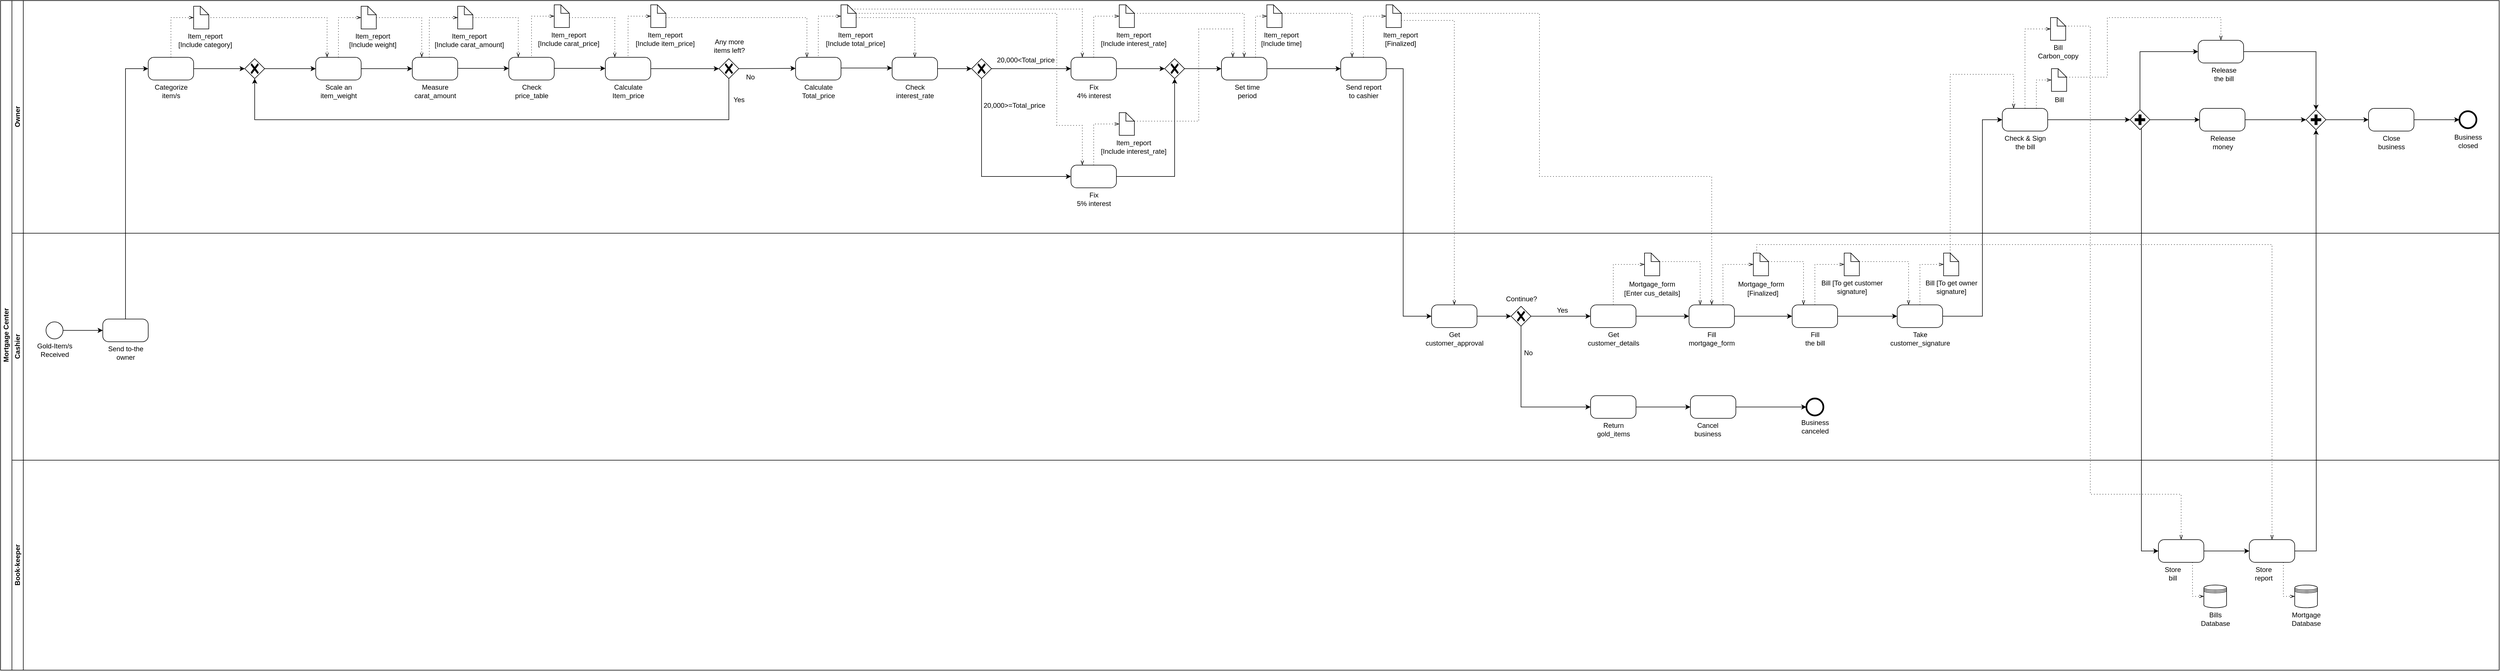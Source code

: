 <mxfile version="21.1.2" type="device" pages="6">
  <diagram name="As-is diagram" id="FsOuodTrYoJTQBSnKErm">
    <mxGraphModel dx="3000" dy="1774" grid="1" gridSize="10" guides="1" tooltips="1" connect="1" arrows="1" fold="1" page="1" pageScale="1" pageWidth="850" pageHeight="1100" math="0" shadow="0">
      <root>
        <mxCell id="0" />
        <mxCell id="1" parent="0" />
        <mxCell id="CCBc710QX6Vstgqh9t8J-1" value="Mortgage Center" style="swimlane;childLayout=stackLayout;resizeParent=1;resizeParentMax=0;horizontal=0;startSize=20;horizontalStack=0;html=1;movable=1;resizable=1;rotatable=1;deletable=1;editable=1;locked=0;connectable=1;" parent="1" vertex="1">
          <mxGeometry x="10" y="90" width="4400" height="1180" as="geometry" />
        </mxCell>
        <mxCell id="CCBc710QX6Vstgqh9t8J-2" value="Owner" style="swimlane;startSize=20;horizontal=0;html=1;" parent="CCBc710QX6Vstgqh9t8J-1" vertex="1">
          <mxGeometry x="20" width="4380" height="410" as="geometry" />
        </mxCell>
        <mxCell id="CCBc710QX6Vstgqh9t8J-32" style="edgeStyle=orthogonalEdgeStyle;rounded=0;orthogonalLoop=1;jettySize=auto;html=1;entryX=0;entryY=0.5;entryDx=0;entryDy=0;entryPerimeter=0;" parent="CCBc710QX6Vstgqh9t8J-2" source="CCBc710QX6Vstgqh9t8J-23" target="CCBc710QX6Vstgqh9t8J-106" edge="1">
          <mxGeometry relative="1" as="geometry" />
        </mxCell>
        <mxCell id="CCBc710QX6Vstgqh9t8J-23" value="" style="points=[[0.25,0,0],[0.5,0,0],[0.75,0,0],[1,0.25,0],[1,0.5,0],[1,0.75,0],[0.75,1,0],[0.5,1,0],[0.25,1,0],[0,0.75,0],[0,0.5,0],[0,0.25,0]];shape=mxgraph.bpmn.task;whiteSpace=wrap;rectStyle=rounded;size=10;html=1;container=1;expand=0;collapsible=0;taskMarker=abstract;" parent="CCBc710QX6Vstgqh9t8J-2" vertex="1">
          <mxGeometry x="240" y="100" width="80" height="40" as="geometry" />
        </mxCell>
        <mxCell id="CCBc710QX6Vstgqh9t8J-24" value="&lt;div&gt;Categorize&lt;/div&gt;&lt;div&gt;item/s&lt;br&gt;&lt;/div&gt;" style="text;html=1;align=center;verticalAlign=middle;resizable=0;points=[];autosize=1;strokeColor=none;fillColor=none;" parent="CCBc710QX6Vstgqh9t8J-2" vertex="1">
          <mxGeometry x="240" y="140" width="80" height="40" as="geometry" />
        </mxCell>
        <mxCell id="CCBc710QX6Vstgqh9t8J-27" value="" style="shape=mxgraph.bpmn.data;labelPosition=center;verticalLabelPosition=bottom;align=center;verticalAlign=top;size=15;html=1;" parent="CCBc710QX6Vstgqh9t8J-2" vertex="1">
          <mxGeometry x="320" y="10" width="26.67" height="40" as="geometry" />
        </mxCell>
        <mxCell id="CCBc710QX6Vstgqh9t8J-29" value="" style="edgeStyle=elbowEdgeStyle;fontSize=12;html=1;endFill=0;startFill=0;endSize=6;startSize=6;dashed=1;dashPattern=1 4;endArrow=openThin;startArrow=none;rounded=0;exitX=0.5;exitY=0;exitDx=0;exitDy=0;exitPerimeter=0;entryX=0;entryY=0.5;entryDx=0;entryDy=0;entryPerimeter=0;" parent="CCBc710QX6Vstgqh9t8J-2" source="CCBc710QX6Vstgqh9t8J-23" target="CCBc710QX6Vstgqh9t8J-27" edge="1">
          <mxGeometry width="160" relative="1" as="geometry">
            <mxPoint x="330" y="100" as="sourcePoint" />
            <mxPoint x="270" y="30" as="targetPoint" />
            <Array as="points">
              <mxPoint x="280" y="30" />
            </Array>
          </mxGeometry>
        </mxCell>
        <mxCell id="CCBc710QX6Vstgqh9t8J-30" value="&lt;div&gt;Item_report&lt;/div&gt;&lt;div&gt;[Include category]&lt;br&gt;&lt;/div&gt;" style="text;html=1;align=center;verticalAlign=middle;resizable=0;points=[];autosize=1;strokeColor=none;fillColor=none;" parent="CCBc710QX6Vstgqh9t8J-2" vertex="1">
          <mxGeometry x="285" y="50" width="110" height="40" as="geometry" />
        </mxCell>
        <mxCell id="CCBc710QX6Vstgqh9t8J-39" style="edgeStyle=orthogonalEdgeStyle;rounded=0;orthogonalLoop=1;jettySize=auto;html=1;entryX=0;entryY=0.5;entryDx=0;entryDy=0;entryPerimeter=0;" parent="CCBc710QX6Vstgqh9t8J-2" source="CCBc710QX6Vstgqh9t8J-31" target="CCBc710QX6Vstgqh9t8J-37" edge="1">
          <mxGeometry relative="1" as="geometry" />
        </mxCell>
        <mxCell id="CCBc710QX6Vstgqh9t8J-31" value="" style="points=[[0.25,0,0],[0.5,0,0],[0.75,0,0],[1,0.25,0],[1,0.5,0],[1,0.75,0],[0.75,1,0],[0.5,1,0],[0.25,1,0],[0,0.75,0],[0,0.5,0],[0,0.25,0]];shape=mxgraph.bpmn.task;whiteSpace=wrap;rectStyle=rounded;size=10;html=1;container=1;expand=0;collapsible=0;taskMarker=abstract;" parent="CCBc710QX6Vstgqh9t8J-2" vertex="1">
          <mxGeometry x="535" y="100" width="80" height="40" as="geometry" />
        </mxCell>
        <mxCell id="CCBc710QX6Vstgqh9t8J-33" value="&lt;div&gt;Scale an&lt;/div&gt;&lt;div&gt;item_weight&lt;br&gt;&lt;/div&gt;" style="text;html=1;align=center;verticalAlign=middle;resizable=0;points=[];autosize=1;strokeColor=none;fillColor=none;" parent="CCBc710QX6Vstgqh9t8J-2" vertex="1">
          <mxGeometry x="530" y="140" width="90" height="40" as="geometry" />
        </mxCell>
        <mxCell id="CCBc710QX6Vstgqh9t8J-34" value="" style="shape=mxgraph.bpmn.data;labelPosition=center;verticalLabelPosition=bottom;align=center;verticalAlign=top;size=15;html=1;" parent="CCBc710QX6Vstgqh9t8J-2" vertex="1">
          <mxGeometry x="615" y="10" width="26.67" height="40" as="geometry" />
        </mxCell>
        <mxCell id="CCBc710QX6Vstgqh9t8J-35" value="" style="edgeStyle=elbowEdgeStyle;fontSize=12;html=1;endFill=0;startFill=0;endSize=6;startSize=6;dashed=1;dashPattern=1 4;endArrow=openThin;startArrow=none;rounded=0;exitX=0.5;exitY=0;exitDx=0;exitDy=0;exitPerimeter=0;entryX=0;entryY=0.5;entryDx=0;entryDy=0;entryPerimeter=0;" parent="CCBc710QX6Vstgqh9t8J-2" target="CCBc710QX6Vstgqh9t8J-34" edge="1">
          <mxGeometry width="160" relative="1" as="geometry">
            <mxPoint x="575" y="100" as="sourcePoint" />
            <mxPoint x="565" y="30" as="targetPoint" />
            <Array as="points">
              <mxPoint x="575" y="30" />
            </Array>
          </mxGeometry>
        </mxCell>
        <mxCell id="CCBc710QX6Vstgqh9t8J-36" value="&lt;div&gt;Item_report&lt;/div&gt;&lt;div&gt;[Include weight]&lt;br&gt;&lt;/div&gt;" style="text;html=1;align=center;verticalAlign=middle;resizable=0;points=[];autosize=1;strokeColor=none;fillColor=none;" parent="CCBc710QX6Vstgqh9t8J-2" vertex="1">
          <mxGeometry x="585" y="50" width="100" height="40" as="geometry" />
        </mxCell>
        <mxCell id="CCBc710QX6Vstgqh9t8J-37" value="" style="points=[[0.25,0,0],[0.5,0,0],[0.75,0,0],[1,0.25,0],[1,0.5,0],[1,0.75,0],[0.75,1,0],[0.5,1,0],[0.25,1,0],[0,0.75,0],[0,0.5,0],[0,0.25,0]];shape=mxgraph.bpmn.task;whiteSpace=wrap;rectStyle=rounded;size=10;html=1;container=1;expand=0;collapsible=0;taskMarker=abstract;" parent="CCBc710QX6Vstgqh9t8J-2" vertex="1">
          <mxGeometry x="705" y="100" width="80" height="40" as="geometry" />
        </mxCell>
        <mxCell id="CCBc710QX6Vstgqh9t8J-40" value="" style="shape=mxgraph.bpmn.data;labelPosition=center;verticalLabelPosition=bottom;align=center;verticalAlign=top;size=15;html=1;" parent="CCBc710QX6Vstgqh9t8J-2" vertex="1">
          <mxGeometry x="785" y="10" width="26.67" height="40" as="geometry" />
        </mxCell>
        <mxCell id="CCBc710QX6Vstgqh9t8J-41" value="" style="edgeStyle=elbowEdgeStyle;fontSize=12;html=1;endFill=0;startFill=0;endSize=6;startSize=6;dashed=1;dashPattern=1 4;endArrow=openThin;startArrow=none;rounded=0;exitX=0.5;exitY=0;exitDx=0;exitDy=0;exitPerimeter=0;entryX=0;entryY=0.5;entryDx=0;entryDy=0;entryPerimeter=0;" parent="CCBc710QX6Vstgqh9t8J-2" target="CCBc710QX6Vstgqh9t8J-40" edge="1">
          <mxGeometry width="160" relative="1" as="geometry">
            <mxPoint x="745" y="100" as="sourcePoint" />
            <mxPoint x="735" y="30" as="targetPoint" />
            <Array as="points">
              <mxPoint x="735" y="50" />
              <mxPoint x="745" y="30" />
            </Array>
          </mxGeometry>
        </mxCell>
        <mxCell id="CCBc710QX6Vstgqh9t8J-42" value="&lt;div&gt;Item_report&lt;/div&gt;&lt;div&gt;[Include carat_amount]&lt;br&gt;&lt;/div&gt;" style="text;html=1;align=center;verticalAlign=middle;resizable=0;points=[];autosize=1;strokeColor=none;fillColor=none;" parent="CCBc710QX6Vstgqh9t8J-2" vertex="1">
          <mxGeometry x="735" y="50" width="140" height="40" as="geometry" />
        </mxCell>
        <mxCell id="CCBc710QX6Vstgqh9t8J-47" value="" style="points=[[0.25,0,0],[0.5,0,0],[0.75,0,0],[1,0.25,0],[1,0.5,0],[1,0.75,0],[0.75,1,0],[0.5,1,0],[0.25,1,0],[0,0.75,0],[0,0.5,0],[0,0.25,0]];shape=mxgraph.bpmn.task;whiteSpace=wrap;rectStyle=rounded;size=10;html=1;container=1;expand=0;collapsible=0;taskMarker=abstract;" parent="CCBc710QX6Vstgqh9t8J-2" vertex="1">
          <mxGeometry x="1045" y="100" width="80" height="40" as="geometry" />
        </mxCell>
        <mxCell id="CCBc710QX6Vstgqh9t8J-49" value="" style="edgeStyle=elbowEdgeStyle;fontSize=12;html=1;endFill=0;startFill=0;endSize=6;startSize=6;dashed=1;dashPattern=1 4;endArrow=openThin;startArrow=none;rounded=0;entryX=0.25;entryY=0;entryDx=0;entryDy=0;entryPerimeter=0;" parent="CCBc710QX6Vstgqh9t8J-2" edge="1">
          <mxGeometry width="160" relative="1" as="geometry">
            <mxPoint x="641.67" y="30" as="sourcePoint" />
            <mxPoint x="721.67" y="100" as="targetPoint" />
            <Array as="points">
              <mxPoint x="721.67" y="60" />
            </Array>
          </mxGeometry>
        </mxCell>
        <mxCell id="CCBc710QX6Vstgqh9t8J-53" value="&lt;div&gt;Check&lt;/div&gt;&lt;div&gt;price_table&lt;br&gt;&lt;/div&gt;" style="text;html=1;align=center;verticalAlign=middle;resizable=0;points=[];autosize=1;strokeColor=none;fillColor=none;" parent="CCBc710QX6Vstgqh9t8J-2" vertex="1">
          <mxGeometry x="875" y="140" width="80" height="40" as="geometry" />
        </mxCell>
        <mxCell id="CCBc710QX6Vstgqh9t8J-58" style="edgeStyle=orthogonalEdgeStyle;rounded=0;orthogonalLoop=1;jettySize=auto;html=1;entryX=0;entryY=0.5;entryDx=0;entryDy=0;entryPerimeter=0;" parent="CCBc710QX6Vstgqh9t8J-2" edge="1">
          <mxGeometry relative="1" as="geometry">
            <mxPoint x="785" y="119.5" as="sourcePoint" />
            <mxPoint x="875" y="119.5" as="targetPoint" />
          </mxGeometry>
        </mxCell>
        <mxCell id="CCBc710QX6Vstgqh9t8J-61" value="" style="shape=mxgraph.bpmn.data;labelPosition=center;verticalLabelPosition=bottom;align=center;verticalAlign=top;size=15;html=1;" parent="CCBc710QX6Vstgqh9t8J-2" vertex="1">
          <mxGeometry x="955" y="7.5" width="26.67" height="40" as="geometry" />
        </mxCell>
        <mxCell id="CCBc710QX6Vstgqh9t8J-62" value="" style="edgeStyle=elbowEdgeStyle;fontSize=12;html=1;endFill=0;startFill=0;endSize=6;startSize=6;dashed=1;dashPattern=1 4;endArrow=openThin;startArrow=none;rounded=0;exitX=0.5;exitY=0;exitDx=0;exitDy=0;exitPerimeter=0;entryX=0;entryY=0.5;entryDx=0;entryDy=0;entryPerimeter=0;" parent="CCBc710QX6Vstgqh9t8J-2" target="CCBc710QX6Vstgqh9t8J-61" edge="1">
          <mxGeometry width="160" relative="1" as="geometry">
            <mxPoint x="915" y="97.5" as="sourcePoint" />
            <mxPoint x="905" y="27.5" as="targetPoint" />
            <Array as="points">
              <mxPoint x="915" y="60" />
              <mxPoint x="915" y="27.5" />
            </Array>
          </mxGeometry>
        </mxCell>
        <mxCell id="CCBc710QX6Vstgqh9t8J-63" value="&lt;div&gt;Item_report&lt;/div&gt;&lt;div&gt;[Include carat_price]&lt;br&gt;&lt;/div&gt;" style="text;html=1;align=center;verticalAlign=middle;resizable=0;points=[];autosize=1;strokeColor=none;fillColor=none;" parent="CCBc710QX6Vstgqh9t8J-2" vertex="1">
          <mxGeometry x="915" y="47.5" width="130" height="40" as="geometry" />
        </mxCell>
        <mxCell id="CCBc710QX6Vstgqh9t8J-64" value="" style="edgeStyle=elbowEdgeStyle;fontSize=12;html=1;endFill=0;startFill=0;endSize=6;startSize=6;dashed=1;dashPattern=1 4;endArrow=openThin;startArrow=none;rounded=0;entryX=0.25;entryY=0;entryDx=0;entryDy=0;entryPerimeter=0;" parent="CCBc710QX6Vstgqh9t8J-2" edge="1">
          <mxGeometry width="160" relative="1" as="geometry">
            <mxPoint x="811.67" y="30" as="sourcePoint" />
            <mxPoint x="891.67" y="100" as="targetPoint" />
            <Array as="points">
              <mxPoint x="891.67" y="60" />
            </Array>
          </mxGeometry>
        </mxCell>
        <mxCell id="CCBc710QX6Vstgqh9t8J-109" style="edgeStyle=orthogonalEdgeStyle;rounded=0;orthogonalLoop=1;jettySize=auto;html=1;entryX=0.5;entryY=1;entryDx=0;entryDy=0;entryPerimeter=0;exitX=0.5;exitY=1;exitDx=0;exitDy=0;exitPerimeter=0;" parent="CCBc710QX6Vstgqh9t8J-2" source="CCBc710QX6Vstgqh9t8J-54" target="CCBc710QX6Vstgqh9t8J-106" edge="1">
          <mxGeometry relative="1" as="geometry">
            <Array as="points">
              <mxPoint x="1262" y="210" />
              <mxPoint x="428" y="210" />
            </Array>
          </mxGeometry>
        </mxCell>
        <mxCell id="CCBc710QX6Vstgqh9t8J-54" value="" style="points=[[0.25,0.25,0],[0.5,0,0],[0.75,0.25,0],[1,0.5,0],[0.75,0.75,0],[0.5,1,0],[0.25,0.75,0],[0,0.5,0]];shape=mxgraph.bpmn.gateway2;html=1;verticalLabelPosition=bottom;labelBackgroundColor=#ffffff;verticalAlign=top;align=center;perimeter=rhombusPerimeter;outlineConnect=0;outline=none;symbol=none;gwType=exclusive;" parent="CCBc710QX6Vstgqh9t8J-2" vertex="1">
          <mxGeometry x="1245" y="102.5" width="35" height="35" as="geometry" />
        </mxCell>
        <mxCell id="CCBc710QX6Vstgqh9t8J-65" value="" style="points=[[0.25,0,0],[0.5,0,0],[0.75,0,0],[1,0.25,0],[1,0.5,0],[1,0.75,0],[0.75,1,0],[0.5,1,0],[0.25,1,0],[0,0.75,0],[0,0.5,0],[0,0.25,0]];shape=mxgraph.bpmn.task;whiteSpace=wrap;rectStyle=rounded;size=10;html=1;container=1;expand=0;collapsible=0;taskMarker=abstract;" parent="CCBc710QX6Vstgqh9t8J-2" vertex="1">
          <mxGeometry x="875" y="100" width="80" height="40" as="geometry" />
        </mxCell>
        <mxCell id="CCBc710QX6Vstgqh9t8J-66" style="edgeStyle=orthogonalEdgeStyle;rounded=0;orthogonalLoop=1;jettySize=auto;html=1;entryX=0;entryY=0.5;entryDx=0;entryDy=0;entryPerimeter=0;" parent="CCBc710QX6Vstgqh9t8J-2" edge="1">
          <mxGeometry relative="1" as="geometry">
            <mxPoint x="955" y="119.5" as="sourcePoint" />
            <mxPoint x="1045" y="119.5" as="targetPoint" />
          </mxGeometry>
        </mxCell>
        <mxCell id="CCBc710QX6Vstgqh9t8J-67" value="&lt;div&gt;Calculate &lt;br&gt;&lt;/div&gt;&lt;div&gt;Item_price&lt;br&gt;&lt;/div&gt;" style="text;html=1;align=center;verticalAlign=middle;resizable=0;points=[];autosize=1;strokeColor=none;fillColor=none;" parent="CCBc710QX6Vstgqh9t8J-2" vertex="1">
          <mxGeometry x="1045" y="140" width="80" height="40" as="geometry" />
        </mxCell>
        <mxCell id="CCBc710QX6Vstgqh9t8J-100" value="" style="shape=mxgraph.bpmn.data;labelPosition=center;verticalLabelPosition=bottom;align=center;verticalAlign=top;size=15;html=1;" parent="CCBc710QX6Vstgqh9t8J-2" vertex="1">
          <mxGeometry x="1125" y="7.5" width="26.67" height="40" as="geometry" />
        </mxCell>
        <mxCell id="CCBc710QX6Vstgqh9t8J-101" value="" style="edgeStyle=elbowEdgeStyle;fontSize=12;html=1;endFill=0;startFill=0;endSize=6;startSize=6;dashed=1;dashPattern=1 4;endArrow=openThin;startArrow=none;rounded=0;exitX=0.5;exitY=0;exitDx=0;exitDy=0;exitPerimeter=0;entryX=0;entryY=0.5;entryDx=0;entryDy=0;entryPerimeter=0;" parent="CCBc710QX6Vstgqh9t8J-2" target="CCBc710QX6Vstgqh9t8J-100" edge="1">
          <mxGeometry width="160" relative="1" as="geometry">
            <mxPoint x="1085" y="97.5" as="sourcePoint" />
            <mxPoint x="1075" y="27.5" as="targetPoint" />
            <Array as="points">
              <mxPoint x="1085" y="60" />
              <mxPoint x="1085" y="27.5" />
            </Array>
          </mxGeometry>
        </mxCell>
        <mxCell id="CCBc710QX6Vstgqh9t8J-102" value="&lt;div&gt;Item_report&lt;/div&gt;&lt;div&gt;[Include item_price]&lt;br&gt;&lt;/div&gt;" style="text;html=1;align=center;verticalAlign=middle;resizable=0;points=[];autosize=1;strokeColor=none;fillColor=none;" parent="CCBc710QX6Vstgqh9t8J-2" vertex="1">
          <mxGeometry x="1090" y="47.5" width="120" height="40" as="geometry" />
        </mxCell>
        <mxCell id="CCBc710QX6Vstgqh9t8J-103" value="" style="edgeStyle=elbowEdgeStyle;fontSize=12;html=1;endFill=0;startFill=0;endSize=6;startSize=6;dashed=1;dashPattern=1 4;endArrow=openThin;startArrow=none;rounded=0;entryX=0.25;entryY=0;entryDx=0;entryDy=0;entryPerimeter=0;" parent="CCBc710QX6Vstgqh9t8J-2" edge="1">
          <mxGeometry width="160" relative="1" as="geometry">
            <mxPoint x="981.67" y="30" as="sourcePoint" />
            <mxPoint x="1061.67" y="100" as="targetPoint" />
            <Array as="points">
              <mxPoint x="1061.67" y="60" />
            </Array>
          </mxGeometry>
        </mxCell>
        <mxCell id="CCBc710QX6Vstgqh9t8J-99" style="edgeStyle=orthogonalEdgeStyle;rounded=0;orthogonalLoop=1;jettySize=auto;html=1;exitX=1;exitY=0.5;exitDx=0;exitDy=0;exitPerimeter=0;entryX=0;entryY=0.5;entryDx=0;entryDy=0;entryPerimeter=0;" parent="CCBc710QX6Vstgqh9t8J-2" source="CCBc710QX6Vstgqh9t8J-47" target="CCBc710QX6Vstgqh9t8J-54" edge="1">
          <mxGeometry relative="1" as="geometry">
            <mxPoint x="1390" y="132" as="sourcePoint" />
            <mxPoint x="1215" y="120" as="targetPoint" />
          </mxGeometry>
        </mxCell>
        <mxCell id="CCBc710QX6Vstgqh9t8J-104" value="&lt;div&gt;Any more&lt;/div&gt;&lt;div&gt;items left?&lt;br&gt;&lt;/div&gt;" style="text;html=1;align=center;verticalAlign=middle;resizable=0;points=[];autosize=1;strokeColor=none;fillColor=none;" parent="CCBc710QX6Vstgqh9t8J-2" vertex="1">
          <mxGeometry x="1222.5" y="60" width="80" height="40" as="geometry" />
        </mxCell>
        <mxCell id="CCBc710QX6Vstgqh9t8J-108" style="edgeStyle=orthogonalEdgeStyle;rounded=0;orthogonalLoop=1;jettySize=auto;html=1;entryX=0;entryY=0.5;entryDx=0;entryDy=0;entryPerimeter=0;" parent="CCBc710QX6Vstgqh9t8J-2" source="CCBc710QX6Vstgqh9t8J-106" target="CCBc710QX6Vstgqh9t8J-31" edge="1">
          <mxGeometry relative="1" as="geometry" />
        </mxCell>
        <mxCell id="CCBc710QX6Vstgqh9t8J-106" value="" style="points=[[0.25,0.25,0],[0.5,0,0],[0.75,0.25,0],[1,0.5,0],[0.75,0.75,0],[0.5,1,0],[0.25,0.75,0],[0,0.5,0]];shape=mxgraph.bpmn.gateway2;html=1;verticalLabelPosition=bottom;labelBackgroundColor=#ffffff;verticalAlign=top;align=center;perimeter=rhombusPerimeter;outlineConnect=0;outline=none;symbol=none;gwType=exclusive;" parent="CCBc710QX6Vstgqh9t8J-2" vertex="1">
          <mxGeometry x="410" y="102.5" width="35" height="35" as="geometry" />
        </mxCell>
        <mxCell id="CCBc710QX6Vstgqh9t8J-111" value="" style="points=[[0.25,0,0],[0.5,0,0],[0.75,0,0],[1,0.25,0],[1,0.5,0],[1,0.75,0],[0.75,1,0],[0.5,1,0],[0.25,1,0],[0,0.75,0],[0,0.5,0],[0,0.25,0]];shape=mxgraph.bpmn.task;whiteSpace=wrap;rectStyle=rounded;size=10;html=1;container=1;expand=0;collapsible=0;taskMarker=abstract;" parent="CCBc710QX6Vstgqh9t8J-2" vertex="1">
          <mxGeometry x="1380" y="100" width="80" height="40" as="geometry" />
        </mxCell>
        <mxCell id="CCBc710QX6Vstgqh9t8J-112" style="edgeStyle=orthogonalEdgeStyle;rounded=0;orthogonalLoop=1;jettySize=auto;html=1;entryX=0;entryY=0.5;entryDx=0;entryDy=0;entryPerimeter=0;exitX=1;exitY=0.5;exitDx=0;exitDy=0;exitPerimeter=0;" parent="CCBc710QX6Vstgqh9t8J-2" source="CCBc710QX6Vstgqh9t8J-54" edge="1">
          <mxGeometry relative="1" as="geometry">
            <mxPoint x="1290" y="119.5" as="sourcePoint" />
            <mxPoint x="1380" y="119.5" as="targetPoint" />
          </mxGeometry>
        </mxCell>
        <mxCell id="CCBc710QX6Vstgqh9t8J-113" value="&lt;div&gt;Calculate &lt;br&gt;&lt;/div&gt;&lt;div&gt;Total_price&lt;br&gt;&lt;/div&gt;" style="text;html=1;align=center;verticalAlign=middle;resizable=0;points=[];autosize=1;strokeColor=none;fillColor=none;" parent="CCBc710QX6Vstgqh9t8J-2" vertex="1">
          <mxGeometry x="1380" y="140" width="80" height="40" as="geometry" />
        </mxCell>
        <mxCell id="CCBc710QX6Vstgqh9t8J-114" value="No" style="text;html=1;align=center;verticalAlign=middle;resizable=0;points=[];autosize=1;strokeColor=none;fillColor=none;" parent="CCBc710QX6Vstgqh9t8J-2" vertex="1">
          <mxGeometry x="1280" y="120" width="40" height="30" as="geometry" />
        </mxCell>
        <mxCell id="CCBc710QX6Vstgqh9t8J-110" value="Yes" style="text;html=1;align=center;verticalAlign=middle;resizable=0;points=[];autosize=1;strokeColor=none;fillColor=none;" parent="CCBc710QX6Vstgqh9t8J-2" vertex="1">
          <mxGeometry x="1260" y="160" width="40" height="30" as="geometry" />
        </mxCell>
        <mxCell id="CCBc710QX6Vstgqh9t8J-115" value="" style="shape=mxgraph.bpmn.data;labelPosition=center;verticalLabelPosition=bottom;align=center;verticalAlign=top;size=15;html=1;" parent="CCBc710QX6Vstgqh9t8J-2" vertex="1">
          <mxGeometry x="1460" y="7.5" width="26.67" height="40" as="geometry" />
        </mxCell>
        <mxCell id="CCBc710QX6Vstgqh9t8J-116" value="" style="edgeStyle=elbowEdgeStyle;fontSize=12;html=1;endFill=0;startFill=0;endSize=6;startSize=6;dashed=1;dashPattern=1 4;endArrow=openThin;startArrow=none;rounded=0;exitX=0.5;exitY=0;exitDx=0;exitDy=0;exitPerimeter=0;entryX=0;entryY=0.5;entryDx=0;entryDy=0;entryPerimeter=0;" parent="CCBc710QX6Vstgqh9t8J-2" target="CCBc710QX6Vstgqh9t8J-115" edge="1">
          <mxGeometry width="160" relative="1" as="geometry">
            <mxPoint x="1420" y="97.5" as="sourcePoint" />
            <mxPoint x="1410" y="27.5" as="targetPoint" />
            <Array as="points">
              <mxPoint x="1420" y="60" />
              <mxPoint x="1420" y="27.5" />
            </Array>
          </mxGeometry>
        </mxCell>
        <mxCell id="CCBc710QX6Vstgqh9t8J-117" value="&lt;div&gt;Item_report&lt;/div&gt;&lt;div&gt;[Include total_price]&lt;br&gt;&lt;/div&gt;" style="text;html=1;align=center;verticalAlign=middle;resizable=0;points=[];autosize=1;strokeColor=none;fillColor=none;" parent="CCBc710QX6Vstgqh9t8J-2" vertex="1">
          <mxGeometry x="1425" y="47.5" width="120" height="40" as="geometry" />
        </mxCell>
        <mxCell id="CCBc710QX6Vstgqh9t8J-118" value="" style="edgeStyle=elbowEdgeStyle;fontSize=12;html=1;endFill=0;startFill=0;endSize=6;startSize=6;dashed=1;dashPattern=1 4;endArrow=openThin;startArrow=none;rounded=0;entryX=0.25;entryY=0;entryDx=0;entryDy=0;entryPerimeter=0;" parent="CCBc710QX6Vstgqh9t8J-2" target="CCBc710QX6Vstgqh9t8J-111" edge="1">
          <mxGeometry width="160" relative="1" as="geometry">
            <mxPoint x="1151.67" y="30" as="sourcePoint" />
            <mxPoint x="1231.67" y="100" as="targetPoint" />
            <Array as="points">
              <mxPoint x="1400" y="40" />
              <mxPoint x="1231.67" y="60" />
            </Array>
          </mxGeometry>
        </mxCell>
        <mxCell id="CCBc710QX6Vstgqh9t8J-119" value="" style="points=[[0.25,0,0],[0.5,0,0],[0.75,0,0],[1,0.25,0],[1,0.5,0],[1,0.75,0],[0.75,1,0],[0.5,1,0],[0.25,1,0],[0,0.75,0],[0,0.5,0],[0,0.25,0]];shape=mxgraph.bpmn.task;whiteSpace=wrap;rectStyle=rounded;size=10;html=1;container=1;expand=0;collapsible=0;taskMarker=abstract;" parent="CCBc710QX6Vstgqh9t8J-2" vertex="1">
          <mxGeometry x="2130" y="100" width="80" height="40" as="geometry" />
        </mxCell>
        <mxCell id="CCBc710QX6Vstgqh9t8J-120" style="edgeStyle=orthogonalEdgeStyle;rounded=0;orthogonalLoop=1;jettySize=auto;html=1;entryX=0;entryY=0.5;entryDx=0;entryDy=0;entryPerimeter=0;" parent="CCBc710QX6Vstgqh9t8J-2" edge="1">
          <mxGeometry relative="1" as="geometry">
            <mxPoint x="1460" y="118.89" as="sourcePoint" />
            <mxPoint x="1550" y="118.89" as="targetPoint" />
          </mxGeometry>
        </mxCell>
        <mxCell id="CCBc710QX6Vstgqh9t8J-121" value="&lt;div&gt;Set time&lt;/div&gt;&lt;div&gt;period&lt;br&gt;&lt;/div&gt;" style="text;html=1;align=center;verticalAlign=middle;resizable=0;points=[];autosize=1;strokeColor=none;fillColor=none;" parent="CCBc710QX6Vstgqh9t8J-2" vertex="1">
          <mxGeometry x="2140" y="140" width="70" height="40" as="geometry" />
        </mxCell>
        <mxCell id="CCBc710QX6Vstgqh9t8J-122" value="" style="shape=mxgraph.bpmn.data;labelPosition=center;verticalLabelPosition=bottom;align=center;verticalAlign=top;size=15;html=1;" parent="CCBc710QX6Vstgqh9t8J-2" vertex="1">
          <mxGeometry x="2210" y="7.5" width="26.67" height="40" as="geometry" />
        </mxCell>
        <mxCell id="CCBc710QX6Vstgqh9t8J-124" value="&lt;div&gt;Item_report&lt;/div&gt;&lt;div&gt;[Include time]&lt;br&gt;&lt;/div&gt;" style="text;html=1;align=center;verticalAlign=middle;resizable=0;points=[];autosize=1;strokeColor=none;fillColor=none;" parent="CCBc710QX6Vstgqh9t8J-2" vertex="1">
          <mxGeometry x="2190" y="47.5" width="90" height="40" as="geometry" />
        </mxCell>
        <mxCell id="CCBc710QX6Vstgqh9t8J-125" value="" style="edgeStyle=elbowEdgeStyle;fontSize=12;html=1;endFill=0;startFill=0;endSize=6;startSize=6;dashed=1;dashPattern=1 4;endArrow=openThin;startArrow=none;rounded=0;entryX=0.5;entryY=0;entryDx=0;entryDy=0;entryPerimeter=0;" parent="CCBc710QX6Vstgqh9t8J-2" target="CCBc710QX6Vstgqh9t8J-126" edge="1">
          <mxGeometry width="160" relative="1" as="geometry">
            <mxPoint x="1486.67" y="30" as="sourcePoint" />
            <mxPoint x="1566.67" y="100" as="targetPoint" />
            <Array as="points">
              <mxPoint x="1590" y="30" />
            </Array>
          </mxGeometry>
        </mxCell>
        <mxCell id="CCBc710QX6Vstgqh9t8J-135" style="edgeStyle=orthogonalEdgeStyle;rounded=0;orthogonalLoop=1;jettySize=auto;html=1;entryX=0;entryY=0.5;entryDx=0;entryDy=0;entryPerimeter=0;" parent="CCBc710QX6Vstgqh9t8J-2" source="CCBc710QX6Vstgqh9t8J-126" target="CCBc710QX6Vstgqh9t8J-134" edge="1">
          <mxGeometry relative="1" as="geometry" />
        </mxCell>
        <mxCell id="CCBc710QX6Vstgqh9t8J-126" value="" style="points=[[0.25,0,0],[0.5,0,0],[0.75,0,0],[1,0.25,0],[1,0.5,0],[1,0.75,0],[0.75,1,0],[0.5,1,0],[0.25,1,0],[0,0.75,0],[0,0.5,0],[0,0.25,0]];shape=mxgraph.bpmn.task;whiteSpace=wrap;rectStyle=rounded;size=10;html=1;container=1;expand=0;collapsible=0;taskMarker=abstract;" parent="CCBc710QX6Vstgqh9t8J-2" vertex="1">
          <mxGeometry x="1550" y="100" width="80" height="40" as="geometry" />
        </mxCell>
        <mxCell id="CCBc710QX6Vstgqh9t8J-128" value="&lt;div&gt;Check&lt;/div&gt;&lt;div&gt;interest_rate&lt;br&gt;&lt;/div&gt;" style="text;html=1;align=center;verticalAlign=middle;resizable=0;points=[];autosize=1;strokeColor=none;fillColor=none;" parent="CCBc710QX6Vstgqh9t8J-2" vertex="1">
          <mxGeometry x="1545" y="140" width="90" height="40" as="geometry" />
        </mxCell>
        <mxCell id="CCBc710QX6Vstgqh9t8J-137" style="edgeStyle=orthogonalEdgeStyle;rounded=0;orthogonalLoop=1;jettySize=auto;html=1;entryX=0;entryY=0.5;entryDx=0;entryDy=0;entryPerimeter=0;" parent="CCBc710QX6Vstgqh9t8J-2" source="CCBc710QX6Vstgqh9t8J-134" target="CCBc710QX6Vstgqh9t8J-136" edge="1">
          <mxGeometry relative="1" as="geometry" />
        </mxCell>
        <mxCell id="CCBc710QX6Vstgqh9t8J-202" style="edgeStyle=orthogonalEdgeStyle;rounded=0;orthogonalLoop=1;jettySize=auto;html=1;entryX=0;entryY=0.5;entryDx=0;entryDy=0;entryPerimeter=0;" parent="CCBc710QX6Vstgqh9t8J-2" source="CCBc710QX6Vstgqh9t8J-134" target="CCBc710QX6Vstgqh9t8J-201" edge="1">
          <mxGeometry relative="1" as="geometry">
            <Array as="points">
              <mxPoint x="1708" y="310" />
            </Array>
          </mxGeometry>
        </mxCell>
        <mxCell id="CCBc710QX6Vstgqh9t8J-134" value="" style="points=[[0.25,0.25,0],[0.5,0,0],[0.75,0.25,0],[1,0.5,0],[0.75,0.75,0],[0.5,1,0],[0.25,0.75,0],[0,0.5,0]];shape=mxgraph.bpmn.gateway2;html=1;verticalLabelPosition=bottom;labelBackgroundColor=#ffffff;verticalAlign=top;align=center;perimeter=rhombusPerimeter;outlineConnect=0;outline=none;symbol=none;gwType=exclusive;" parent="CCBc710QX6Vstgqh9t8J-2" vertex="1">
          <mxGeometry x="1690" y="102.5" width="35" height="35" as="geometry" />
        </mxCell>
        <mxCell id="CCBc710QX6Vstgqh9t8J-207" style="edgeStyle=orthogonalEdgeStyle;rounded=0;orthogonalLoop=1;jettySize=auto;html=1;entryX=0;entryY=0.5;entryDx=0;entryDy=0;entryPerimeter=0;" parent="CCBc710QX6Vstgqh9t8J-2" source="CCBc710QX6Vstgqh9t8J-136" target="CCBc710QX6Vstgqh9t8J-206" edge="1">
          <mxGeometry relative="1" as="geometry" />
        </mxCell>
        <mxCell id="CCBc710QX6Vstgqh9t8J-136" value="" style="points=[[0.25,0,0],[0.5,0,0],[0.75,0,0],[1,0.25,0],[1,0.5,0],[1,0.75,0],[0.75,1,0],[0.5,1,0],[0.25,1,0],[0,0.75,0],[0,0.5,0],[0,0.25,0]];shape=mxgraph.bpmn.task;whiteSpace=wrap;rectStyle=rounded;size=10;html=1;container=1;expand=0;collapsible=0;taskMarker=abstract;" parent="CCBc710QX6Vstgqh9t8J-2" vertex="1">
          <mxGeometry x="1865" y="100" width="80" height="40" as="geometry" />
        </mxCell>
        <mxCell id="CCBc710QX6Vstgqh9t8J-138" value="20,000&amp;lt;Total_price" style="text;html=1;align=center;verticalAlign=middle;resizable=0;points=[];autosize=1;strokeColor=none;fillColor=none;" parent="CCBc710QX6Vstgqh9t8J-2" vertex="1">
          <mxGeometry x="1725" y="90" width="120" height="30" as="geometry" />
        </mxCell>
        <mxCell id="CCBc710QX6Vstgqh9t8J-209" style="edgeStyle=orthogonalEdgeStyle;rounded=0;orthogonalLoop=1;jettySize=auto;html=1;entryX=0.5;entryY=1;entryDx=0;entryDy=0;entryPerimeter=0;" parent="CCBc710QX6Vstgqh9t8J-2" source="CCBc710QX6Vstgqh9t8J-201" target="CCBc710QX6Vstgqh9t8J-206" edge="1">
          <mxGeometry relative="1" as="geometry" />
        </mxCell>
        <mxCell id="CCBc710QX6Vstgqh9t8J-201" value="" style="points=[[0.25,0,0],[0.5,0,0],[0.75,0,0],[1,0.25,0],[1,0.5,0],[1,0.75,0],[0.75,1,0],[0.5,1,0],[0.25,1,0],[0,0.75,0],[0,0.5,0],[0,0.25,0]];shape=mxgraph.bpmn.task;whiteSpace=wrap;rectStyle=rounded;size=10;html=1;container=1;expand=0;collapsible=0;taskMarker=abstract;" parent="CCBc710QX6Vstgqh9t8J-2" vertex="1">
          <mxGeometry x="1865" y="290" width="80" height="40" as="geometry" />
        </mxCell>
        <mxCell id="CCBc710QX6Vstgqh9t8J-203" value="20,000&amp;gt;=Total_price" style="text;html=1;align=center;verticalAlign=middle;resizable=0;points=[];autosize=1;strokeColor=none;fillColor=none;" parent="CCBc710QX6Vstgqh9t8J-2" vertex="1">
          <mxGeometry x="1700" y="170" width="130" height="30" as="geometry" />
        </mxCell>
        <mxCell id="CCBc710QX6Vstgqh9t8J-204" value="&lt;div&gt;Fix&lt;/div&gt;&lt;div&gt;4% interest&lt;br&gt;&lt;/div&gt;" style="text;html=1;align=center;verticalAlign=middle;resizable=0;points=[];autosize=1;strokeColor=none;fillColor=none;" parent="CCBc710QX6Vstgqh9t8J-2" vertex="1">
          <mxGeometry x="1865" y="140" width="80" height="40" as="geometry" />
        </mxCell>
        <mxCell id="CCBc710QX6Vstgqh9t8J-205" value="&lt;div&gt;Fix&lt;/div&gt;&lt;div&gt;5% interest&lt;br&gt;&lt;/div&gt;" style="text;html=1;align=center;verticalAlign=middle;resizable=0;points=[];autosize=1;strokeColor=none;fillColor=none;" parent="CCBc710QX6Vstgqh9t8J-2" vertex="1">
          <mxGeometry x="1865" y="330" width="80" height="40" as="geometry" />
        </mxCell>
        <mxCell id="CCBc710QX6Vstgqh9t8J-274" style="edgeStyle=orthogonalEdgeStyle;rounded=0;orthogonalLoop=1;jettySize=auto;html=1;entryX=0;entryY=0.5;entryDx=0;entryDy=0;entryPerimeter=0;" parent="CCBc710QX6Vstgqh9t8J-2" source="CCBc710QX6Vstgqh9t8J-206" target="CCBc710QX6Vstgqh9t8J-119" edge="1">
          <mxGeometry relative="1" as="geometry">
            <mxPoint x="2100" y="120" as="targetPoint" />
          </mxGeometry>
        </mxCell>
        <mxCell id="CCBc710QX6Vstgqh9t8J-206" value="" style="points=[[0.25,0.25,0],[0.5,0,0],[0.75,0.25,0],[1,0.5,0],[0.75,0.75,0],[0.5,1,0],[0.25,0.75,0],[0,0.5,0]];shape=mxgraph.bpmn.gateway2;html=1;verticalLabelPosition=bottom;labelBackgroundColor=#ffffff;verticalAlign=top;align=center;perimeter=rhombusPerimeter;outlineConnect=0;outline=none;symbol=none;gwType=exclusive;" parent="CCBc710QX6Vstgqh9t8J-2" vertex="1">
          <mxGeometry x="2030" y="102.5" width="35" height="35" as="geometry" />
        </mxCell>
        <mxCell id="CCBc710QX6Vstgqh9t8J-210" value="" style="edgeStyle=elbowEdgeStyle;fontSize=12;html=1;endFill=0;startFill=0;endSize=6;startSize=6;dashed=1;dashPattern=1 4;endArrow=openThin;startArrow=none;rounded=0;exitX=0;exitY=0;exitDx=19.17;exitDy=7.5;exitPerimeter=0;entryX=0.25;entryY=0;entryDx=0;entryDy=0;entryPerimeter=0;" parent="CCBc710QX6Vstgqh9t8J-2" source="CCBc710QX6Vstgqh9t8J-115" target="CCBc710QX6Vstgqh9t8J-136" edge="1">
          <mxGeometry width="160" relative="1" as="geometry">
            <mxPoint x="1970" y="280" as="sourcePoint" />
            <mxPoint x="2130" y="280" as="targetPoint" />
            <Array as="points">
              <mxPoint x="1885" y="40" />
              <mxPoint x="1990" y="40" />
              <mxPoint x="2075" y="60" />
            </Array>
          </mxGeometry>
        </mxCell>
        <mxCell id="CCBc710QX6Vstgqh9t8J-211" value="" style="shape=mxgraph.bpmn.data;labelPosition=center;verticalLabelPosition=bottom;align=center;verticalAlign=top;size=15;html=1;" parent="CCBc710QX6Vstgqh9t8J-2" vertex="1">
          <mxGeometry x="1950" y="7.5" width="26.67" height="40" as="geometry" />
        </mxCell>
        <mxCell id="CCBc710QX6Vstgqh9t8J-212" value="" style="edgeStyle=elbowEdgeStyle;fontSize=12;html=1;endFill=0;startFill=0;endSize=6;startSize=6;dashed=1;dashPattern=1 4;endArrow=openThin;startArrow=none;rounded=0;exitX=0.5;exitY=0;exitDx=0;exitDy=0;exitPerimeter=0;entryX=0;entryY=0.5;entryDx=0;entryDy=0;entryPerimeter=0;" parent="CCBc710QX6Vstgqh9t8J-2" source="CCBc710QX6Vstgqh9t8J-136" target="CCBc710QX6Vstgqh9t8J-211" edge="1">
          <mxGeometry width="160" relative="1" as="geometry">
            <mxPoint x="1910" y="97.5" as="sourcePoint" />
            <mxPoint x="1900" y="27.5" as="targetPoint" />
            <Array as="points">
              <mxPoint x="1905" y="80" />
              <mxPoint x="1910" y="27.5" />
            </Array>
          </mxGeometry>
        </mxCell>
        <mxCell id="CCBc710QX6Vstgqh9t8J-213" value="&lt;div&gt;Item_report&lt;/div&gt;&lt;div&gt;[Include interest_rate]&lt;br&gt;&lt;/div&gt;" style="text;html=1;align=center;verticalAlign=middle;resizable=0;points=[];autosize=1;strokeColor=none;fillColor=none;" parent="CCBc710QX6Vstgqh9t8J-2" vertex="1">
          <mxGeometry x="1910" y="47.5" width="130" height="40" as="geometry" />
        </mxCell>
        <mxCell id="CCBc710QX6Vstgqh9t8J-214" value="" style="shape=mxgraph.bpmn.data;labelPosition=center;verticalLabelPosition=bottom;align=center;verticalAlign=top;size=15;html=1;" parent="CCBc710QX6Vstgqh9t8J-2" vertex="1">
          <mxGeometry x="1950" y="197.5" width="26.67" height="40" as="geometry" />
        </mxCell>
        <mxCell id="CCBc710QX6Vstgqh9t8J-215" value="" style="edgeStyle=elbowEdgeStyle;fontSize=12;html=1;endFill=0;startFill=0;endSize=6;startSize=6;dashed=1;dashPattern=1 4;endArrow=openThin;startArrow=none;rounded=0;exitX=0.5;exitY=0;exitDx=0;exitDy=0;exitPerimeter=0;entryX=0;entryY=0.5;entryDx=0;entryDy=0;entryPerimeter=0;" parent="CCBc710QX6Vstgqh9t8J-2" source="CCBc710QX6Vstgqh9t8J-201" target="CCBc710QX6Vstgqh9t8J-214" edge="1">
          <mxGeometry width="160" relative="1" as="geometry">
            <mxPoint x="2095" y="290" as="sourcePoint" />
            <mxPoint x="2090" y="217.5" as="targetPoint" />
            <Array as="points">
              <mxPoint x="1905" y="230" />
              <mxPoint x="1910" y="240" />
              <mxPoint x="2095" y="270" />
              <mxPoint x="2100" y="217.5" />
            </Array>
          </mxGeometry>
        </mxCell>
        <mxCell id="CCBc710QX6Vstgqh9t8J-216" value="&lt;div&gt;Item_report&lt;/div&gt;&lt;div&gt;[Include interest_rate]&lt;br&gt;&lt;/div&gt;" style="text;html=1;align=center;verticalAlign=middle;resizable=0;points=[];autosize=1;strokeColor=none;fillColor=none;" parent="CCBc710QX6Vstgqh9t8J-2" vertex="1">
          <mxGeometry x="1910" y="237.5" width="130" height="40" as="geometry" />
        </mxCell>
        <mxCell id="CCBc710QX6Vstgqh9t8J-218" value="" style="edgeStyle=elbowEdgeStyle;fontSize=12;html=1;endFill=0;startFill=0;endSize=6;startSize=6;dashed=1;dashPattern=1 4;endArrow=openThin;startArrow=none;rounded=0;exitX=0.75;exitY=0;exitDx=0;exitDy=0;exitPerimeter=0;entryX=0;entryY=0.5;entryDx=0;entryDy=0;entryPerimeter=0;" parent="CCBc710QX6Vstgqh9t8J-2" source="CCBc710QX6Vstgqh9t8J-119" target="CCBc710QX6Vstgqh9t8J-122" edge="1">
          <mxGeometry width="160" relative="1" as="geometry">
            <mxPoint x="1760" y="310" as="sourcePoint" />
            <mxPoint x="1660" y="340" as="targetPoint" />
            <Array as="points">
              <mxPoint x="2190" y="40" />
              <mxPoint x="1660" y="290" />
            </Array>
          </mxGeometry>
        </mxCell>
        <mxCell id="CCBc710QX6Vstgqh9t8J-219" value="" style="edgeStyle=orthogonalEdgeStyle;fontSize=12;html=1;endFill=0;startFill=0;endSize=6;startSize=6;dashed=1;dashPattern=1 4;endArrow=openThin;startArrow=none;rounded=0;exitX=0;exitY=0;exitDx=26.67;exitDy=15;exitPerimeter=0;entryX=0.25;entryY=0;entryDx=0;entryDy=0;entryPerimeter=0;" parent="CCBc710QX6Vstgqh9t8J-2" source="CCBc710QX6Vstgqh9t8J-115" target="CCBc710QX6Vstgqh9t8J-201" edge="1">
          <mxGeometry width="160" relative="1" as="geometry">
            <mxPoint x="1860" y="160" as="sourcePoint" />
            <mxPoint x="2020" y="160" as="targetPoint" />
            <Array as="points">
              <mxPoint x="1840" y="23" />
              <mxPoint x="1840" y="220" />
              <mxPoint x="1885" y="220" />
            </Array>
          </mxGeometry>
        </mxCell>
        <mxCell id="CCBc710QX6Vstgqh9t8J-273" value="" style="points=[[0.25,0,0],[0.5,0,0],[0.75,0,0],[1,0.25,0],[1,0.5,0],[1,0.75,0],[0.75,1,0],[0.5,1,0],[0.25,1,0],[0,0.75,0],[0,0.5,0],[0,0.25,0]];shape=mxgraph.bpmn.task;whiteSpace=wrap;rectStyle=rounded;size=10;html=1;container=1;expand=0;collapsible=0;taskMarker=abstract;" parent="CCBc710QX6Vstgqh9t8J-2" vertex="1">
          <mxGeometry x="2340" y="100" width="80" height="40" as="geometry" />
        </mxCell>
        <mxCell id="CCBc710QX6Vstgqh9t8J-275" value="&lt;div&gt;Send report&lt;/div&gt;&lt;div&gt;to cashier&lt;br&gt;&lt;/div&gt;" style="text;html=1;align=center;verticalAlign=middle;resizable=0;points=[];autosize=1;strokeColor=none;fillColor=none;" parent="CCBc710QX6Vstgqh9t8J-2" vertex="1">
          <mxGeometry x="2340" y="140" width="80" height="40" as="geometry" />
        </mxCell>
        <mxCell id="CCBc710QX6Vstgqh9t8J-276" value="" style="shape=mxgraph.bpmn.data;labelPosition=center;verticalLabelPosition=bottom;align=center;verticalAlign=top;size=15;html=1;" parent="CCBc710QX6Vstgqh9t8J-2" vertex="1">
          <mxGeometry x="2420" y="7.5" width="26.67" height="40" as="geometry" />
        </mxCell>
        <mxCell id="CCBc710QX6Vstgqh9t8J-277" value="&lt;div&gt;Item_report&lt;/div&gt;&lt;div&gt;[Finalized]&lt;br&gt;&lt;/div&gt;" style="text;html=1;align=center;verticalAlign=middle;resizable=0;points=[];autosize=1;strokeColor=none;fillColor=none;" parent="CCBc710QX6Vstgqh9t8J-2" vertex="1">
          <mxGeometry x="2405" y="47.5" width="80" height="40" as="geometry" />
        </mxCell>
        <mxCell id="CCBc710QX6Vstgqh9t8J-278" value="" style="edgeStyle=elbowEdgeStyle;fontSize=12;html=1;endFill=0;startFill=0;endSize=6;startSize=6;dashed=1;dashPattern=1 4;endArrow=openThin;startArrow=none;rounded=0;exitX=0.5;exitY=0;exitDx=0;exitDy=0;exitPerimeter=0;entryX=0;entryY=0.5;entryDx=0;entryDy=0;entryPerimeter=0;" parent="CCBc710QX6Vstgqh9t8J-2" source="CCBc710QX6Vstgqh9t8J-273" target="CCBc710QX6Vstgqh9t8J-276" edge="1">
          <mxGeometry width="160" relative="1" as="geometry">
            <mxPoint x="2280" y="260" as="sourcePoint" />
            <mxPoint x="2440" y="260" as="targetPoint" />
            <Array as="points">
              <mxPoint x="2380" y="50" />
              <mxPoint x="2400" y="50" />
              <mxPoint x="2380" y="50" />
              <mxPoint x="2360" y="60" />
            </Array>
          </mxGeometry>
        </mxCell>
        <mxCell id="CCBc710QX6Vstgqh9t8J-280" value="" style="edgeStyle=elbowEdgeStyle;fontSize=12;html=1;endFill=0;startFill=0;endSize=6;startSize=6;dashed=1;dashPattern=1 4;endArrow=openThin;startArrow=none;rounded=0;exitX=0;exitY=0;exitDx=26.67;exitDy=15;exitPerimeter=0;" parent="CCBc710QX6Vstgqh9t8J-2" source="CCBc710QX6Vstgqh9t8J-211" edge="1">
          <mxGeometry width="160" relative="1" as="geometry">
            <mxPoint x="2280" y="260" as="sourcePoint" />
            <mxPoint x="2170" y="100" as="targetPoint" />
            <Array as="points">
              <mxPoint x="2170" y="60" />
              <mxPoint x="2150" y="60" />
              <mxPoint x="2360" y="40" />
            </Array>
          </mxGeometry>
        </mxCell>
        <mxCell id="CCBc710QX6Vstgqh9t8J-281" value="" style="edgeStyle=orthogonalEdgeStyle;fontSize=12;html=1;endFill=0;startFill=0;endSize=6;startSize=6;dashed=1;dashPattern=1 4;endArrow=openThin;startArrow=none;rounded=0;exitX=0;exitY=0;exitDx=26.67;exitDy=15;exitPerimeter=0;entryX=0.25;entryY=0;entryDx=0;entryDy=0;entryPerimeter=0;" parent="CCBc710QX6Vstgqh9t8J-2" source="CCBc710QX6Vstgqh9t8J-214" target="CCBc710QX6Vstgqh9t8J-119" edge="1">
          <mxGeometry width="160" relative="1" as="geometry">
            <mxPoint x="2280" y="260" as="sourcePoint" />
            <mxPoint x="2300" y="40" as="targetPoint" />
            <Array as="points">
              <mxPoint x="2090" y="213" />
              <mxPoint x="2090" y="50" />
              <mxPoint x="2150" y="50" />
            </Array>
          </mxGeometry>
        </mxCell>
        <mxCell id="I9tkUckCYlH2HcxY03kC-45" style="edgeStyle=orthogonalEdgeStyle;rounded=0;orthogonalLoop=1;jettySize=auto;html=1;entryX=0;entryY=0.5;entryDx=0;entryDy=0;entryPerimeter=0;" parent="CCBc710QX6Vstgqh9t8J-2" source="I9tkUckCYlH2HcxY03kC-24" target="I9tkUckCYlH2HcxY03kC-44" edge="1">
          <mxGeometry relative="1" as="geometry" />
        </mxCell>
        <mxCell id="I9tkUckCYlH2HcxY03kC-24" value="" style="points=[[0.25,0,0],[0.5,0,0],[0.75,0,0],[1,0.25,0],[1,0.5,0],[1,0.75,0],[0.75,1,0],[0.5,1,0],[0.25,1,0],[0,0.75,0],[0,0.5,0],[0,0.25,0]];shape=mxgraph.bpmn.task;whiteSpace=wrap;rectStyle=rounded;size=10;html=1;container=1;expand=0;collapsible=0;taskMarker=abstract;" parent="CCBc710QX6Vstgqh9t8J-2" vertex="1">
          <mxGeometry x="3505" y="190" width="80" height="40" as="geometry" />
        </mxCell>
        <mxCell id="I9tkUckCYlH2HcxY03kC-26" value="&lt;div&gt;Check &amp;amp; Sign&lt;/div&gt;&lt;div&gt;the bill&lt;br&gt;&lt;/div&gt;" style="text;html=1;align=center;verticalAlign=middle;resizable=0;points=[];autosize=1;strokeColor=none;fillColor=none;" parent="CCBc710QX6Vstgqh9t8J-2" vertex="1">
          <mxGeometry x="3500" y="230" width="90" height="40" as="geometry" />
        </mxCell>
        <mxCell id="I9tkUckCYlH2HcxY03kC-35" value="" style="shape=mxgraph.bpmn.data;labelPosition=center;verticalLabelPosition=bottom;align=center;verticalAlign=top;size=15;html=1;" parent="CCBc710QX6Vstgqh9t8J-2" vertex="1">
          <mxGeometry x="3591.66" y="120" width="26.67" height="40" as="geometry" />
        </mxCell>
        <mxCell id="I9tkUckCYlH2HcxY03kC-36" value="" style="edgeStyle=elbowEdgeStyle;fontSize=12;html=1;endFill=0;startFill=0;endSize=6;startSize=6;dashed=1;dashPattern=1 4;endArrow=openThin;startArrow=none;rounded=0;exitX=0.75;exitY=0;exitDx=0;exitDy=0;exitPerimeter=0;entryX=0;entryY=0.5;entryDx=0;entryDy=0;entryPerimeter=0;" parent="CCBc710QX6Vstgqh9t8J-2" source="I9tkUckCYlH2HcxY03kC-24" target="I9tkUckCYlH2HcxY03kC-35" edge="1">
          <mxGeometry width="160" relative="1" as="geometry">
            <mxPoint x="3460" y="250" as="sourcePoint" />
            <mxPoint x="3620" y="250" as="targetPoint" />
            <Array as="points">
              <mxPoint x="3565" y="160" />
            </Array>
          </mxGeometry>
        </mxCell>
        <mxCell id="I9tkUckCYlH2HcxY03kC-37" value="Bill" style="text;html=1;align=center;verticalAlign=middle;resizable=0;points=[];autosize=1;strokeColor=none;fillColor=none;" parent="CCBc710QX6Vstgqh9t8J-2" vertex="1">
          <mxGeometry x="3585" y="160" width="40" height="30" as="geometry" />
        </mxCell>
        <mxCell id="I9tkUckCYlH2HcxY03kC-38" value="" style="shape=mxgraph.bpmn.data;labelPosition=center;verticalLabelPosition=bottom;align=center;verticalAlign=top;size=15;html=1;" parent="CCBc710QX6Vstgqh9t8J-2" vertex="1">
          <mxGeometry x="3590" y="30" width="26.67" height="40" as="geometry" />
        </mxCell>
        <mxCell id="I9tkUckCYlH2HcxY03kC-39" value="&lt;div&gt;Bill&lt;/div&gt;&lt;div&gt;Carbon_copy&lt;br&gt;&lt;/div&gt;" style="text;html=1;align=center;verticalAlign=middle;resizable=0;points=[];autosize=1;strokeColor=none;fillColor=none;" parent="CCBc710QX6Vstgqh9t8J-2" vertex="1">
          <mxGeometry x="3558.33" y="70" width="90" height="40" as="geometry" />
        </mxCell>
        <mxCell id="I9tkUckCYlH2HcxY03kC-40" value="" style="edgeStyle=elbowEdgeStyle;fontSize=12;html=1;endFill=0;startFill=0;endSize=6;startSize=6;dashed=1;dashPattern=1 4;endArrow=openThin;startArrow=none;rounded=0;exitX=0.5;exitY=0;exitDx=0;exitDy=0;exitPerimeter=0;entryX=0;entryY=0.5;entryDx=0;entryDy=0;entryPerimeter=0;" parent="CCBc710QX6Vstgqh9t8J-2" source="I9tkUckCYlH2HcxY03kC-24" target="I9tkUckCYlH2HcxY03kC-38" edge="1">
          <mxGeometry width="160" relative="1" as="geometry">
            <mxPoint x="3540" y="180" as="sourcePoint" />
            <mxPoint x="3567" y="120" as="targetPoint" />
            <Array as="points">
              <mxPoint x="3545" y="108" />
            </Array>
          </mxGeometry>
        </mxCell>
        <mxCell id="I9tkUckCYlH2HcxY03kC-47" style="edgeStyle=orthogonalEdgeStyle;rounded=0;orthogonalLoop=1;jettySize=auto;html=1;entryX=0;entryY=0.5;entryDx=0;entryDy=0;entryPerimeter=0;exitX=0.5;exitY=0;exitDx=0;exitDy=0;exitPerimeter=0;" parent="CCBc710QX6Vstgqh9t8J-2" source="I9tkUckCYlH2HcxY03kC-44" target="I9tkUckCYlH2HcxY03kC-46" edge="1">
          <mxGeometry relative="1" as="geometry" />
        </mxCell>
        <mxCell id="I9tkUckCYlH2HcxY03kC-52" style="edgeStyle=orthogonalEdgeStyle;rounded=0;orthogonalLoop=1;jettySize=auto;html=1;entryX=0;entryY=0.5;entryDx=0;entryDy=0;entryPerimeter=0;" parent="CCBc710QX6Vstgqh9t8J-2" source="I9tkUckCYlH2HcxY03kC-44" target="I9tkUckCYlH2HcxY03kC-50" edge="1">
          <mxGeometry relative="1" as="geometry" />
        </mxCell>
        <mxCell id="I9tkUckCYlH2HcxY03kC-44" value="" style="points=[[0.25,0.25,0],[0.5,0,0],[0.75,0.25,0],[1,0.5,0],[0.75,0.75,0],[0.5,1,0],[0.25,0.75,0],[0,0.5,0]];shape=mxgraph.bpmn.gateway2;html=1;verticalLabelPosition=bottom;labelBackgroundColor=#ffffff;verticalAlign=top;align=center;perimeter=rhombusPerimeter;outlineConnect=0;outline=none;symbol=none;gwType=parallel;" parent="CCBc710QX6Vstgqh9t8J-2" vertex="1">
          <mxGeometry x="3730" y="192.5" width="35" height="35" as="geometry" />
        </mxCell>
        <mxCell id="I9tkUckCYlH2HcxY03kC-54" style="edgeStyle=orthogonalEdgeStyle;rounded=0;orthogonalLoop=1;jettySize=auto;html=1;entryX=0.5;entryY=0;entryDx=0;entryDy=0;entryPerimeter=0;" parent="CCBc710QX6Vstgqh9t8J-2" source="I9tkUckCYlH2HcxY03kC-46" target="I9tkUckCYlH2HcxY03kC-53" edge="1">
          <mxGeometry relative="1" as="geometry" />
        </mxCell>
        <mxCell id="I9tkUckCYlH2HcxY03kC-46" value="" style="points=[[0.25,0,0],[0.5,0,0],[0.75,0,0],[1,0.25,0],[1,0.5,0],[1,0.75,0],[0.75,1,0],[0.5,1,0],[0.25,1,0],[0,0.75,0],[0,0.5,0],[0,0.25,0]];shape=mxgraph.bpmn.task;whiteSpace=wrap;rectStyle=rounded;size=10;html=1;container=1;expand=0;collapsible=0;taskMarker=abstract;" parent="CCBc710QX6Vstgqh9t8J-2" vertex="1">
          <mxGeometry x="3850" y="70" width="80" height="40" as="geometry" />
        </mxCell>
        <mxCell id="I9tkUckCYlH2HcxY03kC-48" value="&lt;div&gt;Release&lt;/div&gt;&lt;div&gt;the bill&lt;br&gt;&lt;/div&gt;" style="text;html=1;align=center;verticalAlign=middle;resizable=0;points=[];autosize=1;strokeColor=none;fillColor=none;" parent="CCBc710QX6Vstgqh9t8J-2" vertex="1">
          <mxGeometry x="3860" y="110" width="70" height="40" as="geometry" />
        </mxCell>
        <mxCell id="I9tkUckCYlH2HcxY03kC-49" value="" style="edgeStyle=orthogonalEdgeStyle;fontSize=12;html=1;endFill=0;startFill=0;endSize=6;startSize=6;dashed=1;dashPattern=1 4;endArrow=openThin;startArrow=none;rounded=0;exitX=0;exitY=0;exitDx=26.67;exitDy=15;exitPerimeter=0;entryX=0.5;entryY=0;entryDx=0;entryDy=0;entryPerimeter=0;" parent="CCBc710QX6Vstgqh9t8J-2" source="I9tkUckCYlH2HcxY03kC-35" target="I9tkUckCYlH2HcxY03kC-46" edge="1">
          <mxGeometry width="160" relative="1" as="geometry">
            <mxPoint x="3910" y="260" as="sourcePoint" />
            <mxPoint x="3860" y="70" as="targetPoint" />
            <Array as="points">
              <mxPoint x="3690" y="135" />
              <mxPoint x="3690" y="30" />
              <mxPoint x="3890" y="30" />
            </Array>
          </mxGeometry>
        </mxCell>
        <mxCell id="I9tkUckCYlH2HcxY03kC-55" style="edgeStyle=orthogonalEdgeStyle;rounded=0;orthogonalLoop=1;jettySize=auto;html=1;exitX=1;exitY=0.5;exitDx=0;exitDy=0;exitPerimeter=0;entryX=0;entryY=0.5;entryDx=0;entryDy=0;entryPerimeter=0;" parent="CCBc710QX6Vstgqh9t8J-2" source="I9tkUckCYlH2HcxY03kC-50" target="I9tkUckCYlH2HcxY03kC-53" edge="1">
          <mxGeometry relative="1" as="geometry" />
        </mxCell>
        <mxCell id="I9tkUckCYlH2HcxY03kC-50" value="" style="points=[[0.25,0,0],[0.5,0,0],[0.75,0,0],[1,0.25,0],[1,0.5,0],[1,0.75,0],[0.75,1,0],[0.5,1,0],[0.25,1,0],[0,0.75,0],[0,0.5,0],[0,0.25,0]];shape=mxgraph.bpmn.task;whiteSpace=wrap;rectStyle=rounded;size=10;html=1;container=1;expand=0;collapsible=0;taskMarker=abstract;" parent="CCBc710QX6Vstgqh9t8J-2" vertex="1">
          <mxGeometry x="3852.5" y="190" width="80" height="40" as="geometry" />
        </mxCell>
        <mxCell id="I9tkUckCYlH2HcxY03kC-51" value="&lt;div&gt;Release&lt;/div&gt;&lt;div&gt;money&lt;br&gt;&lt;/div&gt;" style="text;html=1;align=center;verticalAlign=middle;resizable=0;points=[];autosize=1;strokeColor=none;fillColor=none;" parent="CCBc710QX6Vstgqh9t8J-2" vertex="1">
          <mxGeometry x="3857.5" y="230" width="70" height="40" as="geometry" />
        </mxCell>
        <mxCell id="I9tkUckCYlH2HcxY03kC-78" style="edgeStyle=orthogonalEdgeStyle;rounded=0;orthogonalLoop=1;jettySize=auto;html=1;entryX=0;entryY=0.5;entryDx=0;entryDy=0;entryPerimeter=0;" parent="CCBc710QX6Vstgqh9t8J-2" source="I9tkUckCYlH2HcxY03kC-53" target="I9tkUckCYlH2HcxY03kC-76" edge="1">
          <mxGeometry relative="1" as="geometry" />
        </mxCell>
        <mxCell id="I9tkUckCYlH2HcxY03kC-53" value="" style="points=[[0.25,0.25,0],[0.5,0,0],[0.75,0.25,0],[1,0.5,0],[0.75,0.75,0],[0.5,1,0],[0.25,0.75,0],[0,0.5,0]];shape=mxgraph.bpmn.gateway2;html=1;verticalLabelPosition=bottom;labelBackgroundColor=#ffffff;verticalAlign=top;align=center;perimeter=rhombusPerimeter;outlineConnect=0;outline=none;symbol=none;gwType=parallel;" parent="CCBc710QX6Vstgqh9t8J-2" vertex="1">
          <mxGeometry x="4040" y="192.5" width="35" height="35" as="geometry" />
        </mxCell>
        <mxCell id="I9tkUckCYlH2HcxY03kC-81" style="edgeStyle=orthogonalEdgeStyle;rounded=0;orthogonalLoop=1;jettySize=auto;html=1;entryX=0;entryY=0.5;entryDx=0;entryDy=0;entryPerimeter=0;" parent="CCBc710QX6Vstgqh9t8J-2" source="I9tkUckCYlH2HcxY03kC-76" target="I9tkUckCYlH2HcxY03kC-80" edge="1">
          <mxGeometry relative="1" as="geometry" />
        </mxCell>
        <mxCell id="I9tkUckCYlH2HcxY03kC-76" value="" style="points=[[0.25,0,0],[0.5,0,0],[0.75,0,0],[1,0.25,0],[1,0.5,0],[1,0.75,0],[0.75,1,0],[0.5,1,0],[0.25,1,0],[0,0.75,0],[0,0.5,0],[0,0.25,0]];shape=mxgraph.bpmn.task;whiteSpace=wrap;rectStyle=rounded;size=10;html=1;container=1;expand=0;collapsible=0;taskMarker=abstract;" parent="CCBc710QX6Vstgqh9t8J-2" vertex="1">
          <mxGeometry x="4150" y="190" width="80" height="40" as="geometry" />
        </mxCell>
        <mxCell id="I9tkUckCYlH2HcxY03kC-79" value="&lt;div&gt;Close&lt;/div&gt;&lt;div&gt;business&lt;br&gt;&lt;/div&gt;" style="text;html=1;align=center;verticalAlign=middle;resizable=0;points=[];autosize=1;strokeColor=none;fillColor=none;" parent="CCBc710QX6Vstgqh9t8J-2" vertex="1">
          <mxGeometry x="4155" y="230" width="70" height="40" as="geometry" />
        </mxCell>
        <mxCell id="I9tkUckCYlH2HcxY03kC-80" value="" style="points=[[0.145,0.145,0],[0.5,0,0],[0.855,0.145,0],[1,0.5,0],[0.855,0.855,0],[0.5,1,0],[0.145,0.855,0],[0,0.5,0]];shape=mxgraph.bpmn.event;html=1;verticalLabelPosition=bottom;labelBackgroundColor=#ffffff;verticalAlign=top;align=center;perimeter=ellipsePerimeter;outlineConnect=0;aspect=fixed;outline=end;symbol=terminate2;" parent="CCBc710QX6Vstgqh9t8J-2" vertex="1">
          <mxGeometry x="4310" y="195" width="30" height="30" as="geometry" />
        </mxCell>
        <mxCell id="I9tkUckCYlH2HcxY03kC-82" value="&lt;div&gt;Business&lt;/div&gt;&lt;div&gt;closed&lt;br&gt;&lt;/div&gt;" style="text;html=1;align=center;verticalAlign=middle;resizable=0;points=[];autosize=1;strokeColor=none;fillColor=none;" parent="CCBc710QX6Vstgqh9t8J-2" vertex="1">
          <mxGeometry x="4290" y="227.5" width="70" height="40" as="geometry" />
        </mxCell>
        <mxCell id="_4wHSY35LnFni4n6aljQ-3" style="edgeStyle=orthogonalEdgeStyle;rounded=0;orthogonalLoop=1;jettySize=auto;html=1;entryX=0;entryY=0.5;entryDx=0;entryDy=0;entryPerimeter=0;exitX=1;exitY=0.5;exitDx=0;exitDy=0;exitPerimeter=0;" parent="CCBc710QX6Vstgqh9t8J-2" source="CCBc710QX6Vstgqh9t8J-119" target="CCBc710QX6Vstgqh9t8J-273" edge="1">
          <mxGeometry relative="1" as="geometry">
            <mxPoint x="2230" y="120" as="sourcePoint" />
            <mxPoint x="2315" y="120" as="targetPoint" />
          </mxGeometry>
        </mxCell>
        <mxCell id="_4wHSY35LnFni4n6aljQ-4" value="" style="edgeStyle=elbowEdgeStyle;fontSize=12;html=1;endFill=0;startFill=0;endSize=6;startSize=6;dashed=1;dashPattern=1 4;endArrow=openThin;startArrow=none;rounded=0;entryX=0.25;entryY=0;entryDx=0;entryDy=0;entryPerimeter=0;exitX=0;exitY=0;exitDx=26.67;exitDy=15;exitPerimeter=0;" parent="CCBc710QX6Vstgqh9t8J-2" source="CCBc710QX6Vstgqh9t8J-122" target="CCBc710QX6Vstgqh9t8J-273" edge="1">
          <mxGeometry width="160" relative="1" as="geometry">
            <mxPoint x="2000" y="190" as="sourcePoint" />
            <mxPoint x="2160" y="190" as="targetPoint" />
            <Array as="points">
              <mxPoint x="2360" y="40" />
              <mxPoint x="2340" y="70" />
            </Array>
          </mxGeometry>
        </mxCell>
        <mxCell id="CCBc710QX6Vstgqh9t8J-25" style="edgeStyle=orthogonalEdgeStyle;rounded=0;orthogonalLoop=1;jettySize=auto;html=1;entryX=0;entryY=0.5;entryDx=0;entryDy=0;entryPerimeter=0;exitX=0.5;exitY=0;exitDx=0;exitDy=0;exitPerimeter=0;" parent="CCBc710QX6Vstgqh9t8J-1" source="CCBc710QX6Vstgqh9t8J-11" target="CCBc710QX6Vstgqh9t8J-23" edge="1">
          <mxGeometry relative="1" as="geometry" />
        </mxCell>
        <mxCell id="CCBc710QX6Vstgqh9t8J-223" style="edgeStyle=orthogonalEdgeStyle;rounded=0;orthogonalLoop=1;jettySize=auto;html=1;entryX=0;entryY=0.5;entryDx=0;entryDy=0;entryPerimeter=0;exitX=1;exitY=0.5;exitDx=0;exitDy=0;exitPerimeter=0;" parent="CCBc710QX6Vstgqh9t8J-1" source="CCBc710QX6Vstgqh9t8J-273" target="CCBc710QX6Vstgqh9t8J-222" edge="1">
          <mxGeometry relative="1" as="geometry">
            <mxPoint x="2275" y="119.47" as="sourcePoint" />
            <mxPoint x="2365" y="119.47" as="targetPoint" />
            <Array as="points">
              <mxPoint x="2470" y="120" />
              <mxPoint x="2470" y="556" />
            </Array>
          </mxGeometry>
        </mxCell>
        <mxCell id="CCBc710QX6Vstgqh9t8J-282" value="" style="edgeStyle=elbowEdgeStyle;fontSize=12;html=1;endFill=0;startFill=0;endSize=6;startSize=6;dashed=1;dashPattern=1 4;endArrow=openThin;startArrow=none;rounded=0;exitX=0;exitY=0;exitDx=26.67;exitDy=27.5;exitPerimeter=0;entryX=0.5;entryY=0;entryDx=0;entryDy=0;entryPerimeter=0;" parent="CCBc710QX6Vstgqh9t8J-1" source="CCBc710QX6Vstgqh9t8J-276" target="CCBc710QX6Vstgqh9t8J-222" edge="1">
          <mxGeometry width="160" relative="1" as="geometry">
            <mxPoint x="2360" y="300" as="sourcePoint" />
            <mxPoint x="2520" y="300" as="targetPoint" />
            <Array as="points">
              <mxPoint x="2560" y="230" />
            </Array>
          </mxGeometry>
        </mxCell>
        <mxCell id="I9tkUckCYlH2HcxY03kC-7" value="" style="edgeStyle=orthogonalEdgeStyle;fontSize=12;html=1;endFill=0;startFill=0;endSize=6;startSize=6;dashed=1;dashPattern=1 4;endArrow=openThin;startArrow=none;rounded=0;exitX=0;exitY=0;exitDx=26.67;exitDy=15;exitPerimeter=0;entryX=0.5;entryY=0;entryDx=0;entryDy=0;entryPerimeter=0;" parent="CCBc710QX6Vstgqh9t8J-1" source="CCBc710QX6Vstgqh9t8J-276" target="I9tkUckCYlH2HcxY03kC-4" edge="1">
          <mxGeometry width="160" relative="1" as="geometry">
            <mxPoint x="2880" y="300" as="sourcePoint" />
            <mxPoint x="3040" y="300" as="targetPoint" />
            <Array as="points">
              <mxPoint x="2710" y="23" />
              <mxPoint x="2710" y="310" />
              <mxPoint x="3013" y="310" />
            </Array>
          </mxGeometry>
        </mxCell>
        <mxCell id="I9tkUckCYlH2HcxY03kC-25" style="edgeStyle=orthogonalEdgeStyle;rounded=0;orthogonalLoop=1;jettySize=auto;html=1;entryX=0;entryY=0.5;entryDx=0;entryDy=0;entryPerimeter=0;" parent="CCBc710QX6Vstgqh9t8J-1" source="I9tkUckCYlH2HcxY03kC-20" target="I9tkUckCYlH2HcxY03kC-24" edge="1">
          <mxGeometry relative="1" as="geometry">
            <Array as="points">
              <mxPoint x="3490" y="556" />
              <mxPoint x="3490" y="210" />
            </Array>
          </mxGeometry>
        </mxCell>
        <mxCell id="I9tkUckCYlH2HcxY03kC-34" value="" style="edgeStyle=orthogonalEdgeStyle;fontSize=12;html=1;endFill=0;startFill=0;endSize=6;startSize=6;dashed=1;dashPattern=1 4;endArrow=openThin;startArrow=none;rounded=0;exitX=0;exitY=0;exitDx=11.67;exitDy=0;exitPerimeter=0;entryX=0.25;entryY=0;entryDx=0;entryDy=0;entryPerimeter=0;" parent="CCBc710QX6Vstgqh9t8J-1" source="I9tkUckCYlH2HcxY03kC-27" target="I9tkUckCYlH2HcxY03kC-24" edge="1">
          <mxGeometry width="160" relative="1" as="geometry">
            <mxPoint x="3440" y="300" as="sourcePoint" />
            <mxPoint x="3600" y="300" as="targetPoint" />
            <Array as="points">
              <mxPoint x="3433" y="130" />
              <mxPoint x="3545" y="130" />
            </Array>
          </mxGeometry>
        </mxCell>
        <mxCell id="I9tkUckCYlH2HcxY03kC-60" style="edgeStyle=orthogonalEdgeStyle;rounded=0;orthogonalLoop=1;jettySize=auto;html=1;entryX=0;entryY=0.5;entryDx=0;entryDy=0;entryPerimeter=0;" parent="CCBc710QX6Vstgqh9t8J-1" source="I9tkUckCYlH2HcxY03kC-44" target="I9tkUckCYlH2HcxY03kC-58" edge="1">
          <mxGeometry relative="1" as="geometry">
            <Array as="points">
              <mxPoint x="3770" y="970" />
            </Array>
          </mxGeometry>
        </mxCell>
        <mxCell id="I9tkUckCYlH2HcxY03kC-63" style="edgeStyle=orthogonalEdgeStyle;rounded=0;orthogonalLoop=1;jettySize=auto;html=1;entryX=0.5;entryY=1;entryDx=0;entryDy=0;entryPerimeter=0;exitX=1;exitY=0.5;exitDx=0;exitDy=0;exitPerimeter=0;" parent="CCBc710QX6Vstgqh9t8J-1" source="I9tkUckCYlH2HcxY03kC-61" target="I9tkUckCYlH2HcxY03kC-53" edge="1">
          <mxGeometry relative="1" as="geometry">
            <mxPoint x="4078" y="980" as="sourcePoint" />
            <Array as="points">
              <mxPoint x="4078" y="970" />
              <mxPoint x="4078" y="910" />
            </Array>
          </mxGeometry>
        </mxCell>
        <mxCell id="I9tkUckCYlH2HcxY03kC-64" value="" style="edgeStyle=orthogonalEdgeStyle;fontSize=12;html=1;endFill=0;startFill=0;endSize=6;startSize=6;dashed=1;dashPattern=1 4;endArrow=openThin;startArrow=none;rounded=0;exitX=0;exitY=0;exitDx=26.67;exitDy=15;exitPerimeter=0;entryX=0.5;entryY=0;entryDx=0;entryDy=0;entryPerimeter=0;" parent="CCBc710QX6Vstgqh9t8J-1" source="I9tkUckCYlH2HcxY03kC-38" target="I9tkUckCYlH2HcxY03kC-58" edge="1">
          <mxGeometry width="160" relative="1" as="geometry">
            <mxPoint x="3580" y="470" as="sourcePoint" />
            <mxPoint x="3740" y="470" as="targetPoint" />
            <Array as="points">
              <mxPoint x="3680" y="45" />
              <mxPoint x="3680" y="870" />
              <mxPoint x="3840" y="870" />
            </Array>
          </mxGeometry>
        </mxCell>
        <mxCell id="CCBc710QX6Vstgqh9t8J-3" value="Cashier" style="swimlane;startSize=20;horizontal=0;html=1;" parent="CCBc710QX6Vstgqh9t8J-1" vertex="1">
          <mxGeometry x="20" y="410" width="4380" height="400" as="geometry" />
        </mxCell>
        <mxCell id="CCBc710QX6Vstgqh9t8J-13" style="edgeStyle=orthogonalEdgeStyle;rounded=0;orthogonalLoop=1;jettySize=auto;html=1;exitX=1;exitY=0.5;exitDx=0;exitDy=0;exitPerimeter=0;entryX=0;entryY=0.5;entryDx=0;entryDy=0;entryPerimeter=0;" parent="CCBc710QX6Vstgqh9t8J-3" source="CCBc710QX6Vstgqh9t8J-6" target="CCBc710QX6Vstgqh9t8J-11" edge="1">
          <mxGeometry relative="1" as="geometry" />
        </mxCell>
        <mxCell id="CCBc710QX6Vstgqh9t8J-6" value="" style="points=[[0.145,0.145,0],[0.5,0,0],[0.855,0.145,0],[1,0.5,0],[0.855,0.855,0],[0.5,1,0],[0.145,0.855,0],[0,0.5,0]];shape=mxgraph.bpmn.event;html=1;verticalLabelPosition=bottom;labelBackgroundColor=#ffffff;verticalAlign=top;align=center;perimeter=ellipsePerimeter;outlineConnect=0;aspect=fixed;outline=standard;symbol=general;" parent="CCBc710QX6Vstgqh9t8J-3" vertex="1">
          <mxGeometry x="60" y="156.25" width="30" height="30" as="geometry" />
        </mxCell>
        <mxCell id="CCBc710QX6Vstgqh9t8J-7" value="&lt;div&gt;Gold-Item/s&lt;/div&gt;&lt;div&gt;Received&lt;br&gt;&lt;/div&gt;" style="text;html=1;align=center;verticalAlign=middle;resizable=0;points=[];autosize=1;strokeColor=none;fillColor=none;" parent="CCBc710QX6Vstgqh9t8J-3" vertex="1">
          <mxGeometry x="30" y="186.25" width="90" height="40" as="geometry" />
        </mxCell>
        <mxCell id="CCBc710QX6Vstgqh9t8J-11" value="" style="points=[[0.25,0,0],[0.5,0,0],[0.75,0,0],[1,0.25,0],[1,0.5,0],[1,0.75,0],[0.75,1,0],[0.5,1,0],[0.25,1,0],[0,0.75,0],[0,0.5,0],[0,0.25,0]];shape=mxgraph.bpmn.task;whiteSpace=wrap;rectStyle=rounded;size=10;html=1;container=1;expand=0;collapsible=0;taskMarker=abstract;" parent="CCBc710QX6Vstgqh9t8J-3" vertex="1">
          <mxGeometry x="160" y="151.25" width="80" height="40" as="geometry" />
        </mxCell>
        <mxCell id="CCBc710QX6Vstgqh9t8J-12" value="&lt;div&gt;Send to-the&lt;/div&gt;&lt;div&gt;owner&lt;br&gt;&lt;/div&gt;" style="text;html=1;align=center;verticalAlign=middle;resizable=0;points=[];autosize=1;strokeColor=none;fillColor=none;" parent="CCBc710QX6Vstgqh9t8J-3" vertex="1">
          <mxGeometry x="160" y="191.25" width="80" height="40" as="geometry" />
        </mxCell>
        <mxCell id="CCBc710QX6Vstgqh9t8J-227" style="edgeStyle=orthogonalEdgeStyle;rounded=0;orthogonalLoop=1;jettySize=auto;html=1;" parent="CCBc710QX6Vstgqh9t8J-3" source="CCBc710QX6Vstgqh9t8J-222" target="CCBc710QX6Vstgqh9t8J-225" edge="1">
          <mxGeometry relative="1" as="geometry" />
        </mxCell>
        <mxCell id="CCBc710QX6Vstgqh9t8J-222" value="" style="points=[[0.25,0,0],[0.5,0,0],[0.75,0,0],[1,0.25,0],[1,0.5,0],[1,0.75,0],[0.75,1,0],[0.5,1,0],[0.25,1,0],[0,0.75,0],[0,0.5,0],[0,0.25,0]];shape=mxgraph.bpmn.task;whiteSpace=wrap;rectStyle=rounded;size=10;html=1;container=1;expand=0;collapsible=0;taskMarker=abstract;" parent="CCBc710QX6Vstgqh9t8J-3" vertex="1">
          <mxGeometry x="2500" y="126.25" width="80" height="40" as="geometry" />
        </mxCell>
        <mxCell id="CCBc710QX6Vstgqh9t8J-224" value="&lt;div&gt;Get&lt;/div&gt;&lt;div&gt;customer_approval&lt;br&gt;&lt;/div&gt;" style="text;html=1;align=center;verticalAlign=middle;resizable=0;points=[];autosize=1;strokeColor=none;fillColor=none;" parent="CCBc710QX6Vstgqh9t8J-3" vertex="1">
          <mxGeometry x="2480" y="166.25" width="120" height="40" as="geometry" />
        </mxCell>
        <mxCell id="CCBc710QX6Vstgqh9t8J-240" style="edgeStyle=orthogonalEdgeStyle;rounded=0;orthogonalLoop=1;jettySize=auto;html=1;exitX=1;exitY=0.5;exitDx=0;exitDy=0;exitPerimeter=0;entryX=0;entryY=0.5;entryDx=0;entryDy=0;entryPerimeter=0;" parent="CCBc710QX6Vstgqh9t8J-3" source="CCBc710QX6Vstgqh9t8J-225" target="CCBc710QX6Vstgqh9t8J-238" edge="1">
          <mxGeometry relative="1" as="geometry" />
        </mxCell>
        <mxCell id="CCBc710QX6Vstgqh9t8J-244" style="edgeStyle=orthogonalEdgeStyle;rounded=0;orthogonalLoop=1;jettySize=auto;html=1;entryX=0;entryY=0.5;entryDx=0;entryDy=0;entryPerimeter=0;" parent="CCBc710QX6Vstgqh9t8J-3" source="CCBc710QX6Vstgqh9t8J-225" target="CCBc710QX6Vstgqh9t8J-242" edge="1">
          <mxGeometry relative="1" as="geometry">
            <Array as="points">
              <mxPoint x="2658" y="306.25" />
            </Array>
          </mxGeometry>
        </mxCell>
        <mxCell id="CCBc710QX6Vstgqh9t8J-225" value="" style="points=[[0.25,0.25,0],[0.5,0,0],[0.75,0.25,0],[1,0.5,0],[0.75,0.75,0],[0.5,1,0],[0.25,0.75,0],[0,0.5,0]];shape=mxgraph.bpmn.gateway2;html=1;verticalLabelPosition=bottom;labelBackgroundColor=#ffffff;verticalAlign=top;align=center;perimeter=rhombusPerimeter;outlineConnect=0;outline=none;symbol=none;gwType=exclusive;" parent="CCBc710QX6Vstgqh9t8J-3" vertex="1">
          <mxGeometry x="2640" y="128.75" width="35" height="35" as="geometry" />
        </mxCell>
        <mxCell id="I9tkUckCYlH2HcxY03kC-5" style="edgeStyle=orthogonalEdgeStyle;rounded=0;orthogonalLoop=1;jettySize=auto;html=1;entryX=0;entryY=0.5;entryDx=0;entryDy=0;entryPerimeter=0;" parent="CCBc710QX6Vstgqh9t8J-3" source="CCBc710QX6Vstgqh9t8J-238" target="I9tkUckCYlH2HcxY03kC-4" edge="1">
          <mxGeometry relative="1" as="geometry" />
        </mxCell>
        <mxCell id="CCBc710QX6Vstgqh9t8J-238" value="" style="points=[[0.25,0,0],[0.5,0,0],[0.75,0,0],[1,0.25,0],[1,0.5,0],[1,0.75,0],[0.75,1,0],[0.5,1,0],[0.25,1,0],[0,0.75,0],[0,0.5,0],[0,0.25,0]];shape=mxgraph.bpmn.task;whiteSpace=wrap;rectStyle=rounded;size=10;html=1;container=1;expand=0;collapsible=0;taskMarker=abstract;" parent="CCBc710QX6Vstgqh9t8J-3" vertex="1">
          <mxGeometry x="2780" y="126.25" width="80" height="40" as="geometry" />
        </mxCell>
        <mxCell id="CCBc710QX6Vstgqh9t8J-239" value="Continue?" style="text;html=1;align=center;verticalAlign=middle;resizable=0;points=[];autosize=1;strokeColor=none;fillColor=none;" parent="CCBc710QX6Vstgqh9t8J-3" vertex="1">
          <mxGeometry x="2617.5" y="101.25" width="80" height="30" as="geometry" />
        </mxCell>
        <mxCell id="CCBc710QX6Vstgqh9t8J-241" value="Yes" style="text;html=1;align=center;verticalAlign=middle;resizable=0;points=[];autosize=1;strokeColor=none;fillColor=none;" parent="CCBc710QX6Vstgqh9t8J-3" vertex="1">
          <mxGeometry x="2710" y="121.25" width="40" height="30" as="geometry" />
        </mxCell>
        <mxCell id="CCBc710QX6Vstgqh9t8J-268" style="edgeStyle=orthogonalEdgeStyle;rounded=0;orthogonalLoop=1;jettySize=auto;html=1;entryX=0;entryY=0.5;entryDx=0;entryDy=0;entryPerimeter=0;" parent="CCBc710QX6Vstgqh9t8J-3" source="CCBc710QX6Vstgqh9t8J-242" target="CCBc710QX6Vstgqh9t8J-266" edge="1">
          <mxGeometry relative="1" as="geometry" />
        </mxCell>
        <mxCell id="CCBc710QX6Vstgqh9t8J-242" value="" style="points=[[0.25,0,0],[0.5,0,0],[0.75,0,0],[1,0.25,0],[1,0.5,0],[1,0.75,0],[0.75,1,0],[0.5,1,0],[0.25,1,0],[0,0.75,0],[0,0.5,0],[0,0.25,0]];shape=mxgraph.bpmn.task;whiteSpace=wrap;rectStyle=rounded;size=10;html=1;container=1;expand=0;collapsible=0;taskMarker=abstract;" parent="CCBc710QX6Vstgqh9t8J-3" vertex="1">
          <mxGeometry x="2780" y="286.25" width="80" height="40" as="geometry" />
        </mxCell>
        <mxCell id="CCBc710QX6Vstgqh9t8J-243" value="&lt;div&gt;Get&lt;/div&gt;&lt;div&gt;customer_details&lt;br&gt;&lt;/div&gt;" style="text;html=1;align=center;verticalAlign=middle;resizable=0;points=[];autosize=1;strokeColor=none;fillColor=none;" parent="CCBc710QX6Vstgqh9t8J-3" vertex="1">
          <mxGeometry x="2765" y="166.25" width="110" height="40" as="geometry" />
        </mxCell>
        <mxCell id="CCBc710QX6Vstgqh9t8J-245" value="No" style="text;html=1;align=center;verticalAlign=middle;resizable=0;points=[];autosize=1;strokeColor=none;fillColor=none;" parent="CCBc710QX6Vstgqh9t8J-3" vertex="1">
          <mxGeometry x="2650" y="196.25" width="40" height="30" as="geometry" />
        </mxCell>
        <mxCell id="CCBc710QX6Vstgqh9t8J-246" value="&lt;div&gt;Return&lt;/div&gt;&lt;div&gt;gold_items&lt;br&gt;&lt;/div&gt;" style="text;html=1;align=center;verticalAlign=middle;resizable=0;points=[];autosize=1;strokeColor=none;fillColor=none;" parent="CCBc710QX6Vstgqh9t8J-3" vertex="1">
          <mxGeometry x="2780" y="326.25" width="80" height="40" as="geometry" />
        </mxCell>
        <mxCell id="CCBc710QX6Vstgqh9t8J-271" style="edgeStyle=orthogonalEdgeStyle;rounded=0;orthogonalLoop=1;jettySize=auto;html=1;entryX=0;entryY=0.5;entryDx=0;entryDy=0;entryPerimeter=0;" parent="CCBc710QX6Vstgqh9t8J-3" source="CCBc710QX6Vstgqh9t8J-266" target="CCBc710QX6Vstgqh9t8J-270" edge="1">
          <mxGeometry relative="1" as="geometry" />
        </mxCell>
        <mxCell id="CCBc710QX6Vstgqh9t8J-266" value="" style="points=[[0.25,0,0],[0.5,0,0],[0.75,0,0],[1,0.25,0],[1,0.5,0],[1,0.75,0],[0.75,1,0],[0.5,1,0],[0.25,1,0],[0,0.75,0],[0,0.5,0],[0,0.25,0]];shape=mxgraph.bpmn.task;whiteSpace=wrap;rectStyle=rounded;size=10;html=1;container=1;expand=0;collapsible=0;taskMarker=abstract;" parent="CCBc710QX6Vstgqh9t8J-3" vertex="1">
          <mxGeometry x="2955.83" y="286.25" width="80" height="40" as="geometry" />
        </mxCell>
        <mxCell id="CCBc710QX6Vstgqh9t8J-269" value="&lt;div&gt;Cancel&lt;/div&gt;&lt;div&gt;business&lt;br&gt;&lt;/div&gt;" style="text;html=1;align=center;verticalAlign=middle;resizable=0;points=[];autosize=1;strokeColor=none;fillColor=none;" parent="CCBc710QX6Vstgqh9t8J-3" vertex="1">
          <mxGeometry x="2950.83" y="326.25" width="70" height="40" as="geometry" />
        </mxCell>
        <mxCell id="CCBc710QX6Vstgqh9t8J-270" value="" style="points=[[0.145,0.145,0],[0.5,0,0],[0.855,0.145,0],[1,0.5,0],[0.855,0.855,0],[0.5,1,0],[0.145,0.855,0],[0,0.5,0]];shape=mxgraph.bpmn.event;html=1;verticalLabelPosition=bottom;labelBackgroundColor=#ffffff;verticalAlign=top;align=center;perimeter=ellipsePerimeter;outlineConnect=0;aspect=fixed;outline=end;symbol=terminate2;" parent="CCBc710QX6Vstgqh9t8J-3" vertex="1">
          <mxGeometry x="3160" y="291.25" width="30" height="30" as="geometry" />
        </mxCell>
        <mxCell id="CCBc710QX6Vstgqh9t8J-272" value="&lt;div&gt;Business&lt;/div&gt;&lt;div&gt;canceled &lt;br&gt;&lt;/div&gt;" style="text;html=1;align=center;verticalAlign=middle;resizable=0;points=[];autosize=1;strokeColor=none;fillColor=none;" parent="CCBc710QX6Vstgqh9t8J-3" vertex="1">
          <mxGeometry x="3140" y="321.25" width="70" height="40" as="geometry" />
        </mxCell>
        <mxCell id="I9tkUckCYlH2HcxY03kC-1" value="" style="shape=mxgraph.bpmn.data;labelPosition=center;verticalLabelPosition=bottom;align=center;verticalAlign=top;size=15;html=1;" parent="CCBc710QX6Vstgqh9t8J-3" vertex="1">
          <mxGeometry x="2875" y="35" width="26.67" height="40" as="geometry" />
        </mxCell>
        <mxCell id="I9tkUckCYlH2HcxY03kC-3" value="" style="edgeStyle=elbowEdgeStyle;fontSize=12;html=1;endFill=0;startFill=0;endSize=6;startSize=6;dashed=1;dashPattern=1 4;endArrow=openThin;startArrow=none;rounded=0;entryX=0;entryY=0.5;entryDx=0;entryDy=0;entryPerimeter=0;" parent="CCBc710QX6Vstgqh9t8J-3" source="CCBc710QX6Vstgqh9t8J-238" target="I9tkUckCYlH2HcxY03kC-1" edge="1">
          <mxGeometry width="160" relative="1" as="geometry">
            <mxPoint x="2820" y="126.25" as="sourcePoint" />
            <mxPoint x="2880" y="286.25" as="targetPoint" />
            <Array as="points">
              <mxPoint x="2820" y="76.25" />
              <mxPoint x="2800" y="86.25" />
            </Array>
          </mxGeometry>
        </mxCell>
        <mxCell id="I9tkUckCYlH2HcxY03kC-14" style="edgeStyle=orthogonalEdgeStyle;rounded=0;orthogonalLoop=1;jettySize=auto;html=1;" parent="CCBc710QX6Vstgqh9t8J-3" source="I9tkUckCYlH2HcxY03kC-4" target="I9tkUckCYlH2HcxY03kC-12" edge="1">
          <mxGeometry relative="1" as="geometry" />
        </mxCell>
        <mxCell id="I9tkUckCYlH2HcxY03kC-4" value="" style="points=[[0.25,0,0],[0.5,0,0],[0.75,0,0],[1,0.25,0],[1,0.5,0],[1,0.75,0],[0.75,1,0],[0.5,1,0],[0.25,1,0],[0,0.75,0],[0,0.5,0],[0,0.25,0]];shape=mxgraph.bpmn.task;whiteSpace=wrap;rectStyle=rounded;size=10;html=1;container=1;expand=0;collapsible=0;taskMarker=abstract;" parent="CCBc710QX6Vstgqh9t8J-3" vertex="1">
          <mxGeometry x="2953.33" y="126.25" width="80" height="40" as="geometry" />
        </mxCell>
        <mxCell id="I9tkUckCYlH2HcxY03kC-6" value="" style="edgeStyle=elbowEdgeStyle;fontSize=12;html=1;endFill=0;startFill=0;endSize=6;startSize=6;dashed=1;dashPattern=1 4;endArrow=openThin;startArrow=none;rounded=0;exitX=0;exitY=0;exitDx=26.67;exitDy=15;exitPerimeter=0;entryX=0.25;entryY=0;entryDx=0;entryDy=0;entryPerimeter=0;" parent="CCBc710QX6Vstgqh9t8J-3" source="I9tkUckCYlH2HcxY03kC-1" target="I9tkUckCYlH2HcxY03kC-4" edge="1">
          <mxGeometry width="160" relative="1" as="geometry">
            <mxPoint x="2850" y="240" as="sourcePoint" />
            <mxPoint x="3010" y="240" as="targetPoint" />
            <Array as="points">
              <mxPoint x="2973" y="70" />
              <mxPoint x="2980" y="80" />
              <mxPoint x="2990" y="70" />
            </Array>
          </mxGeometry>
        </mxCell>
        <mxCell id="I9tkUckCYlH2HcxY03kC-8" value="&lt;div&gt;Fill&lt;/div&gt;&lt;div&gt;mortgage_form&lt;br&gt;&lt;/div&gt;" style="text;html=1;align=center;verticalAlign=middle;resizable=0;points=[];autosize=1;strokeColor=none;fillColor=none;" parent="CCBc710QX6Vstgqh9t8J-3" vertex="1">
          <mxGeometry x="2943.33" y="166.25" width="100" height="40" as="geometry" />
        </mxCell>
        <mxCell id="I9tkUckCYlH2HcxY03kC-9" value="" style="shape=mxgraph.bpmn.data;labelPosition=center;verticalLabelPosition=bottom;align=center;verticalAlign=top;size=15;html=1;" parent="CCBc710QX6Vstgqh9t8J-3" vertex="1">
          <mxGeometry x="3066.67" y="35" width="26.67" height="40" as="geometry" />
        </mxCell>
        <mxCell id="I9tkUckCYlH2HcxY03kC-10" value="Mortgage_form" style="text;html=1;align=center;verticalAlign=middle;resizable=0;points=[];autosize=1;strokeColor=none;fillColor=none;" parent="CCBc710QX6Vstgqh9t8J-3" vertex="1">
          <mxGeometry x="3030.01" y="75" width="100" height="30" as="geometry" />
        </mxCell>
        <mxCell id="I9tkUckCYlH2HcxY03kC-11" value="" style="edgeStyle=elbowEdgeStyle;fontSize=12;html=1;endFill=0;startFill=0;endSize=6;startSize=6;dashed=1;dashPattern=1 4;endArrow=openThin;startArrow=none;rounded=0;entryX=0;entryY=0.5;entryDx=0;entryDy=0;entryPerimeter=0;exitX=0.75;exitY=0;exitDx=0;exitDy=0;exitPerimeter=0;" parent="CCBc710QX6Vstgqh9t8J-3" source="I9tkUckCYlH2HcxY03kC-4" target="I9tkUckCYlH2HcxY03kC-9" edge="1">
          <mxGeometry width="160" relative="1" as="geometry">
            <mxPoint x="3031.67" y="126" as="sourcePoint" />
            <mxPoint x="3091.67" y="286.25" as="targetPoint" />
            <Array as="points">
              <mxPoint x="3013" y="60" />
              <mxPoint x="3031.67" y="76.25" />
              <mxPoint x="3011.67" y="86.25" />
            </Array>
          </mxGeometry>
        </mxCell>
        <mxCell id="I9tkUckCYlH2HcxY03kC-21" style="edgeStyle=orthogonalEdgeStyle;rounded=0;orthogonalLoop=1;jettySize=auto;html=1;entryX=0;entryY=0.5;entryDx=0;entryDy=0;entryPerimeter=0;" parent="CCBc710QX6Vstgqh9t8J-3" source="I9tkUckCYlH2HcxY03kC-12" target="I9tkUckCYlH2HcxY03kC-20" edge="1">
          <mxGeometry relative="1" as="geometry" />
        </mxCell>
        <mxCell id="I9tkUckCYlH2HcxY03kC-12" value="" style="points=[[0.25,0,0],[0.5,0,0],[0.75,0,0],[1,0.25,0],[1,0.5,0],[1,0.75,0],[0.75,1,0],[0.5,1,0],[0.25,1,0],[0,0.75,0],[0,0.5,0],[0,0.25,0]];shape=mxgraph.bpmn.task;whiteSpace=wrap;rectStyle=rounded;size=10;html=1;container=1;expand=0;collapsible=0;taskMarker=abstract;" parent="CCBc710QX6Vstgqh9t8J-3" vertex="1">
          <mxGeometry x="3135" y="126.25" width="80" height="40" as="geometry" />
        </mxCell>
        <mxCell id="I9tkUckCYlH2HcxY03kC-15" value="&lt;div&gt;Fill&lt;/div&gt;&lt;div&gt;the bill&lt;br&gt;&lt;/div&gt;" style="text;html=1;align=center;verticalAlign=middle;resizable=0;points=[];autosize=1;strokeColor=none;fillColor=none;" parent="CCBc710QX6Vstgqh9t8J-3" vertex="1">
          <mxGeometry x="3145" y="166.25" width="60" height="40" as="geometry" />
        </mxCell>
        <mxCell id="I9tkUckCYlH2HcxY03kC-16" value="" style="edgeStyle=elbowEdgeStyle;fontSize=12;html=1;endFill=0;startFill=0;endSize=6;startSize=6;dashed=1;dashPattern=1 4;endArrow=openThin;startArrow=none;rounded=0;exitX=0;exitY=0;exitDx=26.67;exitDy=15;exitPerimeter=0;entryX=0.25;entryY=0;entryDx=0;entryDy=0;entryPerimeter=0;" parent="CCBc710QX6Vstgqh9t8J-3" source="I9tkUckCYlH2HcxY03kC-9" target="I9tkUckCYlH2HcxY03kC-12" edge="1">
          <mxGeometry width="160" relative="1" as="geometry">
            <mxPoint x="2830" y="170" as="sourcePoint" />
            <mxPoint x="2990" y="170" as="targetPoint" />
            <Array as="points">
              <mxPoint x="3155" y="100" />
              <mxPoint x="3170" y="90" />
            </Array>
          </mxGeometry>
        </mxCell>
        <mxCell id="I9tkUckCYlH2HcxY03kC-17" value="" style="shape=mxgraph.bpmn.data;labelPosition=center;verticalLabelPosition=bottom;align=center;verticalAlign=top;size=15;html=1;" parent="CCBc710QX6Vstgqh9t8J-3" vertex="1">
          <mxGeometry x="3226.66" y="35" width="26.67" height="40" as="geometry" />
        </mxCell>
        <mxCell id="I9tkUckCYlH2HcxY03kC-18" value="&lt;div&gt;Bill [To get customer&lt;/div&gt;&lt;div&gt;signature]&lt;br&gt;&lt;/div&gt;" style="text;html=1;align=center;verticalAlign=middle;resizable=0;points=[];autosize=1;strokeColor=none;fillColor=none;" parent="CCBc710QX6Vstgqh9t8J-3" vertex="1">
          <mxGeometry x="3174.99" y="75" width="130" height="40" as="geometry" />
        </mxCell>
        <mxCell id="I9tkUckCYlH2HcxY03kC-19" value="" style="edgeStyle=elbowEdgeStyle;fontSize=12;html=1;endFill=0;startFill=0;endSize=6;startSize=6;dashed=1;dashPattern=1 4;endArrow=openThin;startArrow=none;rounded=0;entryX=0;entryY=0.5;entryDx=0;entryDy=0;entryPerimeter=0;exitX=0.5;exitY=0;exitDx=0;exitDy=0;exitPerimeter=0;" parent="CCBc710QX6Vstgqh9t8J-3" source="I9tkUckCYlH2HcxY03kC-12" target="I9tkUckCYlH2HcxY03kC-17" edge="1">
          <mxGeometry width="160" relative="1" as="geometry">
            <mxPoint x="3180" y="121" as="sourcePoint" />
            <mxPoint x="3258.67" y="281.25" as="targetPoint" />
            <Array as="points">
              <mxPoint x="3175" y="80" />
              <mxPoint x="3180" y="55" />
              <mxPoint x="3198.67" y="71.25" />
              <mxPoint x="3178.67" y="81.25" />
            </Array>
          </mxGeometry>
        </mxCell>
        <mxCell id="I9tkUckCYlH2HcxY03kC-20" value="" style="points=[[0.25,0,0],[0.5,0,0],[0.75,0,0],[1,0.25,0],[1,0.5,0],[1,0.75,0],[0.75,1,0],[0.5,1,0],[0.25,1,0],[0,0.75,0],[0,0.5,0],[0,0.25,0]];shape=mxgraph.bpmn.task;whiteSpace=wrap;rectStyle=rounded;size=10;html=1;container=1;expand=0;collapsible=0;taskMarker=abstract;" parent="CCBc710QX6Vstgqh9t8J-3" vertex="1">
          <mxGeometry x="3320" y="126.25" width="80" height="40" as="geometry" />
        </mxCell>
        <mxCell id="I9tkUckCYlH2HcxY03kC-22" value="" style="edgeStyle=elbowEdgeStyle;fontSize=12;html=1;endFill=0;startFill=0;endSize=6;startSize=6;dashed=1;dashPattern=1 4;endArrow=openThin;startArrow=none;rounded=0;exitX=0;exitY=0;exitDx=26.67;exitDy=15;exitPerimeter=0;entryX=0.25;entryY=0;entryDx=0;entryDy=0;entryPerimeter=0;" parent="CCBc710QX6Vstgqh9t8J-3" source="I9tkUckCYlH2HcxY03kC-17" target="I9tkUckCYlH2HcxY03kC-20" edge="1">
          <mxGeometry width="160" relative="1" as="geometry">
            <mxPoint x="3320" y="220" as="sourcePoint" />
            <mxPoint x="3480" y="220" as="targetPoint" />
            <Array as="points">
              <mxPoint x="3340" y="90" />
            </Array>
          </mxGeometry>
        </mxCell>
        <mxCell id="I9tkUckCYlH2HcxY03kC-23" value="&lt;div&gt;Take&lt;/div&gt;&lt;div&gt;customer_signature&lt;br&gt;&lt;/div&gt;" style="text;html=1;align=center;verticalAlign=middle;resizable=0;points=[];autosize=1;strokeColor=none;fillColor=none;" parent="CCBc710QX6Vstgqh9t8J-3" vertex="1">
          <mxGeometry x="3295" y="166.25" width="130" height="40" as="geometry" />
        </mxCell>
        <mxCell id="I9tkUckCYlH2HcxY03kC-27" value="" style="shape=mxgraph.bpmn.data;labelPosition=center;verticalLabelPosition=bottom;align=center;verticalAlign=top;size=15;html=1;" parent="CCBc710QX6Vstgqh9t8J-3" vertex="1">
          <mxGeometry x="3401.66" y="35" width="26.67" height="40" as="geometry" />
        </mxCell>
        <mxCell id="I9tkUckCYlH2HcxY03kC-28" value="" style="edgeStyle=elbowEdgeStyle;fontSize=12;html=1;endFill=0;startFill=0;endSize=6;startSize=6;dashed=1;dashPattern=1 4;endArrow=openThin;startArrow=none;rounded=0;entryX=0;entryY=0.5;entryDx=0;entryDy=0;entryPerimeter=0;exitX=0.5;exitY=0;exitDx=0;exitDy=0;exitPerimeter=0;" parent="CCBc710QX6Vstgqh9t8J-3" source="I9tkUckCYlH2HcxY03kC-20" target="I9tkUckCYlH2HcxY03kC-27" edge="1">
          <mxGeometry width="160" relative="1" as="geometry">
            <mxPoint x="3354.67" y="121.75" as="sourcePoint" />
            <mxPoint x="3406.67" y="50.75" as="targetPoint" />
            <Array as="points">
              <mxPoint x="3360" y="80" />
              <mxPoint x="3354.67" y="75.75" />
              <mxPoint x="3359.67" y="50.75" />
              <mxPoint x="3378.34" y="67" />
              <mxPoint x="3358.34" y="77" />
            </Array>
          </mxGeometry>
        </mxCell>
        <mxCell id="I9tkUckCYlH2HcxY03kC-31" value="&lt;div&gt;Bill [To get owner&lt;br&gt;&lt;/div&gt;&lt;div&gt;signature]&lt;br&gt;&lt;/div&gt;" style="text;html=1;align=center;verticalAlign=middle;resizable=0;points=[];autosize=1;strokeColor=none;fillColor=none;" parent="CCBc710QX6Vstgqh9t8J-3" vertex="1">
          <mxGeometry x="3360" y="75" width="110" height="40" as="geometry" />
        </mxCell>
        <mxCell id="rD9cPvCAzT7DL7Qer1vv-1" value="Mortgage_form" style="text;html=1;align=center;verticalAlign=middle;resizable=0;points=[];autosize=1;strokeColor=none;fillColor=none;" parent="CCBc710QX6Vstgqh9t8J-3" vertex="1">
          <mxGeometry x="2838.33" y="75" width="100" height="30" as="geometry" />
        </mxCell>
        <mxCell id="rD9cPvCAzT7DL7Qer1vv-3" value="[Enter cus_details]" style="text;html=1;align=center;verticalAlign=middle;resizable=0;points=[];autosize=1;strokeColor=none;fillColor=none;" parent="CCBc710QX6Vstgqh9t8J-3" vertex="1">
          <mxGeometry x="2828.34" y="91.25" width="120" height="30" as="geometry" />
        </mxCell>
        <mxCell id="rD9cPvCAzT7DL7Qer1vv-5" value="[Finalized]" style="text;html=1;align=center;verticalAlign=middle;resizable=0;points=[];autosize=1;strokeColor=none;fillColor=none;" parent="CCBc710QX6Vstgqh9t8J-3" vertex="1">
          <mxGeometry x="3043.33" y="91.25" width="80" height="30" as="geometry" />
        </mxCell>
        <mxCell id="CCBc710QX6Vstgqh9t8J-4" value="Book-keeper" style="swimlane;startSize=20;horizontal=0;html=1;" parent="CCBc710QX6Vstgqh9t8J-1" vertex="1">
          <mxGeometry x="20" y="810" width="4380" height="370" as="geometry" />
        </mxCell>
        <mxCell id="I9tkUckCYlH2HcxY03kC-62" style="edgeStyle=orthogonalEdgeStyle;rounded=0;orthogonalLoop=1;jettySize=auto;html=1;entryX=0;entryY=0.5;entryDx=0;entryDy=0;entryPerimeter=0;" parent="CCBc710QX6Vstgqh9t8J-4" source="I9tkUckCYlH2HcxY03kC-58" target="I9tkUckCYlH2HcxY03kC-61" edge="1">
          <mxGeometry relative="1" as="geometry" />
        </mxCell>
        <mxCell id="I9tkUckCYlH2HcxY03kC-58" value="" style="points=[[0.25,0,0],[0.5,0,0],[0.75,0,0],[1,0.25,0],[1,0.5,0],[1,0.75,0],[0.75,1,0],[0.5,1,0],[0.25,1,0],[0,0.75,0],[0,0.5,0],[0,0.25,0]];shape=mxgraph.bpmn.task;whiteSpace=wrap;rectStyle=rounded;size=10;html=1;container=1;expand=0;collapsible=0;taskMarker=abstract;" parent="CCBc710QX6Vstgqh9t8J-4" vertex="1">
          <mxGeometry x="3780" y="140" width="80" height="40" as="geometry" />
        </mxCell>
        <mxCell id="I9tkUckCYlH2HcxY03kC-61" value="" style="points=[[0.25,0,0],[0.5,0,0],[0.75,0,0],[1,0.25,0],[1,0.5,0],[1,0.75,0],[0.75,1,0],[0.5,1,0],[0.25,1,0],[0,0.75,0],[0,0.5,0],[0,0.25,0]];shape=mxgraph.bpmn.task;whiteSpace=wrap;rectStyle=rounded;size=10;html=1;container=1;expand=0;collapsible=0;taskMarker=abstract;" parent="CCBc710QX6Vstgqh9t8J-4" vertex="1">
          <mxGeometry x="3940" y="140" width="80" height="40" as="geometry" />
        </mxCell>
        <mxCell id="I9tkUckCYlH2HcxY03kC-65" value="" style="shape=datastore;html=1;labelPosition=center;verticalLabelPosition=bottom;align=center;verticalAlign=top;" parent="CCBc710QX6Vstgqh9t8J-4" vertex="1">
          <mxGeometry x="3860" y="220" width="40" height="40" as="geometry" />
        </mxCell>
        <mxCell id="I9tkUckCYlH2HcxY03kC-66" value="" style="edgeStyle=orthogonalEdgeStyle;fontSize=12;html=1;endFill=0;startFill=0;endSize=6;startSize=6;dashed=1;dashPattern=1 4;endArrow=openThin;startArrow=none;rounded=0;entryX=0;entryY=0.5;entryDx=0;entryDy=0;exitX=0.75;exitY=1;exitDx=0;exitDy=0;exitPerimeter=0;" parent="CCBc710QX6Vstgqh9t8J-4" source="I9tkUckCYlH2HcxY03kC-58" target="I9tkUckCYlH2HcxY03kC-65" edge="1">
          <mxGeometry width="160" relative="1" as="geometry">
            <mxPoint x="3620" y="120" as="sourcePoint" />
            <mxPoint x="3780" y="120" as="targetPoint" />
          </mxGeometry>
        </mxCell>
        <mxCell id="I9tkUckCYlH2HcxY03kC-67" value="&lt;div&gt;Bills&lt;/div&gt;&lt;div&gt;Database&lt;br&gt;&lt;/div&gt;" style="text;html=1;align=center;verticalAlign=middle;resizable=0;points=[];autosize=1;strokeColor=none;fillColor=none;" parent="CCBc710QX6Vstgqh9t8J-4" vertex="1">
          <mxGeometry x="3845" y="260" width="70" height="40" as="geometry" />
        </mxCell>
        <mxCell id="I9tkUckCYlH2HcxY03kC-68" value="" style="shape=datastore;html=1;labelPosition=center;verticalLabelPosition=bottom;align=center;verticalAlign=top;" parent="CCBc710QX6Vstgqh9t8J-4" vertex="1">
          <mxGeometry x="4020" y="220" width="40" height="40" as="geometry" />
        </mxCell>
        <mxCell id="I9tkUckCYlH2HcxY03kC-69" value="&lt;div&gt;Mortgage&lt;br&gt;&lt;/div&gt;&lt;div&gt;Database&lt;br&gt;&lt;/div&gt;" style="text;html=1;align=center;verticalAlign=middle;resizable=0;points=[];autosize=1;strokeColor=none;fillColor=none;" parent="CCBc710QX6Vstgqh9t8J-4" vertex="1">
          <mxGeometry x="4005" y="260" width="70" height="40" as="geometry" />
        </mxCell>
        <mxCell id="I9tkUckCYlH2HcxY03kC-71" value="" style="edgeStyle=orthogonalEdgeStyle;fontSize=12;html=1;endFill=0;startFill=0;endSize=6;startSize=6;dashed=1;dashPattern=1 4;endArrow=openThin;startArrow=none;rounded=0;entryX=0;entryY=0.5;entryDx=0;entryDy=0;exitX=0.75;exitY=1;exitDx=0;exitDy=0;exitPerimeter=0;" parent="CCBc710QX6Vstgqh9t8J-4" source="I9tkUckCYlH2HcxY03kC-61" target="I9tkUckCYlH2HcxY03kC-68" edge="1">
          <mxGeometry width="160" relative="1" as="geometry">
            <mxPoint x="3880" y="210" as="sourcePoint" />
            <mxPoint x="4040" y="210" as="targetPoint" />
          </mxGeometry>
        </mxCell>
        <mxCell id="I9tkUckCYlH2HcxY03kC-74" value="&lt;div&gt;Store&lt;/div&gt;&lt;div&gt;bill&lt;br&gt;&lt;/div&gt;" style="text;html=1;align=center;verticalAlign=middle;resizable=0;points=[];autosize=1;strokeColor=none;fillColor=none;" parent="CCBc710QX6Vstgqh9t8J-4" vertex="1">
          <mxGeometry x="3780" y="180" width="50" height="40" as="geometry" />
        </mxCell>
        <mxCell id="I9tkUckCYlH2HcxY03kC-75" value="&lt;div&gt;Store&lt;/div&gt;&lt;div&gt;report&lt;br&gt;&lt;/div&gt;" style="text;html=1;align=center;verticalAlign=middle;resizable=0;points=[];autosize=1;strokeColor=none;fillColor=none;" parent="CCBc710QX6Vstgqh9t8J-4" vertex="1">
          <mxGeometry x="3940" y="180" width="50" height="40" as="geometry" />
        </mxCell>
        <mxCell id="I9tkUckCYlH2HcxY03kC-73" value="" style="edgeStyle=orthogonalEdgeStyle;fontSize=12;html=1;endFill=0;startFill=0;endSize=6;startSize=6;dashed=1;dashPattern=1 4;endArrow=openThin;startArrow=none;rounded=0;exitX=0;exitY=0;exitDx=5.835;exitDy=0;exitPerimeter=0;entryX=0.5;entryY=0;entryDx=0;entryDy=0;entryPerimeter=0;" parent="CCBc710QX6Vstgqh9t8J-1" source="I9tkUckCYlH2HcxY03kC-9" target="I9tkUckCYlH2HcxY03kC-61" edge="1">
          <mxGeometry width="160" relative="1" as="geometry">
            <mxPoint x="3090" y="570" as="sourcePoint" />
            <mxPoint x="3250" y="570" as="targetPoint" />
            <Array as="points">
              <mxPoint x="3093" y="430" />
              <mxPoint x="4000" y="430" />
            </Array>
          </mxGeometry>
        </mxCell>
        <mxCell id="CCBc710QX6Vstgqh9t8J-43" value="&lt;div&gt;Measure&lt;/div&gt;&lt;div&gt;carat_amount&lt;br&gt;&lt;/div&gt;" style="text;html=1;align=center;verticalAlign=middle;resizable=0;points=[];autosize=1;strokeColor=none;fillColor=none;" parent="1" vertex="1">
          <mxGeometry x="725" y="230" width="100" height="40" as="geometry" />
        </mxCell>
        <mxCell id="CCBc710QX6Vstgqh9t8J-48" value="" style="edgeStyle=elbowEdgeStyle;fontSize=12;html=1;endFill=0;startFill=0;endSize=6;startSize=6;dashed=1;dashPattern=1 4;endArrow=openThin;startArrow=none;rounded=0;entryX=0.25;entryY=0;entryDx=0;entryDy=0;entryPerimeter=0;" parent="1" target="CCBc710QX6Vstgqh9t8J-31" edge="1">
          <mxGeometry width="160" relative="1" as="geometry">
            <mxPoint x="380" y="120" as="sourcePoint" />
            <mxPoint x="760" y="190" as="targetPoint" />
            <Array as="points">
              <mxPoint x="585" y="150" />
            </Array>
          </mxGeometry>
        </mxCell>
      </root>
    </mxGraphModel>
  </diagram>
  <diagram name="To-be diagram" id="XQrUz5jt5thOaD6qbabq">
    <mxGraphModel dx="1050" dy="621" grid="1" gridSize="10" guides="1" tooltips="1" connect="1" arrows="1" fold="1" page="1" pageScale="1" pageWidth="850" pageHeight="1100" math="0" shadow="0">
      <root>
        <mxCell id="cN578jtrRzQV_HKTl_9r-0" />
        <mxCell id="cN578jtrRzQV_HKTl_9r-1" parent="cN578jtrRzQV_HKTl_9r-0" />
        <mxCell id="cN578jtrRzQV_HKTl_9r-2" value="Mortgage Center" style="swimlane;childLayout=stackLayout;resizeParent=1;resizeParentMax=0;horizontal=0;startSize=20;horizontalStack=0;html=1;movable=1;resizable=1;rotatable=1;deletable=1;editable=1;locked=0;connectable=1;" parent="cN578jtrRzQV_HKTl_9r-1" vertex="1">
          <mxGeometry x="10" y="90" width="4400" height="1180" as="geometry" />
        </mxCell>
        <mxCell id="cN578jtrRzQV_HKTl_9r-3" value="Owner" style="swimlane;startSize=20;horizontal=0;html=1;" parent="cN578jtrRzQV_HKTl_9r-2" vertex="1">
          <mxGeometry x="20" width="4380" height="410" as="geometry" />
        </mxCell>
        <mxCell id="cN578jtrRzQV_HKTl_9r-4" style="edgeStyle=orthogonalEdgeStyle;rounded=0;orthogonalLoop=1;jettySize=auto;html=1;entryX=0;entryY=0.5;entryDx=0;entryDy=0;entryPerimeter=0;" parent="cN578jtrRzQV_HKTl_9r-3" source="cN578jtrRzQV_HKTl_9r-5" target="cN578jtrRzQV_HKTl_9r-40" edge="1">
          <mxGeometry relative="1" as="geometry" />
        </mxCell>
        <mxCell id="cN578jtrRzQV_HKTl_9r-5" value="" style="points=[[0.25,0,0],[0.5,0,0],[0.75,0,0],[1,0.25,0],[1,0.5,0],[1,0.75,0],[0.75,1,0],[0.5,1,0],[0.25,1,0],[0,0.75,0],[0,0.5,0],[0,0.25,0]];shape=mxgraph.bpmn.task;whiteSpace=wrap;rectStyle=rounded;size=10;html=1;container=1;expand=0;collapsible=0;taskMarker=abstract;" parent="cN578jtrRzQV_HKTl_9r-3" vertex="1">
          <mxGeometry x="240" y="100" width="80" height="40" as="geometry" />
        </mxCell>
        <mxCell id="cN578jtrRzQV_HKTl_9r-6" value="&lt;div&gt;Categorize&lt;/div&gt;&lt;div&gt;item/s&lt;br&gt;&lt;/div&gt;" style="text;html=1;align=center;verticalAlign=middle;resizable=0;points=[];autosize=1;strokeColor=none;fillColor=none;" parent="cN578jtrRzQV_HKTl_9r-3" vertex="1">
          <mxGeometry x="240" y="140" width="80" height="40" as="geometry" />
        </mxCell>
        <mxCell id="cN578jtrRzQV_HKTl_9r-7" value="" style="shape=mxgraph.bpmn.data;labelPosition=center;verticalLabelPosition=bottom;align=center;verticalAlign=top;size=15;html=1;" parent="cN578jtrRzQV_HKTl_9r-3" vertex="1">
          <mxGeometry x="320" y="10" width="26.67" height="40" as="geometry" />
        </mxCell>
        <mxCell id="cN578jtrRzQV_HKTl_9r-8" value="" style="edgeStyle=elbowEdgeStyle;fontSize=12;html=1;endFill=0;startFill=0;endSize=6;startSize=6;dashed=1;dashPattern=1 4;endArrow=openThin;startArrow=none;rounded=0;exitX=0.5;exitY=0;exitDx=0;exitDy=0;exitPerimeter=0;entryX=0;entryY=0.5;entryDx=0;entryDy=0;entryPerimeter=0;" parent="cN578jtrRzQV_HKTl_9r-3" source="cN578jtrRzQV_HKTl_9r-5" target="cN578jtrRzQV_HKTl_9r-7" edge="1">
          <mxGeometry width="160" relative="1" as="geometry">
            <mxPoint x="330" y="100" as="sourcePoint" />
            <mxPoint x="270" y="30" as="targetPoint" />
            <Array as="points">
              <mxPoint x="280" y="30" />
            </Array>
          </mxGeometry>
        </mxCell>
        <mxCell id="cN578jtrRzQV_HKTl_9r-9" value="&lt;div&gt;Item_report&lt;/div&gt;&lt;div&gt;[Include category]&lt;br&gt;&lt;/div&gt;" style="text;html=1;align=center;verticalAlign=middle;resizable=0;points=[];autosize=1;strokeColor=none;fillColor=none;" parent="cN578jtrRzQV_HKTl_9r-3" vertex="1">
          <mxGeometry x="285" y="50" width="110" height="40" as="geometry" />
        </mxCell>
        <mxCell id="cN578jtrRzQV_HKTl_9r-10" style="edgeStyle=orthogonalEdgeStyle;rounded=0;orthogonalLoop=1;jettySize=auto;html=1;entryX=0;entryY=0.5;entryDx=0;entryDy=0;entryPerimeter=0;" parent="cN578jtrRzQV_HKTl_9r-3" source="cN578jtrRzQV_HKTl_9r-11" target="cN578jtrRzQV_HKTl_9r-16" edge="1">
          <mxGeometry relative="1" as="geometry" />
        </mxCell>
        <mxCell id="cN578jtrRzQV_HKTl_9r-11" value="" style="points=[[0.25,0,0],[0.5,0,0],[0.75,0,0],[1,0.25,0],[1,0.5,0],[1,0.75,0],[0.75,1,0],[0.5,1,0],[0.25,1,0],[0,0.75,0],[0,0.5,0],[0,0.25,0]];shape=mxgraph.bpmn.task;whiteSpace=wrap;rectStyle=rounded;size=10;html=1;container=1;expand=0;collapsible=0;taskMarker=abstract;" parent="cN578jtrRzQV_HKTl_9r-3" vertex="1">
          <mxGeometry x="535" y="100" width="80" height="40" as="geometry" />
        </mxCell>
        <mxCell id="cN578jtrRzQV_HKTl_9r-12" value="&lt;div&gt;Scale an&lt;/div&gt;&lt;div&gt;item_weight&lt;br&gt;&lt;/div&gt;" style="text;html=1;align=center;verticalAlign=middle;resizable=0;points=[];autosize=1;strokeColor=none;fillColor=none;" parent="cN578jtrRzQV_HKTl_9r-3" vertex="1">
          <mxGeometry x="530" y="140" width="90" height="40" as="geometry" />
        </mxCell>
        <mxCell id="cN578jtrRzQV_HKTl_9r-13" value="" style="shape=mxgraph.bpmn.data;labelPosition=center;verticalLabelPosition=bottom;align=center;verticalAlign=top;size=15;html=1;" parent="cN578jtrRzQV_HKTl_9r-3" vertex="1">
          <mxGeometry x="615" y="10" width="26.67" height="40" as="geometry" />
        </mxCell>
        <mxCell id="cN578jtrRzQV_HKTl_9r-14" value="" style="edgeStyle=elbowEdgeStyle;fontSize=12;html=1;endFill=0;startFill=0;endSize=6;startSize=6;dashed=1;dashPattern=1 4;endArrow=openThin;startArrow=none;rounded=0;exitX=0.5;exitY=0;exitDx=0;exitDy=0;exitPerimeter=0;entryX=0;entryY=0.5;entryDx=0;entryDy=0;entryPerimeter=0;" parent="cN578jtrRzQV_HKTl_9r-3" target="cN578jtrRzQV_HKTl_9r-13" edge="1">
          <mxGeometry width="160" relative="1" as="geometry">
            <mxPoint x="575" y="100" as="sourcePoint" />
            <mxPoint x="565" y="30" as="targetPoint" />
            <Array as="points">
              <mxPoint x="575" y="30" />
            </Array>
          </mxGeometry>
        </mxCell>
        <mxCell id="cN578jtrRzQV_HKTl_9r-15" value="&lt;div&gt;Item_report&lt;/div&gt;&lt;div&gt;[Include weight]&lt;br&gt;&lt;/div&gt;" style="text;html=1;align=center;verticalAlign=middle;resizable=0;points=[];autosize=1;strokeColor=none;fillColor=none;" parent="cN578jtrRzQV_HKTl_9r-3" vertex="1">
          <mxGeometry x="585" y="50" width="100" height="40" as="geometry" />
        </mxCell>
        <mxCell id="cN578jtrRzQV_HKTl_9r-16" value="" style="points=[[0.25,0,0],[0.5,0,0],[0.75,0,0],[1,0.25,0],[1,0.5,0],[1,0.75,0],[0.75,1,0],[0.5,1,0],[0.25,1,0],[0,0.75,0],[0,0.5,0],[0,0.25,0]];shape=mxgraph.bpmn.task;whiteSpace=wrap;rectStyle=rounded;size=10;html=1;container=1;expand=0;collapsible=0;taskMarker=abstract;" parent="cN578jtrRzQV_HKTl_9r-3" vertex="1">
          <mxGeometry x="705" y="100" width="80" height="40" as="geometry" />
        </mxCell>
        <mxCell id="cN578jtrRzQV_HKTl_9r-17" value="" style="shape=mxgraph.bpmn.data;labelPosition=center;verticalLabelPosition=bottom;align=center;verticalAlign=top;size=15;html=1;" parent="cN578jtrRzQV_HKTl_9r-3" vertex="1">
          <mxGeometry x="785" y="10" width="26.67" height="40" as="geometry" />
        </mxCell>
        <mxCell id="cN578jtrRzQV_HKTl_9r-18" value="" style="edgeStyle=elbowEdgeStyle;fontSize=12;html=1;endFill=0;startFill=0;endSize=6;startSize=6;dashed=1;dashPattern=1 4;endArrow=openThin;startArrow=none;rounded=0;exitX=0.5;exitY=0;exitDx=0;exitDy=0;exitPerimeter=0;entryX=0;entryY=0.5;entryDx=0;entryDy=0;entryPerimeter=0;" parent="cN578jtrRzQV_HKTl_9r-3" target="cN578jtrRzQV_HKTl_9r-17" edge="1">
          <mxGeometry width="160" relative="1" as="geometry">
            <mxPoint x="745" y="100" as="sourcePoint" />
            <mxPoint x="735" y="30" as="targetPoint" />
            <Array as="points">
              <mxPoint x="735" y="50" />
              <mxPoint x="745" y="30" />
            </Array>
          </mxGeometry>
        </mxCell>
        <mxCell id="cN578jtrRzQV_HKTl_9r-19" value="&lt;div&gt;Item_report&lt;/div&gt;&lt;div&gt;[Include carat_amount]&lt;br&gt;&lt;/div&gt;" style="text;html=1;align=center;verticalAlign=middle;resizable=0;points=[];autosize=1;strokeColor=none;fillColor=none;" parent="cN578jtrRzQV_HKTl_9r-3" vertex="1">
          <mxGeometry x="735" y="50" width="140" height="40" as="geometry" />
        </mxCell>
        <mxCell id="cN578jtrRzQV_HKTl_9r-20" value="" style="points=[[0.25,0,0],[0.5,0,0],[0.75,0,0],[1,0.25,0],[1,0.5,0],[1,0.75,0],[0.75,1,0],[0.5,1,0],[0.25,1,0],[0,0.75,0],[0,0.5,0],[0,0.25,0]];shape=mxgraph.bpmn.task;whiteSpace=wrap;rectStyle=rounded;size=10;html=1;container=1;expand=0;collapsible=0;taskMarker=abstract;" parent="cN578jtrRzQV_HKTl_9r-3" vertex="1">
          <mxGeometry x="1045" y="100" width="80" height="40" as="geometry" />
        </mxCell>
        <mxCell id="cN578jtrRzQV_HKTl_9r-21" value="" style="edgeStyle=elbowEdgeStyle;fontSize=12;html=1;endFill=0;startFill=0;endSize=6;startSize=6;dashed=1;dashPattern=1 4;endArrow=openThin;startArrow=none;rounded=0;entryX=0.25;entryY=0;entryDx=0;entryDy=0;entryPerimeter=0;" parent="cN578jtrRzQV_HKTl_9r-3" edge="1">
          <mxGeometry width="160" relative="1" as="geometry">
            <mxPoint x="641.67" y="30" as="sourcePoint" />
            <mxPoint x="721.67" y="100" as="targetPoint" />
            <Array as="points">
              <mxPoint x="721.67" y="60" />
            </Array>
          </mxGeometry>
        </mxCell>
        <mxCell id="cN578jtrRzQV_HKTl_9r-22" value="&lt;div&gt;Check&lt;/div&gt;&lt;div&gt;price_table&lt;br&gt;&lt;/div&gt;" style="text;html=1;align=center;verticalAlign=middle;resizable=0;points=[];autosize=1;strokeColor=none;fillColor=none;" parent="cN578jtrRzQV_HKTl_9r-3" vertex="1">
          <mxGeometry x="875" y="140" width="80" height="40" as="geometry" />
        </mxCell>
        <mxCell id="cN578jtrRzQV_HKTl_9r-23" style="edgeStyle=orthogonalEdgeStyle;rounded=0;orthogonalLoop=1;jettySize=auto;html=1;entryX=0;entryY=0.5;entryDx=0;entryDy=0;entryPerimeter=0;" parent="cN578jtrRzQV_HKTl_9r-3" edge="1">
          <mxGeometry relative="1" as="geometry">
            <mxPoint x="785" y="119.5" as="sourcePoint" />
            <mxPoint x="875" y="119.5" as="targetPoint" />
          </mxGeometry>
        </mxCell>
        <mxCell id="cN578jtrRzQV_HKTl_9r-24" value="" style="shape=mxgraph.bpmn.data;labelPosition=center;verticalLabelPosition=bottom;align=center;verticalAlign=top;size=15;html=1;" parent="cN578jtrRzQV_HKTl_9r-3" vertex="1">
          <mxGeometry x="955" y="7.5" width="26.67" height="40" as="geometry" />
        </mxCell>
        <mxCell id="cN578jtrRzQV_HKTl_9r-25" value="" style="edgeStyle=elbowEdgeStyle;fontSize=12;html=1;endFill=0;startFill=0;endSize=6;startSize=6;dashed=1;dashPattern=1 4;endArrow=openThin;startArrow=none;rounded=0;exitX=0.5;exitY=0;exitDx=0;exitDy=0;exitPerimeter=0;entryX=0;entryY=0.5;entryDx=0;entryDy=0;entryPerimeter=0;" parent="cN578jtrRzQV_HKTl_9r-3" target="cN578jtrRzQV_HKTl_9r-24" edge="1">
          <mxGeometry width="160" relative="1" as="geometry">
            <mxPoint x="915" y="97.5" as="sourcePoint" />
            <mxPoint x="905" y="27.5" as="targetPoint" />
            <Array as="points">
              <mxPoint x="915" y="60" />
              <mxPoint x="915" y="27.5" />
            </Array>
          </mxGeometry>
        </mxCell>
        <mxCell id="cN578jtrRzQV_HKTl_9r-26" value="&lt;div&gt;Item_report&lt;/div&gt;&lt;div&gt;[Include carat_price]&lt;br&gt;&lt;/div&gt;" style="text;html=1;align=center;verticalAlign=middle;resizable=0;points=[];autosize=1;strokeColor=none;fillColor=none;" parent="cN578jtrRzQV_HKTl_9r-3" vertex="1">
          <mxGeometry x="915" y="47.5" width="130" height="40" as="geometry" />
        </mxCell>
        <mxCell id="cN578jtrRzQV_HKTl_9r-27" value="" style="edgeStyle=elbowEdgeStyle;fontSize=12;html=1;endFill=0;startFill=0;endSize=6;startSize=6;dashed=1;dashPattern=1 4;endArrow=openThin;startArrow=none;rounded=0;entryX=0.25;entryY=0;entryDx=0;entryDy=0;entryPerimeter=0;" parent="cN578jtrRzQV_HKTl_9r-3" edge="1">
          <mxGeometry width="160" relative="1" as="geometry">
            <mxPoint x="811.67" y="30" as="sourcePoint" />
            <mxPoint x="891.67" y="100" as="targetPoint" />
            <Array as="points">
              <mxPoint x="891.67" y="60" />
            </Array>
          </mxGeometry>
        </mxCell>
        <mxCell id="cN578jtrRzQV_HKTl_9r-28" style="edgeStyle=orthogonalEdgeStyle;rounded=0;orthogonalLoop=1;jettySize=auto;html=1;entryX=0.5;entryY=1;entryDx=0;entryDy=0;entryPerimeter=0;exitX=0.5;exitY=1;exitDx=0;exitDy=0;exitPerimeter=0;" parent="cN578jtrRzQV_HKTl_9r-3" source="cN578jtrRzQV_HKTl_9r-29" target="cN578jtrRzQV_HKTl_9r-40" edge="1">
          <mxGeometry relative="1" as="geometry">
            <Array as="points">
              <mxPoint x="1262" y="210" />
              <mxPoint x="428" y="210" />
            </Array>
          </mxGeometry>
        </mxCell>
        <mxCell id="cN578jtrRzQV_HKTl_9r-29" value="" style="points=[[0.25,0.25,0],[0.5,0,0],[0.75,0.25,0],[1,0.5,0],[0.75,0.75,0],[0.5,1,0],[0.25,0.75,0],[0,0.5,0]];shape=mxgraph.bpmn.gateway2;html=1;verticalLabelPosition=bottom;labelBackgroundColor=#ffffff;verticalAlign=top;align=center;perimeter=rhombusPerimeter;outlineConnect=0;outline=none;symbol=none;gwType=exclusive;" parent="cN578jtrRzQV_HKTl_9r-3" vertex="1">
          <mxGeometry x="1245" y="102.5" width="35" height="35" as="geometry" />
        </mxCell>
        <mxCell id="cN578jtrRzQV_HKTl_9r-30" value="" style="points=[[0.25,0,0],[0.5,0,0],[0.75,0,0],[1,0.25,0],[1,0.5,0],[1,0.75,0],[0.75,1,0],[0.5,1,0],[0.25,1,0],[0,0.75,0],[0,0.5,0],[0,0.25,0]];shape=mxgraph.bpmn.task;whiteSpace=wrap;rectStyle=rounded;size=10;html=1;container=1;expand=0;collapsible=0;taskMarker=abstract;" parent="cN578jtrRzQV_HKTl_9r-3" vertex="1">
          <mxGeometry x="875" y="100" width="80" height="40" as="geometry" />
        </mxCell>
        <mxCell id="cN578jtrRzQV_HKTl_9r-31" style="edgeStyle=orthogonalEdgeStyle;rounded=0;orthogonalLoop=1;jettySize=auto;html=1;entryX=0;entryY=0.5;entryDx=0;entryDy=0;entryPerimeter=0;" parent="cN578jtrRzQV_HKTl_9r-3" edge="1">
          <mxGeometry relative="1" as="geometry">
            <mxPoint x="955" y="119.5" as="sourcePoint" />
            <mxPoint x="1045" y="119.5" as="targetPoint" />
          </mxGeometry>
        </mxCell>
        <mxCell id="cN578jtrRzQV_HKTl_9r-32" value="&lt;div&gt;Calculate &lt;br&gt;&lt;/div&gt;&lt;div&gt;Item_price&lt;br&gt;&lt;/div&gt;" style="text;html=1;align=center;verticalAlign=middle;resizable=0;points=[];autosize=1;strokeColor=none;fillColor=none;" parent="cN578jtrRzQV_HKTl_9r-3" vertex="1">
          <mxGeometry x="1045" y="140" width="80" height="40" as="geometry" />
        </mxCell>
        <mxCell id="cN578jtrRzQV_HKTl_9r-33" value="" style="shape=mxgraph.bpmn.data;labelPosition=center;verticalLabelPosition=bottom;align=center;verticalAlign=top;size=15;html=1;" parent="cN578jtrRzQV_HKTl_9r-3" vertex="1">
          <mxGeometry x="1125" y="7.5" width="26.67" height="40" as="geometry" />
        </mxCell>
        <mxCell id="cN578jtrRzQV_HKTl_9r-34" value="" style="edgeStyle=elbowEdgeStyle;fontSize=12;html=1;endFill=0;startFill=0;endSize=6;startSize=6;dashed=1;dashPattern=1 4;endArrow=openThin;startArrow=none;rounded=0;exitX=0.5;exitY=0;exitDx=0;exitDy=0;exitPerimeter=0;entryX=0;entryY=0.5;entryDx=0;entryDy=0;entryPerimeter=0;" parent="cN578jtrRzQV_HKTl_9r-3" target="cN578jtrRzQV_HKTl_9r-33" edge="1">
          <mxGeometry width="160" relative="1" as="geometry">
            <mxPoint x="1085" y="97.5" as="sourcePoint" />
            <mxPoint x="1075" y="27.5" as="targetPoint" />
            <Array as="points">
              <mxPoint x="1085" y="60" />
              <mxPoint x="1085" y="27.5" />
            </Array>
          </mxGeometry>
        </mxCell>
        <mxCell id="cN578jtrRzQV_HKTl_9r-35" value="&lt;div&gt;Item_report&lt;/div&gt;&lt;div&gt;[Include item_price]&lt;br&gt;&lt;/div&gt;" style="text;html=1;align=center;verticalAlign=middle;resizable=0;points=[];autosize=1;strokeColor=none;fillColor=none;" parent="cN578jtrRzQV_HKTl_9r-3" vertex="1">
          <mxGeometry x="1090" y="47.5" width="120" height="40" as="geometry" />
        </mxCell>
        <mxCell id="cN578jtrRzQV_HKTl_9r-36" value="" style="edgeStyle=elbowEdgeStyle;fontSize=12;html=1;endFill=0;startFill=0;endSize=6;startSize=6;dashed=1;dashPattern=1 4;endArrow=openThin;startArrow=none;rounded=0;entryX=0.25;entryY=0;entryDx=0;entryDy=0;entryPerimeter=0;" parent="cN578jtrRzQV_HKTl_9r-3" edge="1">
          <mxGeometry width="160" relative="1" as="geometry">
            <mxPoint x="981.67" y="30" as="sourcePoint" />
            <mxPoint x="1061.67" y="100" as="targetPoint" />
            <Array as="points">
              <mxPoint x="1061.67" y="60" />
            </Array>
          </mxGeometry>
        </mxCell>
        <mxCell id="cN578jtrRzQV_HKTl_9r-37" style="edgeStyle=orthogonalEdgeStyle;rounded=0;orthogonalLoop=1;jettySize=auto;html=1;exitX=1;exitY=0.5;exitDx=0;exitDy=0;exitPerimeter=0;entryX=0;entryY=0.5;entryDx=0;entryDy=0;entryPerimeter=0;" parent="cN578jtrRzQV_HKTl_9r-3" source="cN578jtrRzQV_HKTl_9r-20" target="cN578jtrRzQV_HKTl_9r-29" edge="1">
          <mxGeometry relative="1" as="geometry">
            <mxPoint x="1390" y="132" as="sourcePoint" />
            <mxPoint x="1215" y="120" as="targetPoint" />
          </mxGeometry>
        </mxCell>
        <mxCell id="cN578jtrRzQV_HKTl_9r-38" value="&lt;div&gt;Any more&lt;/div&gt;&lt;div&gt;items left?&lt;br&gt;&lt;/div&gt;" style="text;html=1;align=center;verticalAlign=middle;resizable=0;points=[];autosize=1;strokeColor=none;fillColor=none;" parent="cN578jtrRzQV_HKTl_9r-3" vertex="1">
          <mxGeometry x="1222.5" y="60" width="80" height="40" as="geometry" />
        </mxCell>
        <mxCell id="cN578jtrRzQV_HKTl_9r-39" style="edgeStyle=orthogonalEdgeStyle;rounded=0;orthogonalLoop=1;jettySize=auto;html=1;entryX=0;entryY=0.5;entryDx=0;entryDy=0;entryPerimeter=0;" parent="cN578jtrRzQV_HKTl_9r-3" source="cN578jtrRzQV_HKTl_9r-40" target="cN578jtrRzQV_HKTl_9r-11" edge="1">
          <mxGeometry relative="1" as="geometry" />
        </mxCell>
        <mxCell id="cN578jtrRzQV_HKTl_9r-40" value="" style="points=[[0.25,0.25,0],[0.5,0,0],[0.75,0.25,0],[1,0.5,0],[0.75,0.75,0],[0.5,1,0],[0.25,0.75,0],[0,0.5,0]];shape=mxgraph.bpmn.gateway2;html=1;verticalLabelPosition=bottom;labelBackgroundColor=#ffffff;verticalAlign=top;align=center;perimeter=rhombusPerimeter;outlineConnect=0;outline=none;symbol=none;gwType=exclusive;" parent="cN578jtrRzQV_HKTl_9r-3" vertex="1">
          <mxGeometry x="410" y="102.5" width="35" height="35" as="geometry" />
        </mxCell>
        <mxCell id="cN578jtrRzQV_HKTl_9r-41" value="" style="points=[[0.25,0,0],[0.5,0,0],[0.75,0,0],[1,0.25,0],[1,0.5,0],[1,0.75,0],[0.75,1,0],[0.5,1,0],[0.25,1,0],[0,0.75,0],[0,0.5,0],[0,0.25,0]];shape=mxgraph.bpmn.task;whiteSpace=wrap;rectStyle=rounded;size=10;html=1;container=1;expand=0;collapsible=0;taskMarker=abstract;" parent="cN578jtrRzQV_HKTl_9r-3" vertex="1">
          <mxGeometry x="1380" y="100" width="80" height="40" as="geometry" />
        </mxCell>
        <mxCell id="cN578jtrRzQV_HKTl_9r-42" style="edgeStyle=orthogonalEdgeStyle;rounded=0;orthogonalLoop=1;jettySize=auto;html=1;entryX=0;entryY=0.5;entryDx=0;entryDy=0;entryPerimeter=0;exitX=1;exitY=0.5;exitDx=0;exitDy=0;exitPerimeter=0;" parent="cN578jtrRzQV_HKTl_9r-3" source="cN578jtrRzQV_HKTl_9r-29" edge="1">
          <mxGeometry relative="1" as="geometry">
            <mxPoint x="1290" y="119.5" as="sourcePoint" />
            <mxPoint x="1380" y="119.5" as="targetPoint" />
          </mxGeometry>
        </mxCell>
        <mxCell id="cN578jtrRzQV_HKTl_9r-43" value="&lt;div&gt;Calculate &lt;br&gt;&lt;/div&gt;&lt;div&gt;Total_price&lt;br&gt;&lt;/div&gt;" style="text;html=1;align=center;verticalAlign=middle;resizable=0;points=[];autosize=1;strokeColor=none;fillColor=none;" parent="cN578jtrRzQV_HKTl_9r-3" vertex="1">
          <mxGeometry x="1380" y="140" width="80" height="40" as="geometry" />
        </mxCell>
        <mxCell id="cN578jtrRzQV_HKTl_9r-44" value="No" style="text;html=1;align=center;verticalAlign=middle;resizable=0;points=[];autosize=1;strokeColor=none;fillColor=none;" parent="cN578jtrRzQV_HKTl_9r-3" vertex="1">
          <mxGeometry x="1280" y="120" width="40" height="30" as="geometry" />
        </mxCell>
        <mxCell id="cN578jtrRzQV_HKTl_9r-45" value="Yes" style="text;html=1;align=center;verticalAlign=middle;resizable=0;points=[];autosize=1;strokeColor=none;fillColor=none;" parent="cN578jtrRzQV_HKTl_9r-3" vertex="1">
          <mxGeometry x="1260" y="160" width="40" height="30" as="geometry" />
        </mxCell>
        <mxCell id="cN578jtrRzQV_HKTl_9r-46" value="" style="shape=mxgraph.bpmn.data;labelPosition=center;verticalLabelPosition=bottom;align=center;verticalAlign=top;size=15;html=1;" parent="cN578jtrRzQV_HKTl_9r-3" vertex="1">
          <mxGeometry x="1460" y="7.5" width="26.67" height="40" as="geometry" />
        </mxCell>
        <mxCell id="cN578jtrRzQV_HKTl_9r-47" value="" style="edgeStyle=elbowEdgeStyle;fontSize=12;html=1;endFill=0;startFill=0;endSize=6;startSize=6;dashed=1;dashPattern=1 4;endArrow=openThin;startArrow=none;rounded=0;exitX=0.5;exitY=0;exitDx=0;exitDy=0;exitPerimeter=0;entryX=0;entryY=0.5;entryDx=0;entryDy=0;entryPerimeter=0;" parent="cN578jtrRzQV_HKTl_9r-3" target="cN578jtrRzQV_HKTl_9r-46" edge="1">
          <mxGeometry width="160" relative="1" as="geometry">
            <mxPoint x="1420" y="97.5" as="sourcePoint" />
            <mxPoint x="1410" y="27.5" as="targetPoint" />
            <Array as="points">
              <mxPoint x="1420" y="60" />
              <mxPoint x="1420" y="27.5" />
            </Array>
          </mxGeometry>
        </mxCell>
        <mxCell id="cN578jtrRzQV_HKTl_9r-48" value="&lt;div&gt;Item_report&lt;/div&gt;&lt;div&gt;[Include total_price]&lt;br&gt;&lt;/div&gt;" style="text;html=1;align=center;verticalAlign=middle;resizable=0;points=[];autosize=1;strokeColor=none;fillColor=none;" parent="cN578jtrRzQV_HKTl_9r-3" vertex="1">
          <mxGeometry x="1425" y="47.5" width="120" height="40" as="geometry" />
        </mxCell>
        <mxCell id="cN578jtrRzQV_HKTl_9r-49" value="" style="edgeStyle=elbowEdgeStyle;fontSize=12;html=1;endFill=0;startFill=0;endSize=6;startSize=6;dashed=1;dashPattern=1 4;endArrow=openThin;startArrow=none;rounded=0;entryX=0.25;entryY=0;entryDx=0;entryDy=0;entryPerimeter=0;" parent="cN578jtrRzQV_HKTl_9r-3" target="cN578jtrRzQV_HKTl_9r-41" edge="1">
          <mxGeometry width="160" relative="1" as="geometry">
            <mxPoint x="1151.67" y="30" as="sourcePoint" />
            <mxPoint x="1231.67" y="100" as="targetPoint" />
            <Array as="points">
              <mxPoint x="1400" y="40" />
              <mxPoint x="1231.67" y="60" />
            </Array>
          </mxGeometry>
        </mxCell>
        <mxCell id="cN578jtrRzQV_HKTl_9r-50" value="" style="points=[[0.25,0,0],[0.5,0,0],[0.75,0,0],[1,0.25,0],[1,0.5,0],[1,0.75,0],[0.75,1,0],[0.5,1,0],[0.25,1,0],[0,0.75,0],[0,0.5,0],[0,0.25,0]];shape=mxgraph.bpmn.task;whiteSpace=wrap;rectStyle=rounded;size=10;html=1;container=1;expand=0;collapsible=0;taskMarker=abstract;" parent="cN578jtrRzQV_HKTl_9r-3" vertex="1">
          <mxGeometry x="2130" y="100" width="80" height="40" as="geometry" />
        </mxCell>
        <mxCell id="cN578jtrRzQV_HKTl_9r-51" style="edgeStyle=orthogonalEdgeStyle;rounded=0;orthogonalLoop=1;jettySize=auto;html=1;entryX=0;entryY=0.5;entryDx=0;entryDy=0;entryPerimeter=0;" parent="cN578jtrRzQV_HKTl_9r-3" edge="1">
          <mxGeometry relative="1" as="geometry">
            <mxPoint x="1460" y="118.89" as="sourcePoint" />
            <mxPoint x="1550" y="118.89" as="targetPoint" />
          </mxGeometry>
        </mxCell>
        <mxCell id="cN578jtrRzQV_HKTl_9r-52" value="&lt;div&gt;Set time&lt;/div&gt;&lt;div&gt;period&lt;br&gt;&lt;/div&gt;" style="text;html=1;align=center;verticalAlign=middle;resizable=0;points=[];autosize=1;strokeColor=none;fillColor=none;" parent="cN578jtrRzQV_HKTl_9r-3" vertex="1">
          <mxGeometry x="2140" y="140" width="70" height="40" as="geometry" />
        </mxCell>
        <mxCell id="cN578jtrRzQV_HKTl_9r-53" value="" style="shape=mxgraph.bpmn.data;labelPosition=center;verticalLabelPosition=bottom;align=center;verticalAlign=top;size=15;html=1;" parent="cN578jtrRzQV_HKTl_9r-3" vertex="1">
          <mxGeometry x="2210" y="7.5" width="26.67" height="40" as="geometry" />
        </mxCell>
        <mxCell id="cN578jtrRzQV_HKTl_9r-54" value="&lt;div&gt;Item_report&lt;/div&gt;&lt;div&gt;[Include time]&lt;br&gt;&lt;/div&gt;" style="text;html=1;align=center;verticalAlign=middle;resizable=0;points=[];autosize=1;strokeColor=none;fillColor=none;" parent="cN578jtrRzQV_HKTl_9r-3" vertex="1">
          <mxGeometry x="2190" y="47.5" width="90" height="40" as="geometry" />
        </mxCell>
        <mxCell id="cN578jtrRzQV_HKTl_9r-55" value="" style="edgeStyle=elbowEdgeStyle;fontSize=12;html=1;endFill=0;startFill=0;endSize=6;startSize=6;dashed=1;dashPattern=1 4;endArrow=openThin;startArrow=none;rounded=0;entryX=0.5;entryY=0;entryDx=0;entryDy=0;entryPerimeter=0;" parent="cN578jtrRzQV_HKTl_9r-3" target="cN578jtrRzQV_HKTl_9r-57" edge="1">
          <mxGeometry width="160" relative="1" as="geometry">
            <mxPoint x="1486.67" y="30" as="sourcePoint" />
            <mxPoint x="1566.67" y="100" as="targetPoint" />
            <Array as="points">
              <mxPoint x="1590" y="30" />
            </Array>
          </mxGeometry>
        </mxCell>
        <mxCell id="cN578jtrRzQV_HKTl_9r-56" style="edgeStyle=orthogonalEdgeStyle;rounded=0;orthogonalLoop=1;jettySize=auto;html=1;entryX=0;entryY=0.5;entryDx=0;entryDy=0;entryPerimeter=0;" parent="cN578jtrRzQV_HKTl_9r-3" source="cN578jtrRzQV_HKTl_9r-57" target="cN578jtrRzQV_HKTl_9r-61" edge="1">
          <mxGeometry relative="1" as="geometry" />
        </mxCell>
        <mxCell id="cN578jtrRzQV_HKTl_9r-57" value="" style="points=[[0.25,0,0],[0.5,0,0],[0.75,0,0],[1,0.25,0],[1,0.5,0],[1,0.75,0],[0.75,1,0],[0.5,1,0],[0.25,1,0],[0,0.75,0],[0,0.5,0],[0,0.25,0]];shape=mxgraph.bpmn.task;whiteSpace=wrap;rectStyle=rounded;size=10;html=1;container=1;expand=0;collapsible=0;taskMarker=abstract;" parent="cN578jtrRzQV_HKTl_9r-3" vertex="1">
          <mxGeometry x="1550" y="100" width="80" height="40" as="geometry" />
        </mxCell>
        <mxCell id="cN578jtrRzQV_HKTl_9r-58" value="&lt;div&gt;Check&lt;/div&gt;&lt;div&gt;interest_rate&lt;br&gt;&lt;/div&gt;" style="text;html=1;align=center;verticalAlign=middle;resizable=0;points=[];autosize=1;strokeColor=none;fillColor=none;" parent="cN578jtrRzQV_HKTl_9r-3" vertex="1">
          <mxGeometry x="1545" y="140" width="90" height="40" as="geometry" />
        </mxCell>
        <mxCell id="cN578jtrRzQV_HKTl_9r-59" style="edgeStyle=orthogonalEdgeStyle;rounded=0;orthogonalLoop=1;jettySize=auto;html=1;entryX=0;entryY=0.5;entryDx=0;entryDy=0;entryPerimeter=0;" parent="cN578jtrRzQV_HKTl_9r-3" source="cN578jtrRzQV_HKTl_9r-61" target="cN578jtrRzQV_HKTl_9r-63" edge="1">
          <mxGeometry relative="1" as="geometry" />
        </mxCell>
        <mxCell id="cN578jtrRzQV_HKTl_9r-60" style="edgeStyle=orthogonalEdgeStyle;rounded=0;orthogonalLoop=1;jettySize=auto;html=1;entryX=0;entryY=0.5;entryDx=0;entryDy=0;entryPerimeter=0;" parent="cN578jtrRzQV_HKTl_9r-3" source="cN578jtrRzQV_HKTl_9r-61" target="cN578jtrRzQV_HKTl_9r-66" edge="1">
          <mxGeometry relative="1" as="geometry">
            <Array as="points">
              <mxPoint x="1708" y="310" />
            </Array>
          </mxGeometry>
        </mxCell>
        <mxCell id="cN578jtrRzQV_HKTl_9r-61" value="" style="points=[[0.25,0.25,0],[0.5,0,0],[0.75,0.25,0],[1,0.5,0],[0.75,0.75,0],[0.5,1,0],[0.25,0.75,0],[0,0.5,0]];shape=mxgraph.bpmn.gateway2;html=1;verticalLabelPosition=bottom;labelBackgroundColor=#ffffff;verticalAlign=top;align=center;perimeter=rhombusPerimeter;outlineConnect=0;outline=none;symbol=none;gwType=exclusive;" parent="cN578jtrRzQV_HKTl_9r-3" vertex="1">
          <mxGeometry x="1690" y="102.5" width="35" height="35" as="geometry" />
        </mxCell>
        <mxCell id="cN578jtrRzQV_HKTl_9r-62" style="edgeStyle=orthogonalEdgeStyle;rounded=0;orthogonalLoop=1;jettySize=auto;html=1;entryX=0;entryY=0.5;entryDx=0;entryDy=0;entryPerimeter=0;" parent="cN578jtrRzQV_HKTl_9r-3" source="cN578jtrRzQV_HKTl_9r-63" target="cN578jtrRzQV_HKTl_9r-71" edge="1">
          <mxGeometry relative="1" as="geometry" />
        </mxCell>
        <mxCell id="cN578jtrRzQV_HKTl_9r-63" value="" style="points=[[0.25,0,0],[0.5,0,0],[0.75,0,0],[1,0.25,0],[1,0.5,0],[1,0.75,0],[0.75,1,0],[0.5,1,0],[0.25,1,0],[0,0.75,0],[0,0.5,0],[0,0.25,0]];shape=mxgraph.bpmn.task;whiteSpace=wrap;rectStyle=rounded;size=10;html=1;container=1;expand=0;collapsible=0;taskMarker=abstract;" parent="cN578jtrRzQV_HKTl_9r-3" vertex="1">
          <mxGeometry x="1865" y="100" width="80" height="40" as="geometry" />
        </mxCell>
        <mxCell id="cN578jtrRzQV_HKTl_9r-64" value="20,000&amp;lt;Total_price" style="text;html=1;align=center;verticalAlign=middle;resizable=0;points=[];autosize=1;strokeColor=none;fillColor=none;" parent="cN578jtrRzQV_HKTl_9r-3" vertex="1">
          <mxGeometry x="1725" y="90" width="120" height="30" as="geometry" />
        </mxCell>
        <mxCell id="cN578jtrRzQV_HKTl_9r-65" style="edgeStyle=orthogonalEdgeStyle;rounded=0;orthogonalLoop=1;jettySize=auto;html=1;entryX=0.5;entryY=1;entryDx=0;entryDy=0;entryPerimeter=0;" parent="cN578jtrRzQV_HKTl_9r-3" source="cN578jtrRzQV_HKTl_9r-66" target="cN578jtrRzQV_HKTl_9r-71" edge="1">
          <mxGeometry relative="1" as="geometry" />
        </mxCell>
        <mxCell id="cN578jtrRzQV_HKTl_9r-66" value="" style="points=[[0.25,0,0],[0.5,0,0],[0.75,0,0],[1,0.25,0],[1,0.5,0],[1,0.75,0],[0.75,1,0],[0.5,1,0],[0.25,1,0],[0,0.75,0],[0,0.5,0],[0,0.25,0]];shape=mxgraph.bpmn.task;whiteSpace=wrap;rectStyle=rounded;size=10;html=1;container=1;expand=0;collapsible=0;taskMarker=abstract;" parent="cN578jtrRzQV_HKTl_9r-3" vertex="1">
          <mxGeometry x="1865" y="290" width="80" height="40" as="geometry" />
        </mxCell>
        <mxCell id="cN578jtrRzQV_HKTl_9r-67" value="20,000&amp;gt;=Total_price" style="text;html=1;align=center;verticalAlign=middle;resizable=0;points=[];autosize=1;strokeColor=none;fillColor=none;" parent="cN578jtrRzQV_HKTl_9r-3" vertex="1">
          <mxGeometry x="1700" y="170" width="130" height="30" as="geometry" />
        </mxCell>
        <mxCell id="cN578jtrRzQV_HKTl_9r-68" value="&lt;div&gt;Fix&lt;/div&gt;&lt;div&gt;4% interest&lt;br&gt;&lt;/div&gt;" style="text;html=1;align=center;verticalAlign=middle;resizable=0;points=[];autosize=1;strokeColor=none;fillColor=none;" parent="cN578jtrRzQV_HKTl_9r-3" vertex="1">
          <mxGeometry x="1865" y="140" width="80" height="40" as="geometry" />
        </mxCell>
        <mxCell id="cN578jtrRzQV_HKTl_9r-69" value="&lt;div&gt;Fix&lt;/div&gt;&lt;div&gt;5% interest&lt;br&gt;&lt;/div&gt;" style="text;html=1;align=center;verticalAlign=middle;resizable=0;points=[];autosize=1;strokeColor=none;fillColor=none;" parent="cN578jtrRzQV_HKTl_9r-3" vertex="1">
          <mxGeometry x="1865" y="330" width="80" height="40" as="geometry" />
        </mxCell>
        <mxCell id="cN578jtrRzQV_HKTl_9r-70" style="edgeStyle=orthogonalEdgeStyle;rounded=0;orthogonalLoop=1;jettySize=auto;html=1;entryX=0;entryY=0.5;entryDx=0;entryDy=0;entryPerimeter=0;" parent="cN578jtrRzQV_HKTl_9r-3" source="cN578jtrRzQV_HKTl_9r-71" target="cN578jtrRzQV_HKTl_9r-50" edge="1">
          <mxGeometry relative="1" as="geometry">
            <mxPoint x="2100" y="120" as="targetPoint" />
          </mxGeometry>
        </mxCell>
        <mxCell id="cN578jtrRzQV_HKTl_9r-71" value="" style="points=[[0.25,0.25,0],[0.5,0,0],[0.75,0.25,0],[1,0.5,0],[0.75,0.75,0],[0.5,1,0],[0.25,0.75,0],[0,0.5,0]];shape=mxgraph.bpmn.gateway2;html=1;verticalLabelPosition=bottom;labelBackgroundColor=#ffffff;verticalAlign=top;align=center;perimeter=rhombusPerimeter;outlineConnect=0;outline=none;symbol=none;gwType=exclusive;" parent="cN578jtrRzQV_HKTl_9r-3" vertex="1">
          <mxGeometry x="2030" y="102.5" width="35" height="35" as="geometry" />
        </mxCell>
        <mxCell id="cN578jtrRzQV_HKTl_9r-72" value="" style="edgeStyle=elbowEdgeStyle;fontSize=12;html=1;endFill=0;startFill=0;endSize=6;startSize=6;dashed=1;dashPattern=1 4;endArrow=openThin;startArrow=none;rounded=0;exitX=0;exitY=0;exitDx=19.17;exitDy=7.5;exitPerimeter=0;entryX=0.25;entryY=0;entryDx=0;entryDy=0;entryPerimeter=0;" parent="cN578jtrRzQV_HKTl_9r-3" source="cN578jtrRzQV_HKTl_9r-46" target="cN578jtrRzQV_HKTl_9r-63" edge="1">
          <mxGeometry width="160" relative="1" as="geometry">
            <mxPoint x="1970" y="280" as="sourcePoint" />
            <mxPoint x="2130" y="280" as="targetPoint" />
            <Array as="points">
              <mxPoint x="1885" y="40" />
              <mxPoint x="1990" y="40" />
              <mxPoint x="2075" y="60" />
            </Array>
          </mxGeometry>
        </mxCell>
        <mxCell id="cN578jtrRzQV_HKTl_9r-73" value="" style="shape=mxgraph.bpmn.data;labelPosition=center;verticalLabelPosition=bottom;align=center;verticalAlign=top;size=15;html=1;" parent="cN578jtrRzQV_HKTl_9r-3" vertex="1">
          <mxGeometry x="1950" y="7.5" width="26.67" height="40" as="geometry" />
        </mxCell>
        <mxCell id="cN578jtrRzQV_HKTl_9r-74" value="" style="edgeStyle=elbowEdgeStyle;fontSize=12;html=1;endFill=0;startFill=0;endSize=6;startSize=6;dashed=1;dashPattern=1 4;endArrow=openThin;startArrow=none;rounded=0;exitX=0.5;exitY=0;exitDx=0;exitDy=0;exitPerimeter=0;entryX=0;entryY=0.5;entryDx=0;entryDy=0;entryPerimeter=0;" parent="cN578jtrRzQV_HKTl_9r-3" source="cN578jtrRzQV_HKTl_9r-63" target="cN578jtrRzQV_HKTl_9r-73" edge="1">
          <mxGeometry width="160" relative="1" as="geometry">
            <mxPoint x="1910" y="97.5" as="sourcePoint" />
            <mxPoint x="1900" y="27.5" as="targetPoint" />
            <Array as="points">
              <mxPoint x="1905" y="80" />
              <mxPoint x="1910" y="27.5" />
            </Array>
          </mxGeometry>
        </mxCell>
        <mxCell id="cN578jtrRzQV_HKTl_9r-75" value="&lt;div&gt;Item_report&lt;/div&gt;&lt;div&gt;[Include interest_rate]&lt;br&gt;&lt;/div&gt;" style="text;html=1;align=center;verticalAlign=middle;resizable=0;points=[];autosize=1;strokeColor=none;fillColor=none;" parent="cN578jtrRzQV_HKTl_9r-3" vertex="1">
          <mxGeometry x="1910" y="47.5" width="130" height="40" as="geometry" />
        </mxCell>
        <mxCell id="cN578jtrRzQV_HKTl_9r-76" value="" style="shape=mxgraph.bpmn.data;labelPosition=center;verticalLabelPosition=bottom;align=center;verticalAlign=top;size=15;html=1;" parent="cN578jtrRzQV_HKTl_9r-3" vertex="1">
          <mxGeometry x="1950" y="197.5" width="26.67" height="40" as="geometry" />
        </mxCell>
        <mxCell id="cN578jtrRzQV_HKTl_9r-77" value="" style="edgeStyle=elbowEdgeStyle;fontSize=12;html=1;endFill=0;startFill=0;endSize=6;startSize=6;dashed=1;dashPattern=1 4;endArrow=openThin;startArrow=none;rounded=0;exitX=0.5;exitY=0;exitDx=0;exitDy=0;exitPerimeter=0;entryX=0;entryY=0.5;entryDx=0;entryDy=0;entryPerimeter=0;" parent="cN578jtrRzQV_HKTl_9r-3" source="cN578jtrRzQV_HKTl_9r-66" target="cN578jtrRzQV_HKTl_9r-76" edge="1">
          <mxGeometry width="160" relative="1" as="geometry">
            <mxPoint x="2095" y="290" as="sourcePoint" />
            <mxPoint x="2090" y="217.5" as="targetPoint" />
            <Array as="points">
              <mxPoint x="1905" y="230" />
              <mxPoint x="1910" y="240" />
              <mxPoint x="2095" y="270" />
              <mxPoint x="2100" y="217.5" />
            </Array>
          </mxGeometry>
        </mxCell>
        <mxCell id="cN578jtrRzQV_HKTl_9r-78" value="&lt;div&gt;Item_report&lt;/div&gt;&lt;div&gt;[Include interest_rate]&lt;br&gt;&lt;/div&gt;" style="text;html=1;align=center;verticalAlign=middle;resizable=0;points=[];autosize=1;strokeColor=none;fillColor=none;" parent="cN578jtrRzQV_HKTl_9r-3" vertex="1">
          <mxGeometry x="1910" y="237.5" width="130" height="40" as="geometry" />
        </mxCell>
        <mxCell id="cN578jtrRzQV_HKTl_9r-79" value="" style="edgeStyle=elbowEdgeStyle;fontSize=12;html=1;endFill=0;startFill=0;endSize=6;startSize=6;dashed=1;dashPattern=1 4;endArrow=openThin;startArrow=none;rounded=0;exitX=0.75;exitY=0;exitDx=0;exitDy=0;exitPerimeter=0;entryX=0;entryY=0.5;entryDx=0;entryDy=0;entryPerimeter=0;" parent="cN578jtrRzQV_HKTl_9r-3" source="cN578jtrRzQV_HKTl_9r-50" target="cN578jtrRzQV_HKTl_9r-53" edge="1">
          <mxGeometry width="160" relative="1" as="geometry">
            <mxPoint x="1760" y="310" as="sourcePoint" />
            <mxPoint x="1660" y="340" as="targetPoint" />
            <Array as="points">
              <mxPoint x="2190" y="40" />
              <mxPoint x="1660" y="290" />
            </Array>
          </mxGeometry>
        </mxCell>
        <mxCell id="cN578jtrRzQV_HKTl_9r-80" value="" style="edgeStyle=orthogonalEdgeStyle;fontSize=12;html=1;endFill=0;startFill=0;endSize=6;startSize=6;dashed=1;dashPattern=1 4;endArrow=openThin;startArrow=none;rounded=0;exitX=0;exitY=0;exitDx=26.67;exitDy=15;exitPerimeter=0;entryX=0.25;entryY=0;entryDx=0;entryDy=0;entryPerimeter=0;" parent="cN578jtrRzQV_HKTl_9r-3" source="cN578jtrRzQV_HKTl_9r-46" target="cN578jtrRzQV_HKTl_9r-66" edge="1">
          <mxGeometry width="160" relative="1" as="geometry">
            <mxPoint x="1860" y="160" as="sourcePoint" />
            <mxPoint x="2020" y="160" as="targetPoint" />
            <Array as="points">
              <mxPoint x="1840" y="23" />
              <mxPoint x="1840" y="220" />
              <mxPoint x="1885" y="220" />
            </Array>
          </mxGeometry>
        </mxCell>
        <mxCell id="cN578jtrRzQV_HKTl_9r-81" value="" style="points=[[0.25,0,0],[0.5,0,0],[0.75,0,0],[1,0.25,0],[1,0.5,0],[1,0.75,0],[0.75,1,0],[0.5,1,0],[0.25,1,0],[0,0.75,0],[0,0.5,0],[0,0.25,0]];shape=mxgraph.bpmn.task;whiteSpace=wrap;rectStyle=rounded;size=10;html=1;container=1;expand=0;collapsible=0;taskMarker=abstract;" parent="cN578jtrRzQV_HKTl_9r-3" vertex="1">
          <mxGeometry x="2340" y="100" width="80" height="40" as="geometry" />
        </mxCell>
        <mxCell id="cN578jtrRzQV_HKTl_9r-82" value="&lt;div&gt;Send report&lt;/div&gt;&lt;div&gt;to cashier&lt;br&gt;&lt;/div&gt;" style="text;html=1;align=center;verticalAlign=middle;resizable=0;points=[];autosize=1;strokeColor=none;fillColor=none;" parent="cN578jtrRzQV_HKTl_9r-3" vertex="1">
          <mxGeometry x="2340" y="140" width="80" height="40" as="geometry" />
        </mxCell>
        <mxCell id="cN578jtrRzQV_HKTl_9r-83" value="" style="shape=mxgraph.bpmn.data;labelPosition=center;verticalLabelPosition=bottom;align=center;verticalAlign=top;size=15;html=1;" parent="cN578jtrRzQV_HKTl_9r-3" vertex="1">
          <mxGeometry x="2420" y="7.5" width="26.67" height="40" as="geometry" />
        </mxCell>
        <mxCell id="cN578jtrRzQV_HKTl_9r-84" value="&lt;div&gt;Item_report&lt;/div&gt;&lt;div&gt;[Finalized]&lt;br&gt;&lt;/div&gt;" style="text;html=1;align=center;verticalAlign=middle;resizable=0;points=[];autosize=1;strokeColor=none;fillColor=none;" parent="cN578jtrRzQV_HKTl_9r-3" vertex="1">
          <mxGeometry x="2405" y="47.5" width="80" height="40" as="geometry" />
        </mxCell>
        <mxCell id="cN578jtrRzQV_HKTl_9r-85" value="" style="edgeStyle=elbowEdgeStyle;fontSize=12;html=1;endFill=0;startFill=0;endSize=6;startSize=6;dashed=1;dashPattern=1 4;endArrow=openThin;startArrow=none;rounded=0;exitX=0.5;exitY=0;exitDx=0;exitDy=0;exitPerimeter=0;entryX=0;entryY=0.5;entryDx=0;entryDy=0;entryPerimeter=0;" parent="cN578jtrRzQV_HKTl_9r-3" source="cN578jtrRzQV_HKTl_9r-81" target="cN578jtrRzQV_HKTl_9r-83" edge="1">
          <mxGeometry width="160" relative="1" as="geometry">
            <mxPoint x="2280" y="260" as="sourcePoint" />
            <mxPoint x="2440" y="260" as="targetPoint" />
            <Array as="points">
              <mxPoint x="2380" y="50" />
              <mxPoint x="2400" y="50" />
              <mxPoint x="2380" y="50" />
              <mxPoint x="2360" y="60" />
            </Array>
          </mxGeometry>
        </mxCell>
        <mxCell id="cN578jtrRzQV_HKTl_9r-86" value="" style="edgeStyle=elbowEdgeStyle;fontSize=12;html=1;endFill=0;startFill=0;endSize=6;startSize=6;dashed=1;dashPattern=1 4;endArrow=openThin;startArrow=none;rounded=0;exitX=0;exitY=0;exitDx=26.67;exitDy=15;exitPerimeter=0;" parent="cN578jtrRzQV_HKTl_9r-3" source="cN578jtrRzQV_HKTl_9r-73" edge="1">
          <mxGeometry width="160" relative="1" as="geometry">
            <mxPoint x="2280" y="260" as="sourcePoint" />
            <mxPoint x="2170" y="100" as="targetPoint" />
            <Array as="points">
              <mxPoint x="2170" y="60" />
              <mxPoint x="2150" y="60" />
              <mxPoint x="2360" y="40" />
            </Array>
          </mxGeometry>
        </mxCell>
        <mxCell id="cN578jtrRzQV_HKTl_9r-87" value="" style="edgeStyle=orthogonalEdgeStyle;fontSize=12;html=1;endFill=0;startFill=0;endSize=6;startSize=6;dashed=1;dashPattern=1 4;endArrow=openThin;startArrow=none;rounded=0;exitX=0;exitY=0;exitDx=26.67;exitDy=15;exitPerimeter=0;entryX=0.25;entryY=0;entryDx=0;entryDy=0;entryPerimeter=0;" parent="cN578jtrRzQV_HKTl_9r-3" source="cN578jtrRzQV_HKTl_9r-76" target="cN578jtrRzQV_HKTl_9r-50" edge="1">
          <mxGeometry width="160" relative="1" as="geometry">
            <mxPoint x="2280" y="260" as="sourcePoint" />
            <mxPoint x="2300" y="40" as="targetPoint" />
            <Array as="points">
              <mxPoint x="2090" y="213" />
              <mxPoint x="2090" y="50" />
              <mxPoint x="2150" y="50" />
            </Array>
          </mxGeometry>
        </mxCell>
        <mxCell id="cN578jtrRzQV_HKTl_9r-88" style="edgeStyle=orthogonalEdgeStyle;rounded=0;orthogonalLoop=1;jettySize=auto;html=1;entryX=0;entryY=0.5;entryDx=0;entryDy=0;entryPerimeter=0;" parent="cN578jtrRzQV_HKTl_9r-3" source="cN578jtrRzQV_HKTl_9r-89" target="cN578jtrRzQV_HKTl_9r-99" edge="1">
          <mxGeometry relative="1" as="geometry" />
        </mxCell>
        <mxCell id="cN578jtrRzQV_HKTl_9r-89" value="" style="points=[[0.25,0,0],[0.5,0,0],[0.75,0,0],[1,0.25,0],[1,0.5,0],[1,0.75,0],[0.75,1,0],[0.5,1,0],[0.25,1,0],[0,0.75,0],[0,0.5,0],[0,0.25,0]];shape=mxgraph.bpmn.task;whiteSpace=wrap;rectStyle=rounded;size=10;html=1;container=1;expand=0;collapsible=0;taskMarker=abstract;" parent="cN578jtrRzQV_HKTl_9r-3" vertex="1">
          <mxGeometry x="3485" y="190" width="80" height="40" as="geometry" />
        </mxCell>
        <mxCell id="cN578jtrRzQV_HKTl_9r-90" value="&lt;div&gt;Check &amp;amp; Sign&lt;/div&gt;&lt;div&gt;the bill&lt;br&gt;&lt;/div&gt;" style="text;html=1;align=center;verticalAlign=middle;resizable=0;points=[];autosize=1;strokeColor=none;fillColor=none;" parent="cN578jtrRzQV_HKTl_9r-3" vertex="1">
          <mxGeometry x="3480" y="230" width="90" height="40" as="geometry" />
        </mxCell>
        <mxCell id="cN578jtrRzQV_HKTl_9r-91" value="" style="shape=mxgraph.bpmn.data;labelPosition=center;verticalLabelPosition=bottom;align=center;verticalAlign=top;size=15;html=1;" parent="cN578jtrRzQV_HKTl_9r-3" vertex="1">
          <mxGeometry x="3571.66" y="120" width="26.67" height="40" as="geometry" />
        </mxCell>
        <mxCell id="cN578jtrRzQV_HKTl_9r-92" value="" style="edgeStyle=elbowEdgeStyle;fontSize=12;html=1;endFill=0;startFill=0;endSize=6;startSize=6;dashed=1;dashPattern=1 4;endArrow=openThin;startArrow=none;rounded=0;exitX=0.75;exitY=0;exitDx=0;exitDy=0;exitPerimeter=0;entryX=0;entryY=0.5;entryDx=0;entryDy=0;entryPerimeter=0;" parent="cN578jtrRzQV_HKTl_9r-3" source="cN578jtrRzQV_HKTl_9r-89" target="cN578jtrRzQV_HKTl_9r-91" edge="1">
          <mxGeometry width="160" relative="1" as="geometry">
            <mxPoint x="3440" y="250" as="sourcePoint" />
            <mxPoint x="3600" y="250" as="targetPoint" />
            <Array as="points">
              <mxPoint x="3545" y="160" />
            </Array>
          </mxGeometry>
        </mxCell>
        <mxCell id="cN578jtrRzQV_HKTl_9r-93" value="Bill" style="text;html=1;align=center;verticalAlign=middle;resizable=0;points=[];autosize=1;strokeColor=none;fillColor=none;" parent="cN578jtrRzQV_HKTl_9r-3" vertex="1">
          <mxGeometry x="3565" y="160" width="40" height="30" as="geometry" />
        </mxCell>
        <mxCell id="cN578jtrRzQV_HKTl_9r-94" value="" style="shape=mxgraph.bpmn.data;labelPosition=center;verticalLabelPosition=bottom;align=center;verticalAlign=top;size=15;html=1;" parent="cN578jtrRzQV_HKTl_9r-3" vertex="1">
          <mxGeometry x="3570" y="30" width="26.67" height="40" as="geometry" />
        </mxCell>
        <mxCell id="cN578jtrRzQV_HKTl_9r-95" value="&lt;div&gt;Bill&lt;/div&gt;&lt;div&gt;Carbon_copy&lt;br&gt;&lt;/div&gt;" style="text;html=1;align=center;verticalAlign=middle;resizable=0;points=[];autosize=1;strokeColor=none;fillColor=none;" parent="cN578jtrRzQV_HKTl_9r-3" vertex="1">
          <mxGeometry x="3538.33" y="70" width="90" height="40" as="geometry" />
        </mxCell>
        <mxCell id="cN578jtrRzQV_HKTl_9r-96" value="" style="edgeStyle=elbowEdgeStyle;fontSize=12;html=1;endFill=0;startFill=0;endSize=6;startSize=6;dashed=1;dashPattern=1 4;endArrow=openThin;startArrow=none;rounded=0;exitX=0.5;exitY=0;exitDx=0;exitDy=0;exitPerimeter=0;entryX=0;entryY=0.5;entryDx=0;entryDy=0;entryPerimeter=0;" parent="cN578jtrRzQV_HKTl_9r-3" source="cN578jtrRzQV_HKTl_9r-89" target="cN578jtrRzQV_HKTl_9r-94" edge="1">
          <mxGeometry width="160" relative="1" as="geometry">
            <mxPoint x="3520" y="180" as="sourcePoint" />
            <mxPoint x="3547" y="120" as="targetPoint" />
            <Array as="points">
              <mxPoint x="3525" y="108" />
            </Array>
          </mxGeometry>
        </mxCell>
        <mxCell id="cN578jtrRzQV_HKTl_9r-97" style="edgeStyle=orthogonalEdgeStyle;rounded=0;orthogonalLoop=1;jettySize=auto;html=1;entryX=0;entryY=0.5;entryDx=0;entryDy=0;entryPerimeter=0;exitX=0.5;exitY=0;exitDx=0;exitDy=0;exitPerimeter=0;" parent="cN578jtrRzQV_HKTl_9r-3" source="cN578jtrRzQV_HKTl_9r-99" target="cN578jtrRzQV_HKTl_9r-101" edge="1">
          <mxGeometry relative="1" as="geometry" />
        </mxCell>
        <mxCell id="cN578jtrRzQV_HKTl_9r-98" style="edgeStyle=orthogonalEdgeStyle;rounded=0;orthogonalLoop=1;jettySize=auto;html=1;entryX=0;entryY=0.5;entryDx=0;entryDy=0;entryPerimeter=0;" parent="cN578jtrRzQV_HKTl_9r-3" source="cN578jtrRzQV_HKTl_9r-99" target="cN578jtrRzQV_HKTl_9r-105" edge="1">
          <mxGeometry relative="1" as="geometry" />
        </mxCell>
        <mxCell id="cN578jtrRzQV_HKTl_9r-99" value="" style="points=[[0.25,0.25,0],[0.5,0,0],[0.75,0.25,0],[1,0.5,0],[0.75,0.75,0],[0.5,1,0],[0.25,0.75,0],[0,0.5,0]];shape=mxgraph.bpmn.gateway2;html=1;verticalLabelPosition=bottom;labelBackgroundColor=#ffffff;verticalAlign=top;align=center;perimeter=rhombusPerimeter;outlineConnect=0;outline=none;symbol=none;gwType=parallel;" parent="cN578jtrRzQV_HKTl_9r-3" vertex="1">
          <mxGeometry x="3710" y="192.5" width="35" height="35" as="geometry" />
        </mxCell>
        <mxCell id="cN578jtrRzQV_HKTl_9r-100" style="edgeStyle=orthogonalEdgeStyle;rounded=0;orthogonalLoop=1;jettySize=auto;html=1;entryX=0.5;entryY=0;entryDx=0;entryDy=0;entryPerimeter=0;" parent="cN578jtrRzQV_HKTl_9r-3" source="cN578jtrRzQV_HKTl_9r-101" target="cN578jtrRzQV_HKTl_9r-108" edge="1">
          <mxGeometry relative="1" as="geometry" />
        </mxCell>
        <mxCell id="cN578jtrRzQV_HKTl_9r-101" value="" style="points=[[0.25,0,0],[0.5,0,0],[0.75,0,0],[1,0.25,0],[1,0.5,0],[1,0.75,0],[0.75,1,0],[0.5,1,0],[0.25,1,0],[0,0.75,0],[0,0.5,0],[0,0.25,0]];shape=mxgraph.bpmn.task;whiteSpace=wrap;rectStyle=rounded;size=10;html=1;container=1;expand=0;collapsible=0;taskMarker=abstract;" parent="cN578jtrRzQV_HKTl_9r-3" vertex="1">
          <mxGeometry x="3830" y="70" width="80" height="40" as="geometry" />
        </mxCell>
        <mxCell id="cN578jtrRzQV_HKTl_9r-102" value="&lt;div&gt;Release&lt;/div&gt;&lt;div&gt;the bill&lt;br&gt;&lt;/div&gt;" style="text;html=1;align=center;verticalAlign=middle;resizable=0;points=[];autosize=1;strokeColor=none;fillColor=none;" parent="cN578jtrRzQV_HKTl_9r-3" vertex="1">
          <mxGeometry x="3840" y="110" width="70" height="40" as="geometry" />
        </mxCell>
        <mxCell id="cN578jtrRzQV_HKTl_9r-103" value="" style="edgeStyle=orthogonalEdgeStyle;fontSize=12;html=1;endFill=0;startFill=0;endSize=6;startSize=6;dashed=1;dashPattern=1 4;endArrow=openThin;startArrow=none;rounded=0;exitX=0;exitY=0;exitDx=26.67;exitDy=15;exitPerimeter=0;entryX=0.5;entryY=0;entryDx=0;entryDy=0;entryPerimeter=0;" parent="cN578jtrRzQV_HKTl_9r-3" source="cN578jtrRzQV_HKTl_9r-91" target="cN578jtrRzQV_HKTl_9r-101" edge="1">
          <mxGeometry width="160" relative="1" as="geometry">
            <mxPoint x="3890" y="260" as="sourcePoint" />
            <mxPoint x="3840" y="70" as="targetPoint" />
            <Array as="points">
              <mxPoint x="3670" y="135" />
              <mxPoint x="3670" y="30" />
              <mxPoint x="3870" y="30" />
            </Array>
          </mxGeometry>
        </mxCell>
        <mxCell id="cN578jtrRzQV_HKTl_9r-104" style="edgeStyle=orthogonalEdgeStyle;rounded=0;orthogonalLoop=1;jettySize=auto;html=1;exitX=1;exitY=0.5;exitDx=0;exitDy=0;exitPerimeter=0;entryX=0;entryY=0.5;entryDx=0;entryDy=0;entryPerimeter=0;" parent="cN578jtrRzQV_HKTl_9r-3" source="cN578jtrRzQV_HKTl_9r-105" target="cN578jtrRzQV_HKTl_9r-108" edge="1">
          <mxGeometry relative="1" as="geometry" />
        </mxCell>
        <mxCell id="cN578jtrRzQV_HKTl_9r-105" value="" style="points=[[0.25,0,0],[0.5,0,0],[0.75,0,0],[1,0.25,0],[1,0.5,0],[1,0.75,0],[0.75,1,0],[0.5,1,0],[0.25,1,0],[0,0.75,0],[0,0.5,0],[0,0.25,0]];shape=mxgraph.bpmn.task;whiteSpace=wrap;rectStyle=rounded;size=10;html=1;container=1;expand=0;collapsible=0;taskMarker=abstract;" parent="cN578jtrRzQV_HKTl_9r-3" vertex="1">
          <mxGeometry x="3832.5" y="190" width="80" height="40" as="geometry" />
        </mxCell>
        <mxCell id="cN578jtrRzQV_HKTl_9r-106" value="&lt;div&gt;Release&lt;/div&gt;&lt;div&gt;money&lt;br&gt;&lt;/div&gt;" style="text;html=1;align=center;verticalAlign=middle;resizable=0;points=[];autosize=1;strokeColor=none;fillColor=none;" parent="cN578jtrRzQV_HKTl_9r-3" vertex="1">
          <mxGeometry x="3837.5" y="230" width="70" height="40" as="geometry" />
        </mxCell>
        <mxCell id="cN578jtrRzQV_HKTl_9r-107" style="edgeStyle=orthogonalEdgeStyle;rounded=0;orthogonalLoop=1;jettySize=auto;html=1;entryX=0;entryY=0.5;entryDx=0;entryDy=0;entryPerimeter=0;" parent="cN578jtrRzQV_HKTl_9r-3" source="cN578jtrRzQV_HKTl_9r-108" target="cN578jtrRzQV_HKTl_9r-110" edge="1">
          <mxGeometry relative="1" as="geometry" />
        </mxCell>
        <mxCell id="cN578jtrRzQV_HKTl_9r-108" value="" style="points=[[0.25,0.25,0],[0.5,0,0],[0.75,0.25,0],[1,0.5,0],[0.75,0.75,0],[0.5,1,0],[0.25,0.75,0],[0,0.5,0]];shape=mxgraph.bpmn.gateway2;html=1;verticalLabelPosition=bottom;labelBackgroundColor=#ffffff;verticalAlign=top;align=center;perimeter=rhombusPerimeter;outlineConnect=0;outline=none;symbol=none;gwType=parallel;" parent="cN578jtrRzQV_HKTl_9r-3" vertex="1">
          <mxGeometry x="4020" y="192.5" width="35" height="35" as="geometry" />
        </mxCell>
        <mxCell id="cN578jtrRzQV_HKTl_9r-109" style="edgeStyle=orthogonalEdgeStyle;rounded=0;orthogonalLoop=1;jettySize=auto;html=1;entryX=0;entryY=0.5;entryDx=0;entryDy=0;entryPerimeter=0;" parent="cN578jtrRzQV_HKTl_9r-3" source="cN578jtrRzQV_HKTl_9r-110" target="cN578jtrRzQV_HKTl_9r-112" edge="1">
          <mxGeometry relative="1" as="geometry" />
        </mxCell>
        <mxCell id="cN578jtrRzQV_HKTl_9r-110" value="" style="points=[[0.25,0,0],[0.5,0,0],[0.75,0,0],[1,0.25,0],[1,0.5,0],[1,0.75,0],[0.75,1,0],[0.5,1,0],[0.25,1,0],[0,0.75,0],[0,0.5,0],[0,0.25,0]];shape=mxgraph.bpmn.task;whiteSpace=wrap;rectStyle=rounded;size=10;html=1;container=1;expand=0;collapsible=0;taskMarker=abstract;" parent="cN578jtrRzQV_HKTl_9r-3" vertex="1">
          <mxGeometry x="4130" y="190" width="80" height="40" as="geometry" />
        </mxCell>
        <mxCell id="cN578jtrRzQV_HKTl_9r-111" value="&lt;div&gt;Close&lt;/div&gt;&lt;div&gt;business&lt;br&gt;&lt;/div&gt;" style="text;html=1;align=center;verticalAlign=middle;resizable=0;points=[];autosize=1;strokeColor=none;fillColor=none;" parent="cN578jtrRzQV_HKTl_9r-3" vertex="1">
          <mxGeometry x="4135" y="230" width="70" height="40" as="geometry" />
        </mxCell>
        <mxCell id="cN578jtrRzQV_HKTl_9r-112" value="" style="points=[[0.145,0.145,0],[0.5,0,0],[0.855,0.145,0],[1,0.5,0],[0.855,0.855,0],[0.5,1,0],[0.145,0.855,0],[0,0.5,0]];shape=mxgraph.bpmn.event;html=1;verticalLabelPosition=bottom;labelBackgroundColor=#ffffff;verticalAlign=top;align=center;perimeter=ellipsePerimeter;outlineConnect=0;aspect=fixed;outline=end;symbol=terminate2;" parent="cN578jtrRzQV_HKTl_9r-3" vertex="1">
          <mxGeometry x="4290" y="195" width="30" height="30" as="geometry" />
        </mxCell>
        <mxCell id="cN578jtrRzQV_HKTl_9r-113" value="&lt;div&gt;Business&lt;/div&gt;&lt;div&gt;closed&lt;br&gt;&lt;/div&gt;" style="text;html=1;align=center;verticalAlign=middle;resizable=0;points=[];autosize=1;strokeColor=none;fillColor=none;" parent="cN578jtrRzQV_HKTl_9r-3" vertex="1">
          <mxGeometry x="4270" y="227.5" width="70" height="40" as="geometry" />
        </mxCell>
        <mxCell id="cN578jtrRzQV_HKTl_9r-114" style="edgeStyle=orthogonalEdgeStyle;rounded=0;orthogonalLoop=1;jettySize=auto;html=1;entryX=0;entryY=0.5;entryDx=0;entryDy=0;entryPerimeter=0;exitX=1;exitY=0.5;exitDx=0;exitDy=0;exitPerimeter=0;" parent="cN578jtrRzQV_HKTl_9r-3" source="cN578jtrRzQV_HKTl_9r-50" target="cN578jtrRzQV_HKTl_9r-81" edge="1">
          <mxGeometry relative="1" as="geometry">
            <mxPoint x="2230" y="120" as="sourcePoint" />
            <mxPoint x="2315" y="120" as="targetPoint" />
          </mxGeometry>
        </mxCell>
        <mxCell id="cN578jtrRzQV_HKTl_9r-115" value="" style="edgeStyle=elbowEdgeStyle;fontSize=12;html=1;endFill=0;startFill=0;endSize=6;startSize=6;dashed=1;dashPattern=1 4;endArrow=openThin;startArrow=none;rounded=0;entryX=0.25;entryY=0;entryDx=0;entryDy=0;entryPerimeter=0;exitX=0;exitY=0;exitDx=26.67;exitDy=15;exitPerimeter=0;" parent="cN578jtrRzQV_HKTl_9r-3" source="cN578jtrRzQV_HKTl_9r-53" target="cN578jtrRzQV_HKTl_9r-81" edge="1">
          <mxGeometry width="160" relative="1" as="geometry">
            <mxPoint x="2000" y="190" as="sourcePoint" />
            <mxPoint x="2160" y="190" as="targetPoint" />
            <Array as="points">
              <mxPoint x="2360" y="40" />
              <mxPoint x="2340" y="70" />
            </Array>
          </mxGeometry>
        </mxCell>
        <mxCell id="cN578jtrRzQV_HKTl_9r-116" style="edgeStyle=orthogonalEdgeStyle;rounded=0;orthogonalLoop=1;jettySize=auto;html=1;entryX=0;entryY=0.5;entryDx=0;entryDy=0;entryPerimeter=0;exitX=0.5;exitY=0;exitDx=0;exitDy=0;exitPerimeter=0;" parent="cN578jtrRzQV_HKTl_9r-2" source="cN578jtrRzQV_HKTl_9r-126" target="cN578jtrRzQV_HKTl_9r-5" edge="1">
          <mxGeometry relative="1" as="geometry" />
        </mxCell>
        <mxCell id="cN578jtrRzQV_HKTl_9r-117" style="edgeStyle=orthogonalEdgeStyle;rounded=0;orthogonalLoop=1;jettySize=auto;html=1;entryX=0;entryY=0.5;entryDx=0;entryDy=0;entryPerimeter=0;exitX=1;exitY=0.5;exitDx=0;exitDy=0;exitPerimeter=0;" parent="cN578jtrRzQV_HKTl_9r-2" source="cN578jtrRzQV_HKTl_9r-81" target="cN578jtrRzQV_HKTl_9r-129" edge="1">
          <mxGeometry relative="1" as="geometry">
            <mxPoint x="2275" y="119.47" as="sourcePoint" />
            <mxPoint x="2365" y="119.47" as="targetPoint" />
            <Array as="points">
              <mxPoint x="2470" y="120" />
              <mxPoint x="2470" y="556" />
            </Array>
          </mxGeometry>
        </mxCell>
        <mxCell id="cN578jtrRzQV_HKTl_9r-118" value="" style="edgeStyle=elbowEdgeStyle;fontSize=12;html=1;endFill=0;startFill=0;endSize=6;startSize=6;dashed=1;dashPattern=1 4;endArrow=openThin;startArrow=none;rounded=0;exitX=0;exitY=0;exitDx=26.67;exitDy=27.5;exitPerimeter=0;entryX=0.5;entryY=0;entryDx=0;entryDy=0;entryPerimeter=0;" parent="cN578jtrRzQV_HKTl_9r-2" source="cN578jtrRzQV_HKTl_9r-83" target="cN578jtrRzQV_HKTl_9r-129" edge="1">
          <mxGeometry width="160" relative="1" as="geometry">
            <mxPoint x="2360" y="300" as="sourcePoint" />
            <mxPoint x="2520" y="300" as="targetPoint" />
            <Array as="points">
              <mxPoint x="2560" y="230" />
            </Array>
          </mxGeometry>
        </mxCell>
        <mxCell id="cN578jtrRzQV_HKTl_9r-119" value="" style="edgeStyle=orthogonalEdgeStyle;fontSize=12;html=1;endFill=0;startFill=0;endSize=6;startSize=6;dashed=1;dashPattern=1 4;endArrow=openThin;startArrow=none;rounded=0;exitX=0;exitY=0;exitDx=26.67;exitDy=15;exitPerimeter=0;entryX=0.5;entryY=0;entryDx=0;entryDy=0;entryPerimeter=0;" parent="cN578jtrRzQV_HKTl_9r-2" source="cN578jtrRzQV_HKTl_9r-83" target="cN578jtrRzQV_HKTl_9r-152" edge="1">
          <mxGeometry width="160" relative="1" as="geometry">
            <mxPoint x="2880" y="300" as="sourcePoint" />
            <mxPoint x="3040" y="300" as="targetPoint" />
            <Array as="points">
              <mxPoint x="2710" y="23" />
              <mxPoint x="2710" y="310" />
              <mxPoint x="3013" y="310" />
            </Array>
          </mxGeometry>
        </mxCell>
        <mxCell id="cN578jtrRzQV_HKTl_9r-120" style="edgeStyle=orthogonalEdgeStyle;rounded=0;orthogonalLoop=1;jettySize=auto;html=1;entryX=0;entryY=0.5;entryDx=0;entryDy=0;entryPerimeter=0;" parent="cN578jtrRzQV_HKTl_9r-2" source="cN578jtrRzQV_HKTl_9r-165" target="cN578jtrRzQV_HKTl_9r-89" edge="1">
          <mxGeometry relative="1" as="geometry">
            <Array as="points">
              <mxPoint x="3490" y="556" />
              <mxPoint x="3490" y="210" />
            </Array>
          </mxGeometry>
        </mxCell>
        <mxCell id="cN578jtrRzQV_HKTl_9r-121" value="" style="edgeStyle=orthogonalEdgeStyle;fontSize=12;html=1;endFill=0;startFill=0;endSize=6;startSize=6;dashed=1;dashPattern=1 4;endArrow=openThin;startArrow=none;rounded=0;exitX=0;exitY=0;exitDx=11.67;exitDy=0;exitPerimeter=0;entryX=0.25;entryY=0;entryDx=0;entryDy=0;entryPerimeter=0;" parent="cN578jtrRzQV_HKTl_9r-2" source="cN578jtrRzQV_HKTl_9r-168" target="cN578jtrRzQV_HKTl_9r-89" edge="1">
          <mxGeometry width="160" relative="1" as="geometry">
            <mxPoint x="3440" y="300" as="sourcePoint" />
            <mxPoint x="3600" y="300" as="targetPoint" />
            <Array as="points">
              <mxPoint x="3433" y="130" />
              <mxPoint x="3525" y="130" />
            </Array>
          </mxGeometry>
        </mxCell>
        <mxCell id="cN578jtrRzQV_HKTl_9r-122" value="Cashier" style="swimlane;startSize=20;horizontal=0;html=1;" parent="cN578jtrRzQV_HKTl_9r-2" vertex="1">
          <mxGeometry x="20" y="410" width="4380" height="400" as="geometry" />
        </mxCell>
        <mxCell id="cN578jtrRzQV_HKTl_9r-123" style="edgeStyle=orthogonalEdgeStyle;rounded=0;orthogonalLoop=1;jettySize=auto;html=1;exitX=1;exitY=0.5;exitDx=0;exitDy=0;exitPerimeter=0;entryX=0;entryY=0.5;entryDx=0;entryDy=0;entryPerimeter=0;" parent="cN578jtrRzQV_HKTl_9r-122" source="cN578jtrRzQV_HKTl_9r-124" target="cN578jtrRzQV_HKTl_9r-126" edge="1">
          <mxGeometry relative="1" as="geometry" />
        </mxCell>
        <mxCell id="cN578jtrRzQV_HKTl_9r-124" value="" style="points=[[0.145,0.145,0],[0.5,0,0],[0.855,0.145,0],[1,0.5,0],[0.855,0.855,0],[0.5,1,0],[0.145,0.855,0],[0,0.5,0]];shape=mxgraph.bpmn.event;html=1;verticalLabelPosition=bottom;labelBackgroundColor=#ffffff;verticalAlign=top;align=center;perimeter=ellipsePerimeter;outlineConnect=0;aspect=fixed;outline=standard;symbol=general;" parent="cN578jtrRzQV_HKTl_9r-122" vertex="1">
          <mxGeometry x="60" y="156.25" width="30" height="30" as="geometry" />
        </mxCell>
        <mxCell id="cN578jtrRzQV_HKTl_9r-125" value="&lt;div&gt;Gold-Item/s&lt;/div&gt;&lt;div&gt;Received&lt;br&gt;&lt;/div&gt;" style="text;html=1;align=center;verticalAlign=middle;resizable=0;points=[];autosize=1;strokeColor=none;fillColor=none;" parent="cN578jtrRzQV_HKTl_9r-122" vertex="1">
          <mxGeometry x="30" y="186.25" width="90" height="40" as="geometry" />
        </mxCell>
        <mxCell id="cN578jtrRzQV_HKTl_9r-126" value="" style="points=[[0.25,0,0],[0.5,0,0],[0.75,0,0],[1,0.25,0],[1,0.5,0],[1,0.75,0],[0.75,1,0],[0.5,1,0],[0.25,1,0],[0,0.75,0],[0,0.5,0],[0,0.25,0]];shape=mxgraph.bpmn.task;whiteSpace=wrap;rectStyle=rounded;size=10;html=1;container=1;expand=0;collapsible=0;taskMarker=abstract;" parent="cN578jtrRzQV_HKTl_9r-122" vertex="1">
          <mxGeometry x="160" y="151.25" width="80" height="40" as="geometry" />
        </mxCell>
        <mxCell id="cN578jtrRzQV_HKTl_9r-127" value="&lt;div&gt;Send to-the&lt;/div&gt;&lt;div&gt;owner&lt;br&gt;&lt;/div&gt;" style="text;html=1;align=center;verticalAlign=middle;resizable=0;points=[];autosize=1;strokeColor=none;fillColor=none;" parent="cN578jtrRzQV_HKTl_9r-122" vertex="1">
          <mxGeometry x="160" y="191.25" width="80" height="40" as="geometry" />
        </mxCell>
        <mxCell id="cN578jtrRzQV_HKTl_9r-128" style="edgeStyle=orthogonalEdgeStyle;rounded=0;orthogonalLoop=1;jettySize=auto;html=1;" parent="cN578jtrRzQV_HKTl_9r-122" source="cN578jtrRzQV_HKTl_9r-129" target="cN578jtrRzQV_HKTl_9r-133" edge="1">
          <mxGeometry relative="1" as="geometry" />
        </mxCell>
        <mxCell id="cN578jtrRzQV_HKTl_9r-129" value="" style="points=[[0.25,0,0],[0.5,0,0],[0.75,0,0],[1,0.25,0],[1,0.5,0],[1,0.75,0],[0.75,1,0],[0.5,1,0],[0.25,1,0],[0,0.75,0],[0,0.5,0],[0,0.25,0]];shape=mxgraph.bpmn.task;whiteSpace=wrap;rectStyle=rounded;size=10;html=1;container=1;expand=0;collapsible=0;taskMarker=abstract;" parent="cN578jtrRzQV_HKTl_9r-122" vertex="1">
          <mxGeometry x="2500" y="126.25" width="80" height="40" as="geometry" />
        </mxCell>
        <mxCell id="cN578jtrRzQV_HKTl_9r-130" value="&lt;div&gt;Get&lt;/div&gt;&lt;div&gt;customer_approval&lt;br&gt;&lt;/div&gt;" style="text;html=1;align=center;verticalAlign=middle;resizable=0;points=[];autosize=1;strokeColor=none;fillColor=none;" parent="cN578jtrRzQV_HKTl_9r-122" vertex="1">
          <mxGeometry x="2480" y="166.25" width="120" height="40" as="geometry" />
        </mxCell>
        <mxCell id="cN578jtrRzQV_HKTl_9r-131" style="edgeStyle=orthogonalEdgeStyle;rounded=0;orthogonalLoop=1;jettySize=auto;html=1;exitX=1;exitY=0.5;exitDx=0;exitDy=0;exitPerimeter=0;entryX=0;entryY=0.5;entryDx=0;entryDy=0;entryPerimeter=0;" parent="cN578jtrRzQV_HKTl_9r-122" source="cN578jtrRzQV_HKTl_9r-133" target="cN578jtrRzQV_HKTl_9r-135" edge="1">
          <mxGeometry relative="1" as="geometry" />
        </mxCell>
        <mxCell id="cN578jtrRzQV_HKTl_9r-132" style="edgeStyle=orthogonalEdgeStyle;rounded=0;orthogonalLoop=1;jettySize=auto;html=1;entryX=0;entryY=0.5;entryDx=0;entryDy=0;entryPerimeter=0;" parent="cN578jtrRzQV_HKTl_9r-122" source="cN578jtrRzQV_HKTl_9r-133" target="cN578jtrRzQV_HKTl_9r-139" edge="1">
          <mxGeometry relative="1" as="geometry">
            <Array as="points">
              <mxPoint x="2658" y="306.25" />
            </Array>
          </mxGeometry>
        </mxCell>
        <mxCell id="cN578jtrRzQV_HKTl_9r-133" value="" style="points=[[0.25,0.25,0],[0.5,0,0],[0.75,0.25,0],[1,0.5,0],[0.75,0.75,0],[0.5,1,0],[0.25,0.75,0],[0,0.5,0]];shape=mxgraph.bpmn.gateway2;html=1;verticalLabelPosition=bottom;labelBackgroundColor=#ffffff;verticalAlign=top;align=center;perimeter=rhombusPerimeter;outlineConnect=0;outline=none;symbol=none;gwType=exclusive;" parent="cN578jtrRzQV_HKTl_9r-122" vertex="1">
          <mxGeometry x="2640" y="128.75" width="35" height="35" as="geometry" />
        </mxCell>
        <mxCell id="cN578jtrRzQV_HKTl_9r-134" style="edgeStyle=orthogonalEdgeStyle;rounded=0;orthogonalLoop=1;jettySize=auto;html=1;entryX=0;entryY=0.5;entryDx=0;entryDy=0;entryPerimeter=0;" parent="cN578jtrRzQV_HKTl_9r-122" source="cN578jtrRzQV_HKTl_9r-135" target="cN578jtrRzQV_HKTl_9r-152" edge="1">
          <mxGeometry relative="1" as="geometry" />
        </mxCell>
        <mxCell id="cN578jtrRzQV_HKTl_9r-135" value="" style="points=[[0.25,0,0],[0.5,0,0],[0.75,0,0],[1,0.25,0],[1,0.5,0],[1,0.75,0],[0.75,1,0],[0.5,1,0],[0.25,1,0],[0,0.75,0],[0,0.5,0],[0,0.25,0]];shape=mxgraph.bpmn.task;whiteSpace=wrap;rectStyle=rounded;size=10;html=1;container=1;expand=0;collapsible=0;taskMarker=abstract;" parent="cN578jtrRzQV_HKTl_9r-122" vertex="1">
          <mxGeometry x="2780" y="126.25" width="80" height="40" as="geometry" />
        </mxCell>
        <mxCell id="cN578jtrRzQV_HKTl_9r-136" value="Continue?" style="text;html=1;align=center;verticalAlign=middle;resizable=0;points=[];autosize=1;strokeColor=none;fillColor=none;" parent="cN578jtrRzQV_HKTl_9r-122" vertex="1">
          <mxGeometry x="2617.5" y="101.25" width="80" height="30" as="geometry" />
        </mxCell>
        <mxCell id="cN578jtrRzQV_HKTl_9r-137" value="Yes" style="text;html=1;align=center;verticalAlign=middle;resizable=0;points=[];autosize=1;strokeColor=none;fillColor=none;" parent="cN578jtrRzQV_HKTl_9r-122" vertex="1">
          <mxGeometry x="2710" y="121.25" width="40" height="30" as="geometry" />
        </mxCell>
        <mxCell id="cN578jtrRzQV_HKTl_9r-138" style="edgeStyle=orthogonalEdgeStyle;rounded=0;orthogonalLoop=1;jettySize=auto;html=1;entryX=0;entryY=0.5;entryDx=0;entryDy=0;entryPerimeter=0;" parent="cN578jtrRzQV_HKTl_9r-122" source="cN578jtrRzQV_HKTl_9r-139" target="cN578jtrRzQV_HKTl_9r-144" edge="1">
          <mxGeometry relative="1" as="geometry" />
        </mxCell>
        <mxCell id="cN578jtrRzQV_HKTl_9r-139" value="" style="points=[[0.25,0,0],[0.5,0,0],[0.75,0,0],[1,0.25,0],[1,0.5,0],[1,0.75,0],[0.75,1,0],[0.5,1,0],[0.25,1,0],[0,0.75,0],[0,0.5,0],[0,0.25,0]];shape=mxgraph.bpmn.task;whiteSpace=wrap;rectStyle=rounded;size=10;html=1;container=1;expand=0;collapsible=0;taskMarker=abstract;" parent="cN578jtrRzQV_HKTl_9r-122" vertex="1">
          <mxGeometry x="2780" y="286.25" width="80" height="40" as="geometry" />
        </mxCell>
        <mxCell id="cN578jtrRzQV_HKTl_9r-140" value="&lt;div&gt;Get&lt;/div&gt;&lt;div&gt;customer_details&lt;br&gt;&lt;/div&gt;" style="text;html=1;align=center;verticalAlign=middle;resizable=0;points=[];autosize=1;strokeColor=none;fillColor=none;" parent="cN578jtrRzQV_HKTl_9r-122" vertex="1">
          <mxGeometry x="2765" y="166.25" width="110" height="40" as="geometry" />
        </mxCell>
        <mxCell id="cN578jtrRzQV_HKTl_9r-141" value="No" style="text;html=1;align=center;verticalAlign=middle;resizable=0;points=[];autosize=1;strokeColor=none;fillColor=none;" parent="cN578jtrRzQV_HKTl_9r-122" vertex="1">
          <mxGeometry x="2650" y="196.25" width="40" height="30" as="geometry" />
        </mxCell>
        <mxCell id="cN578jtrRzQV_HKTl_9r-142" value="&lt;div&gt;Return&lt;/div&gt;&lt;div&gt;gold_items&lt;br&gt;&lt;/div&gt;" style="text;html=1;align=center;verticalAlign=middle;resizable=0;points=[];autosize=1;strokeColor=none;fillColor=none;" parent="cN578jtrRzQV_HKTl_9r-122" vertex="1">
          <mxGeometry x="2780" y="326.25" width="80" height="40" as="geometry" />
        </mxCell>
        <mxCell id="cN578jtrRzQV_HKTl_9r-143" style="edgeStyle=orthogonalEdgeStyle;rounded=0;orthogonalLoop=1;jettySize=auto;html=1;entryX=0;entryY=0.5;entryDx=0;entryDy=0;entryPerimeter=0;" parent="cN578jtrRzQV_HKTl_9r-122" source="cN578jtrRzQV_HKTl_9r-144" target="cN578jtrRzQV_HKTl_9r-146" edge="1">
          <mxGeometry relative="1" as="geometry" />
        </mxCell>
        <mxCell id="cN578jtrRzQV_HKTl_9r-144" value="" style="points=[[0.25,0,0],[0.5,0,0],[0.75,0,0],[1,0.25,0],[1,0.5,0],[1,0.75,0],[0.75,1,0],[0.5,1,0],[0.25,1,0],[0,0.75,0],[0,0.5,0],[0,0.25,0]];shape=mxgraph.bpmn.task;whiteSpace=wrap;rectStyle=rounded;size=10;html=1;container=1;expand=0;collapsible=0;taskMarker=abstract;" parent="cN578jtrRzQV_HKTl_9r-122" vertex="1">
          <mxGeometry x="2955.83" y="286.25" width="80" height="40" as="geometry" />
        </mxCell>
        <mxCell id="cN578jtrRzQV_HKTl_9r-145" value="&lt;div&gt;Cancel&lt;/div&gt;&lt;div&gt;business&lt;br&gt;&lt;/div&gt;" style="text;html=1;align=center;verticalAlign=middle;resizable=0;points=[];autosize=1;strokeColor=none;fillColor=none;" parent="cN578jtrRzQV_HKTl_9r-122" vertex="1">
          <mxGeometry x="2950.83" y="326.25" width="70" height="40" as="geometry" />
        </mxCell>
        <mxCell id="cN578jtrRzQV_HKTl_9r-146" value="" style="points=[[0.145,0.145,0],[0.5,0,0],[0.855,0.145,0],[1,0.5,0],[0.855,0.855,0],[0.5,1,0],[0.145,0.855,0],[0,0.5,0]];shape=mxgraph.bpmn.event;html=1;verticalLabelPosition=bottom;labelBackgroundColor=#ffffff;verticalAlign=top;align=center;perimeter=ellipsePerimeter;outlineConnect=0;aspect=fixed;outline=end;symbol=terminate2;" parent="cN578jtrRzQV_HKTl_9r-122" vertex="1">
          <mxGeometry x="3160" y="291.25" width="30" height="30" as="geometry" />
        </mxCell>
        <mxCell id="cN578jtrRzQV_HKTl_9r-147" value="&lt;div&gt;Business&lt;/div&gt;&lt;div&gt;canceled &lt;br&gt;&lt;/div&gt;" style="text;html=1;align=center;verticalAlign=middle;resizable=0;points=[];autosize=1;strokeColor=none;fillColor=none;" parent="cN578jtrRzQV_HKTl_9r-122" vertex="1">
          <mxGeometry x="3140" y="321.25" width="70" height="40" as="geometry" />
        </mxCell>
        <mxCell id="cN578jtrRzQV_HKTl_9r-148" value="" style="shape=mxgraph.bpmn.data;labelPosition=center;verticalLabelPosition=bottom;align=center;verticalAlign=top;size=15;html=1;" parent="cN578jtrRzQV_HKTl_9r-122" vertex="1">
          <mxGeometry x="2875" y="35" width="26.67" height="40" as="geometry" />
        </mxCell>
        <mxCell id="cN578jtrRzQV_HKTl_9r-149" value="Customer_details" style="text;html=1;align=center;verticalAlign=middle;resizable=0;points=[];autosize=1;strokeColor=none;fillColor=none;" parent="cN578jtrRzQV_HKTl_9r-122" vertex="1">
          <mxGeometry x="2828.33" y="75" width="120" height="30" as="geometry" />
        </mxCell>
        <mxCell id="cN578jtrRzQV_HKTl_9r-150" value="" style="edgeStyle=elbowEdgeStyle;fontSize=12;html=1;endFill=0;startFill=0;endSize=6;startSize=6;dashed=1;dashPattern=1 4;endArrow=openThin;startArrow=none;rounded=0;entryX=0;entryY=0.5;entryDx=0;entryDy=0;entryPerimeter=0;" parent="cN578jtrRzQV_HKTl_9r-122" source="cN578jtrRzQV_HKTl_9r-135" target="cN578jtrRzQV_HKTl_9r-148" edge="1">
          <mxGeometry width="160" relative="1" as="geometry">
            <mxPoint x="2820" y="126.25" as="sourcePoint" />
            <mxPoint x="2880" y="286.25" as="targetPoint" />
            <Array as="points">
              <mxPoint x="2820" y="76.25" />
              <mxPoint x="2800" y="86.25" />
            </Array>
          </mxGeometry>
        </mxCell>
        <mxCell id="cN578jtrRzQV_HKTl_9r-151" style="edgeStyle=orthogonalEdgeStyle;rounded=0;orthogonalLoop=1;jettySize=auto;html=1;" parent="cN578jtrRzQV_HKTl_9r-122" source="cN578jtrRzQV_HKTl_9r-152" target="cN578jtrRzQV_HKTl_9r-159" edge="1">
          <mxGeometry relative="1" as="geometry" />
        </mxCell>
        <mxCell id="cN578jtrRzQV_HKTl_9r-152" value="" style="points=[[0.25,0,0],[0.5,0,0],[0.75,0,0],[1,0.25,0],[1,0.5,0],[1,0.75,0],[0.75,1,0],[0.5,1,0],[0.25,1,0],[0,0.75,0],[0,0.5,0],[0,0.25,0]];shape=mxgraph.bpmn.task;whiteSpace=wrap;rectStyle=rounded;size=10;html=1;container=1;expand=0;collapsible=0;taskMarker=abstract;" parent="cN578jtrRzQV_HKTl_9r-122" vertex="1">
          <mxGeometry x="2953.33" y="126.25" width="80" height="40" as="geometry" />
        </mxCell>
        <mxCell id="cN578jtrRzQV_HKTl_9r-153" value="" style="edgeStyle=elbowEdgeStyle;fontSize=12;html=1;endFill=0;startFill=0;endSize=6;startSize=6;dashed=1;dashPattern=1 4;endArrow=openThin;startArrow=none;rounded=0;exitX=0;exitY=0;exitDx=26.67;exitDy=15;exitPerimeter=0;entryX=0.25;entryY=0;entryDx=0;entryDy=0;entryPerimeter=0;" parent="cN578jtrRzQV_HKTl_9r-122" source="cN578jtrRzQV_HKTl_9r-148" target="cN578jtrRzQV_HKTl_9r-152" edge="1">
          <mxGeometry width="160" relative="1" as="geometry">
            <mxPoint x="2850" y="240" as="sourcePoint" />
            <mxPoint x="3010" y="240" as="targetPoint" />
            <Array as="points">
              <mxPoint x="2973" y="70" />
              <mxPoint x="2980" y="80" />
              <mxPoint x="2990" y="70" />
            </Array>
          </mxGeometry>
        </mxCell>
        <mxCell id="cN578jtrRzQV_HKTl_9r-154" value="&lt;div&gt;Fill&lt;/div&gt;&lt;div&gt;mortgage_form&lt;br&gt;&lt;/div&gt;" style="text;html=1;align=center;verticalAlign=middle;resizable=0;points=[];autosize=1;strokeColor=none;fillColor=none;" parent="cN578jtrRzQV_HKTl_9r-122" vertex="1">
          <mxGeometry x="2943.33" y="166.25" width="100" height="40" as="geometry" />
        </mxCell>
        <mxCell id="cN578jtrRzQV_HKTl_9r-155" value="" style="shape=mxgraph.bpmn.data;labelPosition=center;verticalLabelPosition=bottom;align=center;verticalAlign=top;size=15;html=1;" parent="cN578jtrRzQV_HKTl_9r-122" vertex="1">
          <mxGeometry x="3066.67" y="35" width="26.67" height="40" as="geometry" />
        </mxCell>
        <mxCell id="cN578jtrRzQV_HKTl_9r-156" value="Mortgage_form" style="text;html=1;align=center;verticalAlign=middle;resizable=0;points=[];autosize=1;strokeColor=none;fillColor=none;" parent="cN578jtrRzQV_HKTl_9r-122" vertex="1">
          <mxGeometry x="3030" y="71.25" width="100" height="30" as="geometry" />
        </mxCell>
        <mxCell id="cN578jtrRzQV_HKTl_9r-157" value="" style="edgeStyle=elbowEdgeStyle;fontSize=12;html=1;endFill=0;startFill=0;endSize=6;startSize=6;dashed=1;dashPattern=1 4;endArrow=openThin;startArrow=none;rounded=0;entryX=0;entryY=0.5;entryDx=0;entryDy=0;entryPerimeter=0;exitX=0.75;exitY=0;exitDx=0;exitDy=0;exitPerimeter=0;" parent="cN578jtrRzQV_HKTl_9r-122" source="cN578jtrRzQV_HKTl_9r-152" target="cN578jtrRzQV_HKTl_9r-155" edge="1">
          <mxGeometry width="160" relative="1" as="geometry">
            <mxPoint x="3031.67" y="126" as="sourcePoint" />
            <mxPoint x="3091.67" y="286.25" as="targetPoint" />
            <Array as="points">
              <mxPoint x="3013" y="60" />
              <mxPoint x="3031.67" y="76.25" />
              <mxPoint x="3011.67" y="86.25" />
            </Array>
          </mxGeometry>
        </mxCell>
        <mxCell id="cN578jtrRzQV_HKTl_9r-158" style="edgeStyle=orthogonalEdgeStyle;rounded=0;orthogonalLoop=1;jettySize=auto;html=1;entryX=0;entryY=0.5;entryDx=0;entryDy=0;entryPerimeter=0;" parent="cN578jtrRzQV_HKTl_9r-122" source="cN578jtrRzQV_HKTl_9r-159" target="cN578jtrRzQV_HKTl_9r-165" edge="1">
          <mxGeometry relative="1" as="geometry" />
        </mxCell>
        <mxCell id="cN578jtrRzQV_HKTl_9r-159" value="" style="points=[[0.25,0,0],[0.5,0,0],[0.75,0,0],[1,0.25,0],[1,0.5,0],[1,0.75,0],[0.75,1,0],[0.5,1,0],[0.25,1,0],[0,0.75,0],[0,0.5,0],[0,0.25,0]];shape=mxgraph.bpmn.task;whiteSpace=wrap;rectStyle=rounded;size=10;html=1;container=1;expand=0;collapsible=0;taskMarker=abstract;" parent="cN578jtrRzQV_HKTl_9r-122" vertex="1">
          <mxGeometry x="3135" y="126.25" width="80" height="40" as="geometry" />
        </mxCell>
        <mxCell id="cN578jtrRzQV_HKTl_9r-160" value="&lt;div&gt;Fill&lt;/div&gt;&lt;div&gt;the bill&lt;br&gt;&lt;/div&gt;" style="text;html=1;align=center;verticalAlign=middle;resizable=0;points=[];autosize=1;strokeColor=none;fillColor=none;" parent="cN578jtrRzQV_HKTl_9r-122" vertex="1">
          <mxGeometry x="3145" y="166.25" width="60" height="40" as="geometry" />
        </mxCell>
        <mxCell id="cN578jtrRzQV_HKTl_9r-161" value="" style="edgeStyle=elbowEdgeStyle;fontSize=12;html=1;endFill=0;startFill=0;endSize=6;startSize=6;dashed=1;dashPattern=1 4;endArrow=openThin;startArrow=none;rounded=0;exitX=0;exitY=0;exitDx=26.67;exitDy=15;exitPerimeter=0;entryX=0.25;entryY=0;entryDx=0;entryDy=0;entryPerimeter=0;" parent="cN578jtrRzQV_HKTl_9r-122" source="cN578jtrRzQV_HKTl_9r-155" target="cN578jtrRzQV_HKTl_9r-159" edge="1">
          <mxGeometry width="160" relative="1" as="geometry">
            <mxPoint x="2830" y="170" as="sourcePoint" />
            <mxPoint x="2990" y="170" as="targetPoint" />
            <Array as="points">
              <mxPoint x="3155" y="100" />
              <mxPoint x="3170" y="90" />
            </Array>
          </mxGeometry>
        </mxCell>
        <mxCell id="cN578jtrRzQV_HKTl_9r-162" value="" style="shape=mxgraph.bpmn.data;labelPosition=center;verticalLabelPosition=bottom;align=center;verticalAlign=top;size=15;html=1;" parent="cN578jtrRzQV_HKTl_9r-122" vertex="1">
          <mxGeometry x="3226.66" y="35" width="26.67" height="40" as="geometry" />
        </mxCell>
        <mxCell id="cN578jtrRzQV_HKTl_9r-163" value="&lt;div&gt;Bill [To get customer&lt;/div&gt;&lt;div&gt;signature]&lt;br&gt;&lt;/div&gt;" style="text;html=1;align=center;verticalAlign=middle;resizable=0;points=[];autosize=1;strokeColor=none;fillColor=none;" parent="cN578jtrRzQV_HKTl_9r-122" vertex="1">
          <mxGeometry x="3174.99" y="75" width="130" height="40" as="geometry" />
        </mxCell>
        <mxCell id="cN578jtrRzQV_HKTl_9r-164" value="" style="edgeStyle=elbowEdgeStyle;fontSize=12;html=1;endFill=0;startFill=0;endSize=6;startSize=6;dashed=1;dashPattern=1 4;endArrow=openThin;startArrow=none;rounded=0;entryX=0;entryY=0.5;entryDx=0;entryDy=0;entryPerimeter=0;exitX=0.5;exitY=0;exitDx=0;exitDy=0;exitPerimeter=0;" parent="cN578jtrRzQV_HKTl_9r-122" source="cN578jtrRzQV_HKTl_9r-159" target="cN578jtrRzQV_HKTl_9r-162" edge="1">
          <mxGeometry width="160" relative="1" as="geometry">
            <mxPoint x="3180" y="121" as="sourcePoint" />
            <mxPoint x="3258.67" y="281.25" as="targetPoint" />
            <Array as="points">
              <mxPoint x="3175" y="80" />
              <mxPoint x="3180" y="55" />
              <mxPoint x="3198.67" y="71.25" />
              <mxPoint x="3178.67" y="81.25" />
            </Array>
          </mxGeometry>
        </mxCell>
        <mxCell id="cN578jtrRzQV_HKTl_9r-165" value="" style="points=[[0.25,0,0],[0.5,0,0],[0.75,0,0],[1,0.25,0],[1,0.5,0],[1,0.75,0],[0.75,1,0],[0.5,1,0],[0.25,1,0],[0,0.75,0],[0,0.5,0],[0,0.25,0]];shape=mxgraph.bpmn.task;whiteSpace=wrap;rectStyle=rounded;size=10;html=1;container=1;expand=0;collapsible=0;taskMarker=abstract;" parent="cN578jtrRzQV_HKTl_9r-122" vertex="1">
          <mxGeometry x="3320" y="126.25" width="80" height="40" as="geometry" />
        </mxCell>
        <mxCell id="cN578jtrRzQV_HKTl_9r-166" value="" style="edgeStyle=elbowEdgeStyle;fontSize=12;html=1;endFill=0;startFill=0;endSize=6;startSize=6;dashed=1;dashPattern=1 4;endArrow=openThin;startArrow=none;rounded=0;exitX=0;exitY=0;exitDx=26.67;exitDy=15;exitPerimeter=0;entryX=0.25;entryY=0;entryDx=0;entryDy=0;entryPerimeter=0;" parent="cN578jtrRzQV_HKTl_9r-122" source="cN578jtrRzQV_HKTl_9r-162" target="cN578jtrRzQV_HKTl_9r-165" edge="1">
          <mxGeometry width="160" relative="1" as="geometry">
            <mxPoint x="3320" y="220" as="sourcePoint" />
            <mxPoint x="3480" y="220" as="targetPoint" />
            <Array as="points">
              <mxPoint x="3340" y="90" />
            </Array>
          </mxGeometry>
        </mxCell>
        <mxCell id="cN578jtrRzQV_HKTl_9r-167" value="&lt;div&gt;Take&lt;/div&gt;&lt;div&gt;customer_signature&lt;br&gt;&lt;/div&gt;" style="text;html=1;align=center;verticalAlign=middle;resizable=0;points=[];autosize=1;strokeColor=none;fillColor=none;" parent="cN578jtrRzQV_HKTl_9r-122" vertex="1">
          <mxGeometry x="3295" y="166.25" width="130" height="40" as="geometry" />
        </mxCell>
        <mxCell id="cN578jtrRzQV_HKTl_9r-168" value="" style="shape=mxgraph.bpmn.data;labelPosition=center;verticalLabelPosition=bottom;align=center;verticalAlign=top;size=15;html=1;" parent="cN578jtrRzQV_HKTl_9r-122" vertex="1">
          <mxGeometry x="3401.66" y="35" width="26.67" height="40" as="geometry" />
        </mxCell>
        <mxCell id="cN578jtrRzQV_HKTl_9r-169" value="" style="edgeStyle=elbowEdgeStyle;fontSize=12;html=1;endFill=0;startFill=0;endSize=6;startSize=6;dashed=1;dashPattern=1 4;endArrow=openThin;startArrow=none;rounded=0;entryX=0;entryY=0.5;entryDx=0;entryDy=0;entryPerimeter=0;exitX=0.5;exitY=0;exitDx=0;exitDy=0;exitPerimeter=0;" parent="cN578jtrRzQV_HKTl_9r-122" source="cN578jtrRzQV_HKTl_9r-165" target="cN578jtrRzQV_HKTl_9r-168" edge="1">
          <mxGeometry width="160" relative="1" as="geometry">
            <mxPoint x="3354.67" y="121.75" as="sourcePoint" />
            <mxPoint x="3406.67" y="50.75" as="targetPoint" />
            <Array as="points">
              <mxPoint x="3360" y="80" />
              <mxPoint x="3354.67" y="75.75" />
              <mxPoint x="3359.67" y="50.75" />
              <mxPoint x="3378.34" y="67" />
              <mxPoint x="3358.34" y="77" />
            </Array>
          </mxGeometry>
        </mxCell>
        <mxCell id="cN578jtrRzQV_HKTl_9r-170" value="&lt;div&gt;Bill [To get owner&lt;br&gt;&lt;/div&gt;&lt;div&gt;signature]&lt;br&gt;&lt;/div&gt;" style="text;html=1;align=center;verticalAlign=middle;resizable=0;points=[];autosize=1;strokeColor=none;fillColor=none;" parent="cN578jtrRzQV_HKTl_9r-122" vertex="1">
          <mxGeometry x="3360" y="75" width="110" height="40" as="geometry" />
        </mxCell>
        <mxCell id="cN578jtrRzQV_HKTl_9r-171" value="System" style="swimlane;startSize=20;horizontal=0;html=1;" parent="cN578jtrRzQV_HKTl_9r-2" vertex="1">
          <mxGeometry x="20" y="810" width="4380" height="370" as="geometry" />
        </mxCell>
        <mxCell id="cN578jtrRzQV_HKTl_9r-172" style="edgeStyle=orthogonalEdgeStyle;rounded=0;orthogonalLoop=1;jettySize=auto;html=1;entryX=0;entryY=0.5;entryDx=0;entryDy=0;entryPerimeter=0;" parent="cN578jtrRzQV_HKTl_9r-171" source="cN578jtrRzQV_HKTl_9r-173" target="cN578jtrRzQV_HKTl_9r-174" edge="1">
          <mxGeometry relative="1" as="geometry" />
        </mxCell>
        <mxCell id="cN578jtrRzQV_HKTl_9r-173" value="" style="points=[[0.25,0,0],[0.5,0,0],[0.75,0,0],[1,0.25,0],[1,0.5,0],[1,0.75,0],[0.75,1,0],[0.5,1,0],[0.25,1,0],[0,0.75,0],[0,0.5,0],[0,0.25,0]];shape=mxgraph.bpmn.task;whiteSpace=wrap;rectStyle=rounded;size=10;html=1;container=1;expand=0;collapsible=0;taskMarker=abstract;" parent="cN578jtrRzQV_HKTl_9r-171" vertex="1">
          <mxGeometry x="3760" y="140" width="80" height="40" as="geometry" />
        </mxCell>
        <mxCell id="cN578jtrRzQV_HKTl_9r-174" value="" style="points=[[0.25,0,0],[0.5,0,0],[0.75,0,0],[1,0.25,0],[1,0.5,0],[1,0.75,0],[0.75,1,0],[0.5,1,0],[0.25,1,0],[0,0.75,0],[0,0.5,0],[0,0.25,0]];shape=mxgraph.bpmn.task;whiteSpace=wrap;rectStyle=rounded;size=10;html=1;container=1;expand=0;collapsible=0;taskMarker=abstract;" parent="cN578jtrRzQV_HKTl_9r-171" vertex="1">
          <mxGeometry x="3920" y="140" width="80" height="40" as="geometry" />
        </mxCell>
        <mxCell id="cN578jtrRzQV_HKTl_9r-175" value="" style="shape=datastore;html=1;labelPosition=center;verticalLabelPosition=bottom;align=center;verticalAlign=top;" parent="cN578jtrRzQV_HKTl_9r-171" vertex="1">
          <mxGeometry x="3840" y="220" width="40" height="40" as="geometry" />
        </mxCell>
        <mxCell id="cN578jtrRzQV_HKTl_9r-176" value="" style="edgeStyle=orthogonalEdgeStyle;fontSize=12;html=1;endFill=0;startFill=0;endSize=6;startSize=6;dashed=1;dashPattern=1 4;endArrow=openThin;startArrow=none;rounded=0;entryX=0;entryY=0.5;entryDx=0;entryDy=0;exitX=0.75;exitY=1;exitDx=0;exitDy=0;exitPerimeter=0;" parent="cN578jtrRzQV_HKTl_9r-171" source="cN578jtrRzQV_HKTl_9r-173" target="cN578jtrRzQV_HKTl_9r-175" edge="1">
          <mxGeometry width="160" relative="1" as="geometry">
            <mxPoint x="3600" y="120" as="sourcePoint" />
            <mxPoint x="3760" y="120" as="targetPoint" />
          </mxGeometry>
        </mxCell>
        <mxCell id="cN578jtrRzQV_HKTl_9r-177" value="&lt;div&gt;Bills&lt;/div&gt;&lt;div&gt;Database&lt;br&gt;&lt;/div&gt;" style="text;html=1;align=center;verticalAlign=middle;resizable=0;points=[];autosize=1;strokeColor=none;fillColor=none;" parent="cN578jtrRzQV_HKTl_9r-171" vertex="1">
          <mxGeometry x="3825" y="260" width="70" height="40" as="geometry" />
        </mxCell>
        <mxCell id="cN578jtrRzQV_HKTl_9r-178" value="" style="shape=datastore;html=1;labelPosition=center;verticalLabelPosition=bottom;align=center;verticalAlign=top;" parent="cN578jtrRzQV_HKTl_9r-171" vertex="1">
          <mxGeometry x="4000" y="220" width="40" height="40" as="geometry" />
        </mxCell>
        <mxCell id="cN578jtrRzQV_HKTl_9r-179" value="&lt;div&gt;Mortgage&lt;br&gt;&lt;/div&gt;&lt;div&gt;Database&lt;br&gt;&lt;/div&gt;" style="text;html=1;align=center;verticalAlign=middle;resizable=0;points=[];autosize=1;strokeColor=none;fillColor=none;" parent="cN578jtrRzQV_HKTl_9r-171" vertex="1">
          <mxGeometry x="3985" y="260" width="70" height="40" as="geometry" />
        </mxCell>
        <mxCell id="cN578jtrRzQV_HKTl_9r-180" value="" style="edgeStyle=orthogonalEdgeStyle;fontSize=12;html=1;endFill=0;startFill=0;endSize=6;startSize=6;dashed=1;dashPattern=1 4;endArrow=openThin;startArrow=none;rounded=0;entryX=0;entryY=0.5;entryDx=0;entryDy=0;exitX=0.75;exitY=1;exitDx=0;exitDy=0;exitPerimeter=0;" parent="cN578jtrRzQV_HKTl_9r-171" source="cN578jtrRzQV_HKTl_9r-174" target="cN578jtrRzQV_HKTl_9r-178" edge="1">
          <mxGeometry width="160" relative="1" as="geometry">
            <mxPoint x="3860" y="210" as="sourcePoint" />
            <mxPoint x="4020" y="210" as="targetPoint" />
          </mxGeometry>
        </mxCell>
        <mxCell id="cN578jtrRzQV_HKTl_9r-181" value="&lt;div&gt;Store&lt;/div&gt;&lt;div&gt;bill&lt;br&gt;&lt;/div&gt;" style="text;html=1;align=center;verticalAlign=middle;resizable=0;points=[];autosize=1;strokeColor=none;fillColor=none;" parent="cN578jtrRzQV_HKTl_9r-171" vertex="1">
          <mxGeometry x="3760" y="180" width="50" height="40" as="geometry" />
        </mxCell>
        <mxCell id="cN578jtrRzQV_HKTl_9r-182" value="&lt;div&gt;Store&lt;/div&gt;&lt;div&gt;report&lt;br&gt;&lt;/div&gt;" style="text;html=1;align=center;verticalAlign=middle;resizable=0;points=[];autosize=1;strokeColor=none;fillColor=none;" parent="cN578jtrRzQV_HKTl_9r-171" vertex="1">
          <mxGeometry x="3920" y="180" width="50" height="40" as="geometry" />
        </mxCell>
        <mxCell id="cN578jtrRzQV_HKTl_9r-183" style="edgeStyle=orthogonalEdgeStyle;rounded=0;orthogonalLoop=1;jettySize=auto;html=1;entryX=0;entryY=0.5;entryDx=0;entryDy=0;entryPerimeter=0;" parent="cN578jtrRzQV_HKTl_9r-2" source="cN578jtrRzQV_HKTl_9r-99" target="cN578jtrRzQV_HKTl_9r-173" edge="1">
          <mxGeometry relative="1" as="geometry">
            <Array as="points">
              <mxPoint x="3750" y="970" />
            </Array>
          </mxGeometry>
        </mxCell>
        <mxCell id="cN578jtrRzQV_HKTl_9r-184" style="edgeStyle=orthogonalEdgeStyle;rounded=0;orthogonalLoop=1;jettySize=auto;html=1;entryX=0.5;entryY=1;entryDx=0;entryDy=0;entryPerimeter=0;exitX=1;exitY=0.5;exitDx=0;exitDy=0;exitPerimeter=0;" parent="cN578jtrRzQV_HKTl_9r-2" source="cN578jtrRzQV_HKTl_9r-174" target="cN578jtrRzQV_HKTl_9r-108" edge="1">
          <mxGeometry relative="1" as="geometry">
            <mxPoint x="4058" y="980" as="sourcePoint" />
            <Array as="points">
              <mxPoint x="4058" y="970" />
              <mxPoint x="4058" y="910" />
            </Array>
          </mxGeometry>
        </mxCell>
        <mxCell id="cN578jtrRzQV_HKTl_9r-185" value="" style="edgeStyle=orthogonalEdgeStyle;fontSize=12;html=1;endFill=0;startFill=0;endSize=6;startSize=6;dashed=1;dashPattern=1 4;endArrow=openThin;startArrow=none;rounded=0;exitX=0;exitY=0;exitDx=26.67;exitDy=15;exitPerimeter=0;entryX=0.5;entryY=0;entryDx=0;entryDy=0;entryPerimeter=0;" parent="cN578jtrRzQV_HKTl_9r-2" source="cN578jtrRzQV_HKTl_9r-94" target="cN578jtrRzQV_HKTl_9r-173" edge="1">
          <mxGeometry width="160" relative="1" as="geometry">
            <mxPoint x="3560" y="470" as="sourcePoint" />
            <mxPoint x="3720" y="470" as="targetPoint" />
            <Array as="points">
              <mxPoint x="3660" y="45" />
              <mxPoint x="3660" y="870" />
              <mxPoint x="3820" y="870" />
            </Array>
          </mxGeometry>
        </mxCell>
        <mxCell id="cN578jtrRzQV_HKTl_9r-186" value="" style="edgeStyle=orthogonalEdgeStyle;fontSize=12;html=1;endFill=0;startFill=0;endSize=6;startSize=6;dashed=1;dashPattern=1 4;endArrow=openThin;startArrow=none;rounded=0;exitX=0;exitY=0;exitDx=5.835;exitDy=0;exitPerimeter=0;entryX=0.5;entryY=0;entryDx=0;entryDy=0;entryPerimeter=0;" parent="cN578jtrRzQV_HKTl_9r-2" source="cN578jtrRzQV_HKTl_9r-155" target="cN578jtrRzQV_HKTl_9r-174" edge="1">
          <mxGeometry width="160" relative="1" as="geometry">
            <mxPoint x="3090" y="570" as="sourcePoint" />
            <mxPoint x="3250" y="570" as="targetPoint" />
            <Array as="points">
              <mxPoint x="3092" y="430" />
              <mxPoint x="3980" y="430" />
            </Array>
          </mxGeometry>
        </mxCell>
        <mxCell id="cN578jtrRzQV_HKTl_9r-187" value="&lt;div&gt;Measure&lt;/div&gt;&lt;div&gt;carat_amount&lt;br&gt;&lt;/div&gt;" style="text;html=1;align=center;verticalAlign=middle;resizable=0;points=[];autosize=1;strokeColor=none;fillColor=none;" parent="cN578jtrRzQV_HKTl_9r-1" vertex="1">
          <mxGeometry x="725" y="230" width="100" height="40" as="geometry" />
        </mxCell>
        <mxCell id="cN578jtrRzQV_HKTl_9r-188" value="" style="edgeStyle=elbowEdgeStyle;fontSize=12;html=1;endFill=0;startFill=0;endSize=6;startSize=6;dashed=1;dashPattern=1 4;endArrow=openThin;startArrow=none;rounded=0;entryX=0.25;entryY=0;entryDx=0;entryDy=0;entryPerimeter=0;" parent="cN578jtrRzQV_HKTl_9r-1" target="cN578jtrRzQV_HKTl_9r-11" edge="1">
          <mxGeometry width="160" relative="1" as="geometry">
            <mxPoint x="380" y="120" as="sourcePoint" />
            <mxPoint x="760" y="190" as="targetPoint" />
            <Array as="points">
              <mxPoint x="585" y="150" />
            </Array>
          </mxGeometry>
        </mxCell>
        <mxCell id="JZjxHzePD3dnPQVN2Vxo-195" value="Mortgage Center" style="swimlane;childLayout=stackLayout;resizeParent=1;resizeParentMax=0;horizontal=0;startSize=20;horizontalStack=0;html=1;movable=1;resizable=1;rotatable=1;deletable=1;editable=1;locked=0;connectable=1;" parent="cN578jtrRzQV_HKTl_9r-1" vertex="1">
          <mxGeometry x="20" y="1560" width="4900" height="1180" as="geometry" />
        </mxCell>
        <mxCell id="JZjxHzePD3dnPQVN2Vxo-196" value="Owner" style="swimlane;startSize=20;horizontal=0;html=1;" parent="JZjxHzePD3dnPQVN2Vxo-195" vertex="1">
          <mxGeometry x="20" width="4880" height="410" as="geometry" />
        </mxCell>
        <mxCell id="JZjxHzePD3dnPQVN2Vxo-197" style="edgeStyle=orthogonalEdgeStyle;rounded=0;orthogonalLoop=1;jettySize=auto;html=1;entryX=0;entryY=0.5;entryDx=0;entryDy=0;entryPerimeter=0;" parent="JZjxHzePD3dnPQVN2Vxo-196" source="JZjxHzePD3dnPQVN2Vxo-198" target="JZjxHzePD3dnPQVN2Vxo-387" edge="1">
          <mxGeometry relative="1" as="geometry">
            <mxPoint x="400" y="120" as="targetPoint" />
          </mxGeometry>
        </mxCell>
        <mxCell id="JZjxHzePD3dnPQVN2Vxo-198" value="" style="points=[[0.25,0,0],[0.5,0,0],[0.75,0,0],[1,0.25,0],[1,0.5,0],[1,0.75,0],[0.75,1,0],[0.5,1,0],[0.25,1,0],[0,0.75,0],[0,0.5,0],[0,0.25,0]];shape=mxgraph.bpmn.task;whiteSpace=wrap;rectStyle=rounded;size=10;html=1;container=1;expand=0;collapsible=0;taskMarker=abstract;" parent="JZjxHzePD3dnPQVN2Vxo-196" vertex="1">
          <mxGeometry x="240" y="90" width="80" height="40" as="geometry" />
        </mxCell>
        <mxCell id="JZjxHzePD3dnPQVN2Vxo-199" value="&lt;div&gt;Categorize&lt;/div&gt;&lt;div&gt;item/s&lt;br&gt;&lt;/div&gt;" style="text;html=1;align=center;verticalAlign=middle;resizable=0;points=[];autosize=1;strokeColor=none;fillColor=none;" parent="JZjxHzePD3dnPQVN2Vxo-196" vertex="1">
          <mxGeometry x="240" y="130" width="80" height="40" as="geometry" />
        </mxCell>
        <mxCell id="JZjxHzePD3dnPQVN2Vxo-383" value="" style="points=[[0.25,0,0],[0.5,0,0],[0.75,0,0],[1,0.25,0],[1,0.5,0],[1,0.75,0],[0.75,1,0],[0.5,1,0],[0.25,1,0],[0,0.75,0],[0,0.5,0],[0,0.25,0]];shape=mxgraph.bpmn.task;whiteSpace=wrap;rectStyle=rounded;size=10;html=1;container=1;expand=0;collapsible=0;taskMarker=abstract;" parent="JZjxHzePD3dnPQVN2Vxo-196" vertex="1">
          <mxGeometry x="525" y="90" width="80" height="40" as="geometry" />
        </mxCell>
        <mxCell id="JZjxHzePD3dnPQVN2Vxo-384" value="&lt;div&gt;Scale an&lt;/div&gt;&lt;div&gt;item_weight&lt;br&gt;&lt;/div&gt;" style="text;html=1;align=center;verticalAlign=middle;resizable=0;points=[];autosize=1;strokeColor=none;fillColor=none;" parent="JZjxHzePD3dnPQVN2Vxo-196" vertex="1">
          <mxGeometry x="520" y="130" width="90" height="40" as="geometry" />
        </mxCell>
        <mxCell id="JZjxHzePD3dnPQVN2Vxo-385" value="" style="points=[[0.25,0,0],[0.5,0,0],[0.75,0,0],[1,0.25,0],[1,0.5,0],[1,0.75,0],[0.75,1,0],[0.5,1,0],[0.25,1,0],[0,0.75,0],[0,0.5,0],[0,0.25,0]];shape=mxgraph.bpmn.task;whiteSpace=wrap;rectStyle=rounded;size=10;html=1;container=1;expand=0;collapsible=0;taskMarker=abstract;" parent="JZjxHzePD3dnPQVN2Vxo-196" vertex="1">
          <mxGeometry x="695" y="90" width="80" height="40" as="geometry" />
        </mxCell>
        <mxCell id="JZjxHzePD3dnPQVN2Vxo-382" style="edgeStyle=orthogonalEdgeStyle;rounded=0;orthogonalLoop=1;jettySize=auto;html=1;entryX=0;entryY=0.5;entryDx=0;entryDy=0;entryPerimeter=0;" parent="JZjxHzePD3dnPQVN2Vxo-196" source="JZjxHzePD3dnPQVN2Vxo-383" target="JZjxHzePD3dnPQVN2Vxo-385" edge="1">
          <mxGeometry relative="1" as="geometry" />
        </mxCell>
        <mxCell id="JZjxHzePD3dnPQVN2Vxo-386" style="edgeStyle=orthogonalEdgeStyle;rounded=0;orthogonalLoop=1;jettySize=auto;html=1;entryX=0;entryY=0.5;entryDx=0;entryDy=0;entryPerimeter=0;" parent="JZjxHzePD3dnPQVN2Vxo-196" source="JZjxHzePD3dnPQVN2Vxo-387" target="JZjxHzePD3dnPQVN2Vxo-383" edge="1">
          <mxGeometry relative="1" as="geometry" />
        </mxCell>
        <mxCell id="JZjxHzePD3dnPQVN2Vxo-387" value="" style="points=[[0.25,0.25,0],[0.5,0,0],[0.75,0.25,0],[1,0.5,0],[0.75,0.75,0],[0.5,1,0],[0.25,0.75,0],[0,0.5,0]];shape=mxgraph.bpmn.gateway2;html=1;verticalLabelPosition=bottom;labelBackgroundColor=#ffffff;verticalAlign=top;align=center;perimeter=rhombusPerimeter;outlineConnect=0;outline=none;symbol=none;gwType=exclusive;" parent="JZjxHzePD3dnPQVN2Vxo-196" vertex="1">
          <mxGeometry x="410" y="92.5" width="35" height="35" as="geometry" />
        </mxCell>
        <mxCell id="JZjxHzePD3dnPQVN2Vxo-388" value="&lt;div&gt;Measure&lt;/div&gt;&lt;div&gt;carat_amount&lt;br&gt;&lt;/div&gt;" style="text;html=1;align=center;verticalAlign=middle;resizable=0;points=[];autosize=1;strokeColor=none;fillColor=none;" parent="JZjxHzePD3dnPQVN2Vxo-196" vertex="1">
          <mxGeometry x="685" y="130" width="100" height="40" as="geometry" />
        </mxCell>
        <mxCell id="JZjxHzePD3dnPQVN2Vxo-445" value="" style="points=[[0.25,0,0],[0.5,0,0],[0.75,0,0],[1,0.25,0],[1,0.5,0],[1,0.75,0],[0.75,1,0],[0.5,1,0],[0.25,1,0],[0,0.75,0],[0,0.5,0],[0,0.25,0]];shape=mxgraph.bpmn.task;whiteSpace=wrap;rectStyle=rounded;size=10;html=1;container=1;expand=0;collapsible=0;taskMarker=abstract;" parent="JZjxHzePD3dnPQVN2Vxo-196" vertex="1">
          <mxGeometry x="2160" y="92.5" width="80" height="40" as="geometry" />
        </mxCell>
        <mxCell id="JZjxHzePD3dnPQVN2Vxo-446" value="&lt;div&gt;Set time&lt;/div&gt;&lt;div&gt;period&lt;br&gt;&lt;/div&gt;" style="text;html=1;align=center;verticalAlign=middle;resizable=0;points=[];autosize=1;strokeColor=none;fillColor=none;" parent="JZjxHzePD3dnPQVN2Vxo-196" vertex="1">
          <mxGeometry x="2160" y="132.5" width="70" height="40" as="geometry" />
        </mxCell>
        <mxCell id="JZjxHzePD3dnPQVN2Vxo-486" value="" style="points=[[0.25,0,0],[0.5,0,0],[0.75,0,0],[1,0.25,0],[1,0.5,0],[1,0.75,0],[0.75,1,0],[0.5,1,0],[0.25,1,0],[0,0.75,0],[0,0.5,0],[0,0.25,0]];shape=mxgraph.bpmn.task;whiteSpace=wrap;rectStyle=rounded;size=10;html=1;container=1;expand=0;collapsible=0;taskMarker=abstract;" parent="JZjxHzePD3dnPQVN2Vxo-196" vertex="1">
          <mxGeometry x="3925" y="90" width="80" height="40" as="geometry" />
        </mxCell>
        <mxCell id="JZjxHzePD3dnPQVN2Vxo-487" value="&lt;div&gt;Check &amp;amp; Sign&lt;/div&gt;&lt;div&gt;the bill&lt;br&gt;&lt;/div&gt;" style="text;html=1;align=center;verticalAlign=middle;resizable=0;points=[];autosize=1;strokeColor=none;fillColor=none;" parent="JZjxHzePD3dnPQVN2Vxo-196" vertex="1">
          <mxGeometry x="3920" y="130" width="90" height="40" as="geometry" />
        </mxCell>
        <mxCell id="JZjxHzePD3dnPQVN2Vxo-521" style="edgeStyle=orthogonalEdgeStyle;rounded=0;orthogonalLoop=1;jettySize=auto;html=1;" parent="JZjxHzePD3dnPQVN2Vxo-196" source="JZjxHzePD3dnPQVN2Vxo-498" target="JZjxHzePD3dnPQVN2Vxo-520" edge="1">
          <mxGeometry relative="1" as="geometry" />
        </mxCell>
        <mxCell id="JZjxHzePD3dnPQVN2Vxo-498" value="" style="points=[[0.25,0,0],[0.5,0,0],[0.75,0,0],[1,0.25,0],[1,0.5,0],[1,0.75,0],[0.75,1,0],[0.5,1,0],[0.25,1,0],[0,0.75,0],[0,0.5,0],[0,0.25,0]];shape=mxgraph.bpmn.task;whiteSpace=wrap;rectStyle=rounded;size=10;html=1;container=1;expand=0;collapsible=0;taskMarker=abstract;" parent="JZjxHzePD3dnPQVN2Vxo-196" vertex="1">
          <mxGeometry x="4200" y="90" width="80" height="40" as="geometry" />
        </mxCell>
        <mxCell id="JZjxHzePD3dnPQVN2Vxo-499" value="&lt;div&gt;Print&lt;/div&gt;&lt;div&gt;the bill&lt;/div&gt;" style="text;html=1;align=center;verticalAlign=middle;resizable=0;points=[];autosize=1;strokeColor=none;fillColor=none;" parent="JZjxHzePD3dnPQVN2Vxo-196" vertex="1">
          <mxGeometry x="4210" y="130" width="60" height="40" as="geometry" />
        </mxCell>
        <mxCell id="JZjxHzePD3dnPQVN2Vxo-513" style="edgeStyle=orthogonalEdgeStyle;rounded=0;orthogonalLoop=1;jettySize=auto;html=1;entryX=0;entryY=0.5;entryDx=0;entryDy=0;entryPerimeter=0;" parent="JZjxHzePD3dnPQVN2Vxo-196" source="JZjxHzePD3dnPQVN2Vxo-501" target="JZjxHzePD3dnPQVN2Vxo-507" edge="1">
          <mxGeometry relative="1" as="geometry" />
        </mxCell>
        <mxCell id="JZjxHzePD3dnPQVN2Vxo-501" value="" style="points=[[0.25,0,0],[0.5,0,0],[0.75,0,0],[1,0.25,0],[1,0.5,0],[1,0.75,0],[0.75,1,0],[0.5,1,0],[0.25,1,0],[0,0.75,0],[0,0.5,0],[0,0.25,0]];shape=mxgraph.bpmn.task;whiteSpace=wrap;rectStyle=rounded;size=10;html=1;container=1;expand=0;collapsible=0;taskMarker=abstract;" parent="JZjxHzePD3dnPQVN2Vxo-196" vertex="1">
          <mxGeometry x="4480" y="90" width="80" height="40" as="geometry" />
        </mxCell>
        <mxCell id="JZjxHzePD3dnPQVN2Vxo-502" value="&lt;div&gt;Release&lt;/div&gt;&lt;div&gt;money&lt;br&gt;&lt;/div&gt;" style="text;html=1;align=center;verticalAlign=middle;resizable=0;points=[];autosize=1;strokeColor=none;fillColor=none;" parent="JZjxHzePD3dnPQVN2Vxo-196" vertex="1">
          <mxGeometry x="4485" y="130" width="70" height="40" as="geometry" />
        </mxCell>
        <mxCell id="JZjxHzePD3dnPQVN2Vxo-507" value="" style="points=[[0.25,0,0],[0.5,0,0],[0.75,0,0],[1,0.25,0],[1,0.5,0],[1,0.75,0],[0.75,1,0],[0.5,1,0],[0.25,1,0],[0,0.75,0],[0,0.5,0],[0,0.25,0]];shape=mxgraph.bpmn.task;whiteSpace=wrap;rectStyle=rounded;size=10;html=1;container=1;expand=0;collapsible=0;taskMarker=abstract;" parent="JZjxHzePD3dnPQVN2Vxo-196" vertex="1">
          <mxGeometry x="4640" y="90" width="80" height="40" as="geometry" />
        </mxCell>
        <mxCell id="JZjxHzePD3dnPQVN2Vxo-508" value="&lt;div&gt;Close&lt;/div&gt;&lt;div&gt;business&lt;br&gt;&lt;/div&gt;" style="text;html=1;align=center;verticalAlign=middle;resizable=0;points=[];autosize=1;strokeColor=none;fillColor=none;" parent="JZjxHzePD3dnPQVN2Vxo-196" vertex="1">
          <mxGeometry x="4645" y="130" width="70" height="40" as="geometry" />
        </mxCell>
        <mxCell id="JZjxHzePD3dnPQVN2Vxo-509" value="" style="points=[[0.145,0.145,0],[0.5,0,0],[0.855,0.145,0],[1,0.5,0],[0.855,0.855,0],[0.5,1,0],[0.145,0.855,0],[0,0.5,0]];shape=mxgraph.bpmn.event;html=1;verticalLabelPosition=bottom;labelBackgroundColor=#ffffff;verticalAlign=top;align=center;perimeter=ellipsePerimeter;outlineConnect=0;aspect=fixed;outline=end;symbol=terminate2;" parent="JZjxHzePD3dnPQVN2Vxo-196" vertex="1">
          <mxGeometry x="4800" y="95" width="30" height="30" as="geometry" />
        </mxCell>
        <mxCell id="JZjxHzePD3dnPQVN2Vxo-506" style="edgeStyle=orthogonalEdgeStyle;rounded=0;orthogonalLoop=1;jettySize=auto;html=1;entryX=0;entryY=0.5;entryDx=0;entryDy=0;entryPerimeter=0;" parent="JZjxHzePD3dnPQVN2Vxo-196" source="JZjxHzePD3dnPQVN2Vxo-507" target="JZjxHzePD3dnPQVN2Vxo-509" edge="1">
          <mxGeometry relative="1" as="geometry" />
        </mxCell>
        <mxCell id="JZjxHzePD3dnPQVN2Vxo-510" value="&lt;div&gt;Business&lt;/div&gt;&lt;div&gt;closed&lt;br&gt;&lt;/div&gt;" style="text;html=1;align=center;verticalAlign=middle;resizable=0;points=[];autosize=1;strokeColor=none;fillColor=none;" parent="JZjxHzePD3dnPQVN2Vxo-196" vertex="1">
          <mxGeometry x="4780" y="127.5" width="70" height="40" as="geometry" />
        </mxCell>
        <mxCell id="JZjxHzePD3dnPQVN2Vxo-519" style="edgeStyle=orthogonalEdgeStyle;rounded=0;orthogonalLoop=1;jettySize=auto;html=1;entryX=0;entryY=0.5;entryDx=0;entryDy=0;entryPerimeter=0;" parent="JZjxHzePD3dnPQVN2Vxo-196" source="JZjxHzePD3dnPQVN2Vxo-517" target="JZjxHzePD3dnPQVN2Vxo-498" edge="1">
          <mxGeometry relative="1" as="geometry" />
        </mxCell>
        <mxCell id="JZjxHzePD3dnPQVN2Vxo-517" value="" style="points=[[0.25,0.25,0],[0.5,0,0],[0.75,0.25,0],[1,0.5,0],[0.75,0.75,0],[0.5,1,0],[0.25,0.75,0],[0,0.5,0]];shape=mxgraph.bpmn.gateway2;html=1;verticalLabelPosition=bottom;labelBackgroundColor=#ffffff;verticalAlign=top;align=center;perimeter=rhombusPerimeter;outlineConnect=0;outline=none;symbol=none;gwType=parallel;" parent="JZjxHzePD3dnPQVN2Vxo-196" vertex="1">
          <mxGeometry x="4070" y="92.5" width="35" height="35" as="geometry" />
        </mxCell>
        <mxCell id="JZjxHzePD3dnPQVN2Vxo-500" style="edgeStyle=orthogonalEdgeStyle;rounded=0;orthogonalLoop=1;jettySize=auto;html=1;entryX=0;entryY=0.5;entryDx=0;entryDy=0;entryPerimeter=0;" parent="JZjxHzePD3dnPQVN2Vxo-196" source="JZjxHzePD3dnPQVN2Vxo-486" target="JZjxHzePD3dnPQVN2Vxo-517" edge="1">
          <mxGeometry relative="1" as="geometry" />
        </mxCell>
        <mxCell id="JZjxHzePD3dnPQVN2Vxo-522" style="edgeStyle=orthogonalEdgeStyle;rounded=0;orthogonalLoop=1;jettySize=auto;html=1;exitX=1;exitY=0.5;exitDx=0;exitDy=0;exitPerimeter=0;entryX=0;entryY=0.5;entryDx=0;entryDy=0;entryPerimeter=0;" parent="JZjxHzePD3dnPQVN2Vxo-196" source="JZjxHzePD3dnPQVN2Vxo-520" target="JZjxHzePD3dnPQVN2Vxo-501" edge="1">
          <mxGeometry relative="1" as="geometry" />
        </mxCell>
        <mxCell id="JZjxHzePD3dnPQVN2Vxo-520" value="" style="points=[[0.25,0.25,0],[0.5,0,0],[0.75,0.25,0],[1,0.5,0],[0.75,0.75,0],[0.5,1,0],[0.25,0.75,0],[0,0.5,0]];shape=mxgraph.bpmn.gateway2;html=1;verticalLabelPosition=bottom;labelBackgroundColor=#ffffff;verticalAlign=top;align=center;perimeter=rhombusPerimeter;outlineConnect=0;outline=none;symbol=none;gwType=parallel;" parent="JZjxHzePD3dnPQVN2Vxo-196" vertex="1">
          <mxGeometry x="4360" y="92.5" width="35" height="35" as="geometry" />
        </mxCell>
        <mxCell id="JZjxHzePD3dnPQVN2Vxo-309" style="edgeStyle=orthogonalEdgeStyle;rounded=0;orthogonalLoop=1;jettySize=auto;html=1;entryX=0;entryY=0.5;entryDx=0;entryDy=0;entryPerimeter=0;exitX=0.5;exitY=0;exitDx=0;exitDy=0;exitPerimeter=0;" parent="JZjxHzePD3dnPQVN2Vxo-195" source="JZjxHzePD3dnPQVN2Vxo-319" target="JZjxHzePD3dnPQVN2Vxo-198" edge="1">
          <mxGeometry relative="1" as="geometry" />
        </mxCell>
        <mxCell id="JZjxHzePD3dnPQVN2Vxo-315" value="System" style="swimlane;startSize=20;horizontal=0;html=1;" parent="JZjxHzePD3dnPQVN2Vxo-195" vertex="1">
          <mxGeometry x="20" y="410" width="4880" height="400" as="geometry" />
        </mxCell>
        <mxCell id="JZjxHzePD3dnPQVN2Vxo-409" value="" style="points=[[0.25,0,0],[0.5,0,0],[0.75,0,0],[1,0.25,0],[1,0.5,0],[1,0.75,0],[0.75,1,0],[0.5,1,0],[0.25,1,0],[0,0.75,0],[0,0.5,0],[0,0.25,0]];shape=mxgraph.bpmn.task;whiteSpace=wrap;rectStyle=rounded;size=10;html=1;container=1;expand=0;collapsible=0;taskMarker=abstract;" parent="JZjxHzePD3dnPQVN2Vxo-315" vertex="1">
          <mxGeometry x="1050" y="80" width="80" height="40" as="geometry" />
        </mxCell>
        <mxCell id="JZjxHzePD3dnPQVN2Vxo-410" value="&lt;div&gt;Check&lt;/div&gt;&lt;div&gt;price_table&lt;br&gt;&lt;/div&gt;" style="text;html=1;align=center;verticalAlign=middle;resizable=0;points=[];autosize=1;strokeColor=none;fillColor=none;" parent="JZjxHzePD3dnPQVN2Vxo-315" vertex="1">
          <mxGeometry x="880" y="120" width="80" height="40" as="geometry" />
        </mxCell>
        <mxCell id="JZjxHzePD3dnPQVN2Vxo-411" value="" style="points=[[0.25,0,0],[0.5,0,0],[0.75,0,0],[1,0.25,0],[1,0.5,0],[1,0.75,0],[0.75,1,0],[0.5,1,0],[0.25,1,0],[0,0.75,0],[0,0.5,0],[0,0.25,0]];shape=mxgraph.bpmn.task;whiteSpace=wrap;rectStyle=rounded;size=10;html=1;container=1;expand=0;collapsible=0;taskMarker=abstract;" parent="JZjxHzePD3dnPQVN2Vxo-315" vertex="1">
          <mxGeometry x="880" y="80" width="80" height="40" as="geometry" />
        </mxCell>
        <mxCell id="JZjxHzePD3dnPQVN2Vxo-412" style="edgeStyle=orthogonalEdgeStyle;rounded=0;orthogonalLoop=1;jettySize=auto;html=1;entryX=0;entryY=0.5;entryDx=0;entryDy=0;entryPerimeter=0;" parent="JZjxHzePD3dnPQVN2Vxo-315" edge="1">
          <mxGeometry relative="1" as="geometry">
            <mxPoint x="960" y="99.5" as="sourcePoint" />
            <mxPoint x="1050" y="99.5" as="targetPoint" />
          </mxGeometry>
        </mxCell>
        <mxCell id="JZjxHzePD3dnPQVN2Vxo-413" value="&lt;div&gt;Calculate &lt;br&gt;&lt;/div&gt;&lt;div&gt;Item_price&lt;br&gt;&lt;/div&gt;" style="text;html=1;align=center;verticalAlign=middle;resizable=0;points=[];autosize=1;strokeColor=none;fillColor=none;" parent="JZjxHzePD3dnPQVN2Vxo-315" vertex="1">
          <mxGeometry x="1050" y="120" width="80" height="40" as="geometry" />
        </mxCell>
        <mxCell id="JZjxHzePD3dnPQVN2Vxo-416" value="" style="points=[[0.25,0.25,0],[0.5,0,0],[0.75,0.25,0],[1,0.5,0],[0.75,0.75,0],[0.5,1,0],[0.25,0.75,0],[0,0.5,0]];shape=mxgraph.bpmn.gateway2;html=1;verticalLabelPosition=bottom;labelBackgroundColor=#ffffff;verticalAlign=top;align=center;perimeter=rhombusPerimeter;outlineConnect=0;outline=none;symbol=none;gwType=exclusive;" parent="JZjxHzePD3dnPQVN2Vxo-315" vertex="1">
          <mxGeometry x="1210" y="82.5" width="35" height="35" as="geometry" />
        </mxCell>
        <mxCell id="JZjxHzePD3dnPQVN2Vxo-414" style="edgeStyle=orthogonalEdgeStyle;rounded=0;orthogonalLoop=1;jettySize=auto;html=1;exitX=1;exitY=0.5;exitDx=0;exitDy=0;exitPerimeter=0;" parent="JZjxHzePD3dnPQVN2Vxo-315" source="JZjxHzePD3dnPQVN2Vxo-409" target="JZjxHzePD3dnPQVN2Vxo-416" edge="1">
          <mxGeometry relative="1" as="geometry">
            <mxPoint x="1395" y="112" as="sourcePoint" />
            <mxPoint x="1250" y="100" as="targetPoint" />
          </mxGeometry>
        </mxCell>
        <mxCell id="JZjxHzePD3dnPQVN2Vxo-417" value="&lt;div&gt;Any more&lt;/div&gt;&lt;div&gt;items left?&lt;br&gt;&lt;/div&gt;" style="text;html=1;align=center;verticalAlign=middle;resizable=0;points=[];autosize=1;strokeColor=none;fillColor=none;" parent="JZjxHzePD3dnPQVN2Vxo-315" vertex="1">
          <mxGeometry x="1187.5" y="42.5" width="80" height="40" as="geometry" />
        </mxCell>
        <mxCell id="JZjxHzePD3dnPQVN2Vxo-419" value="No" style="text;html=1;align=center;verticalAlign=middle;resizable=0;points=[];autosize=1;strokeColor=none;fillColor=none;" parent="JZjxHzePD3dnPQVN2Vxo-315" vertex="1">
          <mxGeometry x="1245" y="100" width="40" height="30" as="geometry" />
        </mxCell>
        <mxCell id="JZjxHzePD3dnPQVN2Vxo-420" value="Yes" style="text;html=1;align=center;verticalAlign=middle;resizable=0;points=[];autosize=1;strokeColor=none;fillColor=none;" parent="JZjxHzePD3dnPQVN2Vxo-315" vertex="1">
          <mxGeometry x="1227.5" y="150" width="40" height="30" as="geometry" />
        </mxCell>
        <mxCell id="JZjxHzePD3dnPQVN2Vxo-423" value="" style="points=[[0.25,0,0],[0.5,0,0],[0.75,0,0],[1,0.25,0],[1,0.5,0],[1,0.75,0],[0.75,1,0],[0.5,1,0],[0.25,1,0],[0,0.75,0],[0,0.5,0],[0,0.25,0]];shape=mxgraph.bpmn.task;whiteSpace=wrap;rectStyle=rounded;size=10;html=1;container=1;expand=0;collapsible=0;taskMarker=abstract;" parent="JZjxHzePD3dnPQVN2Vxo-315" vertex="1">
          <mxGeometry x="1360" y="80" width="80" height="40" as="geometry" />
        </mxCell>
        <mxCell id="JZjxHzePD3dnPQVN2Vxo-424" value="&lt;div&gt;Calculate &lt;br&gt;&lt;/div&gt;&lt;div&gt;Total_price&lt;br&gt;&lt;/div&gt;" style="text;html=1;align=center;verticalAlign=middle;resizable=0;points=[];autosize=1;strokeColor=none;fillColor=none;" parent="JZjxHzePD3dnPQVN2Vxo-315" vertex="1">
          <mxGeometry x="1360" y="120" width="80" height="40" as="geometry" />
        </mxCell>
        <mxCell id="JZjxHzePD3dnPQVN2Vxo-425" style="edgeStyle=orthogonalEdgeStyle;rounded=0;orthogonalLoop=1;jettySize=auto;html=1;entryX=0;entryY=0.5;entryDx=0;entryDy=0;entryPerimeter=0;" parent="JZjxHzePD3dnPQVN2Vxo-315" edge="1">
          <mxGeometry relative="1" as="geometry">
            <mxPoint x="1440" y="98.89" as="sourcePoint" />
            <mxPoint x="1530" y="98.89" as="targetPoint" />
          </mxGeometry>
        </mxCell>
        <mxCell id="JZjxHzePD3dnPQVN2Vxo-427" value="" style="points=[[0.25,0,0],[0.5,0,0],[0.75,0,0],[1,0.25,0],[1,0.5,0],[1,0.75,0],[0.75,1,0],[0.5,1,0],[0.25,1,0],[0,0.75,0],[0,0.5,0],[0,0.25,0]];shape=mxgraph.bpmn.task;whiteSpace=wrap;rectStyle=rounded;size=10;html=1;container=1;expand=0;collapsible=0;taskMarker=abstract;" parent="JZjxHzePD3dnPQVN2Vxo-315" vertex="1">
          <mxGeometry x="1530" y="80" width="80" height="40" as="geometry" />
        </mxCell>
        <mxCell id="JZjxHzePD3dnPQVN2Vxo-428" value="&lt;div&gt;Check&lt;/div&gt;&lt;div&gt;interest_rate&lt;br&gt;&lt;/div&gt;" style="text;html=1;align=center;verticalAlign=middle;resizable=0;points=[];autosize=1;strokeColor=none;fillColor=none;" parent="JZjxHzePD3dnPQVN2Vxo-315" vertex="1">
          <mxGeometry x="1525" y="120" width="90" height="40" as="geometry" />
        </mxCell>
        <mxCell id="JZjxHzePD3dnPQVN2Vxo-431" value="" style="points=[[0.25,0.25,0],[0.5,0,0],[0.75,0.25,0],[1,0.5,0],[0.75,0.75,0],[0.5,1,0],[0.25,0.75,0],[0,0.5,0]];shape=mxgraph.bpmn.gateway2;html=1;verticalLabelPosition=bottom;labelBackgroundColor=#ffffff;verticalAlign=top;align=center;perimeter=rhombusPerimeter;outlineConnect=0;outline=none;symbol=none;gwType=exclusive;" parent="JZjxHzePD3dnPQVN2Vxo-315" vertex="1">
          <mxGeometry x="1670" y="82.5" width="35" height="35" as="geometry" />
        </mxCell>
        <mxCell id="JZjxHzePD3dnPQVN2Vxo-426" style="edgeStyle=orthogonalEdgeStyle;rounded=0;orthogonalLoop=1;jettySize=auto;html=1;entryX=0;entryY=0.5;entryDx=0;entryDy=0;entryPerimeter=0;" parent="JZjxHzePD3dnPQVN2Vxo-315" source="JZjxHzePD3dnPQVN2Vxo-427" target="JZjxHzePD3dnPQVN2Vxo-431" edge="1">
          <mxGeometry relative="1" as="geometry" />
        </mxCell>
        <mxCell id="JZjxHzePD3dnPQVN2Vxo-433" value="" style="points=[[0.25,0,0],[0.5,0,0],[0.75,0,0],[1,0.25,0],[1,0.5,0],[1,0.75,0],[0.75,1,0],[0.5,1,0],[0.25,1,0],[0,0.75,0],[0,0.5,0],[0,0.25,0]];shape=mxgraph.bpmn.task;whiteSpace=wrap;rectStyle=rounded;size=10;html=1;container=1;expand=0;collapsible=0;taskMarker=abstract;" parent="JZjxHzePD3dnPQVN2Vxo-315" vertex="1">
          <mxGeometry x="1845" y="80" width="80" height="40" as="geometry" />
        </mxCell>
        <mxCell id="JZjxHzePD3dnPQVN2Vxo-429" style="edgeStyle=orthogonalEdgeStyle;rounded=0;orthogonalLoop=1;jettySize=auto;html=1;entryX=0;entryY=0.5;entryDx=0;entryDy=0;entryPerimeter=0;" parent="JZjxHzePD3dnPQVN2Vxo-315" source="JZjxHzePD3dnPQVN2Vxo-431" target="JZjxHzePD3dnPQVN2Vxo-433" edge="1">
          <mxGeometry relative="1" as="geometry" />
        </mxCell>
        <mxCell id="JZjxHzePD3dnPQVN2Vxo-434" value="20,000&amp;lt;Total_price" style="text;html=1;align=center;verticalAlign=middle;resizable=0;points=[];autosize=1;strokeColor=none;fillColor=none;" parent="JZjxHzePD3dnPQVN2Vxo-315" vertex="1">
          <mxGeometry x="1705" y="70" width="120" height="30" as="geometry" />
        </mxCell>
        <mxCell id="JZjxHzePD3dnPQVN2Vxo-436" value="" style="points=[[0.25,0,0],[0.5,0,0],[0.75,0,0],[1,0.25,0],[1,0.5,0],[1,0.75,0],[0.75,1,0],[0.5,1,0],[0.25,1,0],[0,0.75,0],[0,0.5,0],[0,0.25,0]];shape=mxgraph.bpmn.task;whiteSpace=wrap;rectStyle=rounded;size=10;html=1;container=1;expand=0;collapsible=0;taskMarker=abstract;" parent="JZjxHzePD3dnPQVN2Vxo-315" vertex="1">
          <mxGeometry x="1845" y="270" width="80" height="40" as="geometry" />
        </mxCell>
        <mxCell id="JZjxHzePD3dnPQVN2Vxo-430" style="edgeStyle=orthogonalEdgeStyle;rounded=0;orthogonalLoop=1;jettySize=auto;html=1;entryX=0;entryY=0.5;entryDx=0;entryDy=0;entryPerimeter=0;" parent="JZjxHzePD3dnPQVN2Vxo-315" source="JZjxHzePD3dnPQVN2Vxo-431" target="JZjxHzePD3dnPQVN2Vxo-436" edge="1">
          <mxGeometry relative="1" as="geometry">
            <Array as="points">
              <mxPoint x="1688" y="290" />
            </Array>
          </mxGeometry>
        </mxCell>
        <mxCell id="JZjxHzePD3dnPQVN2Vxo-437" value="20,000&amp;gt;=Total_price" style="text;html=1;align=center;verticalAlign=middle;resizable=0;points=[];autosize=1;strokeColor=none;fillColor=none;" parent="JZjxHzePD3dnPQVN2Vxo-315" vertex="1">
          <mxGeometry x="1680" y="150" width="130" height="30" as="geometry" />
        </mxCell>
        <mxCell id="JZjxHzePD3dnPQVN2Vxo-438" value="&lt;div&gt;Fix&lt;/div&gt;&lt;div&gt;4% interest&lt;br&gt;&lt;/div&gt;" style="text;html=1;align=center;verticalAlign=middle;resizable=0;points=[];autosize=1;strokeColor=none;fillColor=none;" parent="JZjxHzePD3dnPQVN2Vxo-315" vertex="1">
          <mxGeometry x="1845" y="120" width="80" height="40" as="geometry" />
        </mxCell>
        <mxCell id="JZjxHzePD3dnPQVN2Vxo-439" value="&lt;div&gt;Fix&lt;/div&gt;&lt;div&gt;5% interest&lt;br&gt;&lt;/div&gt;" style="text;html=1;align=center;verticalAlign=middle;resizable=0;points=[];autosize=1;strokeColor=none;fillColor=none;" parent="JZjxHzePD3dnPQVN2Vxo-315" vertex="1">
          <mxGeometry x="1845" y="310" width="80" height="40" as="geometry" />
        </mxCell>
        <mxCell id="JZjxHzePD3dnPQVN2Vxo-441" value="" style="points=[[0.25,0.25,0],[0.5,0,0],[0.75,0.25,0],[1,0.5,0],[0.75,0.75,0],[0.5,1,0],[0.25,0.75,0],[0,0.5,0]];shape=mxgraph.bpmn.gateway2;html=1;verticalLabelPosition=bottom;labelBackgroundColor=#ffffff;verticalAlign=top;align=center;perimeter=rhombusPerimeter;outlineConnect=0;outline=none;symbol=none;gwType=exclusive;" parent="JZjxHzePD3dnPQVN2Vxo-315" vertex="1">
          <mxGeometry x="2010" y="82.5" width="35" height="35" as="geometry" />
        </mxCell>
        <mxCell id="JZjxHzePD3dnPQVN2Vxo-432" style="edgeStyle=orthogonalEdgeStyle;rounded=0;orthogonalLoop=1;jettySize=auto;html=1;entryX=0;entryY=0.5;entryDx=0;entryDy=0;entryPerimeter=0;" parent="JZjxHzePD3dnPQVN2Vxo-315" source="JZjxHzePD3dnPQVN2Vxo-433" target="JZjxHzePD3dnPQVN2Vxo-441" edge="1">
          <mxGeometry relative="1" as="geometry" />
        </mxCell>
        <mxCell id="JZjxHzePD3dnPQVN2Vxo-435" style="edgeStyle=orthogonalEdgeStyle;rounded=0;orthogonalLoop=1;jettySize=auto;html=1;entryX=0.5;entryY=1;entryDx=0;entryDy=0;entryPerimeter=0;" parent="JZjxHzePD3dnPQVN2Vxo-315" source="JZjxHzePD3dnPQVN2Vxo-436" target="JZjxHzePD3dnPQVN2Vxo-441" edge="1">
          <mxGeometry relative="1" as="geometry" />
        </mxCell>
        <mxCell id="JZjxHzePD3dnPQVN2Vxo-418" style="edgeStyle=orthogonalEdgeStyle;rounded=0;orthogonalLoop=1;jettySize=auto;html=1;exitX=1;exitY=0.5;exitDx=0;exitDy=0;exitPerimeter=0;entryX=0;entryY=0.5;entryDx=0;entryDy=0;entryPerimeter=0;" parent="JZjxHzePD3dnPQVN2Vxo-315" source="JZjxHzePD3dnPQVN2Vxo-416" target="JZjxHzePD3dnPQVN2Vxo-423" edge="1">
          <mxGeometry relative="1" as="geometry">
            <mxPoint x="1267.5" y="-280.5" as="sourcePoint" />
            <mxPoint x="1350" y="195.762" as="targetPoint" />
          </mxGeometry>
        </mxCell>
        <mxCell id="JZjxHzePD3dnPQVN2Vxo-447" value="" style="points=[[0.25,0,0],[0.5,0,0],[0.75,0,0],[1,0.25,0],[1,0.5,0],[1,0.75,0],[0.75,1,0],[0.5,1,0],[0.25,1,0],[0,0.75,0],[0,0.5,0],[0,0.25,0]];shape=mxgraph.bpmn.task;whiteSpace=wrap;rectStyle=rounded;size=10;html=1;container=1;expand=0;collapsible=0;taskMarker=abstract;" parent="JZjxHzePD3dnPQVN2Vxo-315" vertex="1">
          <mxGeometry x="2360" y="117.5" width="80" height="40" as="geometry" />
        </mxCell>
        <mxCell id="JZjxHzePD3dnPQVN2Vxo-448" value="&lt;div&gt;Save &amp;amp; send&lt;/div&gt;&lt;div&gt;the report&amp;nbsp;&lt;span style=&quot;background-color: initial;&quot;&gt;to cashier&lt;/span&gt;&lt;/div&gt;" style="text;html=1;align=center;verticalAlign=middle;resizable=0;points=[];autosize=1;strokeColor=none;fillColor=none;" parent="JZjxHzePD3dnPQVN2Vxo-315" vertex="1">
          <mxGeometry x="2335" y="157.5" width="130" height="40" as="geometry" />
        </mxCell>
        <mxCell id="JZjxHzePD3dnPQVN2Vxo-497" style="edgeStyle=orthogonalEdgeStyle;rounded=0;orthogonalLoop=1;jettySize=auto;html=1;entryX=0;entryY=0.5;entryDx=0;entryDy=0;entryPerimeter=0;" parent="JZjxHzePD3dnPQVN2Vxo-315" source="JZjxHzePD3dnPQVN2Vxo-476" target="JZjxHzePD3dnPQVN2Vxo-495" edge="1">
          <mxGeometry relative="1" as="geometry" />
        </mxCell>
        <mxCell id="JZjxHzePD3dnPQVN2Vxo-476" value="" style="points=[[0.25,0,0],[0.5,0,0],[0.75,0,0],[1,0.25,0],[1,0.5,0],[1,0.75,0],[0.75,1,0],[0.5,1,0],[0.25,1,0],[0,0.75,0],[0,0.5,0],[0,0.25,0]];shape=mxgraph.bpmn.task;whiteSpace=wrap;rectStyle=rounded;size=10;html=1;container=1;expand=0;collapsible=0;taskMarker=abstract;" parent="JZjxHzePD3dnPQVN2Vxo-315" vertex="1">
          <mxGeometry x="3300" y="197.5" width="80" height="40" as="geometry" />
        </mxCell>
        <mxCell id="JZjxHzePD3dnPQVN2Vxo-477" value="&lt;div&gt;Save&lt;/div&gt;&lt;div&gt;customer_details_form&lt;/div&gt;" style="text;html=1;align=center;verticalAlign=middle;resizable=0;points=[];autosize=1;strokeColor=none;fillColor=none;" parent="JZjxHzePD3dnPQVN2Vxo-315" vertex="1">
          <mxGeometry x="3270" y="237.5" width="140" height="40" as="geometry" />
        </mxCell>
        <mxCell id="JZjxHzePD3dnPQVN2Vxo-489" value="" style="shape=datastore;html=1;labelPosition=center;verticalLabelPosition=bottom;align=center;verticalAlign=top;" parent="JZjxHzePD3dnPQVN2Vxo-315" vertex="1">
          <mxGeometry x="3165" y="80" width="40" height="40" as="geometry" />
        </mxCell>
        <mxCell id="JZjxHzePD3dnPQVN2Vxo-491" value="Customer_details&lt;br&gt;Database" style="text;html=1;align=center;verticalAlign=middle;resizable=0;points=[];autosize=1;strokeColor=none;fillColor=none;" parent="JZjxHzePD3dnPQVN2Vxo-315" vertex="1">
          <mxGeometry x="3125" y="120" width="120" height="40" as="geometry" />
        </mxCell>
        <mxCell id="JZjxHzePD3dnPQVN2Vxo-492" value="" style="shape=datastore;html=1;labelPosition=center;verticalLabelPosition=bottom;align=center;verticalAlign=top;" parent="JZjxHzePD3dnPQVN2Vxo-315" vertex="1">
          <mxGeometry x="2585" y="27.5" width="40" height="40" as="geometry" />
        </mxCell>
        <mxCell id="JZjxHzePD3dnPQVN2Vxo-493" value="Item_report&lt;br&gt;Database" style="text;html=1;align=center;verticalAlign=middle;resizable=0;points=[];autosize=1;strokeColor=none;fillColor=none;" parent="JZjxHzePD3dnPQVN2Vxo-315" vertex="1">
          <mxGeometry x="2565" y="77.5" width="80" height="40" as="geometry" />
        </mxCell>
        <mxCell id="JZjxHzePD3dnPQVN2Vxo-494" value="" style="edgeStyle=elbowEdgeStyle;fontSize=12;html=1;endFill=0;startFill=0;endSize=6;startSize=6;dashed=1;dashPattern=1 4;endArrow=openThin;startArrow=none;rounded=0;entryX=0;entryY=0.5;entryDx=0;entryDy=0;exitX=0.5;exitY=0;exitDx=0;exitDy=0;exitPerimeter=0;" parent="JZjxHzePD3dnPQVN2Vxo-315" source="JZjxHzePD3dnPQVN2Vxo-447" target="JZjxHzePD3dnPQVN2Vxo-492" edge="1">
          <mxGeometry width="160" relative="1" as="geometry">
            <mxPoint x="2450" y="-20" as="sourcePoint" />
            <mxPoint x="2610" y="-20" as="targetPoint" />
            <Array as="points">
              <mxPoint x="2400" y="60" />
              <mxPoint x="2500" y="60" />
            </Array>
          </mxGeometry>
        </mxCell>
        <mxCell id="JZjxHzePD3dnPQVN2Vxo-495" value="" style="points=[[0.25,0,0],[0.5,0,0],[0.75,0,0],[1,0.25,0],[1,0.5,0],[1,0.75,0],[0.75,1,0],[0.5,1,0],[0.25,1,0],[0,0.75,0],[0,0.5,0],[0,0.25,0]];shape=mxgraph.bpmn.task;whiteSpace=wrap;rectStyle=rounded;size=10;html=1;container=1;expand=0;collapsible=0;taskMarker=abstract;" parent="JZjxHzePD3dnPQVN2Vxo-315" vertex="1">
          <mxGeometry x="3510" y="197.5" width="80" height="40" as="geometry" />
        </mxCell>
        <mxCell id="JZjxHzePD3dnPQVN2Vxo-496" value="&lt;div&gt;Generate&lt;/div&gt;&lt;div&gt;bill&lt;/div&gt;" style="text;html=1;align=center;verticalAlign=middle;resizable=0;points=[];autosize=1;strokeColor=none;fillColor=none;" parent="JZjxHzePD3dnPQVN2Vxo-315" vertex="1">
          <mxGeometry x="3515" y="237.5" width="70" height="40" as="geometry" />
        </mxCell>
        <mxCell id="JZjxHzePD3dnPQVN2Vxo-490" value="" style="edgeStyle=elbowEdgeStyle;fontSize=12;html=1;endFill=0;startFill=0;endSize=6;startSize=6;dashed=1;dashPattern=1 4;endArrow=openThin;startArrow=none;rounded=0;exitX=0.5;exitY=0;exitDx=0;exitDy=0;exitPerimeter=0;entryX=1;entryY=0.7;entryDx=0;entryDy=0;" parent="JZjxHzePD3dnPQVN2Vxo-315" source="JZjxHzePD3dnPQVN2Vxo-476" target="JZjxHzePD3dnPQVN2Vxo-489" edge="1">
          <mxGeometry width="160" relative="1" as="geometry">
            <mxPoint x="3130" y="270" as="sourcePoint" />
            <mxPoint x="3280" y="140" as="targetPoint" />
            <Array as="points">
              <mxPoint x="3340" y="130" />
            </Array>
          </mxGeometry>
        </mxCell>
        <mxCell id="JZjxHzePD3dnPQVN2Vxo-514" value="" style="points=[[0.25,0,0],[0.5,0,0],[0.75,0,0],[1,0.25,0],[1,0.5,0],[1,0.75,0],[0.75,1,0],[0.5,1,0],[0.25,1,0],[0,0.75,0],[0,0.5,0],[0,0.25,0]];shape=mxgraph.bpmn.task;whiteSpace=wrap;rectStyle=rounded;size=10;html=1;container=1;expand=0;collapsible=0;taskMarker=abstract;" parent="JZjxHzePD3dnPQVN2Vxo-315" vertex="1">
          <mxGeometry x="4200" y="120" width="80" height="40" as="geometry" />
        </mxCell>
        <mxCell id="JZjxHzePD3dnPQVN2Vxo-515" value="&lt;div&gt;Save&lt;/div&gt;&lt;div&gt;the bill&lt;/div&gt;" style="text;html=1;align=center;verticalAlign=middle;resizable=0;points=[];autosize=1;strokeColor=none;fillColor=none;" parent="JZjxHzePD3dnPQVN2Vxo-315" vertex="1">
          <mxGeometry x="4210" y="160" width="60" height="40" as="geometry" />
        </mxCell>
        <mxCell id="JZjxHzePD3dnPQVN2Vxo-523" value="" style="shape=datastore;html=1;labelPosition=center;verticalLabelPosition=bottom;align=center;verticalAlign=top;" parent="JZjxHzePD3dnPQVN2Vxo-315" vertex="1">
          <mxGeometry x="4395" y="220" width="40" height="40" as="geometry" />
        </mxCell>
        <mxCell id="JZjxHzePD3dnPQVN2Vxo-524" value="Bill&lt;br&gt;Database" style="text;html=1;align=center;verticalAlign=middle;resizable=0;points=[];autosize=1;strokeColor=none;fillColor=none;" parent="JZjxHzePD3dnPQVN2Vxo-315" vertex="1">
          <mxGeometry x="4380" y="270" width="70" height="40" as="geometry" />
        </mxCell>
        <mxCell id="JZjxHzePD3dnPQVN2Vxo-525" value="" style="edgeStyle=elbowEdgeStyle;fontSize=12;html=1;endFill=0;startFill=0;endSize=6;startSize=6;dashed=1;dashPattern=1 4;endArrow=openThin;startArrow=none;rounded=0;entryX=0;entryY=0.5;entryDx=0;entryDy=0;exitX=1;exitY=0.75;exitDx=0;exitDy=0;exitPerimeter=0;" parent="JZjxHzePD3dnPQVN2Vxo-315" source="JZjxHzePD3dnPQVN2Vxo-514" target="JZjxHzePD3dnPQVN2Vxo-523" edge="1">
          <mxGeometry width="160" relative="1" as="geometry">
            <mxPoint x="3980" y="90" as="sourcePoint" />
            <mxPoint x="4140" y="90" as="targetPoint" />
          </mxGeometry>
        </mxCell>
        <mxCell id="-GpEK-9zt6tqvlbRExpe-1" value="" style="edgeStyle=elbowEdgeStyle;fontSize=12;html=1;endFill=0;startFill=0;endSize=6;startSize=6;dashed=1;dashPattern=1 4;endArrow=openThin;startArrow=none;rounded=0;exitX=1;exitY=0.3;exitDx=0;exitDy=0;entryX=0.25;entryY=0;entryDx=0;entryDy=0;entryPerimeter=0;" parent="JZjxHzePD3dnPQVN2Vxo-315" source="JZjxHzePD3dnPQVN2Vxo-489" target="JZjxHzePD3dnPQVN2Vxo-495" edge="1">
          <mxGeometry width="160" relative="1" as="geometry">
            <mxPoint x="3320" y="320" as="sourcePoint" />
            <mxPoint x="3480" y="320" as="targetPoint" />
            <Array as="points">
              <mxPoint x="3530" y="150" />
            </Array>
          </mxGeometry>
        </mxCell>
        <mxCell id="-GpEK-9zt6tqvlbRExpe-3" value="" style="edgeStyle=elbowEdgeStyle;fontSize=12;html=1;endFill=0;startFill=0;endSize=6;startSize=6;dashed=1;dashPattern=1 4;endArrow=openThin;startArrow=none;rounded=0;exitX=1;exitY=0.3;exitDx=0;exitDy=0;entryX=0.75;entryY=0;entryDx=0;entryDy=0;entryPerimeter=0;" parent="JZjxHzePD3dnPQVN2Vxo-315" source="JZjxHzePD3dnPQVN2Vxo-492" target="JZjxHzePD3dnPQVN2Vxo-495" edge="1">
          <mxGeometry width="160" relative="1" as="geometry">
            <mxPoint x="2920" y="320" as="sourcePoint" />
            <mxPoint x="3080" y="320" as="targetPoint" />
            <Array as="points">
              <mxPoint x="3570" y="120" />
            </Array>
          </mxGeometry>
        </mxCell>
        <mxCell id="JZjxHzePD3dnPQVN2Vxo-364" value="Cashier" style="swimlane;startSize=20;horizontal=0;html=1;" parent="JZjxHzePD3dnPQVN2Vxo-195" vertex="1">
          <mxGeometry x="20" y="810" width="4880" height="370" as="geometry" />
        </mxCell>
        <mxCell id="JZjxHzePD3dnPQVN2Vxo-317" value="" style="points=[[0.145,0.145,0],[0.5,0,0],[0.855,0.145,0],[1,0.5,0],[0.855,0.855,0],[0.5,1,0],[0.145,0.855,0],[0,0.5,0]];shape=mxgraph.bpmn.event;html=1;verticalLabelPosition=bottom;labelBackgroundColor=#ffffff;verticalAlign=top;align=center;perimeter=ellipsePerimeter;outlineConnect=0;aspect=fixed;outline=standard;symbol=general;" parent="JZjxHzePD3dnPQVN2Vxo-364" vertex="1">
          <mxGeometry x="50" y="85" width="30" height="30" as="geometry" />
        </mxCell>
        <mxCell id="JZjxHzePD3dnPQVN2Vxo-318" value="&lt;div&gt;Gold-Item/s&lt;/div&gt;&lt;div&gt;Received&lt;br&gt;&lt;/div&gt;" style="text;html=1;align=center;verticalAlign=middle;resizable=0;points=[];autosize=1;strokeColor=none;fillColor=none;" parent="JZjxHzePD3dnPQVN2Vxo-364" vertex="1">
          <mxGeometry x="20" y="115" width="90" height="40" as="geometry" />
        </mxCell>
        <mxCell id="JZjxHzePD3dnPQVN2Vxo-319" value="" style="points=[[0.25,0,0],[0.5,0,0],[0.75,0,0],[1,0.25,0],[1,0.5,0],[1,0.75,0],[0.75,1,0],[0.5,1,0],[0.25,1,0],[0,0.75,0],[0,0.5,0],[0,0.25,0]];shape=mxgraph.bpmn.task;whiteSpace=wrap;rectStyle=rounded;size=10;html=1;container=1;expand=0;collapsible=0;taskMarker=abstract;" parent="JZjxHzePD3dnPQVN2Vxo-364" vertex="1">
          <mxGeometry x="150" y="80" width="80" height="40" as="geometry" />
        </mxCell>
        <mxCell id="JZjxHzePD3dnPQVN2Vxo-316" style="edgeStyle=orthogonalEdgeStyle;rounded=0;orthogonalLoop=1;jettySize=auto;html=1;exitX=1;exitY=0.5;exitDx=0;exitDy=0;exitPerimeter=0;entryX=0;entryY=0.5;entryDx=0;entryDy=0;entryPerimeter=0;" parent="JZjxHzePD3dnPQVN2Vxo-364" source="JZjxHzePD3dnPQVN2Vxo-317" target="JZjxHzePD3dnPQVN2Vxo-319" edge="1">
          <mxGeometry relative="1" as="geometry" />
        </mxCell>
        <mxCell id="JZjxHzePD3dnPQVN2Vxo-320" value="&lt;div&gt;Send to-the&lt;/div&gt;&lt;div&gt;owner&lt;br&gt;&lt;/div&gt;" style="text;html=1;align=center;verticalAlign=middle;resizable=0;points=[];autosize=1;strokeColor=none;fillColor=none;" parent="JZjxHzePD3dnPQVN2Vxo-364" vertex="1">
          <mxGeometry x="150" y="120" width="80" height="40" as="geometry" />
        </mxCell>
        <mxCell id="JZjxHzePD3dnPQVN2Vxo-480" style="edgeStyle=orthogonalEdgeStyle;rounded=0;orthogonalLoop=1;jettySize=auto;html=1;entryX=0;entryY=0.5;entryDx=0;entryDy=0;entryPerimeter=0;" parent="JZjxHzePD3dnPQVN2Vxo-364" source="JZjxHzePD3dnPQVN2Vxo-453" target="JZjxHzePD3dnPQVN2Vxo-457" edge="1">
          <mxGeometry relative="1" as="geometry" />
        </mxCell>
        <mxCell id="JZjxHzePD3dnPQVN2Vxo-453" value="" style="points=[[0.25,0,0],[0.5,0,0],[0.75,0,0],[1,0.25,0],[1,0.5,0],[1,0.75,0],[0.75,1,0],[0.5,1,0],[0.25,1,0],[0,0.75,0],[0,0.5,0],[0,0.25,0]];shape=mxgraph.bpmn.task;whiteSpace=wrap;rectStyle=rounded;size=10;html=1;container=1;expand=0;collapsible=0;taskMarker=abstract;" parent="JZjxHzePD3dnPQVN2Vxo-364" vertex="1">
          <mxGeometry x="2600" y="80" width="80" height="40" as="geometry" />
        </mxCell>
        <mxCell id="JZjxHzePD3dnPQVN2Vxo-454" value="&lt;div&gt;Get&lt;/div&gt;&lt;div&gt;customer_approval&lt;br&gt;&lt;/div&gt;" style="text;html=1;align=center;verticalAlign=middle;resizable=0;points=[];autosize=1;strokeColor=none;fillColor=none;" parent="JZjxHzePD3dnPQVN2Vxo-364" vertex="1">
          <mxGeometry x="2580" y="120" width="120" height="40" as="geometry" />
        </mxCell>
        <mxCell id="JZjxHzePD3dnPQVN2Vxo-457" value="" style="points=[[0.25,0.25,0],[0.5,0,0],[0.75,0.25,0],[1,0.5,0],[0.75,0.75,0],[0.5,1,0],[0.25,0.75,0],[0,0.5,0]];shape=mxgraph.bpmn.gateway2;html=1;verticalLabelPosition=bottom;labelBackgroundColor=#ffffff;verticalAlign=top;align=center;perimeter=rhombusPerimeter;outlineConnect=0;outline=none;symbol=none;gwType=exclusive;" parent="JZjxHzePD3dnPQVN2Vxo-364" vertex="1">
          <mxGeometry x="2782.5" y="82.5" width="35" height="35" as="geometry" />
        </mxCell>
        <mxCell id="JZjxHzePD3dnPQVN2Vxo-455" style="edgeStyle=orthogonalEdgeStyle;rounded=0;orthogonalLoop=1;jettySize=auto;html=1;exitX=1;exitY=0.5;exitDx=0;exitDy=0;exitPerimeter=0;entryX=0;entryY=0.5;entryDx=0;entryDy=0;entryPerimeter=0;" parent="JZjxHzePD3dnPQVN2Vxo-364" source="JZjxHzePD3dnPQVN2Vxo-457" target="JZjxHzePD3dnPQVN2Vxo-473" edge="1">
          <mxGeometry relative="1" as="geometry">
            <mxPoint x="2922.5" y="100" as="targetPoint" />
          </mxGeometry>
        </mxCell>
        <mxCell id="JZjxHzePD3dnPQVN2Vxo-460" value="Continue?" style="text;html=1;align=center;verticalAlign=middle;resizable=0;points=[];autosize=1;strokeColor=none;fillColor=none;" parent="JZjxHzePD3dnPQVN2Vxo-364" vertex="1">
          <mxGeometry x="2760" y="52.5" width="80" height="30" as="geometry" />
        </mxCell>
        <mxCell id="JZjxHzePD3dnPQVN2Vxo-461" value="Yes" style="text;html=1;align=center;verticalAlign=middle;resizable=0;points=[];autosize=1;strokeColor=none;fillColor=none;" parent="JZjxHzePD3dnPQVN2Vxo-364" vertex="1">
          <mxGeometry x="2852.5" y="72.5" width="40" height="30" as="geometry" />
        </mxCell>
        <mxCell id="JZjxHzePD3dnPQVN2Vxo-463" value="" style="points=[[0.25,0,0],[0.5,0,0],[0.75,0,0],[1,0.25,0],[1,0.5,0],[1,0.75,0],[0.75,1,0],[0.5,1,0],[0.25,1,0],[0,0.75,0],[0,0.5,0],[0,0.25,0]];shape=mxgraph.bpmn.task;whiteSpace=wrap;rectStyle=rounded;size=10;html=1;container=1;expand=0;collapsible=0;taskMarker=abstract;" parent="JZjxHzePD3dnPQVN2Vxo-364" vertex="1">
          <mxGeometry x="2922.5" y="237.5" width="80" height="40" as="geometry" />
        </mxCell>
        <mxCell id="JZjxHzePD3dnPQVN2Vxo-456" style="edgeStyle=orthogonalEdgeStyle;rounded=0;orthogonalLoop=1;jettySize=auto;html=1;entryX=0;entryY=0.5;entryDx=0;entryDy=0;entryPerimeter=0;" parent="JZjxHzePD3dnPQVN2Vxo-364" source="JZjxHzePD3dnPQVN2Vxo-457" target="JZjxHzePD3dnPQVN2Vxo-463" edge="1">
          <mxGeometry relative="1" as="geometry">
            <Array as="points">
              <mxPoint x="2800.5" y="257.5" />
            </Array>
          </mxGeometry>
        </mxCell>
        <mxCell id="JZjxHzePD3dnPQVN2Vxo-465" value="No" style="text;html=1;align=center;verticalAlign=middle;resizable=0;points=[];autosize=1;strokeColor=none;fillColor=none;" parent="JZjxHzePD3dnPQVN2Vxo-364" vertex="1">
          <mxGeometry x="2792.5" y="147.5" width="40" height="30" as="geometry" />
        </mxCell>
        <mxCell id="JZjxHzePD3dnPQVN2Vxo-466" value="&lt;div&gt;Return&lt;/div&gt;&lt;div&gt;gold_items&lt;br&gt;&lt;/div&gt;" style="text;html=1;align=center;verticalAlign=middle;resizable=0;points=[];autosize=1;strokeColor=none;fillColor=none;" parent="JZjxHzePD3dnPQVN2Vxo-364" vertex="1">
          <mxGeometry x="2922.5" y="277.5" width="80" height="40" as="geometry" />
        </mxCell>
        <mxCell id="JZjxHzePD3dnPQVN2Vxo-468" value="" style="points=[[0.25,0,0],[0.5,0,0],[0.75,0,0],[1,0.25,0],[1,0.5,0],[1,0.75,0],[0.75,1,0],[0.5,1,0],[0.25,1,0],[0,0.75,0],[0,0.5,0],[0,0.25,0]];shape=mxgraph.bpmn.task;whiteSpace=wrap;rectStyle=rounded;size=10;html=1;container=1;expand=0;collapsible=0;taskMarker=abstract;" parent="JZjxHzePD3dnPQVN2Vxo-364" vertex="1">
          <mxGeometry x="3098.33" y="237.5" width="80" height="40" as="geometry" />
        </mxCell>
        <mxCell id="JZjxHzePD3dnPQVN2Vxo-462" style="edgeStyle=orthogonalEdgeStyle;rounded=0;orthogonalLoop=1;jettySize=auto;html=1;entryX=0;entryY=0.5;entryDx=0;entryDy=0;entryPerimeter=0;" parent="JZjxHzePD3dnPQVN2Vxo-364" source="JZjxHzePD3dnPQVN2Vxo-463" target="JZjxHzePD3dnPQVN2Vxo-468" edge="1">
          <mxGeometry relative="1" as="geometry" />
        </mxCell>
        <mxCell id="JZjxHzePD3dnPQVN2Vxo-469" value="&lt;div&gt;Cancel&lt;/div&gt;&lt;div&gt;business&lt;br&gt;&lt;/div&gt;" style="text;html=1;align=center;verticalAlign=middle;resizable=0;points=[];autosize=1;strokeColor=none;fillColor=none;" parent="JZjxHzePD3dnPQVN2Vxo-364" vertex="1">
          <mxGeometry x="3103.33" y="277.5" width="70" height="40" as="geometry" />
        </mxCell>
        <mxCell id="JZjxHzePD3dnPQVN2Vxo-470" value="" style="points=[[0.145,0.145,0],[0.5,0,0],[0.855,0.145,0],[1,0.5,0],[0.855,0.855,0],[0.5,1,0],[0.145,0.855,0],[0,0.5,0]];shape=mxgraph.bpmn.event;html=1;verticalLabelPosition=bottom;labelBackgroundColor=#ffffff;verticalAlign=top;align=center;perimeter=ellipsePerimeter;outlineConnect=0;aspect=fixed;outline=end;symbol=terminate2;" parent="JZjxHzePD3dnPQVN2Vxo-364" vertex="1">
          <mxGeometry x="3302.5" y="242.5" width="30" height="30" as="geometry" />
        </mxCell>
        <mxCell id="JZjxHzePD3dnPQVN2Vxo-467" style="edgeStyle=orthogonalEdgeStyle;rounded=0;orthogonalLoop=1;jettySize=auto;html=1;entryX=0;entryY=0.5;entryDx=0;entryDy=0;entryPerimeter=0;" parent="JZjxHzePD3dnPQVN2Vxo-364" source="JZjxHzePD3dnPQVN2Vxo-468" target="JZjxHzePD3dnPQVN2Vxo-470" edge="1">
          <mxGeometry relative="1" as="geometry" />
        </mxCell>
        <mxCell id="JZjxHzePD3dnPQVN2Vxo-471" value="&lt;div&gt;Business&lt;/div&gt;&lt;div&gt;canceled &lt;br&gt;&lt;/div&gt;" style="text;html=1;align=center;verticalAlign=middle;resizable=0;points=[];autosize=1;strokeColor=none;fillColor=none;" parent="JZjxHzePD3dnPQVN2Vxo-364" vertex="1">
          <mxGeometry x="3282.5" y="272.5" width="70" height="40" as="geometry" />
        </mxCell>
        <mxCell id="JZjxHzePD3dnPQVN2Vxo-473" value="" style="points=[[0.25,0,0],[0.5,0,0],[0.75,0,0],[1,0.25,0],[1,0.5,0],[1,0.75,0],[0.75,1,0],[0.5,1,0],[0.25,1,0],[0,0.75,0],[0,0.5,0],[0,0.25,0]];shape=mxgraph.bpmn.task;whiteSpace=wrap;rectStyle=rounded;size=10;html=1;container=1;expand=0;collapsible=0;taskMarker=abstract;" parent="JZjxHzePD3dnPQVN2Vxo-364" vertex="1">
          <mxGeometry x="2986.67" y="80" width="80" height="40" as="geometry" />
        </mxCell>
        <mxCell id="JZjxHzePD3dnPQVN2Vxo-474" value="&lt;div&gt;Fill&lt;/div&gt;&lt;div&gt;Customer_details_form&lt;br&gt;&lt;/div&gt;" style="text;html=1;align=center;verticalAlign=middle;resizable=0;points=[];autosize=1;strokeColor=none;fillColor=none;" parent="JZjxHzePD3dnPQVN2Vxo-364" vertex="1">
          <mxGeometry x="2953.33" y="117.5" width="150" height="40" as="geometry" />
        </mxCell>
        <mxCell id="JZjxHzePD3dnPQVN2Vxo-483" value="" style="points=[[0.25,0,0],[0.5,0,0],[0.75,0,0],[1,0.25,0],[1,0.5,0],[1,0.75,0],[0.75,1,0],[0.5,1,0],[0.25,1,0],[0,0.75,0],[0,0.5,0],[0,0.25,0]];shape=mxgraph.bpmn.task;whiteSpace=wrap;rectStyle=rounded;size=10;html=1;container=1;expand=0;collapsible=0;taskMarker=abstract;" parent="JZjxHzePD3dnPQVN2Vxo-364" vertex="1">
          <mxGeometry x="3755" y="77.5" width="80" height="40" as="geometry" />
        </mxCell>
        <mxCell id="JZjxHzePD3dnPQVN2Vxo-484" value="&lt;div&gt;Take&lt;/div&gt;&lt;div&gt;customer_e-signature&lt;br&gt;&lt;/div&gt;" style="text;html=1;align=center;verticalAlign=middle;resizable=0;points=[];autosize=1;strokeColor=none;fillColor=none;" parent="JZjxHzePD3dnPQVN2Vxo-364" vertex="1">
          <mxGeometry x="3725" y="120" width="140" height="40" as="geometry" />
        </mxCell>
        <mxCell id="JZjxHzePD3dnPQVN2Vxo-415" style="edgeStyle=orthogonalEdgeStyle;rounded=0;orthogonalLoop=1;jettySize=auto;html=1;entryX=0;entryY=0.5;entryDx=0;entryDy=0;entryPerimeter=0;" parent="JZjxHzePD3dnPQVN2Vxo-195" source="JZjxHzePD3dnPQVN2Vxo-385" target="JZjxHzePD3dnPQVN2Vxo-411" edge="1">
          <mxGeometry relative="1" as="geometry" />
        </mxCell>
        <mxCell id="JZjxHzePD3dnPQVN2Vxo-422" style="edgeStyle=orthogonalEdgeStyle;rounded=0;orthogonalLoop=1;jettySize=auto;html=1;entryX=0.5;entryY=1;entryDx=0;entryDy=0;entryPerimeter=0;exitX=0.5;exitY=1;exitDx=0;exitDy=0;exitPerimeter=0;" parent="JZjxHzePD3dnPQVN2Vxo-195" source="JZjxHzePD3dnPQVN2Vxo-416" target="JZjxHzePD3dnPQVN2Vxo-387" edge="1">
          <mxGeometry relative="1" as="geometry">
            <Array as="points">
              <mxPoint x="1248" y="650" />
              <mxPoint x="448" y="650" />
            </Array>
          </mxGeometry>
        </mxCell>
        <mxCell id="JZjxHzePD3dnPQVN2Vxo-440" style="edgeStyle=orthogonalEdgeStyle;rounded=0;orthogonalLoop=1;jettySize=auto;html=1;entryX=0;entryY=0.5;entryDx=0;entryDy=0;entryPerimeter=0;" parent="JZjxHzePD3dnPQVN2Vxo-195" source="JZjxHzePD3dnPQVN2Vxo-441" target="JZjxHzePD3dnPQVN2Vxo-445" edge="1">
          <mxGeometry relative="1" as="geometry">
            <mxPoint x="2130" y="495" as="targetPoint" />
          </mxGeometry>
        </mxCell>
        <mxCell id="JZjxHzePD3dnPQVN2Vxo-449" style="edgeStyle=orthogonalEdgeStyle;rounded=0;orthogonalLoop=1;jettySize=auto;html=1;entryX=0;entryY=0.5;entryDx=0;entryDy=0;entryPerimeter=0;" parent="JZjxHzePD3dnPQVN2Vxo-195" source="JZjxHzePD3dnPQVN2Vxo-445" target="JZjxHzePD3dnPQVN2Vxo-447" edge="1">
          <mxGeometry relative="1" as="geometry" />
        </mxCell>
        <mxCell id="JZjxHzePD3dnPQVN2Vxo-452" style="edgeStyle=orthogonalEdgeStyle;rounded=0;orthogonalLoop=1;jettySize=auto;html=1;entryX=0;entryY=0.5;entryDx=0;entryDy=0;entryPerimeter=0;" parent="JZjxHzePD3dnPQVN2Vxo-195" source="JZjxHzePD3dnPQVN2Vxo-447" target="JZjxHzePD3dnPQVN2Vxo-453" edge="1">
          <mxGeometry relative="1" as="geometry">
            <mxPoint x="2580" y="510" as="targetPoint" />
          </mxGeometry>
        </mxCell>
        <mxCell id="JZjxHzePD3dnPQVN2Vxo-472" style="edgeStyle=orthogonalEdgeStyle;rounded=0;orthogonalLoop=1;jettySize=auto;html=1;entryX=0;entryY=0.5;entryDx=0;entryDy=0;entryPerimeter=0;" parent="JZjxHzePD3dnPQVN2Vxo-195" source="JZjxHzePD3dnPQVN2Vxo-473" target="JZjxHzePD3dnPQVN2Vxo-476" edge="1">
          <mxGeometry relative="1" as="geometry" />
        </mxCell>
        <mxCell id="JZjxHzePD3dnPQVN2Vxo-475" style="edgeStyle=orthogonalEdgeStyle;rounded=0;orthogonalLoop=1;jettySize=auto;html=1;entryX=0;entryY=0.5;entryDx=0;entryDy=0;entryPerimeter=0;exitX=1;exitY=0.5;exitDx=0;exitDy=0;exitPerimeter=0;" parent="JZjxHzePD3dnPQVN2Vxo-195" source="JZjxHzePD3dnPQVN2Vxo-495" target="JZjxHzePD3dnPQVN2Vxo-483" edge="1">
          <mxGeometry relative="1" as="geometry">
            <mxPoint x="3500" y="910.0" as="targetPoint" />
          </mxGeometry>
        </mxCell>
        <mxCell id="JZjxHzePD3dnPQVN2Vxo-488" style="edgeStyle=orthogonalEdgeStyle;rounded=0;orthogonalLoop=1;jettySize=auto;html=1;entryX=0;entryY=0.5;entryDx=0;entryDy=0;entryPerimeter=0;" parent="JZjxHzePD3dnPQVN2Vxo-195" source="JZjxHzePD3dnPQVN2Vxo-483" target="JZjxHzePD3dnPQVN2Vxo-486" edge="1">
          <mxGeometry relative="1" as="geometry" />
        </mxCell>
        <mxCell id="JZjxHzePD3dnPQVN2Vxo-516" style="edgeStyle=orthogonalEdgeStyle;rounded=0;orthogonalLoop=1;jettySize=auto;html=1;entryX=0.5;entryY=1;entryDx=0;entryDy=0;entryPerimeter=0;" parent="JZjxHzePD3dnPQVN2Vxo-195" source="JZjxHzePD3dnPQVN2Vxo-514" target="JZjxHzePD3dnPQVN2Vxo-520" edge="1">
          <mxGeometry relative="1" as="geometry">
            <mxPoint x="4380" y="250" as="targetPoint" />
          </mxGeometry>
        </mxCell>
        <mxCell id="JZjxHzePD3dnPQVN2Vxo-518" style="edgeStyle=orthogonalEdgeStyle;rounded=0;orthogonalLoop=1;jettySize=auto;html=1;entryX=0;entryY=0.5;entryDx=0;entryDy=0;entryPerimeter=0;exitX=0.5;exitY=1;exitDx=0;exitDy=0;exitPerimeter=0;" parent="JZjxHzePD3dnPQVN2Vxo-195" source="JZjxHzePD3dnPQVN2Vxo-517" target="JZjxHzePD3dnPQVN2Vxo-514" edge="1">
          <mxGeometry relative="1" as="geometry" />
        </mxCell>
      </root>
    </mxGraphModel>
  </diagram>
  <diagram id="Mhs2MFbXpwFRwhhzPKr3" name="New as-is">
    <mxGraphModel dx="1050" dy="621" grid="1" gridSize="10" guides="1" tooltips="1" connect="1" arrows="1" fold="1" page="1" pageScale="1" pageWidth="850" pageHeight="1100" math="0" shadow="0">
      <root>
        <mxCell id="0" />
        <mxCell id="1" parent="0" />
        <mxCell id="7HOosfBCSNdX6SmPFIeX-1" value="Mortgage Center" style="swimlane;childLayout=stackLayout;resizeParent=1;resizeParentMax=0;horizontal=0;startSize=20;horizontalStack=0;html=1;movable=1;resizable=1;rotatable=1;deletable=1;editable=1;locked=0;connectable=1;fontSize=15;fontStyle=1" parent="1" vertex="1">
          <mxGeometry y="90" width="3040" height="1230" as="geometry" />
        </mxCell>
        <mxCell id="7HOosfBCSNdX6SmPFIeX-2" value="Owner" style="swimlane;startSize=20;horizontal=0;html=1;fontSize=15;fontStyle=1" parent="7HOosfBCSNdX6SmPFIeX-1" vertex="1">
          <mxGeometry x="20" width="3020" height="410" as="geometry" />
        </mxCell>
        <mxCell id="7HOosfBCSNdX6SmPFIeX-378" value="" style="shape=mxgraph.bpmn.data;labelPosition=center;verticalLabelPosition=bottom;align=center;verticalAlign=top;size=15;html=1;" parent="7HOosfBCSNdX6SmPFIeX-2" vertex="1">
          <mxGeometry x="445" y="20" width="26.67" height="40" as="geometry" />
        </mxCell>
        <mxCell id="7HOosfBCSNdX6SmPFIeX-379" value="&lt;div style=&quot;font-size: 15px;&quot;&gt;Item_report&lt;/div&gt;&lt;div style=&quot;font-size: 15px;&quot;&gt;[Finished pricing]&lt;br style=&quot;font-size: 15px;&quot;&gt;&lt;/div&gt;" style="text;html=1;align=center;verticalAlign=middle;resizable=0;points=[];autosize=1;strokeColor=none;fillColor=none;fontSize=15;fontStyle=1" parent="7HOosfBCSNdX6SmPFIeX-2" vertex="1">
          <mxGeometry x="383.34" y="60" width="150" height="50" as="geometry" />
        </mxCell>
        <mxCell id="7HOosfBCSNdX6SmPFIeX-386" style="edgeStyle=orthogonalEdgeStyle;rounded=0;orthogonalLoop=1;jettySize=auto;html=1;entryX=0;entryY=0.5;entryDx=0;entryDy=0;entryPerimeter=0;" parent="7HOosfBCSNdX6SmPFIeX-2" source="7HOosfBCSNdX6SmPFIeX-381" target="7HOosfBCSNdX6SmPFIeX-80" edge="1">
          <mxGeometry relative="1" as="geometry" />
        </mxCell>
        <mxCell id="7HOosfBCSNdX6SmPFIeX-381" value="" style="points=[[0.25,0,0],[0.5,0,0],[0.75,0,0],[1,0.25,0],[1,0.5,0],[1,0.75,0],[0.75,1,0],[0.5,1,0],[0.25,1,0],[0,0.75,0],[0,0.5,0],[0,0.25,0]];shape=mxgraph.bpmn.task;whiteSpace=wrap;rectStyle=rounded;size=10;html=1;container=1;expand=0;collapsible=0;taskMarker=abstract;" parent="7HOosfBCSNdX6SmPFIeX-2" vertex="1">
          <mxGeometry x="586.67" y="112.5" width="80" height="40" as="geometry" />
        </mxCell>
        <mxCell id="7HOosfBCSNdX6SmPFIeX-382" value="&lt;div style=&quot;font-size: 15px;&quot;&gt;Set&amp;nbsp;&lt;/div&gt;&lt;div style=&quot;font-size: 15px;&quot;&gt;time&lt;/div&gt;" style="text;html=1;align=center;verticalAlign=middle;resizable=0;points=[];autosize=1;strokeColor=none;fillColor=none;fontSize=15;fontStyle=1" parent="7HOosfBCSNdX6SmPFIeX-2" vertex="1">
          <mxGeometry x="601.67" y="152.5" width="50" height="50" as="geometry" />
        </mxCell>
        <mxCell id="7HOosfBCSNdX6SmPFIeX-383" value="" style="shape=mxgraph.bpmn.data;labelPosition=center;verticalLabelPosition=bottom;align=center;verticalAlign=top;size=15;html=1;" parent="7HOosfBCSNdX6SmPFIeX-2" vertex="1">
          <mxGeometry x="700" y="20" width="26.67" height="40" as="geometry" />
        </mxCell>
        <mxCell id="7HOosfBCSNdX6SmPFIeX-384" value="&lt;div style=&quot;font-size: 15px;&quot;&gt;Item_report&lt;/div&gt;&lt;div style=&quot;font-size: 15px;&quot;&gt;[Include time]&lt;br style=&quot;font-size: 15px;&quot;&gt;&lt;/div&gt;" style="text;html=1;align=center;verticalAlign=middle;resizable=0;points=[];autosize=1;strokeColor=none;fillColor=none;fontSize=15;fontStyle=1" parent="7HOosfBCSNdX6SmPFIeX-2" vertex="1">
          <mxGeometry x="653.33" y="60" width="120" height="50" as="geometry" />
        </mxCell>
        <mxCell id="7HOosfBCSNdX6SmPFIeX-385" value="" style="edgeStyle=elbowEdgeStyle;fontSize=12;html=1;endFill=0;startFill=0;endSize=6;startSize=6;dashed=1;dashPattern=1 4;endArrow=openThin;startArrow=none;rounded=0;entryX=0;entryY=0.5;entryDx=0;entryDy=0;entryPerimeter=0;exitX=0.5;exitY=0;exitDx=0;exitDy=0;exitPerimeter=0;" parent="7HOosfBCSNdX6SmPFIeX-2" source="7HOosfBCSNdX6SmPFIeX-381" target="7HOosfBCSNdX6SmPFIeX-383" edge="1">
          <mxGeometry width="160" relative="1" as="geometry">
            <mxPoint x="650" y="120" as="sourcePoint" />
            <mxPoint x="110" y="352.5" as="targetPoint" />
            <Array as="points">
              <mxPoint x="640" y="60" />
              <mxPoint x="640" y="52.5" />
              <mxPoint x="110" y="302.5" />
            </Array>
          </mxGeometry>
        </mxCell>
        <mxCell id="7HOosfBCSNdX6SmPFIeX-80" value="" style="points=[[0.25,0,0],[0.5,0,0],[0.75,0,0],[1,0.25,0],[1,0.5,0],[1,0.75,0],[0.75,1,0],[0.5,1,0],[0.25,1,0],[0,0.75,0],[0,0.5,0],[0,0.25,0]];shape=mxgraph.bpmn.task;whiteSpace=wrap;rectStyle=rounded;size=10;html=1;container=1;expand=0;collapsible=0;taskMarker=abstract;" parent="7HOosfBCSNdX6SmPFIeX-2" vertex="1">
          <mxGeometry x="830" y="112.5" width="80" height="40" as="geometry" />
        </mxCell>
        <mxCell id="7HOosfBCSNdX6SmPFIeX-114" value="" style="edgeStyle=elbowEdgeStyle;fontSize=12;html=1;endFill=0;startFill=0;endSize=6;startSize=6;dashed=1;dashPattern=1 4;endArrow=openThin;startArrow=none;rounded=0;entryX=0.25;entryY=0;entryDx=0;entryDy=0;entryPerimeter=0;exitX=0;exitY=0;exitDx=26.67;exitDy=15;exitPerimeter=0;" parent="7HOosfBCSNdX6SmPFIeX-2" source="7HOosfBCSNdX6SmPFIeX-378" target="7HOosfBCSNdX6SmPFIeX-381" edge="1">
          <mxGeometry width="160" relative="1" as="geometry">
            <mxPoint x="460.0" y="26.25" as="sourcePoint" />
            <mxPoint x="383.33" y="193.75" as="targetPoint" />
            <Array as="points">
              <mxPoint x="607" y="70" />
              <mxPoint x="583.33" y="43.75" />
              <mxPoint x="563.33" y="73.75" />
            </Array>
          </mxGeometry>
        </mxCell>
        <mxCell id="7HOosfBCSNdX6SmPFIeX-81" value="&lt;div style=&quot;font-size: 15px;&quot;&gt;Send&amp;nbsp;&lt;/div&gt;&lt;div style=&quot;font-size: 15px;&quot;&gt;report&lt;/div&gt;" style="text;html=1;align=center;verticalAlign=middle;resizable=0;points=[];autosize=1;strokeColor=none;fillColor=none;fontSize=15;fontStyle=1" parent="7HOosfBCSNdX6SmPFIeX-2" vertex="1">
          <mxGeometry x="835" y="152.5" width="70" height="50" as="geometry" />
        </mxCell>
        <mxCell id="7HOosfBCSNdX6SmPFIeX-82" value="" style="shape=mxgraph.bpmn.data;labelPosition=center;verticalLabelPosition=bottom;align=center;verticalAlign=top;size=15;html=1;" parent="7HOosfBCSNdX6SmPFIeX-2" vertex="1">
          <mxGeometry x="921.66" y="20" width="26.67" height="40" as="geometry" />
        </mxCell>
        <mxCell id="7HOosfBCSNdX6SmPFIeX-83" value="&lt;div style=&quot;font-size: 15px;&quot;&gt;Item_report&lt;/div&gt;&lt;div style=&quot;font-size: 15px;&quot;&gt;[Finalized]&lt;br style=&quot;font-size: 15px;&quot;&gt;&lt;/div&gt;" style="text;html=1;align=center;verticalAlign=middle;resizable=0;points=[];autosize=1;strokeColor=none;fillColor=none;fontSize=15;fontStyle=1" parent="7HOosfBCSNdX6SmPFIeX-2" vertex="1">
          <mxGeometry x="880" y="60" width="110" height="50" as="geometry" />
        </mxCell>
        <mxCell id="7HOosfBCSNdX6SmPFIeX-84" value="" style="edgeStyle=elbowEdgeStyle;fontSize=12;html=1;endFill=0;startFill=0;endSize=6;startSize=6;dashed=1;dashPattern=1 4;endArrow=openThin;startArrow=none;rounded=0;exitX=0.5;exitY=0;exitDx=0;exitDy=0;exitPerimeter=0;entryX=0;entryY=0.5;entryDx=0;entryDy=0;entryPerimeter=0;" parent="7HOosfBCSNdX6SmPFIeX-2" source="7HOosfBCSNdX6SmPFIeX-80" target="7HOosfBCSNdX6SmPFIeX-82" edge="1">
          <mxGeometry width="160" relative="1" as="geometry">
            <mxPoint x="770" y="272.5" as="sourcePoint" />
            <mxPoint x="930" y="272.5" as="targetPoint" />
            <Array as="points">
              <mxPoint x="870" y="62.5" />
              <mxPoint x="890" y="62.5" />
              <mxPoint x="870" y="62.5" />
              <mxPoint x="850" y="72.5" />
            </Array>
          </mxGeometry>
        </mxCell>
        <mxCell id="7HOosfBCSNdX6SmPFIeX-88" value="" style="points=[[0.25,0,0],[0.5,0,0],[0.75,0,0],[1,0.25,0],[1,0.5,0],[1,0.75,0],[0.75,1,0],[0.5,1,0],[0.25,1,0],[0,0.75,0],[0,0.5,0],[0,0.25,0]];shape=mxgraph.bpmn.task;whiteSpace=wrap;rectStyle=rounded;size=10;html=1;container=1;expand=0;collapsible=0;taskMarker=abstract;" parent="7HOosfBCSNdX6SmPFIeX-2" vertex="1">
          <mxGeometry x="2155" y="192.5" width="80" height="40" as="geometry" />
        </mxCell>
        <mxCell id="7HOosfBCSNdX6SmPFIeX-89" value="&lt;div style=&quot;font-size: 15px;&quot;&gt;Check &amp;amp; Sign&lt;/div&gt;&lt;div style=&quot;font-size: 15px;&quot;&gt;bill&lt;br style=&quot;font-size: 15px;&quot;&gt;&lt;/div&gt;" style="text;html=1;align=center;verticalAlign=middle;resizable=0;points=[];autosize=1;strokeColor=none;fillColor=none;fontSize=15;fontStyle=1" parent="7HOosfBCSNdX6SmPFIeX-2" vertex="1">
          <mxGeometry x="2135" y="232.5" width="120" height="50" as="geometry" />
        </mxCell>
        <mxCell id="7HOosfBCSNdX6SmPFIeX-90" value="" style="shape=mxgraph.bpmn.data;labelPosition=center;verticalLabelPosition=bottom;align=center;verticalAlign=top;size=15;html=1;" parent="7HOosfBCSNdX6SmPFIeX-2" vertex="1">
          <mxGeometry x="2250.0" y="122.5" width="26.67" height="40" as="geometry" />
        </mxCell>
        <mxCell id="7HOosfBCSNdX6SmPFIeX-91" value="" style="edgeStyle=elbowEdgeStyle;fontSize=12;html=1;endFill=0;startFill=0;endSize=6;startSize=6;dashed=1;dashPattern=1 4;endArrow=openThin;startArrow=none;rounded=0;exitX=0.75;exitY=0;exitDx=0;exitDy=0;exitPerimeter=0;entryX=0;entryY=0.5;entryDx=0;entryDy=0;entryPerimeter=0;" parent="7HOosfBCSNdX6SmPFIeX-2" source="7HOosfBCSNdX6SmPFIeX-88" target="7HOosfBCSNdX6SmPFIeX-90" edge="1">
          <mxGeometry width="160" relative="1" as="geometry">
            <mxPoint x="2078.33" y="252.5" as="sourcePoint" />
            <mxPoint x="2238.33" y="252.5" as="targetPoint" />
            <Array as="points">
              <mxPoint x="2215" y="170" />
            </Array>
          </mxGeometry>
        </mxCell>
        <mxCell id="7HOosfBCSNdX6SmPFIeX-92" value="Bill" style="text;html=1;align=center;verticalAlign=middle;resizable=0;points=[];autosize=1;strokeColor=none;fillColor=none;fontSize=15;fontStyle=1" parent="7HOosfBCSNdX6SmPFIeX-2" vertex="1">
          <mxGeometry x="2238.33" y="162.5" width="50" height="30" as="geometry" />
        </mxCell>
        <mxCell id="7HOosfBCSNdX6SmPFIeX-93" value="" style="shape=mxgraph.bpmn.data;labelPosition=center;verticalLabelPosition=bottom;align=center;verticalAlign=top;size=15;html=1;" parent="7HOosfBCSNdX6SmPFIeX-2" vertex="1">
          <mxGeometry x="2235" y="20" width="26.67" height="40" as="geometry" />
        </mxCell>
        <mxCell id="7HOosfBCSNdX6SmPFIeX-94" value="&lt;div style=&quot;font-size: 15px;&quot;&gt;Bill&lt;/div&gt;&lt;div style=&quot;font-size: 15px;&quot;&gt;Carbon_copy&lt;br style=&quot;font-size: 15px;&quot;&gt;&lt;/div&gt;" style="text;html=1;align=center;verticalAlign=middle;resizable=0;points=[];autosize=1;strokeColor=none;fillColor=none;fontSize=15;fontStyle=1" parent="7HOosfBCSNdX6SmPFIeX-2" vertex="1">
          <mxGeometry x="2188.34" y="62.5" width="120" height="50" as="geometry" />
        </mxCell>
        <mxCell id="7HOosfBCSNdX6SmPFIeX-95" value="" style="edgeStyle=elbowEdgeStyle;fontSize=12;html=1;endFill=0;startFill=0;endSize=6;startSize=6;dashed=1;dashPattern=1 4;endArrow=openThin;startArrow=none;rounded=0;exitX=0.5;exitY=0;exitDx=0;exitDy=0;exitPerimeter=0;entryX=0;entryY=0.5;entryDx=0;entryDy=0;entryPerimeter=0;" parent="7HOosfBCSNdX6SmPFIeX-2" source="7HOosfBCSNdX6SmPFIeX-88" target="7HOosfBCSNdX6SmPFIeX-93" edge="1">
          <mxGeometry width="160" relative="1" as="geometry">
            <mxPoint x="2158.33" y="182.5" as="sourcePoint" />
            <mxPoint x="2185.33" y="122.5" as="targetPoint" />
            <Array as="points">
              <mxPoint x="2195" y="170" />
              <mxPoint x="2190" y="170" />
              <mxPoint x="2174.66" y="150" />
              <mxPoint x="2163.33" y="110.5" />
            </Array>
          </mxGeometry>
        </mxCell>
        <mxCell id="7HOosfBCSNdX6SmPFIeX-98" value="" style="points=[[0.25,0.25,0],[0.5,0,0],[0.75,0.25,0],[1,0.5,0],[0.75,0.75,0],[0.5,1,0],[0.25,0.75,0],[0,0.5,0]];shape=mxgraph.bpmn.gateway2;html=1;verticalLabelPosition=bottom;labelBackgroundColor=#ffffff;verticalAlign=top;align=center;perimeter=rhombusPerimeter;outlineConnect=0;outline=none;symbol=none;gwType=parallel;" parent="7HOosfBCSNdX6SmPFIeX-2" vertex="1">
          <mxGeometry x="2348.33" y="195" width="35" height="35" as="geometry" />
        </mxCell>
        <mxCell id="7HOosfBCSNdX6SmPFIeX-87" style="edgeStyle=orthogonalEdgeStyle;rounded=0;orthogonalLoop=1;jettySize=auto;html=1;entryX=0;entryY=0.5;entryDx=0;entryDy=0;entryPerimeter=0;" parent="7HOosfBCSNdX6SmPFIeX-2" source="7HOosfBCSNdX6SmPFIeX-88" target="7HOosfBCSNdX6SmPFIeX-98" edge="1">
          <mxGeometry relative="1" as="geometry" />
        </mxCell>
        <mxCell id="7HOosfBCSNdX6SmPFIeX-100" value="" style="points=[[0.25,0,0],[0.5,0,0],[0.75,0,0],[1,0.25,0],[1,0.5,0],[1,0.75,0],[0.75,1,0],[0.5,1,0],[0.25,1,0],[0,0.75,0],[0,0.5,0],[0,0.25,0]];shape=mxgraph.bpmn.task;whiteSpace=wrap;rectStyle=rounded;size=10;html=1;container=1;expand=0;collapsible=0;taskMarker=abstract;" parent="7HOosfBCSNdX6SmPFIeX-2" vertex="1">
          <mxGeometry x="2468.33" y="72.5" width="80" height="40" as="geometry" />
        </mxCell>
        <mxCell id="7HOosfBCSNdX6SmPFIeX-96" style="edgeStyle=orthogonalEdgeStyle;rounded=0;orthogonalLoop=1;jettySize=auto;html=1;entryX=0;entryY=0.5;entryDx=0;entryDy=0;entryPerimeter=0;exitX=0.5;exitY=0;exitDx=0;exitDy=0;exitPerimeter=0;" parent="7HOosfBCSNdX6SmPFIeX-2" source="7HOosfBCSNdX6SmPFIeX-98" target="7HOosfBCSNdX6SmPFIeX-100" edge="1">
          <mxGeometry relative="1" as="geometry" />
        </mxCell>
        <mxCell id="7HOosfBCSNdX6SmPFIeX-101" value="&lt;div style=&quot;font-size: 15px;&quot;&gt;Release&lt;/div&gt;&lt;div style=&quot;font-size: 15px;&quot;&gt;bill&lt;br style=&quot;font-size: 15px;&quot;&gt;&lt;/div&gt;" style="text;html=1;align=center;verticalAlign=middle;resizable=0;points=[];autosize=1;strokeColor=none;fillColor=none;fontSize=15;fontStyle=1" parent="7HOosfBCSNdX6SmPFIeX-2" vertex="1">
          <mxGeometry x="2470.83" y="112.5" width="80" height="50" as="geometry" />
        </mxCell>
        <mxCell id="7HOosfBCSNdX6SmPFIeX-102" value="" style="edgeStyle=orthogonalEdgeStyle;fontSize=12;html=1;endFill=0;startFill=0;endSize=6;startSize=6;dashed=1;dashPattern=1 4;endArrow=openThin;startArrow=none;rounded=0;exitX=0;exitY=0;exitDx=26.67;exitDy=15;exitPerimeter=0;entryX=0.5;entryY=0;entryDx=0;entryDy=0;entryPerimeter=0;" parent="7HOosfBCSNdX6SmPFIeX-2" source="7HOosfBCSNdX6SmPFIeX-90" target="7HOosfBCSNdX6SmPFIeX-100" edge="1">
          <mxGeometry width="160" relative="1" as="geometry">
            <mxPoint x="2528.33" y="262.5" as="sourcePoint" />
            <mxPoint x="2478.33" y="72.5" as="targetPoint" />
            <Array as="points">
              <mxPoint x="2340" y="138" />
              <mxPoint x="2340" y="33" />
              <mxPoint x="2508" y="33" />
            </Array>
          </mxGeometry>
        </mxCell>
        <mxCell id="7HOosfBCSNdX6SmPFIeX-104" value="" style="points=[[0.25,0,0],[0.5,0,0],[0.75,0,0],[1,0.25,0],[1,0.5,0],[1,0.75,0],[0.75,1,0],[0.5,1,0],[0.25,1,0],[0,0.75,0],[0,0.5,0],[0,0.25,0]];shape=mxgraph.bpmn.task;whiteSpace=wrap;rectStyle=rounded;size=10;html=1;container=1;expand=0;collapsible=0;taskMarker=abstract;" parent="7HOosfBCSNdX6SmPFIeX-2" vertex="1">
          <mxGeometry x="2470.83" y="192.5" width="80" height="40" as="geometry" />
        </mxCell>
        <mxCell id="7HOosfBCSNdX6SmPFIeX-97" style="edgeStyle=orthogonalEdgeStyle;rounded=0;orthogonalLoop=1;jettySize=auto;html=1;entryX=0;entryY=0.5;entryDx=0;entryDy=0;entryPerimeter=0;" parent="7HOosfBCSNdX6SmPFIeX-2" source="7HOosfBCSNdX6SmPFIeX-98" target="7HOosfBCSNdX6SmPFIeX-104" edge="1">
          <mxGeometry relative="1" as="geometry" />
        </mxCell>
        <mxCell id="7HOosfBCSNdX6SmPFIeX-105" value="&lt;div style=&quot;font-size: 15px;&quot;&gt;Release&lt;/div&gt;&lt;div style=&quot;font-size: 15px;&quot;&gt;money&lt;br style=&quot;font-size: 15px;&quot;&gt;&lt;/div&gt;" style="text;html=1;align=center;verticalAlign=middle;resizable=0;points=[];autosize=1;strokeColor=none;fillColor=none;fontSize=15;fontStyle=1" parent="7HOosfBCSNdX6SmPFIeX-2" vertex="1">
          <mxGeometry x="2468.33" y="232.5" width="80" height="50" as="geometry" />
        </mxCell>
        <mxCell id="7HOosfBCSNdX6SmPFIeX-107" value="" style="points=[[0.25,0.25,0],[0.5,0,0],[0.75,0.25,0],[1,0.5,0],[0.75,0.75,0],[0.5,1,0],[0.25,0.75,0],[0,0.5,0]];shape=mxgraph.bpmn.gateway2;html=1;verticalLabelPosition=bottom;labelBackgroundColor=#ffffff;verticalAlign=top;align=center;perimeter=rhombusPerimeter;outlineConnect=0;outline=none;symbol=none;gwType=parallel;" parent="7HOosfBCSNdX6SmPFIeX-2" vertex="1">
          <mxGeometry x="2658.33" y="195" width="35" height="35" as="geometry" />
        </mxCell>
        <mxCell id="7HOosfBCSNdX6SmPFIeX-99" style="edgeStyle=orthogonalEdgeStyle;rounded=0;orthogonalLoop=1;jettySize=auto;html=1;entryX=0.5;entryY=0;entryDx=0;entryDy=0;entryPerimeter=0;" parent="7HOosfBCSNdX6SmPFIeX-2" source="7HOosfBCSNdX6SmPFIeX-100" target="7HOosfBCSNdX6SmPFIeX-107" edge="1">
          <mxGeometry relative="1" as="geometry" />
        </mxCell>
        <mxCell id="7HOosfBCSNdX6SmPFIeX-103" style="edgeStyle=orthogonalEdgeStyle;rounded=0;orthogonalLoop=1;jettySize=auto;html=1;exitX=1;exitY=0.5;exitDx=0;exitDy=0;exitPerimeter=0;entryX=0;entryY=0.5;entryDx=0;entryDy=0;entryPerimeter=0;" parent="7HOosfBCSNdX6SmPFIeX-2" source="7HOosfBCSNdX6SmPFIeX-104" target="7HOosfBCSNdX6SmPFIeX-107" edge="1">
          <mxGeometry relative="1" as="geometry" />
        </mxCell>
        <mxCell id="7HOosfBCSNdX6SmPFIeX-109" value="" style="points=[[0.25,0,0],[0.5,0,0],[0.75,0,0],[1,0.25,0],[1,0.5,0],[1,0.75,0],[0.75,1,0],[0.5,1,0],[0.25,1,0],[0,0.75,0],[0,0.5,0],[0,0.25,0]];shape=mxgraph.bpmn.task;whiteSpace=wrap;rectStyle=rounded;size=10;html=1;container=1;expand=0;collapsible=0;taskMarker=abstract;" parent="7HOosfBCSNdX6SmPFIeX-2" vertex="1">
          <mxGeometry x="2768.33" y="192.5" width="80" height="40" as="geometry" />
        </mxCell>
        <mxCell id="7HOosfBCSNdX6SmPFIeX-106" style="edgeStyle=orthogonalEdgeStyle;rounded=0;orthogonalLoop=1;jettySize=auto;html=1;entryX=0;entryY=0.5;entryDx=0;entryDy=0;entryPerimeter=0;" parent="7HOosfBCSNdX6SmPFIeX-2" source="7HOosfBCSNdX6SmPFIeX-107" target="7HOosfBCSNdX6SmPFIeX-109" edge="1">
          <mxGeometry relative="1" as="geometry" />
        </mxCell>
        <mxCell id="7HOosfBCSNdX6SmPFIeX-110" value="&lt;div style=&quot;font-size: 15px;&quot;&gt;Close&lt;/div&gt;&lt;div style=&quot;font-size: 15px;&quot;&gt;business&lt;br style=&quot;font-size: 15px;&quot;&gt;&lt;/div&gt;" style="text;html=1;align=center;verticalAlign=middle;resizable=0;points=[];autosize=1;strokeColor=none;fillColor=none;fontSize=15;fontStyle=1" parent="7HOosfBCSNdX6SmPFIeX-2" vertex="1">
          <mxGeometry x="2763.33" y="232.5" width="90" height="50" as="geometry" />
        </mxCell>
        <mxCell id="7HOosfBCSNdX6SmPFIeX-111" value="" style="points=[[0.145,0.145,0],[0.5,0,0],[0.855,0.145,0],[1,0.5,0],[0.855,0.855,0],[0.5,1,0],[0.145,0.855,0],[0,0.5,0]];shape=mxgraph.bpmn.event;html=1;verticalLabelPosition=bottom;labelBackgroundColor=#ffffff;verticalAlign=top;align=center;perimeter=ellipsePerimeter;outlineConnect=0;aspect=fixed;outline=end;symbol=terminate2;" parent="7HOosfBCSNdX6SmPFIeX-2" vertex="1">
          <mxGeometry x="2928.33" y="197.5" width="30" height="30" as="geometry" />
        </mxCell>
        <mxCell id="7HOosfBCSNdX6SmPFIeX-108" style="edgeStyle=orthogonalEdgeStyle;rounded=0;orthogonalLoop=1;jettySize=auto;html=1;entryX=0;entryY=0.5;entryDx=0;entryDy=0;entryPerimeter=0;" parent="7HOosfBCSNdX6SmPFIeX-2" source="7HOosfBCSNdX6SmPFIeX-109" target="7HOosfBCSNdX6SmPFIeX-111" edge="1">
          <mxGeometry relative="1" as="geometry" />
        </mxCell>
        <mxCell id="7HOosfBCSNdX6SmPFIeX-112" value="&lt;div style=&quot;font-size: 15px;&quot;&gt;Business&lt;/div&gt;&lt;div style=&quot;font-size: 15px;&quot;&gt;closed&lt;br style=&quot;font-size: 15px;&quot;&gt;&lt;/div&gt;" style="text;html=1;align=center;verticalAlign=middle;resizable=0;points=[];autosize=1;strokeColor=none;fillColor=none;fontSize=15;fontStyle=1" parent="7HOosfBCSNdX6SmPFIeX-2" vertex="1">
          <mxGeometry x="2898.33" y="232.5" width="90" height="50" as="geometry" />
        </mxCell>
        <mxCell id="7HOosfBCSNdX6SmPFIeX-128" value="" style="points=[[0.25,0,0],[0.5,0,0],[0.75,0,0],[1,0.25,0],[1,0.5,0],[1,0.75,0],[0.75,1,0],[0.5,1,0],[0.25,1,0],[0,0.75,0],[0,0.5,0],[0,0.25,0]];shape=mxgraph.bpmn.task;whiteSpace=wrap;rectStyle=rounded;size=10;html=1;container=1;expand=0;collapsible=0;taskMarker=abstract;" parent="7HOosfBCSNdX6SmPFIeX-2" vertex="1">
          <mxGeometry x="1026.67" y="538.75" width="80" height="40" as="geometry" />
        </mxCell>
        <mxCell id="7HOosfBCSNdX6SmPFIeX-116" style="edgeStyle=orthogonalEdgeStyle;rounded=0;orthogonalLoop=1;jettySize=auto;html=1;entryX=0;entryY=0.5;entryDx=0;entryDy=0;entryPerimeter=0;exitX=1;exitY=0.5;exitDx=0;exitDy=0;exitPerimeter=0;" parent="7HOosfBCSNdX6SmPFIeX-2" source="7HOosfBCSNdX6SmPFIeX-80" target="7HOosfBCSNdX6SmPFIeX-128" edge="1">
          <mxGeometry relative="1" as="geometry">
            <mxPoint x="781.67" y="121.97" as="sourcePoint" />
            <mxPoint x="871.67" y="121.97" as="targetPoint" />
            <Array as="points">
              <mxPoint x="976.67" y="122.5" />
              <mxPoint x="976.67" y="558.5" />
            </Array>
          </mxGeometry>
        </mxCell>
        <mxCell id="7HOosfBCSNdX6SmPFIeX-117" value="" style="edgeStyle=elbowEdgeStyle;fontSize=12;html=1;endFill=0;startFill=0;endSize=6;startSize=6;dashed=1;dashPattern=1 4;endArrow=openThin;startArrow=none;rounded=0;exitX=0;exitY=0;exitDx=26.67;exitDy=27.5;exitPerimeter=0;entryX=0.5;entryY=0;entryDx=0;entryDy=0;entryPerimeter=0;" parent="7HOosfBCSNdX6SmPFIeX-2" source="7HOosfBCSNdX6SmPFIeX-82" target="7HOosfBCSNdX6SmPFIeX-128" edge="1">
          <mxGeometry width="160" relative="1" as="geometry">
            <mxPoint x="866.67" y="302.5" as="sourcePoint" />
            <mxPoint x="1026.67" y="302.5" as="targetPoint" />
            <Array as="points">
              <mxPoint x="1066.67" y="232.5" />
            </Array>
          </mxGeometry>
        </mxCell>
        <mxCell id="7HOosfBCSNdX6SmPFIeX-132" value="" style="points=[[0.25,0.25,0],[0.5,0,0],[0.75,0.25,0],[1,0.5,0],[0.75,0.75,0],[0.5,1,0],[0.25,0.75,0],[0,0.5,0]];shape=mxgraph.bpmn.gateway2;html=1;verticalLabelPosition=bottom;labelBackgroundColor=#ffffff;verticalAlign=top;align=center;perimeter=rhombusPerimeter;outlineConnect=0;outline=none;symbol=none;gwType=exclusive;" parent="7HOosfBCSNdX6SmPFIeX-2" vertex="1">
          <mxGeometry x="1166.67" y="541.25" width="35" height="35" as="geometry" />
        </mxCell>
        <mxCell id="7HOosfBCSNdX6SmPFIeX-127" style="edgeStyle=orthogonalEdgeStyle;rounded=0;orthogonalLoop=1;jettySize=auto;html=1;" parent="7HOosfBCSNdX6SmPFIeX-2" source="7HOosfBCSNdX6SmPFIeX-128" target="7HOosfBCSNdX6SmPFIeX-132" edge="1">
          <mxGeometry relative="1" as="geometry" />
        </mxCell>
        <mxCell id="7HOosfBCSNdX6SmPFIeX-134" value="" style="points=[[0.25,0,0],[0.5,0,0],[0.75,0,0],[1,0.25,0],[1,0.5,0],[1,0.75,0],[0.75,1,0],[0.5,1,0],[0.25,1,0],[0,0.75,0],[0,0.5,0],[0,0.25,0]];shape=mxgraph.bpmn.task;whiteSpace=wrap;rectStyle=rounded;size=10;html=1;container=1;expand=0;collapsible=0;taskMarker=abstract;" parent="7HOosfBCSNdX6SmPFIeX-2" vertex="1">
          <mxGeometry x="1306.67" y="538.75" width="80" height="40" as="geometry" />
        </mxCell>
        <mxCell id="7HOosfBCSNdX6SmPFIeX-130" style="edgeStyle=orthogonalEdgeStyle;rounded=0;orthogonalLoop=1;jettySize=auto;html=1;exitX=1;exitY=0.5;exitDx=0;exitDy=0;exitPerimeter=0;entryX=0;entryY=0.5;entryDx=0;entryDy=0;entryPerimeter=0;" parent="7HOosfBCSNdX6SmPFIeX-2" source="7HOosfBCSNdX6SmPFIeX-132" target="7HOosfBCSNdX6SmPFIeX-134" edge="1">
          <mxGeometry relative="1" as="geometry" />
        </mxCell>
        <mxCell id="7HOosfBCSNdX6SmPFIeX-138" value="" style="points=[[0.25,0,0],[0.5,0,0],[0.75,0,0],[1,0.25,0],[1,0.5,0],[1,0.75,0],[0.75,1,0],[0.5,1,0],[0.25,1,0],[0,0.75,0],[0,0.5,0],[0,0.25,0]];shape=mxgraph.bpmn.task;whiteSpace=wrap;rectStyle=rounded;size=10;html=1;container=1;expand=0;collapsible=0;taskMarker=abstract;" parent="7HOosfBCSNdX6SmPFIeX-2" vertex="1">
          <mxGeometry x="1306.67" y="698.75" width="80" height="40" as="geometry" />
        </mxCell>
        <mxCell id="7HOosfBCSNdX6SmPFIeX-131" style="edgeStyle=orthogonalEdgeStyle;rounded=0;orthogonalLoop=1;jettySize=auto;html=1;entryX=0;entryY=0.5;entryDx=0;entryDy=0;entryPerimeter=0;" parent="7HOosfBCSNdX6SmPFIeX-2" source="7HOosfBCSNdX6SmPFIeX-132" target="7HOosfBCSNdX6SmPFIeX-138" edge="1">
          <mxGeometry relative="1" as="geometry">
            <Array as="points">
              <mxPoint x="1184.67" y="718.75" />
            </Array>
          </mxGeometry>
        </mxCell>
        <mxCell id="7HOosfBCSNdX6SmPFIeX-143" value="" style="points=[[0.25,0,0],[0.5,0,0],[0.75,0,0],[1,0.25,0],[1,0.5,0],[1,0.75,0],[0.75,1,0],[0.5,1,0],[0.25,1,0],[0,0.75,0],[0,0.5,0],[0,0.25,0]];shape=mxgraph.bpmn.task;whiteSpace=wrap;rectStyle=rounded;size=10;html=1;container=1;expand=0;collapsible=0;taskMarker=abstract;" parent="7HOosfBCSNdX6SmPFIeX-2" vertex="1">
          <mxGeometry x="1482.5" y="698.75" width="80" height="40" as="geometry" />
        </mxCell>
        <mxCell id="7HOosfBCSNdX6SmPFIeX-137" style="edgeStyle=orthogonalEdgeStyle;rounded=0;orthogonalLoop=1;jettySize=auto;html=1;entryX=0;entryY=0.5;entryDx=0;entryDy=0;entryPerimeter=0;" parent="7HOosfBCSNdX6SmPFIeX-2" source="7HOosfBCSNdX6SmPFIeX-138" target="7HOosfBCSNdX6SmPFIeX-143" edge="1">
          <mxGeometry relative="1" as="geometry" />
        </mxCell>
        <mxCell id="7HOosfBCSNdX6SmPFIeX-145" value="" style="points=[[0.145,0.145,0],[0.5,0,0],[0.855,0.145,0],[1,0.5,0],[0.855,0.855,0],[0.5,1,0],[0.145,0.855,0],[0,0.5,0]];shape=mxgraph.bpmn.event;html=1;verticalLabelPosition=bottom;labelBackgroundColor=#ffffff;verticalAlign=top;align=center;perimeter=ellipsePerimeter;outlineConnect=0;aspect=fixed;outline=end;symbol=terminate2;" parent="7HOosfBCSNdX6SmPFIeX-2" vertex="1">
          <mxGeometry x="1686.67" y="703.75" width="30" height="30" as="geometry" />
        </mxCell>
        <mxCell id="7HOosfBCSNdX6SmPFIeX-142" style="edgeStyle=orthogonalEdgeStyle;rounded=0;orthogonalLoop=1;jettySize=auto;html=1;entryX=0;entryY=0.5;entryDx=0;entryDy=0;entryPerimeter=0;" parent="7HOosfBCSNdX6SmPFIeX-2" source="7HOosfBCSNdX6SmPFIeX-143" target="7HOosfBCSNdX6SmPFIeX-145" edge="1">
          <mxGeometry relative="1" as="geometry" />
        </mxCell>
        <mxCell id="7HOosfBCSNdX6SmPFIeX-172" value="" style="points=[[0.25,0,0],[0.5,0,0],[0.75,0,0],[1,0.25,0],[1,0.5,0],[1,0.75,0],[0.75,1,0],[0.5,1,0],[0.25,1,0],[0,0.75,0],[0,0.5,0],[0,0.25,0]];shape=mxgraph.bpmn.task;whiteSpace=wrap;rectStyle=rounded;size=10;html=1;container=1;expand=0;collapsible=0;taskMarker=abstract;" parent="7HOosfBCSNdX6SmPFIeX-2" vertex="1">
          <mxGeometry x="2398.33" y="962.5" width="80" height="40" as="geometry" />
        </mxCell>
        <mxCell id="7HOosfBCSNdX6SmPFIeX-173" value="" style="points=[[0.25,0,0],[0.5,0,0],[0.75,0,0],[1,0.25,0],[1,0.5,0],[1,0.75,0],[0.75,1,0],[0.5,1,0],[0.25,1,0],[0,0.75,0],[0,0.5,0],[0,0.25,0]];shape=mxgraph.bpmn.task;whiteSpace=wrap;rectStyle=rounded;size=10;html=1;container=1;expand=0;collapsible=0;taskMarker=abstract;" parent="7HOosfBCSNdX6SmPFIeX-2" vertex="1">
          <mxGeometry x="2558.33" y="962.5" width="80" height="40" as="geometry" />
        </mxCell>
        <mxCell id="7HOosfBCSNdX6SmPFIeX-184" value="" style="edgeStyle=orthogonalEdgeStyle;fontSize=12;html=1;endFill=0;startFill=0;endSize=6;startSize=6;dashed=1;dashPattern=1 4;endArrow=openThin;startArrow=none;rounded=0;exitX=0;exitY=0;exitDx=26.67;exitDy=15;exitPerimeter=0;entryX=0.5;entryY=0;entryDx=0;entryDy=0;entryPerimeter=0;" parent="7HOosfBCSNdX6SmPFIeX-2" source="7HOosfBCSNdX6SmPFIeX-93" target="7HOosfBCSNdX6SmPFIeX-172" edge="1">
          <mxGeometry width="160" relative="1" as="geometry">
            <mxPoint x="2178.33" y="472.5" as="sourcePoint" />
            <mxPoint x="2338.33" y="472.5" as="targetPoint" />
            <Array as="points">
              <mxPoint x="2320" y="35" />
              <mxPoint x="2320" y="873" />
              <mxPoint x="2438" y="873" />
            </Array>
          </mxGeometry>
        </mxCell>
        <mxCell id="7HOosfBCSNdX6SmPFIeX-182" style="edgeStyle=orthogonalEdgeStyle;rounded=0;orthogonalLoop=1;jettySize=auto;html=1;entryX=0;entryY=0.5;entryDx=0;entryDy=0;entryPerimeter=0;" parent="7HOosfBCSNdX6SmPFIeX-2" source="7HOosfBCSNdX6SmPFIeX-98" target="7HOosfBCSNdX6SmPFIeX-172" edge="1">
          <mxGeometry relative="1" as="geometry">
            <Array as="points">
              <mxPoint x="2368" y="983" />
              <mxPoint x="2398" y="983" />
            </Array>
          </mxGeometry>
        </mxCell>
        <mxCell id="7HOosfBCSNdX6SmPFIeX-183" style="edgeStyle=orthogonalEdgeStyle;rounded=0;orthogonalLoop=1;jettySize=auto;html=1;entryX=0.5;entryY=1;entryDx=0;entryDy=0;entryPerimeter=0;exitX=1;exitY=0.5;exitDx=0;exitDy=0;exitPerimeter=0;" parent="7HOosfBCSNdX6SmPFIeX-2" source="7HOosfBCSNdX6SmPFIeX-173" target="7HOosfBCSNdX6SmPFIeX-107" edge="1">
          <mxGeometry relative="1" as="geometry">
            <mxPoint x="2676.33" y="982.5" as="sourcePoint" />
            <Array as="points">
              <mxPoint x="2676.33" y="972.5" />
              <mxPoint x="2676.33" y="912.5" />
            </Array>
          </mxGeometry>
        </mxCell>
        <mxCell id="7HOosfBCSNdX6SmPFIeX-171" style="edgeStyle=orthogonalEdgeStyle;rounded=0;orthogonalLoop=1;jettySize=auto;html=1;entryX=0;entryY=0.5;entryDx=0;entryDy=0;entryPerimeter=0;" parent="7HOosfBCSNdX6SmPFIeX-2" source="7HOosfBCSNdX6SmPFIeX-172" target="7HOosfBCSNdX6SmPFIeX-173" edge="1">
          <mxGeometry relative="1" as="geometry" />
        </mxCell>
        <mxCell id="7HOosfBCSNdX6SmPFIeX-387" value="" style="edgeStyle=elbowEdgeStyle;fontSize=12;html=1;endFill=0;startFill=0;endSize=6;startSize=6;dashed=1;dashPattern=1 4;endArrow=openThin;startArrow=none;rounded=0;exitX=0;exitY=0;exitDx=26.67;exitDy=15;exitPerimeter=0;entryX=0.25;entryY=0;entryDx=0;entryDy=0;entryPerimeter=0;" parent="7HOosfBCSNdX6SmPFIeX-2" source="7HOosfBCSNdX6SmPFIeX-383" target="7HOosfBCSNdX6SmPFIeX-80" edge="1">
          <mxGeometry width="160" relative="1" as="geometry">
            <mxPoint x="710" y="50" as="sourcePoint" />
            <mxPoint x="870" y="50" as="targetPoint" />
            <Array as="points">
              <mxPoint x="850" y="50" />
            </Array>
          </mxGeometry>
        </mxCell>
        <mxCell id="7HOosfBCSNdX6SmPFIeX-388" value="Pricing&lt;br style=&quot;font-size: 15px;&quot;&gt;item/s" style="text;html=1;align=center;verticalAlign=middle;resizable=0;points=[];autosize=1;strokeColor=none;fillColor=none;fontSize=15;fontStyle=1" parent="7HOosfBCSNdX6SmPFIeX-2" vertex="1">
          <mxGeometry x="370" y="152.5" width="70" height="50" as="geometry" />
        </mxCell>
        <mxCell id="7HOosfBCSNdX6SmPFIeX-147" value="" style="shape=mxgraph.bpmn.data;labelPosition=center;verticalLabelPosition=bottom;align=center;verticalAlign=top;size=15;html=1;" parent="7HOosfBCSNdX6SmPFIeX-2" vertex="1">
          <mxGeometry x="1411.67" y="440" width="26.67" height="40" as="geometry" />
        </mxCell>
        <mxCell id="7HOosfBCSNdX6SmPFIeX-149" value="" style="edgeStyle=elbowEdgeStyle;fontSize=12;html=1;endFill=0;startFill=0;endSize=6;startSize=6;dashed=1;dashPattern=1 4;endArrow=openThin;startArrow=none;rounded=0;entryX=0;entryY=0.5;entryDx=0;entryDy=0;entryPerimeter=0;" parent="7HOosfBCSNdX6SmPFIeX-2" source="7HOosfBCSNdX6SmPFIeX-134" target="7HOosfBCSNdX6SmPFIeX-147" edge="1">
          <mxGeometry width="160" relative="1" as="geometry">
            <mxPoint x="1346.67" y="538.75" as="sourcePoint" />
            <mxPoint x="1406.67" y="698.75" as="targetPoint" />
            <Array as="points">
              <mxPoint x="1346.67" y="488.75" />
              <mxPoint x="1326.67" y="498.75" />
            </Array>
          </mxGeometry>
        </mxCell>
        <mxCell id="W1hPgzXLZSGDEvIGdS-P-1" value="" style="points=[[0.25,0,0],[0.5,0,0],[0.75,0,0],[1,0.25,0],[1,0.5,0],[1,0.75,0],[0.75,1,0],[0.5,1,0],[0.25,1,0],[0,0.75,0],[0,0.5,0],[0,0.25,0]];shape=mxgraph.bpmn.task;whiteSpace=wrap;rectStyle=rounded;size=10;html=1;container=1;expand=0;collapsible=0;taskMarker=abstract;isLoopStandard=1;isLoopSub=1;" parent="7HOosfBCSNdX6SmPFIeX-2" vertex="1">
          <mxGeometry x="365" y="112.5" width="80" height="40" as="geometry" />
        </mxCell>
        <mxCell id="7HOosfBCSNdX6SmPFIeX-380" value="" style="edgeStyle=elbowEdgeStyle;fontSize=12;html=1;endFill=0;startFill=0;endSize=6;startSize=6;dashed=1;dashPattern=1 4;endArrow=openThin;startArrow=none;rounded=0;exitX=0.25;exitY=0;exitDx=0;exitDy=0;exitPerimeter=0;entryX=0;entryY=0.5;entryDx=0;entryDy=0;entryPerimeter=0;" parent="7HOosfBCSNdX6SmPFIeX-2" source="W1hPgzXLZSGDEvIGdS-P-1" target="7HOosfBCSNdX6SmPFIeX-378" edge="1">
          <mxGeometry width="160" relative="1" as="geometry">
            <mxPoint x="385" y="112.5" as="sourcePoint" />
            <mxPoint x="890" y="60" as="targetPoint" />
            <Array as="points">
              <mxPoint x="385" y="80" />
            </Array>
          </mxGeometry>
        </mxCell>
        <mxCell id="7HOosfBCSNdX6SmPFIeX-113" style="edgeStyle=orthogonalEdgeStyle;rounded=0;orthogonalLoop=1;jettySize=auto;html=1;entryX=0;entryY=0.5;entryDx=0;entryDy=0;entryPerimeter=0;exitX=1;exitY=0.5;exitDx=0;exitDy=0;exitPerimeter=0;" parent="7HOosfBCSNdX6SmPFIeX-2" source="W1hPgzXLZSGDEvIGdS-P-1" target="7HOosfBCSNdX6SmPFIeX-381" edge="1">
          <mxGeometry relative="1" as="geometry">
            <mxPoint x="445" y="132.5" as="sourcePoint" />
            <mxPoint x="575" y="132.5" as="targetPoint" />
          </mxGeometry>
        </mxCell>
        <mxCell id="7HOosfBCSNdX6SmPFIeX-121" value="&lt;font style=&quot;font-size: 15px;&quot;&gt;Cashier&lt;/font&gt;" style="swimlane;startSize=20;horizontal=0;html=1;fontStyle=1;fontSize=14;" parent="7HOosfBCSNdX6SmPFIeX-1" vertex="1">
          <mxGeometry x="20" y="410" width="3020" height="410" as="geometry" />
        </mxCell>
        <mxCell id="7HOosfBCSNdX6SmPFIeX-122" style="edgeStyle=orthogonalEdgeStyle;rounded=0;orthogonalLoop=1;jettySize=auto;html=1;exitX=1;exitY=0.5;exitDx=0;exitDy=0;exitPerimeter=0;entryX=0;entryY=0.5;entryDx=0;entryDy=0;entryPerimeter=0;" parent="7HOosfBCSNdX6SmPFIeX-121" source="7HOosfBCSNdX6SmPFIeX-123" target="7HOosfBCSNdX6SmPFIeX-125" edge="1">
          <mxGeometry relative="1" as="geometry" />
        </mxCell>
        <mxCell id="7HOosfBCSNdX6SmPFIeX-123" value="" style="points=[[0.145,0.145,0],[0.5,0,0],[0.855,0.145,0],[1,0.5,0],[0.855,0.855,0],[0.5,1,0],[0.145,0.855,0],[0,0.5,0]];shape=mxgraph.bpmn.event;html=1;verticalLabelPosition=bottom;labelBackgroundColor=#ffffff;verticalAlign=top;align=center;perimeter=ellipsePerimeter;outlineConnect=0;aspect=fixed;outline=standard;symbol=general;" parent="7HOosfBCSNdX6SmPFIeX-121" vertex="1">
          <mxGeometry x="60" y="156.25" width="30" height="30" as="geometry" />
        </mxCell>
        <mxCell id="7HOosfBCSNdX6SmPFIeX-124" value="&lt;div style=&quot;font-size: 15px;&quot;&gt;Item/s&lt;/div&gt;&lt;div style=&quot;font-size: 15px;&quot;&gt;Received&lt;br style=&quot;font-size: 15px;&quot;&gt;&lt;/div&gt;" style="text;html=1;align=center;verticalAlign=middle;resizable=0;points=[];autosize=1;strokeColor=none;fillColor=none;fontSize=15;fontStyle=1" parent="7HOosfBCSNdX6SmPFIeX-121" vertex="1">
          <mxGeometry x="30" y="186.25" width="90" height="50" as="geometry" />
        </mxCell>
        <mxCell id="7HOosfBCSNdX6SmPFIeX-125" value="" style="points=[[0.25,0,0],[0.5,0,0],[0.75,0,0],[1,0.25,0],[1,0.5,0],[1,0.75,0],[0.75,1,0],[0.5,1,0],[0.25,1,0],[0,0.75,0],[0,0.5,0],[0,0.25,0]];shape=mxgraph.bpmn.task;whiteSpace=wrap;rectStyle=rounded;size=10;html=1;container=1;expand=0;collapsible=0;taskMarker=abstract;" parent="7HOosfBCSNdX6SmPFIeX-121" vertex="1">
          <mxGeometry x="160" y="151.25" width="80" height="40" as="geometry" />
        </mxCell>
        <mxCell id="7HOosfBCSNdX6SmPFIeX-126" value="&lt;div style=&quot;font-size: 15px;&quot;&gt;Send_to&lt;/div&gt;&lt;div style=&quot;font-size: 15px;&quot;&gt;owner&lt;br style=&quot;font-size: 15px;&quot;&gt;&lt;/div&gt;" style="text;html=1;align=center;verticalAlign=middle;resizable=0;points=[];autosize=1;strokeColor=none;fillColor=none;fontSize=15;fontStyle=1" parent="7HOosfBCSNdX6SmPFIeX-121" vertex="1">
          <mxGeometry x="160" y="191.25" width="80" height="50" as="geometry" />
        </mxCell>
        <mxCell id="GCTNRMbyL_h-UDXSYv6B-2" value="Mortgage_form" style="text;html=1;align=center;verticalAlign=middle;resizable=0;points=[];autosize=1;strokeColor=none;fillColor=none;fontSize=15;fontStyle=1" parent="7HOosfBCSNdX6SmPFIeX-121" vertex="1">
          <mxGeometry x="1355" y="70" width="130" height="30" as="geometry" />
        </mxCell>
        <mxCell id="3nHKGbgzarymqBcxpBGL-1" value="[Enter cus_details]" style="text;html=1;align=center;verticalAlign=middle;resizable=0;points=[];autosize=1;strokeColor=none;fillColor=none;fontSize=15;fontStyle=1" parent="7HOosfBCSNdX6SmPFIeX-121" vertex="1">
          <mxGeometry x="1340.0" y="90" width="160" height="30" as="geometry" />
        </mxCell>
        <mxCell id="7HOosfBCSNdX6SmPFIeX-141" value="&lt;div style=&quot;font-size: 15px;&quot;&gt;Return&lt;/div&gt;&lt;div style=&quot;font-size: 15px;&quot;&gt;item/s&lt;br style=&quot;font-size: 15px;&quot;&gt;&lt;/div&gt;" style="text;html=1;align=center;verticalAlign=middle;resizable=0;points=[];autosize=1;strokeColor=none;fillColor=none;fontSize=15;fontStyle=1" parent="7HOosfBCSNdX6SmPFIeX-121" vertex="1">
          <mxGeometry x="1311.67" y="330" width="70" height="50" as="geometry" />
        </mxCell>
        <mxCell id="7HOosfBCSNdX6SmPFIeX-144" value="&lt;div style=&quot;font-size: 15px;&quot;&gt;Cancel&lt;/div&gt;&lt;div style=&quot;font-size: 15px;&quot;&gt;business&lt;br style=&quot;font-size: 15px;&quot;&gt;&lt;/div&gt;" style="text;html=1;align=center;verticalAlign=middle;resizable=0;points=[];autosize=1;strokeColor=none;fillColor=none;fontSize=15;fontStyle=1" parent="7HOosfBCSNdX6SmPFIeX-121" vertex="1">
          <mxGeometry x="1475" y="330" width="90" height="50" as="geometry" />
        </mxCell>
        <mxCell id="7HOosfBCSNdX6SmPFIeX-146" value="&lt;div style=&quot;font-size: 15px;&quot;&gt;Business&lt;/div&gt;&lt;div style=&quot;font-size: 15px;&quot;&gt;canceled &lt;br style=&quot;font-size: 15px;&quot;&gt;&lt;/div&gt;" style="text;html=1;align=center;verticalAlign=middle;resizable=0;points=[];autosize=1;strokeColor=none;fillColor=none;fontSize=15;fontStyle=1" parent="7HOosfBCSNdX6SmPFIeX-121" vertex="1">
          <mxGeometry x="1656.67" y="318.75" width="90" height="50" as="geometry" />
        </mxCell>
        <mxCell id="7HOosfBCSNdX6SmPFIeX-140" value="No" style="text;html=1;align=center;verticalAlign=middle;resizable=0;points=[];autosize=1;strokeColor=none;fillColor=none;fontSize=15;fontStyle=1" parent="7HOosfBCSNdX6SmPFIeX-121" vertex="1">
          <mxGeometry x="1180" y="206.25" width="40" height="30" as="geometry" />
        </mxCell>
        <mxCell id="7HOosfBCSNdX6SmPFIeX-136" value="Yes" style="text;html=1;align=center;verticalAlign=middle;resizable=0;points=[];autosize=1;strokeColor=none;fillColor=none;fontSize=15;fontStyle=1" parent="7HOosfBCSNdX6SmPFIeX-121" vertex="1">
          <mxGeometry x="1230" y="120" width="50" height="30" as="geometry" />
        </mxCell>
        <mxCell id="7HOosfBCSNdX6SmPFIeX-129" value="&lt;div style=&quot;font-size: 15px;&quot;&gt;Get&lt;/div&gt;&lt;div style=&quot;font-size: 15px;&quot;&gt;customer_approval&lt;br style=&quot;font-size: 15px;&quot;&gt;&lt;/div&gt;" style="text;html=1;align=center;verticalAlign=middle;resizable=0;points=[];autosize=1;strokeColor=none;fillColor=none;fontSize=15;fontStyle=1" parent="7HOosfBCSNdX6SmPFIeX-121" vertex="1">
          <mxGeometry x="986.67" y="170" width="160" height="50" as="geometry" />
        </mxCell>
        <mxCell id="7HOosfBCSNdX6SmPFIeX-164" value="" style="points=[[0.25,0,0],[0.5,0,0],[0.75,0,0],[1,0.25,0],[1,0.5,0],[1,0.75,0],[0.75,1,0],[0.5,1,0],[0.25,1,0],[0,0.75,0],[0,0.5,0],[0,0.25,0]];shape=mxgraph.bpmn.task;whiteSpace=wrap;rectStyle=rounded;size=10;html=1;container=1;expand=0;collapsible=0;taskMarker=abstract;" parent="7HOosfBCSNdX6SmPFIeX-121" vertex="1">
          <mxGeometry x="1890" y="128.75" width="80" height="40" as="geometry" />
        </mxCell>
        <mxCell id="7HOosfBCSNdX6SmPFIeX-167" value="" style="shape=mxgraph.bpmn.data;labelPosition=center;verticalLabelPosition=bottom;align=center;verticalAlign=top;size=15;html=1;" parent="7HOosfBCSNdX6SmPFIeX-121" vertex="1">
          <mxGeometry x="1971.66" y="37.5" width="26.67" height="40" as="geometry" />
        </mxCell>
        <mxCell id="7HOosfBCSNdX6SmPFIeX-168" value="" style="edgeStyle=elbowEdgeStyle;fontSize=12;html=1;endFill=0;startFill=0;endSize=6;startSize=6;dashed=1;dashPattern=1 4;endArrow=openThin;startArrow=none;rounded=0;entryX=0;entryY=0.5;entryDx=0;entryDy=0;entryPerimeter=0;exitX=0.5;exitY=0;exitDx=0;exitDy=0;exitPerimeter=0;" parent="7HOosfBCSNdX6SmPFIeX-121" source="7HOosfBCSNdX6SmPFIeX-164" target="7HOosfBCSNdX6SmPFIeX-167" edge="1">
          <mxGeometry width="160" relative="1" as="geometry">
            <mxPoint x="1924.67" y="124.25" as="sourcePoint" />
            <mxPoint x="1976.67" y="53.25" as="targetPoint" />
            <Array as="points">
              <mxPoint x="1930" y="82.5" />
              <mxPoint x="1924.67" y="78.25" />
              <mxPoint x="1929.67" y="53.25" />
              <mxPoint x="1948.34" y="69.5" />
              <mxPoint x="1928.34" y="79.5" />
            </Array>
          </mxGeometry>
        </mxCell>
        <mxCell id="7HOosfBCSNdX6SmPFIeX-169" value="&lt;div style=&quot;font-size: 15px;&quot;&gt;Bill [To get owner&lt;br style=&quot;font-size: 15px;&quot;&gt;&lt;/div&gt;&lt;div style=&quot;font-size: 15px;&quot;&gt;signature]&lt;br style=&quot;font-size: 15px;&quot;&gt;&lt;/div&gt;" style="text;html=1;align=center;verticalAlign=middle;resizable=0;points=[];autosize=1;strokeColor=none;fillColor=none;fontSize=15;fontStyle=1" parent="7HOosfBCSNdX6SmPFIeX-121" vertex="1">
          <mxGeometry x="1930" y="77.5" width="150" height="50" as="geometry" />
        </mxCell>
        <mxCell id="7HOosfBCSNdX6SmPFIeX-166" value="&lt;div style=&quot;font-size: 15px;&quot;&gt;Take&lt;/div&gt;&lt;div style=&quot;font-size: 15px;&quot;&gt;customer_signature&lt;br style=&quot;font-size: 15px;&quot;&gt;&lt;/div&gt;" style="text;html=1;align=center;verticalAlign=middle;resizable=0;points=[];autosize=1;strokeColor=none;fillColor=none;fontSize=15;fontStyle=1" parent="7HOosfBCSNdX6SmPFIeX-121" vertex="1">
          <mxGeometry x="1845" y="168.75" width="170" height="50" as="geometry" />
        </mxCell>
        <mxCell id="7HOosfBCSNdX6SmPFIeX-158" value="" style="points=[[0.25,0,0],[0.5,0,0],[0.75,0,0],[1,0.25,0],[1,0.5,0],[1,0.75,0],[0.75,1,0],[0.5,1,0],[0.25,1,0],[0,0.75,0],[0,0.5,0],[0,0.25,0]];shape=mxgraph.bpmn.task;whiteSpace=wrap;rectStyle=rounded;size=10;html=1;container=1;expand=0;collapsible=0;taskMarker=abstract;" parent="7HOosfBCSNdX6SmPFIeX-121" vertex="1">
          <mxGeometry x="1690" y="128.75" width="80" height="40" as="geometry" />
        </mxCell>
        <mxCell id="7HOosfBCSNdX6SmPFIeX-159" value="&lt;div style=&quot;font-size: 15px;&quot;&gt;Fill&amp;nbsp;&lt;span style=&quot;background-color: initial;&quot;&gt;bill&lt;/span&gt;&lt;/div&gt;" style="text;html=1;align=center;verticalAlign=middle;resizable=0;points=[];autosize=1;strokeColor=none;fillColor=none;fontSize=15;fontStyle=1" parent="7HOosfBCSNdX6SmPFIeX-121" vertex="1">
          <mxGeometry x="1695" y="178.75" width="70" height="30" as="geometry" />
        </mxCell>
        <mxCell id="7HOosfBCSNdX6SmPFIeX-161" value="" style="shape=mxgraph.bpmn.data;labelPosition=center;verticalLabelPosition=bottom;align=center;verticalAlign=top;size=15;html=1;" parent="7HOosfBCSNdX6SmPFIeX-121" vertex="1">
          <mxGeometry x="1800.0" y="37.5" width="26.67" height="40" as="geometry" />
        </mxCell>
        <mxCell id="7HOosfBCSNdX6SmPFIeX-162" value="&lt;div style=&quot;font-size: 15px;&quot;&gt;Bill [To get customer&lt;/div&gt;&lt;div style=&quot;font-size: 15px;&quot;&gt;signature]&lt;br style=&quot;font-size: 15px;&quot;&gt;&lt;/div&gt;" style="text;html=1;align=center;verticalAlign=middle;resizable=0;points=[];autosize=1;strokeColor=none;fillColor=none;fontSize=15;fontStyle=1" parent="7HOosfBCSNdX6SmPFIeX-121" vertex="1">
          <mxGeometry x="1728.34" y="77.5" width="170" height="50" as="geometry" />
        </mxCell>
        <mxCell id="7HOosfBCSNdX6SmPFIeX-163" value="" style="edgeStyle=elbowEdgeStyle;fontSize=12;html=1;endFill=0;startFill=0;endSize=6;startSize=6;dashed=1;dashPattern=1 4;endArrow=openThin;startArrow=none;rounded=0;entryX=0;entryY=0.5;entryDx=0;entryDy=0;entryPerimeter=0;exitX=0.5;exitY=0;exitDx=0;exitDy=0;exitPerimeter=0;" parent="7HOosfBCSNdX6SmPFIeX-121" source="7HOosfBCSNdX6SmPFIeX-158" target="7HOosfBCSNdX6SmPFIeX-161" edge="1">
          <mxGeometry width="160" relative="1" as="geometry">
            <mxPoint x="1735" y="123.5" as="sourcePoint" />
            <mxPoint x="1813.67" y="283.75" as="targetPoint" />
            <Array as="points">
              <mxPoint x="1730" y="82.5" />
              <mxPoint x="1735" y="57.5" />
              <mxPoint x="1753.67" y="73.75" />
              <mxPoint x="1733.67" y="83.75" />
            </Array>
          </mxGeometry>
        </mxCell>
        <mxCell id="7HOosfBCSNdX6SmPFIeX-157" style="edgeStyle=orthogonalEdgeStyle;rounded=0;orthogonalLoop=1;jettySize=auto;html=1;entryX=0;entryY=0.5;entryDx=0;entryDy=0;entryPerimeter=0;" parent="7HOosfBCSNdX6SmPFIeX-121" source="7HOosfBCSNdX6SmPFIeX-158" target="7HOosfBCSNdX6SmPFIeX-164" edge="1">
          <mxGeometry relative="1" as="geometry" />
        </mxCell>
        <mxCell id="7HOosfBCSNdX6SmPFIeX-165" value="" style="edgeStyle=elbowEdgeStyle;fontSize=12;html=1;endFill=0;startFill=0;endSize=6;startSize=6;dashed=1;dashPattern=1 4;endArrow=openThin;startArrow=none;rounded=0;exitX=0;exitY=0;exitDx=26.67;exitDy=15;exitPerimeter=0;entryX=0.25;entryY=0;entryDx=0;entryDy=0;entryPerimeter=0;" parent="7HOosfBCSNdX6SmPFIeX-121" source="7HOosfBCSNdX6SmPFIeX-161" target="7HOosfBCSNdX6SmPFIeX-164" edge="1">
          <mxGeometry width="160" relative="1" as="geometry">
            <mxPoint x="1846.67" y="222.5" as="sourcePoint" />
            <mxPoint x="2006.67" y="222.5" as="targetPoint" />
            <Array as="points">
              <mxPoint x="1910" y="80" />
              <mxPoint x="1866.67" y="92.5" />
            </Array>
          </mxGeometry>
        </mxCell>
        <mxCell id="7HOosfBCSNdX6SmPFIeX-154" value="" style="shape=mxgraph.bpmn.data;labelPosition=center;verticalLabelPosition=bottom;align=center;verticalAlign=top;size=15;html=1;" parent="7HOosfBCSNdX6SmPFIeX-121" vertex="1">
          <mxGeometry x="1606.67" y="37.5" width="26.67" height="40" as="geometry" />
        </mxCell>
        <mxCell id="7HOosfBCSNdX6SmPFIeX-160" value="" style="edgeStyle=elbowEdgeStyle;fontSize=12;html=1;endFill=0;startFill=0;endSize=6;startSize=6;dashed=1;dashPattern=1 4;endArrow=openThin;startArrow=none;rounded=0;exitX=0;exitY=0;exitDx=26.67;exitDy=15;exitPerimeter=0;entryX=0.25;entryY=0;entryDx=0;entryDy=0;entryPerimeter=0;" parent="7HOosfBCSNdX6SmPFIeX-121" source="7HOosfBCSNdX6SmPFIeX-154" target="7HOosfBCSNdX6SmPFIeX-158" edge="1">
          <mxGeometry width="160" relative="1" as="geometry">
            <mxPoint x="1356.67" y="172.5" as="sourcePoint" />
            <mxPoint x="1516.67" y="172.5" as="targetPoint" />
            <Array as="points">
              <mxPoint x="1710" y="80" />
              <mxPoint x="1681.67" y="102.5" />
              <mxPoint x="1696.67" y="92.5" />
            </Array>
          </mxGeometry>
        </mxCell>
        <mxCell id="rfFVHGwQ064LRH2yc_1y-1" value="[Finalized]" style="text;html=1;align=center;verticalAlign=middle;resizable=0;points=[];autosize=1;strokeColor=none;fillColor=none;fontSize=15;fontStyle=1" parent="7HOosfBCSNdX6SmPFIeX-121" vertex="1">
          <mxGeometry x="1573.33" y="90" width="100" height="30" as="geometry" />
        </mxCell>
        <mxCell id="7HOosfBCSNdX6SmPFIeX-155" value="Mortgage_form" style="text;html=1;align=center;verticalAlign=middle;resizable=0;points=[];autosize=1;strokeColor=none;fillColor=none;fontSize=15;fontStyle=1" parent="7HOosfBCSNdX6SmPFIeX-121" vertex="1">
          <mxGeometry x="1555" y="73.75" width="130" height="30" as="geometry" />
        </mxCell>
        <mxCell id="7HOosfBCSNdX6SmPFIeX-151" value="" style="points=[[0.25,0,0],[0.5,0,0],[0.75,0,0],[1,0.25,0],[1,0.5,0],[1,0.75,0],[0.75,1,0],[0.5,1,0],[0.25,1,0],[0,0.75,0],[0,0.5,0],[0,0.25,0]];shape=mxgraph.bpmn.task;whiteSpace=wrap;rectStyle=rounded;size=10;html=1;container=1;expand=0;collapsible=0;taskMarker=abstract;" parent="7HOosfBCSNdX6SmPFIeX-121" vertex="1">
          <mxGeometry x="1490" y="128.75" width="80" height="40" as="geometry" />
        </mxCell>
        <mxCell id="7HOosfBCSNdX6SmPFIeX-153" value="&lt;div style=&quot;font-size: 15px;&quot;&gt;Complete&lt;/div&gt;&lt;div style=&quot;font-size: 15px;&quot;&gt;mortgage_form&lt;br style=&quot;font-size: 15px;&quot;&gt;&lt;/div&gt;" style="text;html=1;align=center;verticalAlign=middle;resizable=0;points=[];autosize=1;strokeColor=none;fillColor=none;fontSize=15;fontStyle=1" parent="7HOosfBCSNdX6SmPFIeX-121" vertex="1">
          <mxGeometry x="1465" y="170" width="130" height="50" as="geometry" />
        </mxCell>
        <mxCell id="7HOosfBCSNdX6SmPFIeX-150" style="edgeStyle=orthogonalEdgeStyle;rounded=0;orthogonalLoop=1;jettySize=auto;html=1;" parent="7HOosfBCSNdX6SmPFIeX-121" source="7HOosfBCSNdX6SmPFIeX-151" target="7HOosfBCSNdX6SmPFIeX-158" edge="1">
          <mxGeometry relative="1" as="geometry" />
        </mxCell>
        <mxCell id="7HOosfBCSNdX6SmPFIeX-156" value="" style="edgeStyle=elbowEdgeStyle;fontSize=12;html=1;endFill=0;startFill=0;endSize=6;startSize=6;dashed=1;dashPattern=1 4;endArrow=openThin;startArrow=none;rounded=0;entryX=0;entryY=0.5;entryDx=0;entryDy=0;entryPerimeter=0;exitX=0.75;exitY=0;exitDx=0;exitDy=0;exitPerimeter=0;" parent="7HOosfBCSNdX6SmPFIeX-121" source="7HOosfBCSNdX6SmPFIeX-151" target="7HOosfBCSNdX6SmPFIeX-154" edge="1">
          <mxGeometry width="160" relative="1" as="geometry">
            <mxPoint x="1558.34" y="128.5" as="sourcePoint" />
            <mxPoint x="1618.34" y="288.75" as="targetPoint" />
            <Array as="points">
              <mxPoint x="1550" y="110" />
              <mxPoint x="1539.67" y="62.5" />
              <mxPoint x="1558.34" y="78.75" />
              <mxPoint x="1538.34" y="88.75" />
            </Array>
          </mxGeometry>
        </mxCell>
        <mxCell id="7HOosfBCSNdX6SmPFIeX-139" value="&lt;div style=&quot;font-size: 15px;&quot;&gt;Get&lt;/div&gt;&lt;div style=&quot;font-size: 15px;&quot;&gt;customer_details&lt;br style=&quot;font-size: 15px;&quot;&gt;&lt;/div&gt;" style="text;html=1;align=center;verticalAlign=middle;resizable=0;points=[];autosize=1;strokeColor=none;fillColor=none;fontSize=15;fontStyle=1" parent="7HOosfBCSNdX6SmPFIeX-121" vertex="1">
          <mxGeometry x="1271.67" y="170" width="150" height="50" as="geometry" />
        </mxCell>
        <mxCell id="7HOosfBCSNdX6SmPFIeX-135" value="Continue?" style="text;html=1;align=center;verticalAlign=middle;resizable=0;points=[];autosize=1;strokeColor=none;fillColor=none;fontSize=15;fontStyle=1" parent="7HOosfBCSNdX6SmPFIeX-121" vertex="1">
          <mxGeometry x="1130" y="100" width="100" height="30" as="geometry" />
        </mxCell>
        <mxCell id="7HOosfBCSNdX6SmPFIeX-170" value="Book-keeper" style="swimlane;startSize=20;horizontal=0;html=1;fontSize=15;" parent="7HOosfBCSNdX6SmPFIeX-1" vertex="1">
          <mxGeometry x="20" y="820" width="3020" height="410" as="geometry" />
        </mxCell>
        <mxCell id="7HOosfBCSNdX6SmPFIeX-180" value="&lt;div style=&quot;font-size: 15px;&quot;&gt;Store&lt;/div&gt;&lt;div style=&quot;font-size: 15px;&quot;&gt;bill&lt;br style=&quot;font-size: 15px;&quot;&gt;&lt;/div&gt;" style="text;html=1;align=center;verticalAlign=middle;resizable=0;points=[];autosize=1;strokeColor=none;fillColor=none;fontSize=15;fontStyle=1" parent="7HOosfBCSNdX6SmPFIeX-170" vertex="1">
          <mxGeometry x="2390" y="182.5" width="60" height="50" as="geometry" />
        </mxCell>
        <mxCell id="7HOosfBCSNdX6SmPFIeX-174" value="" style="shape=datastore;html=1;labelPosition=center;verticalLabelPosition=bottom;align=center;verticalAlign=top;" parent="7HOosfBCSNdX6SmPFIeX-170" vertex="1">
          <mxGeometry x="2483.33" y="250" width="40" height="40" as="geometry" />
        </mxCell>
        <mxCell id="7HOosfBCSNdX6SmPFIeX-176" value="&lt;div style=&quot;font-size: 15px;&quot;&gt;Bills&lt;/div&gt;&lt;div style=&quot;font-size: 15px;&quot;&gt;Database&lt;br style=&quot;font-size: 15px;&quot;&gt;&lt;/div&gt;" style="text;html=1;align=center;verticalAlign=middle;resizable=0;points=[];autosize=1;strokeColor=none;fillColor=none;fontSize=15;fontStyle=1" parent="7HOosfBCSNdX6SmPFIeX-170" vertex="1">
          <mxGeometry x="2458.33" y="290" width="90" height="50" as="geometry" />
        </mxCell>
        <mxCell id="7HOosfBCSNdX6SmPFIeX-181" value="&lt;div style=&quot;font-size: 15px;&quot;&gt;Store&lt;/div&gt;&lt;div style=&quot;font-size: 15px;&quot;&gt;report&lt;br style=&quot;font-size: 15px;&quot;&gt;&lt;/div&gt;" style="text;html=1;align=center;verticalAlign=middle;resizable=0;points=[];autosize=1;strokeColor=none;fillColor=none;fontSize=15;fontStyle=1" parent="7HOosfBCSNdX6SmPFIeX-170" vertex="1">
          <mxGeometry x="2548.33" y="182.5" width="70" height="50" as="geometry" />
        </mxCell>
        <mxCell id="7HOosfBCSNdX6SmPFIeX-177" value="" style="shape=datastore;html=1;labelPosition=center;verticalLabelPosition=bottom;align=center;verticalAlign=top;" parent="7HOosfBCSNdX6SmPFIeX-170" vertex="1">
          <mxGeometry x="2638.33" y="250" width="40" height="40" as="geometry" />
        </mxCell>
        <mxCell id="7HOosfBCSNdX6SmPFIeX-178" value="&lt;div style=&quot;font-size: 15px;&quot;&gt;Mortgage&lt;br style=&quot;font-size: 15px;&quot;&gt;&lt;/div&gt;&lt;div style=&quot;font-size: 15px;&quot;&gt;Database&lt;br style=&quot;font-size: 15px;&quot;&gt;&lt;/div&gt;" style="text;html=1;align=center;verticalAlign=middle;resizable=0;points=[];autosize=1;strokeColor=none;fillColor=none;fontSize=15;fontStyle=1" parent="7HOosfBCSNdX6SmPFIeX-170" vertex="1">
          <mxGeometry x="2613.33" y="290" width="90" height="50" as="geometry" />
        </mxCell>
        <mxCell id="7HOosfBCSNdX6SmPFIeX-119" style="edgeStyle=orthogonalEdgeStyle;rounded=0;orthogonalLoop=1;jettySize=auto;html=1;entryX=0;entryY=0.5;entryDx=0;entryDy=0;entryPerimeter=0;" parent="7HOosfBCSNdX6SmPFIeX-1" source="7HOosfBCSNdX6SmPFIeX-164" target="7HOosfBCSNdX6SmPFIeX-88" edge="1">
          <mxGeometry relative="1" as="geometry">
            <Array as="points">
              <mxPoint x="2110" y="559" />
              <mxPoint x="2110" y="213" />
            </Array>
          </mxGeometry>
        </mxCell>
        <mxCell id="7HOosfBCSNdX6SmPFIeX-120" value="" style="edgeStyle=orthogonalEdgeStyle;fontSize=12;html=1;endFill=0;startFill=0;endSize=6;startSize=6;dashed=1;dashPattern=1 4;endArrow=openThin;startArrow=none;rounded=0;exitX=0;exitY=0;exitDx=11.67;exitDy=0;exitPerimeter=0;entryX=0.25;entryY=0;entryDx=0;entryDy=0;entryPerimeter=0;" parent="7HOosfBCSNdX6SmPFIeX-1" source="7HOosfBCSNdX6SmPFIeX-167" target="7HOosfBCSNdX6SmPFIeX-88" edge="1">
          <mxGeometry width="160" relative="1" as="geometry">
            <mxPoint x="1966.67" y="302.5" as="sourcePoint" />
            <mxPoint x="2000" y="150" as="targetPoint" />
            <Array as="points">
              <mxPoint x="2003" y="133" />
              <mxPoint x="2195" y="133" />
            </Array>
          </mxGeometry>
        </mxCell>
        <mxCell id="7HOosfBCSNdX6SmPFIeX-185" value="" style="edgeStyle=orthogonalEdgeStyle;fontSize=12;html=1;endFill=0;startFill=0;endSize=6;startSize=6;dashed=1;dashPattern=1 4;endArrow=openThin;startArrow=none;rounded=0;exitX=0;exitY=0;exitDx=5.835;exitDy=0;exitPerimeter=0;entryX=0.5;entryY=0;entryDx=0;entryDy=0;entryPerimeter=0;" parent="7HOosfBCSNdX6SmPFIeX-1" source="7HOosfBCSNdX6SmPFIeX-154" target="7HOosfBCSNdX6SmPFIeX-173" edge="1">
          <mxGeometry width="160" relative="1" as="geometry">
            <mxPoint x="1616.67" y="572.5" as="sourcePoint" />
            <mxPoint x="1776.67" y="572.5" as="targetPoint" />
            <Array as="points">
              <mxPoint x="1632" y="433" />
              <mxPoint x="2618" y="433" />
            </Array>
          </mxGeometry>
        </mxCell>
        <mxCell id="7HOosfBCSNdX6SmPFIeX-118" value="" style="edgeStyle=orthogonalEdgeStyle;fontSize=12;html=1;endFill=0;startFill=0;endSize=6;startSize=6;dashed=1;dashPattern=1 4;endArrow=openThin;startArrow=none;rounded=0;exitX=0;exitY=0;exitDx=26.67;exitDy=15;exitPerimeter=0;entryX=0.5;entryY=0;entryDx=0;entryDy=0;entryPerimeter=0;" parent="7HOosfBCSNdX6SmPFIeX-1" source="7HOosfBCSNdX6SmPFIeX-82" target="7HOosfBCSNdX6SmPFIeX-151" edge="1">
          <mxGeometry width="160" relative="1" as="geometry">
            <mxPoint x="1406.67" y="302.5" as="sourcePoint" />
            <mxPoint x="1566.67" y="302.5" as="targetPoint" />
            <Array as="points">
              <mxPoint x="1237" y="35" />
              <mxPoint x="1237" y="313" />
              <mxPoint x="1550" y="313" />
            </Array>
          </mxGeometry>
        </mxCell>
        <mxCell id="7HOosfBCSNdX6SmPFIeX-133" style="edgeStyle=orthogonalEdgeStyle;rounded=0;orthogonalLoop=1;jettySize=auto;html=1;entryX=0;entryY=0.5;entryDx=0;entryDy=0;entryPerimeter=0;" parent="7HOosfBCSNdX6SmPFIeX-1" source="7HOosfBCSNdX6SmPFIeX-134" target="7HOosfBCSNdX6SmPFIeX-151" edge="1">
          <mxGeometry relative="1" as="geometry" />
        </mxCell>
        <mxCell id="7HOosfBCSNdX6SmPFIeX-152" value="" style="edgeStyle=elbowEdgeStyle;fontSize=12;html=1;endFill=0;startFill=0;endSize=6;startSize=6;dashed=1;dashPattern=1 4;endArrow=openThin;startArrow=none;rounded=0;exitX=0;exitY=0;exitDx=26.67;exitDy=15;exitPerimeter=0;entryX=0.25;entryY=0;entryDx=0;entryDy=0;entryPerimeter=0;" parent="7HOosfBCSNdX6SmPFIeX-1" source="7HOosfBCSNdX6SmPFIeX-147" target="7HOosfBCSNdX6SmPFIeX-151" edge="1">
          <mxGeometry width="160" relative="1" as="geometry">
            <mxPoint x="1396.67" y="652.5" as="sourcePoint" />
            <mxPoint x="1556.67" y="652.5" as="targetPoint" />
            <Array as="points">
              <mxPoint x="1530" y="520" />
              <mxPoint x="1519.67" y="482.5" />
              <mxPoint x="1526.67" y="492.5" />
              <mxPoint x="1536.67" y="482.5" />
            </Array>
          </mxGeometry>
        </mxCell>
        <mxCell id="7HOosfBCSNdX6SmPFIeX-175" value="" style="edgeStyle=orthogonalEdgeStyle;fontSize=12;html=1;endFill=0;startFill=0;endSize=6;startSize=6;dashed=1;dashPattern=1 4;endArrow=openThin;startArrow=none;rounded=0;entryX=0;entryY=0.5;entryDx=0;entryDy=0;exitX=0.75;exitY=1;exitDx=0;exitDy=0;exitPerimeter=0;" parent="7HOosfBCSNdX6SmPFIeX-1" source="7HOosfBCSNdX6SmPFIeX-172" target="7HOosfBCSNdX6SmPFIeX-174" edge="1">
          <mxGeometry width="160" relative="1" as="geometry">
            <mxPoint x="2258.33" y="942.5" as="sourcePoint" />
            <mxPoint x="2418.33" y="942.5" as="targetPoint" />
          </mxGeometry>
        </mxCell>
        <mxCell id="7HOosfBCSNdX6SmPFIeX-179" value="" style="edgeStyle=orthogonalEdgeStyle;fontSize=12;html=1;endFill=0;startFill=0;endSize=6;startSize=6;dashed=1;dashPattern=1 4;endArrow=openThin;startArrow=none;rounded=0;entryX=0;entryY=0.5;entryDx=0;entryDy=0;exitX=0.75;exitY=1;exitDx=0;exitDy=0;exitPerimeter=0;" parent="7HOosfBCSNdX6SmPFIeX-1" source="7HOosfBCSNdX6SmPFIeX-173" target="7HOosfBCSNdX6SmPFIeX-177" edge="1">
          <mxGeometry width="160" relative="1" as="geometry">
            <mxPoint x="2518.33" y="1032.5" as="sourcePoint" />
            <mxPoint x="2678.33" y="1032.5" as="targetPoint" />
          </mxGeometry>
        </mxCell>
        <mxCell id="7HOosfBCSNdX6SmPFIeX-115" style="edgeStyle=orthogonalEdgeStyle;rounded=0;orthogonalLoop=1;jettySize=auto;html=1;entryX=0;entryY=0.5;entryDx=0;entryDy=0;entryPerimeter=0;exitX=1;exitY=0.5;exitDx=0;exitDy=0;exitPerimeter=0;" parent="7HOosfBCSNdX6SmPFIeX-1" source="7HOosfBCSNdX6SmPFIeX-125" target="W1hPgzXLZSGDEvIGdS-P-1" edge="1">
          <mxGeometry relative="1" as="geometry">
            <mxPoint x="385" y="132.5" as="targetPoint" />
          </mxGeometry>
        </mxCell>
      </root>
    </mxGraphModel>
  </diagram>
  <diagram id="5iBM2JHSWMjkapjbTD6J" name="As-is sub process">
    <mxGraphModel dx="1167" dy="-410" grid="1" gridSize="10" guides="1" tooltips="1" connect="1" arrows="1" fold="1" page="1" pageScale="1" pageWidth="850" pageHeight="1100" math="0" shadow="0">
      <root>
        <mxCell id="0" />
        <mxCell id="1" parent="0" />
        <mxCell id="8o-7dMlto--ZsBAALzb6-1" value="Mortgage Center" style="swimlane;childLayout=stackLayout;resizeParent=1;resizeParentMax=0;horizontal=0;startSize=20;horizontalStack=0;html=1;movable=1;resizable=1;rotatable=1;deletable=1;editable=1;locked=0;connectable=1;" parent="1" vertex="1">
          <mxGeometry y="1540" width="2400" height="1010" as="geometry" />
        </mxCell>
        <mxCell id="8o-7dMlto--ZsBAALzb6-2" value="Owner" style="swimlane;startSize=20;horizontal=0;html=1;" parent="8o-7dMlto--ZsBAALzb6-1" vertex="1">
          <mxGeometry x="20" width="2380" height="410" as="geometry" />
        </mxCell>
        <mxCell id="8o-7dMlto--ZsBAALzb6-3" style="edgeStyle=orthogonalEdgeStyle;rounded=0;orthogonalLoop=1;jettySize=auto;html=1;entryX=0;entryY=0.5;entryDx=0;entryDy=0;entryPerimeter=0;" parent="8o-7dMlto--ZsBAALzb6-2" source="8o-7dMlto--ZsBAALzb6-4" target="8o-7dMlto--ZsBAALzb6-10" edge="1">
          <mxGeometry relative="1" as="geometry">
            <mxPoint x="372.5" y="136.25" as="targetPoint" />
          </mxGeometry>
        </mxCell>
        <mxCell id="8o-7dMlto--ZsBAALzb6-4" value="" style="points=[[0.25,0,0],[0.5,0,0],[0.75,0,0],[1,0.25,0],[1,0.5,0],[1,0.75,0],[0.75,1,0],[0.5,1,0],[0.25,1,0],[0,0.75,0],[0,0.5,0],[0,0.25,0]];shape=mxgraph.bpmn.task;whiteSpace=wrap;rectStyle=rounded;size=10;html=1;container=1;expand=0;collapsible=0;taskMarker=abstract;" parent="8o-7dMlto--ZsBAALzb6-2" vertex="1">
          <mxGeometry x="322.5" y="116.25" width="80" height="40" as="geometry" />
        </mxCell>
        <mxCell id="8o-7dMlto--ZsBAALzb6-5" value="&lt;div style=&quot;font-size: 14px;&quot;&gt;Categorize&lt;/div&gt;&lt;div style=&quot;font-size: 14px;&quot;&gt;item&lt;br style=&quot;font-size: 14px;&quot;&gt;&lt;/div&gt;" style="text;html=1;align=center;verticalAlign=middle;resizable=0;points=[];autosize=1;strokeColor=none;fillColor=none;fontSize=14;fontStyle=1" parent="8o-7dMlto--ZsBAALzb6-2" vertex="1">
          <mxGeometry x="312.5" y="156.25" width="100" height="50" as="geometry" />
        </mxCell>
        <mxCell id="8o-7dMlto--ZsBAALzb6-6" value="" style="shape=mxgraph.bpmn.data;labelPosition=center;verticalLabelPosition=bottom;align=center;verticalAlign=top;size=15;html=1;" parent="8o-7dMlto--ZsBAALzb6-2" vertex="1">
          <mxGeometry x="402.5" y="26.25" width="26.67" height="40" as="geometry" />
        </mxCell>
        <mxCell id="8o-7dMlto--ZsBAALzb6-7" value="" style="edgeStyle=elbowEdgeStyle;fontSize=12;html=1;endFill=0;startFill=0;endSize=6;startSize=6;dashed=1;dashPattern=1 4;endArrow=openThin;startArrow=none;rounded=0;exitX=0.25;exitY=0;exitDx=0;exitDy=0;exitPerimeter=0;entryX=0;entryY=0.5;entryDx=0;entryDy=0;entryPerimeter=0;" parent="8o-7dMlto--ZsBAALzb6-2" source="8o-7dMlto--ZsBAALzb6-4" target="8o-7dMlto--ZsBAALzb6-6" edge="1">
          <mxGeometry width="160" relative="1" as="geometry">
            <mxPoint x="412.5" y="116.25" as="sourcePoint" />
            <mxPoint x="352.5" y="46.25" as="targetPoint" />
            <Array as="points">
              <mxPoint x="340" y="50" />
              <mxPoint x="362.5" y="46.25" />
            </Array>
          </mxGeometry>
        </mxCell>
        <mxCell id="8o-7dMlto--ZsBAALzb6-8" value="&lt;div style=&quot;font-size: 14px;&quot;&gt;Item_report&lt;/div&gt;&lt;div style=&quot;font-size: 14px;&quot;&gt;[Include category]&lt;br style=&quot;font-size: 14px;&quot;&gt;&lt;/div&gt;" style="text;html=1;align=center;verticalAlign=middle;resizable=0;points=[];autosize=1;strokeColor=none;fillColor=none;fontSize=14;fontStyle=1" parent="8o-7dMlto--ZsBAALzb6-2" vertex="1">
          <mxGeometry x="345.84" y="61.25" width="140" height="50" as="geometry" />
        </mxCell>
        <mxCell id="8o-7dMlto--ZsBAALzb6-9" style="edgeStyle=orthogonalEdgeStyle;rounded=0;orthogonalLoop=1;jettySize=auto;html=1;entryX=0;entryY=0.5;entryDx=0;entryDy=0;entryPerimeter=0;" parent="8o-7dMlto--ZsBAALzb6-2" source="8o-7dMlto--ZsBAALzb6-10" target="8o-7dMlto--ZsBAALzb6-15" edge="1">
          <mxGeometry relative="1" as="geometry" />
        </mxCell>
        <mxCell id="8o-7dMlto--ZsBAALzb6-10" value="" style="points=[[0.25,0,0],[0.5,0,0],[0.75,0,0],[1,0.25,0],[1,0.5,0],[1,0.75,0],[0.75,1,0],[0.5,1,0],[0.25,1,0],[0,0.75,0],[0,0.5,0],[0,0.25,0]];shape=mxgraph.bpmn.task;whiteSpace=wrap;rectStyle=rounded;size=10;html=1;container=1;expand=0;collapsible=0;taskMarker=abstract;" parent="8o-7dMlto--ZsBAALzb6-2" vertex="1">
          <mxGeometry x="507.5" y="116.25" width="80" height="40" as="geometry" />
        </mxCell>
        <mxCell id="8o-7dMlto--ZsBAALzb6-11" value="&lt;div style=&quot;font-size: 14px;&quot;&gt;Scale&lt;/div&gt;&lt;div style=&quot;font-size: 14px;&quot;&gt;item_weight&lt;br style=&quot;font-size: 14px;&quot;&gt;&lt;/div&gt;" style="text;html=1;align=center;verticalAlign=middle;resizable=0;points=[];autosize=1;strokeColor=none;fillColor=none;fontSize=14;fontStyle=1" parent="8o-7dMlto--ZsBAALzb6-2" vertex="1">
          <mxGeometry x="497.5" y="156.25" width="100" height="50" as="geometry" />
        </mxCell>
        <mxCell id="8o-7dMlto--ZsBAALzb6-12" value="" style="shape=mxgraph.bpmn.data;labelPosition=center;verticalLabelPosition=bottom;align=center;verticalAlign=top;size=15;html=1;" parent="8o-7dMlto--ZsBAALzb6-2" vertex="1">
          <mxGeometry x="587.5" y="26.25" width="26.67" height="40" as="geometry" />
        </mxCell>
        <mxCell id="8o-7dMlto--ZsBAALzb6-13" value="" style="edgeStyle=elbowEdgeStyle;fontSize=12;html=1;endFill=0;startFill=0;endSize=6;startSize=6;dashed=1;dashPattern=1 4;endArrow=openThin;startArrow=none;rounded=0;exitX=0.5;exitY=0;exitDx=0;exitDy=0;exitPerimeter=0;entryX=0;entryY=0.5;entryDx=0;entryDy=0;entryPerimeter=0;" parent="8o-7dMlto--ZsBAALzb6-2" target="8o-7dMlto--ZsBAALzb6-12" edge="1">
          <mxGeometry width="160" relative="1" as="geometry">
            <mxPoint x="547.5" y="116.25" as="sourcePoint" />
            <mxPoint x="537.5" y="46.25" as="targetPoint" />
            <Array as="points">
              <mxPoint x="547.5" y="46.25" />
            </Array>
          </mxGeometry>
        </mxCell>
        <mxCell id="8o-7dMlto--ZsBAALzb6-14" value="&lt;div style=&quot;font-size: 14px;&quot;&gt;Item_report&lt;/div&gt;&lt;div style=&quot;font-size: 14px;&quot;&gt;[Include weight]&lt;br style=&quot;font-size: 14px;&quot;&gt;&lt;/div&gt;" style="text;html=1;align=center;verticalAlign=middle;resizable=0;points=[];autosize=1;strokeColor=none;fillColor=none;fontSize=14;fontStyle=1" parent="8o-7dMlto--ZsBAALzb6-2" vertex="1">
          <mxGeometry x="542.5" y="61.25" width="130" height="50" as="geometry" />
        </mxCell>
        <mxCell id="8o-7dMlto--ZsBAALzb6-15" value="" style="points=[[0.25,0,0],[0.5,0,0],[0.75,0,0],[1,0.25,0],[1,0.5,0],[1,0.75,0],[0.75,1,0],[0.5,1,0],[0.25,1,0],[0,0.75,0],[0,0.5,0],[0,0.25,0]];shape=mxgraph.bpmn.task;whiteSpace=wrap;rectStyle=rounded;size=10;html=1;container=1;expand=0;collapsible=0;taskMarker=abstract;" parent="8o-7dMlto--ZsBAALzb6-2" vertex="1">
          <mxGeometry x="677.5" y="116.25" width="80" height="40" as="geometry" />
        </mxCell>
        <mxCell id="8o-7dMlto--ZsBAALzb6-16" value="" style="shape=mxgraph.bpmn.data;labelPosition=center;verticalLabelPosition=bottom;align=center;verticalAlign=top;size=15;html=1;" parent="8o-7dMlto--ZsBAALzb6-2" vertex="1">
          <mxGeometry x="757.5" y="20" width="26.67" height="40" as="geometry" />
        </mxCell>
        <mxCell id="8o-7dMlto--ZsBAALzb6-17" value="" style="edgeStyle=elbowEdgeStyle;fontSize=12;html=1;endFill=0;startFill=0;endSize=6;startSize=6;dashed=1;dashPattern=1 4;endArrow=openThin;startArrow=none;rounded=0;exitX=0.5;exitY=0;exitDx=0;exitDy=0;exitPerimeter=0;entryX=0;entryY=0.5;entryDx=0;entryDy=0;entryPerimeter=0;" parent="8o-7dMlto--ZsBAALzb6-2" target="8o-7dMlto--ZsBAALzb6-16" edge="1">
          <mxGeometry width="160" relative="1" as="geometry">
            <mxPoint x="717.5" y="116.25" as="sourcePoint" />
            <mxPoint x="707.5" y="46.25" as="targetPoint" />
            <Array as="points">
              <mxPoint x="707.5" y="66.25" />
              <mxPoint x="717.5" y="46.25" />
            </Array>
          </mxGeometry>
        </mxCell>
        <mxCell id="8o-7dMlto--ZsBAALzb6-18" value="&lt;div style=&quot;font-size: 14px;&quot;&gt;Item_report&lt;/div&gt;&lt;div style=&quot;font-size: 14px;&quot;&gt;[Include&amp;nbsp;&lt;/div&gt;&lt;div style=&quot;font-size: 14px;&quot;&gt;carat_amount]&lt;br style=&quot;font-size: 14px;&quot;&gt;&lt;/div&gt;" style="text;html=1;align=center;verticalAlign=middle;resizable=0;points=[];autosize=1;strokeColor=none;fillColor=none;fontSize=14;fontStyle=1" parent="8o-7dMlto--ZsBAALzb6-2" vertex="1">
          <mxGeometry x="717.5" y="56.25" width="120" height="60" as="geometry" />
        </mxCell>
        <mxCell id="8o-7dMlto--ZsBAALzb6-19" value="" style="points=[[0.25,0,0],[0.5,0,0],[0.75,0,0],[1,0.25,0],[1,0.5,0],[1,0.75,0],[0.75,1,0],[0.5,1,0],[0.25,1,0],[0,0.75,0],[0,0.5,0],[0,0.25,0]];shape=mxgraph.bpmn.task;whiteSpace=wrap;rectStyle=rounded;size=10;html=1;container=1;expand=0;collapsible=0;taskMarker=abstract;" parent="8o-7dMlto--ZsBAALzb6-2" vertex="1">
          <mxGeometry x="1017.5" y="116.25" width="80" height="40" as="geometry" />
        </mxCell>
        <mxCell id="8o-7dMlto--ZsBAALzb6-20" value="" style="edgeStyle=elbowEdgeStyle;fontSize=12;html=1;endFill=0;startFill=0;endSize=6;startSize=6;dashed=1;dashPattern=1 4;endArrow=openThin;startArrow=none;rounded=0;entryX=0.25;entryY=0;entryDx=0;entryDy=0;entryPerimeter=0;" parent="8o-7dMlto--ZsBAALzb6-2" edge="1">
          <mxGeometry width="160" relative="1" as="geometry">
            <mxPoint x="614.17" y="46.25" as="sourcePoint" />
            <mxPoint x="694.17" y="116.25" as="targetPoint" />
            <Array as="points">
              <mxPoint x="694.17" y="76.25" />
            </Array>
          </mxGeometry>
        </mxCell>
        <mxCell id="8o-7dMlto--ZsBAALzb6-21" value="&lt;div style=&quot;font-size: 14px;&quot;&gt;Check&lt;/div&gt;&lt;div style=&quot;font-size: 14px;&quot;&gt;price_table&lt;br style=&quot;font-size: 14px;&quot;&gt;&lt;/div&gt;" style="text;html=1;align=center;verticalAlign=middle;resizable=0;points=[];autosize=1;strokeColor=none;fillColor=none;fontSize=14;fontStyle=1" parent="8o-7dMlto--ZsBAALzb6-2" vertex="1">
          <mxGeometry x="837.5" y="156.25" width="100" height="50" as="geometry" />
        </mxCell>
        <mxCell id="8o-7dMlto--ZsBAALzb6-22" style="edgeStyle=orthogonalEdgeStyle;rounded=0;orthogonalLoop=1;jettySize=auto;html=1;entryX=0;entryY=0.5;entryDx=0;entryDy=0;entryPerimeter=0;" parent="8o-7dMlto--ZsBAALzb6-2" edge="1">
          <mxGeometry relative="1" as="geometry">
            <mxPoint x="757.5" y="135.75" as="sourcePoint" />
            <mxPoint x="847.5" y="135.75" as="targetPoint" />
          </mxGeometry>
        </mxCell>
        <mxCell id="8o-7dMlto--ZsBAALzb6-23" value="" style="shape=mxgraph.bpmn.data;labelPosition=center;verticalLabelPosition=bottom;align=center;verticalAlign=top;size=15;html=1;" parent="8o-7dMlto--ZsBAALzb6-2" vertex="1">
          <mxGeometry x="927.5" y="23.75" width="26.67" height="40" as="geometry" />
        </mxCell>
        <mxCell id="8o-7dMlto--ZsBAALzb6-24" value="" style="edgeStyle=elbowEdgeStyle;fontSize=12;html=1;endFill=0;startFill=0;endSize=6;startSize=6;dashed=1;dashPattern=1 4;endArrow=openThin;startArrow=none;rounded=0;exitX=0.5;exitY=0;exitDx=0;exitDy=0;exitPerimeter=0;entryX=0;entryY=0.5;entryDx=0;entryDy=0;entryPerimeter=0;" parent="8o-7dMlto--ZsBAALzb6-2" target="8o-7dMlto--ZsBAALzb6-23" edge="1">
          <mxGeometry width="160" relative="1" as="geometry">
            <mxPoint x="887.5" y="113.75" as="sourcePoint" />
            <mxPoint x="877.5" y="43.75" as="targetPoint" />
            <Array as="points">
              <mxPoint x="887.5" y="76.25" />
              <mxPoint x="887.5" y="43.75" />
            </Array>
          </mxGeometry>
        </mxCell>
        <mxCell id="8o-7dMlto--ZsBAALzb6-25" value="&lt;div style=&quot;font-size: 14px;&quot;&gt;Item_report&lt;/div&gt;&lt;div style=&quot;font-size: 14px;&quot;&gt;[Include&amp;nbsp;&lt;/div&gt;&lt;div style=&quot;font-size: 14px;&quot;&gt;carat_price]&lt;br style=&quot;font-size: 14px;&quot;&gt;&lt;/div&gt;" style="text;html=1;align=center;verticalAlign=middle;resizable=0;points=[];autosize=1;strokeColor=none;fillColor=none;fontSize=14;fontStyle=1" parent="8o-7dMlto--ZsBAALzb6-2" vertex="1">
          <mxGeometry x="902.5" y="58.75" width="100" height="60" as="geometry" />
        </mxCell>
        <mxCell id="8o-7dMlto--ZsBAALzb6-26" value="" style="edgeStyle=elbowEdgeStyle;fontSize=12;html=1;endFill=0;startFill=0;endSize=6;startSize=6;dashed=1;dashPattern=1 4;endArrow=openThin;startArrow=none;rounded=0;entryX=0.25;entryY=0;entryDx=0;entryDy=0;entryPerimeter=0;" parent="8o-7dMlto--ZsBAALzb6-2" edge="1">
          <mxGeometry width="160" relative="1" as="geometry">
            <mxPoint x="784.17" y="46.25" as="sourcePoint" />
            <mxPoint x="864.17" y="116.25" as="targetPoint" />
            <Array as="points">
              <mxPoint x="864.17" y="76.25" />
            </Array>
          </mxGeometry>
        </mxCell>
        <mxCell id="8o-7dMlto--ZsBAALzb6-27" style="edgeStyle=orthogonalEdgeStyle;rounded=0;orthogonalLoop=1;jettySize=auto;html=1;exitX=0.5;exitY=1;exitDx=0;exitDy=0;exitPerimeter=0;entryX=0.5;entryY=1;entryDx=0;entryDy=0;entryPerimeter=0;" parent="8o-7dMlto--ZsBAALzb6-2" source="8o-7dMlto--ZsBAALzb6-28" target="8o-7dMlto--ZsBAALzb6-39" edge="1">
          <mxGeometry relative="1" as="geometry">
            <Array as="points">
              <mxPoint x="1235" y="260" />
              <mxPoint x="220" y="260" />
            </Array>
            <mxPoint x="250.5" y="166.25" as="targetPoint" />
          </mxGeometry>
        </mxCell>
        <mxCell id="8o-7dMlto--ZsBAALzb6-28" value="" style="points=[[0.25,0.25,0],[0.5,0,0],[0.75,0.25,0],[1,0.5,0],[0.75,0.75,0],[0.5,1,0],[0.25,0.75,0],[0,0.5,0]];shape=mxgraph.bpmn.gateway2;html=1;verticalLabelPosition=bottom;labelBackgroundColor=#ffffff;verticalAlign=top;align=center;perimeter=rhombusPerimeter;outlineConnect=0;outline=none;symbol=none;gwType=exclusive;" parent="8o-7dMlto--ZsBAALzb6-2" vertex="1">
          <mxGeometry x="1217.5" y="118.75" width="35" height="35" as="geometry" />
        </mxCell>
        <mxCell id="8o-7dMlto--ZsBAALzb6-29" value="" style="points=[[0.25,0,0],[0.5,0,0],[0.75,0,0],[1,0.25,0],[1,0.5,0],[1,0.75,0],[0.75,1,0],[0.5,1,0],[0.25,1,0],[0,0.75,0],[0,0.5,0],[0,0.25,0]];shape=mxgraph.bpmn.task;whiteSpace=wrap;rectStyle=rounded;size=10;html=1;container=1;expand=0;collapsible=0;taskMarker=abstract;" parent="8o-7dMlto--ZsBAALzb6-2" vertex="1">
          <mxGeometry x="847.5" y="116.25" width="80" height="40" as="geometry" />
        </mxCell>
        <mxCell id="8o-7dMlto--ZsBAALzb6-30" style="edgeStyle=orthogonalEdgeStyle;rounded=0;orthogonalLoop=1;jettySize=auto;html=1;entryX=0;entryY=0.5;entryDx=0;entryDy=0;entryPerimeter=0;" parent="8o-7dMlto--ZsBAALzb6-2" edge="1">
          <mxGeometry relative="1" as="geometry">
            <mxPoint x="927.5" y="135.75" as="sourcePoint" />
            <mxPoint x="1017.5" y="135.75" as="targetPoint" />
          </mxGeometry>
        </mxCell>
        <mxCell id="8o-7dMlto--ZsBAALzb6-31" value="&lt;div style=&quot;font-size: 14px;&quot;&gt;Calculate &lt;br style=&quot;font-size: 14px;&quot;&gt;&lt;/div&gt;&lt;div style=&quot;font-size: 14px;&quot;&gt;Item_price&lt;br style=&quot;font-size: 14px;&quot;&gt;&lt;/div&gt;" style="text;html=1;align=center;verticalAlign=middle;resizable=0;points=[];autosize=1;strokeColor=none;fillColor=none;fontSize=14;fontStyle=1" parent="8o-7dMlto--ZsBAALzb6-2" vertex="1">
          <mxGeometry x="1012.5" y="156.25" width="90" height="50" as="geometry" />
        </mxCell>
        <mxCell id="8o-7dMlto--ZsBAALzb6-32" value="" style="shape=mxgraph.bpmn.data;labelPosition=center;verticalLabelPosition=bottom;align=center;verticalAlign=top;size=15;html=1;" parent="8o-7dMlto--ZsBAALzb6-2" vertex="1">
          <mxGeometry x="1097.5" y="23.75" width="26.67" height="40" as="geometry" />
        </mxCell>
        <mxCell id="8o-7dMlto--ZsBAALzb6-33" value="" style="edgeStyle=elbowEdgeStyle;fontSize=12;html=1;endFill=0;startFill=0;endSize=6;startSize=6;dashed=1;dashPattern=1 4;endArrow=openThin;startArrow=none;rounded=0;exitX=0.5;exitY=0;exitDx=0;exitDy=0;exitPerimeter=0;entryX=0;entryY=0.5;entryDx=0;entryDy=0;entryPerimeter=0;" parent="8o-7dMlto--ZsBAALzb6-2" target="8o-7dMlto--ZsBAALzb6-32" edge="1">
          <mxGeometry width="160" relative="1" as="geometry">
            <mxPoint x="1057.5" y="113.75" as="sourcePoint" />
            <mxPoint x="1047.5" y="43.75" as="targetPoint" />
            <Array as="points">
              <mxPoint x="1057.5" y="76.25" />
              <mxPoint x="1057.5" y="43.75" />
            </Array>
          </mxGeometry>
        </mxCell>
        <mxCell id="8o-7dMlto--ZsBAALzb6-34" value="&lt;div style=&quot;font-size: 14px;&quot;&gt;Item_report&lt;/div&gt;&lt;div style=&quot;font-size: 14px;&quot;&gt;[Include&amp;nbsp;&lt;/div&gt;&lt;div style=&quot;font-size: 14px;&quot;&gt;item_price]&lt;br style=&quot;font-size: 14px;&quot;&gt;&lt;/div&gt;" style="text;html=1;align=center;verticalAlign=middle;resizable=0;points=[];autosize=1;strokeColor=none;fillColor=none;fontSize=14;fontStyle=1" parent="8o-7dMlto--ZsBAALzb6-2" vertex="1">
          <mxGeometry x="1060.84" y="61.25" width="100" height="60" as="geometry" />
        </mxCell>
        <mxCell id="8o-7dMlto--ZsBAALzb6-35" value="" style="edgeStyle=elbowEdgeStyle;fontSize=12;html=1;endFill=0;startFill=0;endSize=6;startSize=6;dashed=1;dashPattern=1 4;endArrow=openThin;startArrow=none;rounded=0;entryX=0.25;entryY=0;entryDx=0;entryDy=0;entryPerimeter=0;" parent="8o-7dMlto--ZsBAALzb6-2" edge="1">
          <mxGeometry width="160" relative="1" as="geometry">
            <mxPoint x="954.17" y="46.25" as="sourcePoint" />
            <mxPoint x="1034.17" y="116.25" as="targetPoint" />
            <Array as="points">
              <mxPoint x="1034.17" y="76.25" />
            </Array>
          </mxGeometry>
        </mxCell>
        <mxCell id="8o-7dMlto--ZsBAALzb6-36" style="edgeStyle=orthogonalEdgeStyle;rounded=0;orthogonalLoop=1;jettySize=auto;html=1;exitX=1;exitY=0.5;exitDx=0;exitDy=0;exitPerimeter=0;entryX=0;entryY=0.5;entryDx=0;entryDy=0;entryPerimeter=0;" parent="8o-7dMlto--ZsBAALzb6-2" source="8o-7dMlto--ZsBAALzb6-19" target="8o-7dMlto--ZsBAALzb6-28" edge="1">
          <mxGeometry relative="1" as="geometry">
            <mxPoint x="1362.5" y="148.25" as="sourcePoint" />
            <mxPoint x="1187.5" y="136.25" as="targetPoint" />
          </mxGeometry>
        </mxCell>
        <mxCell id="8o-7dMlto--ZsBAALzb6-37" value="&lt;div style=&quot;font-size: 14px;&quot;&gt;Any more&lt;/div&gt;&lt;div style=&quot;font-size: 14px;&quot;&gt;items left?&lt;br style=&quot;font-size: 14px;&quot;&gt;&lt;/div&gt;" style="text;html=1;align=center;verticalAlign=middle;resizable=0;points=[];autosize=1;strokeColor=none;fillColor=none;fontSize=14;fontStyle=1" parent="8o-7dMlto--ZsBAALzb6-2" vertex="1">
          <mxGeometry x="1190" y="71.25" width="90" height="50" as="geometry" />
        </mxCell>
        <mxCell id="8o-7dMlto--ZsBAALzb6-38" style="edgeStyle=orthogonalEdgeStyle;rounded=0;orthogonalLoop=1;jettySize=auto;html=1;entryX=0;entryY=0.5;entryDx=0;entryDy=0;entryPerimeter=0;" parent="8o-7dMlto--ZsBAALzb6-2" source="8o-7dMlto--ZsBAALzb6-39" target="8o-7dMlto--ZsBAALzb6-4" edge="1">
          <mxGeometry relative="1" as="geometry" />
        </mxCell>
        <mxCell id="8o-7dMlto--ZsBAALzb6-39" value="" style="points=[[0.25,0.25,0],[0.5,0,0],[0.75,0.25,0],[1,0.5,0],[0.75,0.75,0],[0.5,1,0],[0.25,0.75,0],[0,0.5,0]];shape=mxgraph.bpmn.gateway2;html=1;verticalLabelPosition=bottom;labelBackgroundColor=#ffffff;verticalAlign=top;align=center;perimeter=rhombusPerimeter;outlineConnect=0;outline=none;symbol=none;gwType=exclusive;" parent="8o-7dMlto--ZsBAALzb6-2" vertex="1">
          <mxGeometry x="202.5" y="118.75" width="35" height="35" as="geometry" />
        </mxCell>
        <mxCell id="8o-7dMlto--ZsBAALzb6-40" value="" style="points=[[0.25,0,0],[0.5,0,0],[0.75,0,0],[1,0.25,0],[1,0.5,0],[1,0.75,0],[0.75,1,0],[0.5,1,0],[0.25,1,0],[0,0.75,0],[0,0.5,0],[0,0.25,0]];shape=mxgraph.bpmn.task;whiteSpace=wrap;rectStyle=rounded;size=10;html=1;container=1;expand=0;collapsible=0;taskMarker=abstract;" parent="8o-7dMlto--ZsBAALzb6-2" vertex="1">
          <mxGeometry x="1352.5" y="116.25" width="80" height="40" as="geometry" />
        </mxCell>
        <mxCell id="8o-7dMlto--ZsBAALzb6-41" style="edgeStyle=orthogonalEdgeStyle;rounded=0;orthogonalLoop=1;jettySize=auto;html=1;entryX=0;entryY=0.5;entryDx=0;entryDy=0;entryPerimeter=0;exitX=1;exitY=0.5;exitDx=0;exitDy=0;exitPerimeter=0;" parent="8o-7dMlto--ZsBAALzb6-2" source="8o-7dMlto--ZsBAALzb6-28" edge="1">
          <mxGeometry relative="1" as="geometry">
            <mxPoint x="1262.5" y="135.75" as="sourcePoint" />
            <mxPoint x="1352.5" y="135.75" as="targetPoint" />
          </mxGeometry>
        </mxCell>
        <mxCell id="8o-7dMlto--ZsBAALzb6-42" value="&lt;div style=&quot;font-size: 14px;&quot;&gt;Calculate &lt;br style=&quot;font-size: 14px;&quot;&gt;&lt;/div&gt;&lt;div style=&quot;font-size: 14px;&quot;&gt;Total_price&lt;br style=&quot;font-size: 14px;&quot;&gt;&lt;/div&gt;" style="text;html=1;align=center;verticalAlign=middle;resizable=0;points=[];autosize=1;strokeColor=none;fillColor=none;fontSize=14;fontStyle=1" parent="8o-7dMlto--ZsBAALzb6-2" vertex="1">
          <mxGeometry x="1342.5" y="156.25" width="100" height="50" as="geometry" />
        </mxCell>
        <mxCell id="8o-7dMlto--ZsBAALzb6-43" value="No" style="text;html=1;align=center;verticalAlign=middle;resizable=0;points=[];autosize=1;strokeColor=none;fillColor=none;fontSize=14;fontStyle=1" parent="8o-7dMlto--ZsBAALzb6-2" vertex="1">
          <mxGeometry x="1252.5" y="141.25" width="40" height="30" as="geometry" />
        </mxCell>
        <mxCell id="8o-7dMlto--ZsBAALzb6-44" value="Yes" style="text;html=1;align=center;verticalAlign=middle;resizable=0;points=[];autosize=1;strokeColor=none;fillColor=none;fontSize=14;fontStyle=1" parent="8o-7dMlto--ZsBAALzb6-2" vertex="1">
          <mxGeometry x="1227.5" y="181.25" width="50" height="30" as="geometry" />
        </mxCell>
        <mxCell id="8o-7dMlto--ZsBAALzb6-45" value="" style="shape=mxgraph.bpmn.data;labelPosition=center;verticalLabelPosition=bottom;align=center;verticalAlign=top;size=15;html=1;" parent="8o-7dMlto--ZsBAALzb6-2" vertex="1">
          <mxGeometry x="1432.5" y="16.25" width="26.67" height="40" as="geometry" />
        </mxCell>
        <mxCell id="8o-7dMlto--ZsBAALzb6-46" value="" style="edgeStyle=elbowEdgeStyle;fontSize=12;html=1;endFill=0;startFill=0;endSize=6;startSize=6;dashed=1;dashPattern=1 4;endArrow=openThin;startArrow=none;rounded=0;exitX=0.5;exitY=0;exitDx=0;exitDy=0;exitPerimeter=0;entryX=0;entryY=0.5;entryDx=0;entryDy=0;entryPerimeter=0;" parent="8o-7dMlto--ZsBAALzb6-2" target="8o-7dMlto--ZsBAALzb6-45" edge="1">
          <mxGeometry width="160" relative="1" as="geometry">
            <mxPoint x="1392.5" y="113.75" as="sourcePoint" />
            <mxPoint x="1382.5" y="43.75" as="targetPoint" />
            <Array as="points">
              <mxPoint x="1392.5" y="76.25" />
              <mxPoint x="1392.5" y="43.75" />
            </Array>
          </mxGeometry>
        </mxCell>
        <mxCell id="8o-7dMlto--ZsBAALzb6-47" value="&lt;div style=&quot;font-size: 14px;&quot;&gt;Item_report&lt;/div&gt;&lt;div style=&quot;font-size: 14px;&quot;&gt;[Include&amp;nbsp;&lt;/div&gt;&lt;div style=&quot;font-size: 14px;&quot;&gt;total_price]&lt;br style=&quot;font-size: 14px;&quot;&gt;&lt;/div&gt;" style="text;html=1;align=center;verticalAlign=middle;resizable=0;points=[];autosize=1;strokeColor=none;fillColor=none;fontSize=14;fontStyle=1" parent="8o-7dMlto--ZsBAALzb6-2" vertex="1">
          <mxGeometry x="1395.84" y="56.25" width="100" height="60" as="geometry" />
        </mxCell>
        <mxCell id="8o-7dMlto--ZsBAALzb6-48" value="" style="edgeStyle=elbowEdgeStyle;fontSize=12;html=1;endFill=0;startFill=0;endSize=6;startSize=6;dashed=1;dashPattern=1 4;endArrow=openThin;startArrow=none;rounded=0;entryX=0.25;entryY=0;entryDx=0;entryDy=0;entryPerimeter=0;" parent="8o-7dMlto--ZsBAALzb6-2" target="8o-7dMlto--ZsBAALzb6-40" edge="1">
          <mxGeometry width="160" relative="1" as="geometry">
            <mxPoint x="1124.17" y="46.25" as="sourcePoint" />
            <mxPoint x="1204.17" y="116.25" as="targetPoint" />
            <Array as="points">
              <mxPoint x="1372.5" y="56.25" />
              <mxPoint x="1204.17" y="76.25" />
            </Array>
          </mxGeometry>
        </mxCell>
        <mxCell id="8o-7dMlto--ZsBAALzb6-49" style="edgeStyle=orthogonalEdgeStyle;rounded=0;orthogonalLoop=1;jettySize=auto;html=1;entryX=0;entryY=0.5;entryDx=0;entryDy=0;entryPerimeter=0;" parent="8o-7dMlto--ZsBAALzb6-2" edge="1">
          <mxGeometry relative="1" as="geometry">
            <mxPoint x="1432.5" y="135.14" as="sourcePoint" />
            <mxPoint x="1522.5" y="135.14" as="targetPoint" />
          </mxGeometry>
        </mxCell>
        <mxCell id="8o-7dMlto--ZsBAALzb6-50" value="" style="edgeStyle=elbowEdgeStyle;fontSize=12;html=1;endFill=0;startFill=0;endSize=6;startSize=6;dashed=1;dashPattern=1 4;endArrow=openThin;startArrow=none;rounded=0;entryX=0.5;entryY=0;entryDx=0;entryDy=0;entryPerimeter=0;" parent="8o-7dMlto--ZsBAALzb6-2" target="8o-7dMlto--ZsBAALzb6-52" edge="1">
          <mxGeometry width="160" relative="1" as="geometry">
            <mxPoint x="1459.17" y="46.25" as="sourcePoint" />
            <mxPoint x="1539.17" y="116.25" as="targetPoint" />
            <Array as="points">
              <mxPoint x="1562.5" y="46.25" />
            </Array>
          </mxGeometry>
        </mxCell>
        <mxCell id="8o-7dMlto--ZsBAALzb6-51" style="edgeStyle=orthogonalEdgeStyle;rounded=0;orthogonalLoop=1;jettySize=auto;html=1;entryX=0;entryY=0.5;entryDx=0;entryDy=0;entryPerimeter=0;" parent="8o-7dMlto--ZsBAALzb6-2" source="8o-7dMlto--ZsBAALzb6-52" target="8o-7dMlto--ZsBAALzb6-56" edge="1">
          <mxGeometry relative="1" as="geometry" />
        </mxCell>
        <mxCell id="8o-7dMlto--ZsBAALzb6-52" value="" style="points=[[0.25,0,0],[0.5,0,0],[0.75,0,0],[1,0.25,0],[1,0.5,0],[1,0.75,0],[0.75,1,0],[0.5,1,0],[0.25,1,0],[0,0.75,0],[0,0.5,0],[0,0.25,0]];shape=mxgraph.bpmn.task;whiteSpace=wrap;rectStyle=rounded;size=10;html=1;container=1;expand=0;collapsible=0;taskMarker=abstract;" parent="8o-7dMlto--ZsBAALzb6-2" vertex="1">
          <mxGeometry x="1522.5" y="116.25" width="80" height="40" as="geometry" />
        </mxCell>
        <mxCell id="8o-7dMlto--ZsBAALzb6-53" value="&lt;div style=&quot;font-size: 14px;&quot;&gt;Check&lt;/div&gt;&lt;div style=&quot;font-size: 14px;&quot;&gt;interest_rate&lt;br style=&quot;font-size: 14px;&quot;&gt;&lt;/div&gt;" style="text;html=1;align=center;verticalAlign=middle;resizable=0;points=[];autosize=1;strokeColor=none;fillColor=none;fontSize=14;fontStyle=1" parent="8o-7dMlto--ZsBAALzb6-2" vertex="1">
          <mxGeometry x="1507.5" y="156.25" width="110" height="50" as="geometry" />
        </mxCell>
        <mxCell id="8o-7dMlto--ZsBAALzb6-54" style="edgeStyle=orthogonalEdgeStyle;rounded=0;orthogonalLoop=1;jettySize=auto;html=1;entryX=0;entryY=0.5;entryDx=0;entryDy=0;entryPerimeter=0;" parent="8o-7dMlto--ZsBAALzb6-2" source="8o-7dMlto--ZsBAALzb6-56" target="8o-7dMlto--ZsBAALzb6-58" edge="1">
          <mxGeometry relative="1" as="geometry" />
        </mxCell>
        <mxCell id="8o-7dMlto--ZsBAALzb6-55" style="edgeStyle=orthogonalEdgeStyle;rounded=0;orthogonalLoop=1;jettySize=auto;html=1;entryX=0;entryY=0.5;entryDx=0;entryDy=0;entryPerimeter=0;" parent="8o-7dMlto--ZsBAALzb6-2" source="8o-7dMlto--ZsBAALzb6-56" target="8o-7dMlto--ZsBAALzb6-61" edge="1">
          <mxGeometry relative="1" as="geometry">
            <Array as="points">
              <mxPoint x="1680" y="334" />
            </Array>
          </mxGeometry>
        </mxCell>
        <mxCell id="8o-7dMlto--ZsBAALzb6-56" value="" style="points=[[0.25,0.25,0],[0.5,0,0],[0.75,0.25,0],[1,0.5,0],[0.75,0.75,0],[0.5,1,0],[0.25,0.75,0],[0,0.5,0]];shape=mxgraph.bpmn.gateway2;html=1;verticalLabelPosition=bottom;labelBackgroundColor=#ffffff;verticalAlign=top;align=center;perimeter=rhombusPerimeter;outlineConnect=0;outline=none;symbol=none;gwType=exclusive;" parent="8o-7dMlto--ZsBAALzb6-2" vertex="1">
          <mxGeometry x="1662.5" y="118.75" width="35" height="35" as="geometry" />
        </mxCell>
        <mxCell id="8o-7dMlto--ZsBAALzb6-57" style="edgeStyle=orthogonalEdgeStyle;rounded=0;orthogonalLoop=1;jettySize=auto;html=1;entryX=0;entryY=0.5;entryDx=0;entryDy=0;entryPerimeter=0;" parent="8o-7dMlto--ZsBAALzb6-2" source="8o-7dMlto--ZsBAALzb6-58" target="8o-7dMlto--ZsBAALzb6-66" edge="1">
          <mxGeometry relative="1" as="geometry" />
        </mxCell>
        <mxCell id="8o-7dMlto--ZsBAALzb6-58" value="" style="points=[[0.25,0,0],[0.5,0,0],[0.75,0,0],[1,0.25,0],[1,0.5,0],[1,0.75,0],[0.75,1,0],[0.5,1,0],[0.25,1,0],[0,0.75,0],[0,0.5,0],[0,0.25,0]];shape=mxgraph.bpmn.task;whiteSpace=wrap;rectStyle=rounded;size=10;html=1;container=1;expand=0;collapsible=0;taskMarker=abstract;" parent="8o-7dMlto--ZsBAALzb6-2" vertex="1">
          <mxGeometry x="1837.5" y="116.25" width="80" height="40" as="geometry" />
        </mxCell>
        <mxCell id="8o-7dMlto--ZsBAALzb6-59" value="20,000&amp;lt;Total_price" style="text;html=1;align=center;verticalAlign=middle;resizable=0;points=[];autosize=1;strokeColor=none;fillColor=none;fontSize=13;fontStyle=1" parent="8o-7dMlto--ZsBAALzb6-2" vertex="1">
          <mxGeometry x="1682.5" y="106.25" width="140" height="30" as="geometry" />
        </mxCell>
        <mxCell id="8o-7dMlto--ZsBAALzb6-60" style="edgeStyle=orthogonalEdgeStyle;rounded=0;orthogonalLoop=1;jettySize=auto;html=1;entryX=0.5;entryY=1;entryDx=0;entryDy=0;entryPerimeter=0;" parent="8o-7dMlto--ZsBAALzb6-2" source="8o-7dMlto--ZsBAALzb6-61" target="8o-7dMlto--ZsBAALzb6-66" edge="1">
          <mxGeometry relative="1" as="geometry" />
        </mxCell>
        <mxCell id="8o-7dMlto--ZsBAALzb6-61" value="" style="points=[[0.25,0,0],[0.5,0,0],[0.75,0,0],[1,0.25,0],[1,0.5,0],[1,0.75,0],[0.75,1,0],[0.5,1,0],[0.25,1,0],[0,0.75,0],[0,0.5,0],[0,0.25,0]];shape=mxgraph.bpmn.task;whiteSpace=wrap;rectStyle=rounded;size=10;html=1;container=1;expand=0;collapsible=0;taskMarker=abstract;" parent="8o-7dMlto--ZsBAALzb6-2" vertex="1">
          <mxGeometry x="1837.5" y="313.75" width="80" height="40" as="geometry" />
        </mxCell>
        <mxCell id="8o-7dMlto--ZsBAALzb6-62" value="20,000&amp;gt;=Total_price" style="text;html=1;align=center;verticalAlign=middle;resizable=0;points=[];autosize=1;strokeColor=none;fillColor=none;fontSize=13;fontStyle=1" parent="8o-7dMlto--ZsBAALzb6-2" vertex="1">
          <mxGeometry x="1667.5" y="183.75" width="150" height="30" as="geometry" />
        </mxCell>
        <mxCell id="8o-7dMlto--ZsBAALzb6-63" value="&lt;div style=&quot;font-size: 14px;&quot;&gt;Fix&lt;/div&gt;&lt;div style=&quot;font-size: 14px;&quot;&gt;4% interest&lt;br style=&quot;font-size: 14px;&quot;&gt;&lt;/div&gt;" style="text;html=1;align=center;verticalAlign=middle;resizable=0;points=[];autosize=1;strokeColor=none;fillColor=none;fontSize=14;fontStyle=1" parent="8o-7dMlto--ZsBAALzb6-2" vertex="1">
          <mxGeometry x="1822.5" y="156.25" width="100" height="50" as="geometry" />
        </mxCell>
        <mxCell id="8o-7dMlto--ZsBAALzb6-64" value="&lt;div style=&quot;font-size: 14px;&quot;&gt;Fix&lt;/div&gt;&lt;div style=&quot;font-size: 14px;&quot;&gt;5% interest&lt;br style=&quot;font-size: 14px;&quot;&gt;&lt;/div&gt;" style="text;html=1;align=center;verticalAlign=middle;resizable=0;points=[];autosize=1;strokeColor=none;fillColor=none;fontSize=14;fontStyle=1" parent="8o-7dMlto--ZsBAALzb6-2" vertex="1">
          <mxGeometry x="1827.5" y="353.75" width="100" height="50" as="geometry" />
        </mxCell>
        <mxCell id="8o-7dMlto--ZsBAALzb6-65" style="edgeStyle=orthogonalEdgeStyle;rounded=0;orthogonalLoop=1;jettySize=auto;html=1;entryX=0;entryY=0.5;entryDx=0;entryDy=0;entryPerimeter=0;" parent="8o-7dMlto--ZsBAALzb6-2" source="8o-7dMlto--ZsBAALzb6-66" target="8o-7dMlto--ZsBAALzb6-79" edge="1">
          <mxGeometry relative="1" as="geometry">
            <mxPoint x="2102.5" y="136.25" as="targetPoint" />
          </mxGeometry>
        </mxCell>
        <mxCell id="8o-7dMlto--ZsBAALzb6-66" value="" style="points=[[0.25,0.25,0],[0.5,0,0],[0.75,0.25,0],[1,0.5,0],[0.75,0.75,0],[0.5,1,0],[0.25,0.75,0],[0,0.5,0]];shape=mxgraph.bpmn.gateway2;html=1;verticalLabelPosition=bottom;labelBackgroundColor=#ffffff;verticalAlign=top;align=center;perimeter=rhombusPerimeter;outlineConnect=0;outline=none;symbol=none;gwType=exclusive;" parent="8o-7dMlto--ZsBAALzb6-2" vertex="1">
          <mxGeometry x="2002.5" y="118.75" width="35" height="35" as="geometry" />
        </mxCell>
        <mxCell id="8o-7dMlto--ZsBAALzb6-67" value="" style="edgeStyle=elbowEdgeStyle;fontSize=12;html=1;endFill=0;startFill=0;endSize=6;startSize=6;dashed=1;dashPattern=1 4;endArrow=openThin;startArrow=none;rounded=0;exitX=0;exitY=0;exitDx=19.17;exitDy=7.5;exitPerimeter=0;entryX=0.25;entryY=0;entryDx=0;entryDy=0;entryPerimeter=0;" parent="8o-7dMlto--ZsBAALzb6-2" source="8o-7dMlto--ZsBAALzb6-45" target="8o-7dMlto--ZsBAALzb6-58" edge="1">
          <mxGeometry width="160" relative="1" as="geometry">
            <mxPoint x="1942.5" y="296.25" as="sourcePoint" />
            <mxPoint x="2102.5" y="296.25" as="targetPoint" />
            <Array as="points">
              <mxPoint x="1857.5" y="56.25" />
              <mxPoint x="1962.5" y="56.25" />
              <mxPoint x="2047.5" y="76.25" />
            </Array>
          </mxGeometry>
        </mxCell>
        <mxCell id="8o-7dMlto--ZsBAALzb6-68" value="" style="edgeStyle=elbowEdgeStyle;fontSize=12;html=1;endFill=0;startFill=0;endSize=6;startSize=6;dashed=1;dashPattern=1 4;endArrow=openThin;startArrow=none;rounded=0;exitX=1;exitY=0.75;exitDx=0;exitDy=0;exitPerimeter=0;entryX=0;entryY=0;entryDx=5.835;entryDy=0;entryPerimeter=0;" parent="8o-7dMlto--ZsBAALzb6-2" source="8o-7dMlto--ZsBAALzb6-58" target="8o-7dMlto--ZsBAALzb6-69" edge="1">
          <mxGeometry width="160" relative="1" as="geometry">
            <mxPoint x="1882.5" y="113.75" as="sourcePoint" />
            <mxPoint x="1922.5" y="43.75" as="targetPoint" />
            <Array as="points">
              <mxPoint x="1946" y="170" />
              <mxPoint x="1928.5" y="196.25" />
              <mxPoint x="1942.5" y="176.25" />
              <mxPoint x="1952.5" y="116.25" />
              <mxPoint x="1877.5" y="96.25" />
              <mxPoint x="1882.5" y="43.75" />
            </Array>
          </mxGeometry>
        </mxCell>
        <mxCell id="8o-7dMlto--ZsBAALzb6-69" value="" style="shape=mxgraph.bpmn.data;labelPosition=center;verticalLabelPosition=bottom;align=center;verticalAlign=top;size=15;html=1;" parent="8o-7dMlto--ZsBAALzb6-2" vertex="1">
          <mxGeometry x="1940" y="213.75" width="26.67" height="40" as="geometry" />
        </mxCell>
        <mxCell id="8o-7dMlto--ZsBAALzb6-70" value="" style="edgeStyle=elbowEdgeStyle;fontSize=12;html=1;endFill=0;startFill=0;endSize=6;startSize=6;dashed=1;dashPattern=1 4;endArrow=openThin;startArrow=none;rounded=0;exitX=0.5;exitY=0;exitDx=0;exitDy=0;exitPerimeter=0;entryX=0;entryY=0.5;entryDx=0;entryDy=0;entryPerimeter=0;" parent="8o-7dMlto--ZsBAALzb6-2" source="8o-7dMlto--ZsBAALzb6-61" target="8o-7dMlto--ZsBAALzb6-69" edge="1">
          <mxGeometry width="160" relative="1" as="geometry">
            <mxPoint x="2067.5" y="306.25" as="sourcePoint" />
            <mxPoint x="2062.5" y="233.75" as="targetPoint" />
            <Array as="points">
              <mxPoint x="1877.5" y="246.25" />
              <mxPoint x="1882.5" y="256.25" />
              <mxPoint x="2067.5" y="286.25" />
              <mxPoint x="2072.5" y="233.75" />
            </Array>
          </mxGeometry>
        </mxCell>
        <mxCell id="8o-7dMlto--ZsBAALzb6-71" value="&lt;div style=&quot;font-size: 14px;&quot;&gt;Item_report&lt;/div&gt;&lt;div style=&quot;font-size: 14px;&quot;&gt;[Include&amp;nbsp;&lt;/div&gt;&lt;div style=&quot;font-size: 14px;&quot;&gt;interest_rate]&lt;br style=&quot;font-size: 14px;&quot;&gt;&lt;/div&gt;" style="text;html=1;align=center;verticalAlign=middle;resizable=0;points=[];autosize=1;strokeColor=none;fillColor=none;fontSize=14;fontStyle=1" parent="8o-7dMlto--ZsBAALzb6-2" vertex="1">
          <mxGeometry x="1898.33" y="253.75" width="110" height="60" as="geometry" />
        </mxCell>
        <mxCell id="8o-7dMlto--ZsBAALzb6-72" value="" style="edgeStyle=orthogonalEdgeStyle;fontSize=12;html=1;endFill=0;startFill=0;endSize=6;startSize=6;dashed=1;dashPattern=1 4;endArrow=openThin;startArrow=none;rounded=0;exitX=0;exitY=0;exitDx=26.67;exitDy=15;exitPerimeter=0;entryX=0.25;entryY=0;entryDx=0;entryDy=0;entryPerimeter=0;" parent="8o-7dMlto--ZsBAALzb6-2" source="8o-7dMlto--ZsBAALzb6-45" target="8o-7dMlto--ZsBAALzb6-61" edge="1">
          <mxGeometry width="160" relative="1" as="geometry">
            <mxPoint x="1832.5" y="176.25" as="sourcePoint" />
            <mxPoint x="1992.5" y="176.25" as="targetPoint" />
            <Array as="points">
              <mxPoint x="1459" y="36" />
              <mxPoint x="1820" y="36" />
              <mxPoint x="1820" y="236" />
              <mxPoint x="1858" y="236" />
            </Array>
          </mxGeometry>
        </mxCell>
        <mxCell id="8o-7dMlto--ZsBAALzb6-73" value="" style="edgeStyle=orthogonalEdgeStyle;fontSize=12;html=1;endFill=0;startFill=0;endSize=6;startSize=6;dashed=1;dashPattern=1 4;endArrow=openThin;startArrow=none;rounded=0;exitX=0;exitY=0;exitDx=26.67;exitDy=15;exitPerimeter=0;entryX=0.25;entryY=0;entryDx=0;entryDy=0;entryPerimeter=0;" parent="8o-7dMlto--ZsBAALzb6-2" source="8o-7dMlto--ZsBAALzb6-69" target="8o-7dMlto--ZsBAALzb6-79" edge="1">
          <mxGeometry width="160" relative="1" as="geometry">
            <mxPoint x="2252.5" y="276.25" as="sourcePoint" />
            <mxPoint x="2122.5" y="116.25" as="targetPoint" />
            <Array as="points">
              <mxPoint x="2063" y="229" />
              <mxPoint x="2063" y="66" />
              <mxPoint x="2130" y="66" />
            </Array>
          </mxGeometry>
        </mxCell>
        <mxCell id="8o-7dMlto--ZsBAALzb6-74" value="" style="points=[[0.145,0.145,0],[0.5,0,0],[0.855,0.145,0],[1,0.5,0],[0.855,0.855,0],[0.5,1,0],[0.145,0.855,0],[0,0.5,0]];shape=mxgraph.bpmn.event;html=1;verticalLabelPosition=bottom;labelBackgroundColor=#ffffff;verticalAlign=top;align=center;perimeter=ellipsePerimeter;outlineConnect=0;aspect=fixed;outline=standard;symbol=general;" parent="8o-7dMlto--ZsBAALzb6-2" vertex="1">
          <mxGeometry x="72.5" y="121.25" width="30" height="30" as="geometry" />
        </mxCell>
        <mxCell id="8o-7dMlto--ZsBAALzb6-75" value="&lt;div style=&quot;font-size: 14px;&quot;&gt;Item/s&lt;/div&gt;&lt;div style=&quot;font-size: 14px;&quot;&gt;Received&lt;br style=&quot;font-size: 14px;&quot;&gt;&lt;/div&gt;" style="text;html=1;align=center;verticalAlign=middle;resizable=0;points=[];autosize=1;strokeColor=none;fillColor=none;fontSize=14;fontStyle=1" parent="8o-7dMlto--ZsBAALzb6-2" vertex="1">
          <mxGeometry x="47.5" y="146.25" width="80" height="50" as="geometry" />
        </mxCell>
        <mxCell id="8o-7dMlto--ZsBAALzb6-76" style="edgeStyle=orthogonalEdgeStyle;rounded=0;orthogonalLoop=1;jettySize=auto;html=1;exitX=1;exitY=0.5;exitDx=0;exitDy=0;exitPerimeter=0;entryX=0;entryY=0.5;entryDx=0;entryDy=0;entryPerimeter=0;" parent="8o-7dMlto--ZsBAALzb6-2" source="8o-7dMlto--ZsBAALzb6-74" target="8o-7dMlto--ZsBAALzb6-39" edge="1">
          <mxGeometry relative="1" as="geometry">
            <mxPoint x="192.5" y="136.25" as="targetPoint" />
          </mxGeometry>
        </mxCell>
        <mxCell id="8o-7dMlto--ZsBAALzb6-77" value="" style="edgeStyle=elbowEdgeStyle;fontSize=12;html=1;endFill=0;startFill=0;endSize=6;startSize=6;dashed=1;dashPattern=1 4;endArrow=openThin;startArrow=none;rounded=0;entryX=0.25;entryY=0;entryDx=0;entryDy=0;entryPerimeter=0;exitX=0;exitY=0;exitDx=26.67;exitDy=15;exitPerimeter=0;" parent="8o-7dMlto--ZsBAALzb6-2" source="8o-7dMlto--ZsBAALzb6-6" target="8o-7dMlto--ZsBAALzb6-10" edge="1">
          <mxGeometry width="160" relative="1" as="geometry">
            <mxPoint x="462.5" y="56.25" as="sourcePoint" />
            <mxPoint x="702.5" y="116.25" as="targetPoint" />
            <Array as="points">
              <mxPoint x="527.5" y="76.25" />
            </Array>
          </mxGeometry>
        </mxCell>
        <mxCell id="8o-7dMlto--ZsBAALzb6-78" style="edgeStyle=orthogonalEdgeStyle;rounded=0;orthogonalLoop=1;jettySize=auto;html=1;entryX=0;entryY=0.5;entryDx=0;entryDy=0;entryPerimeter=0;" parent="8o-7dMlto--ZsBAALzb6-2" source="8o-7dMlto--ZsBAALzb6-79" target="8o-7dMlto--ZsBAALzb6-81" edge="1">
          <mxGeometry relative="1" as="geometry" />
        </mxCell>
        <mxCell id="8o-7dMlto--ZsBAALzb6-79" value="" style="points=[[0.25,0,0],[0.5,0,0],[0.75,0,0],[1,0.25,0],[1,0.5,0],[1,0.75,0],[0.75,1,0],[0.5,1,0],[0.25,1,0],[0,0.75,0],[0,0.5,0],[0,0.25,0]];shape=mxgraph.bpmn.task;whiteSpace=wrap;rectStyle=rounded;size=10;html=1;container=1;expand=0;collapsible=0;taskMarker=abstract;" parent="8o-7dMlto--ZsBAALzb6-2" vertex="1">
          <mxGeometry x="2110" y="116.25" width="80" height="40" as="geometry" />
        </mxCell>
        <mxCell id="8o-7dMlto--ZsBAALzb6-80" value="Finalize&lt;br style=&quot;font-size: 14px;&quot;&gt;pricing" style="text;html=1;align=center;verticalAlign=middle;resizable=0;points=[];autosize=1;strokeColor=none;fillColor=none;fontSize=14;fontStyle=1" parent="8o-7dMlto--ZsBAALzb6-2" vertex="1">
          <mxGeometry x="2115" y="156.25" width="70" height="50" as="geometry" />
        </mxCell>
        <mxCell id="8o-7dMlto--ZsBAALzb6-81" value="" style="points=[[0.145,0.145,0],[0.5,0,0],[0.855,0.145,0],[1,0.5,0],[0.855,0.855,0],[0.5,1,0],[0.145,0.855,0],[0,0.5,0]];shape=mxgraph.bpmn.event;html=1;verticalLabelPosition=bottom;labelBackgroundColor=#ffffff;verticalAlign=top;align=center;perimeter=ellipsePerimeter;outlineConnect=0;aspect=fixed;outline=standard;symbol=general;" parent="8o-7dMlto--ZsBAALzb6-2" vertex="1">
          <mxGeometry x="2305" y="121.25" width="30" height="30" as="geometry" />
        </mxCell>
        <mxCell id="8o-7dMlto--ZsBAALzb6-82" value="Pricing&lt;br style=&quot;font-size: 14px;&quot;&gt;finalized" style="text;html=1;align=center;verticalAlign=middle;resizable=0;points=[];autosize=1;strokeColor=none;fillColor=none;fontSize=14;fontStyle=1" parent="8o-7dMlto--ZsBAALzb6-2" vertex="1">
          <mxGeometry x="2280" y="151.25" width="80" height="50" as="geometry" />
        </mxCell>
        <mxCell id="8o-7dMlto--ZsBAALzb6-83" value="" style="shape=mxgraph.bpmn.data;labelPosition=center;verticalLabelPosition=bottom;align=center;verticalAlign=top;size=15;html=1;" parent="8o-7dMlto--ZsBAALzb6-2" vertex="1">
          <mxGeometry x="2207.5" y="23.75" width="26.67" height="40" as="geometry" />
        </mxCell>
        <mxCell id="8o-7dMlto--ZsBAALzb6-84" value="" style="edgeStyle=elbowEdgeStyle;fontSize=12;html=1;endFill=0;startFill=0;endSize=6;startSize=6;dashed=1;dashPattern=1 4;endArrow=openThin;startArrow=none;rounded=0;exitX=0.75;exitY=0;exitDx=0;exitDy=0;exitPerimeter=0;entryX=0;entryY=0.5;entryDx=0;entryDy=0;entryPerimeter=0;" parent="8o-7dMlto--ZsBAALzb6-2" source="8o-7dMlto--ZsBAALzb6-79" target="8o-7dMlto--ZsBAALzb6-83" edge="1">
          <mxGeometry width="160" relative="1" as="geometry">
            <mxPoint x="2127.5" y="90" as="sourcePoint" />
            <mxPoint x="2287.5" y="90" as="targetPoint" />
            <Array as="points">
              <mxPoint x="2170.5" y="70" />
              <mxPoint x="2167.5" y="60" />
            </Array>
          </mxGeometry>
        </mxCell>
        <mxCell id="8o-7dMlto--ZsBAALzb6-85" value="Item_report&lt;br style=&quot;font-size: 14px;&quot;&gt;[Finished pricing]" style="text;html=1;align=center;verticalAlign=middle;resizable=0;points=[];autosize=1;strokeColor=none;fillColor=none;fontSize=14;fontStyle=1" parent="8o-7dMlto--ZsBAALzb6-2" vertex="1">
          <mxGeometry x="2165" y="63.75" width="140" height="50" as="geometry" />
        </mxCell>
        <mxCell id="8o-7dMlto--ZsBAALzb6-88" value="&lt;div style=&quot;font-size: 14px;&quot;&gt;Measure&lt;/div&gt;&lt;div style=&quot;font-size: 14px;&quot;&gt;carat_amount&lt;br style=&quot;font-size: 14px;&quot;&gt;&lt;/div&gt;" style="text;html=1;align=center;verticalAlign=middle;resizable=0;points=[];autosize=1;strokeColor=none;fillColor=none;fontSize=14;fontStyle=1" parent="8o-7dMlto--ZsBAALzb6-2" vertex="1">
          <mxGeometry x="657.5" y="156.25" width="120" height="50" as="geometry" />
        </mxCell>
        <mxCell id="8o-7dMlto--ZsBAALzb6-86" value="Cashier" style="swimlane;startSize=20;horizontal=0;html=1;" parent="8o-7dMlto--ZsBAALzb6-1" vertex="1">
          <mxGeometry x="20" y="410" width="2380" height="300" as="geometry" />
        </mxCell>
        <mxCell id="8o-7dMlto--ZsBAALzb6-87" value="Book-keeper" style="swimlane;startSize=20;horizontal=0;html=1;" parent="8o-7dMlto--ZsBAALzb6-1" vertex="1">
          <mxGeometry x="20" y="710" width="2380" height="300" as="geometry" />
        </mxCell>
      </root>
    </mxGraphModel>
  </diagram>
  <diagram id="AgR2c3xpssKRJ7Ckm23J" name="New to-be">
    <mxGraphModel dx="3500" dy="-130" grid="1" gridSize="10" guides="1" tooltips="1" connect="1" arrows="1" fold="1" page="1" pageScale="1" pageWidth="850" pageHeight="1100" math="0" shadow="0">
      <root>
        <mxCell id="0" />
        <mxCell id="1" parent="0" />
        <mxCell id="TtpMcT38xIhGA7KhY-oe-1" value="Mortgage Center" style="swimlane;childLayout=stackLayout;resizeParent=1;resizeParentMax=0;horizontal=0;startSize=20;horizontalStack=0;html=1;movable=1;resizable=1;rotatable=1;deletable=1;editable=1;locked=0;connectable=1;fontSize=15;fontStyle=1" parent="1" vertex="1">
          <mxGeometry x="40" y="2880" width="3480" height="1130" as="geometry" />
        </mxCell>
        <mxCell id="TtpMcT38xIhGA7KhY-oe-122" style="edgeStyle=orthogonalEdgeStyle;rounded=0;orthogonalLoop=1;jettySize=auto;html=1;entryX=0;entryY=0.5;entryDx=0;entryDy=0;entryPerimeter=0;" parent="TtpMcT38xIhGA7KhY-oe-1" source="TtpMcT38xIhGA7KhY-oe-69" target="TtpMcT38xIhGA7KhY-oe-98" edge="1">
          <mxGeometry relative="1" as="geometry">
            <mxPoint x="930" y="510" as="targetPoint" />
          </mxGeometry>
        </mxCell>
        <mxCell id="TtpMcT38xIhGA7KhY-oe-124" style="edgeStyle=orthogonalEdgeStyle;rounded=0;orthogonalLoop=1;jettySize=auto;html=1;entryX=0;entryY=0.5;entryDx=0;entryDy=0;entryPerimeter=0;exitX=1;exitY=0.5;exitDx=0;exitDy=0;exitPerimeter=0;" parent="TtpMcT38xIhGA7KhY-oe-1" source="TtpMcT38xIhGA7KhY-oe-79" target="TtpMcT38xIhGA7KhY-oe-116" edge="1">
          <mxGeometry relative="1" as="geometry">
            <mxPoint x="1850" y="910.0" as="targetPoint" />
          </mxGeometry>
        </mxCell>
        <mxCell id="TtpMcT38xIhGA7KhY-oe-125" style="edgeStyle=orthogonalEdgeStyle;rounded=0;orthogonalLoop=1;jettySize=auto;html=1;entryX=0;entryY=0.5;entryDx=0;entryDy=0;entryPerimeter=0;exitX=1;exitY=0.5;exitDx=0;exitDy=0;exitPerimeter=0;" parent="TtpMcT38xIhGA7KhY-oe-1" source="TtpMcT38xIhGA7KhY-oe-116" target="TtpMcT38xIhGA7KhY-oe-15" edge="1">
          <mxGeometry relative="1" as="geometry">
            <Array as="points">
              <mxPoint x="2270" y="855" />
              <mxPoint x="2270" y="146" />
              <mxPoint x="2310" y="146" />
            </Array>
          </mxGeometry>
        </mxCell>
        <mxCell id="TtpMcT38xIhGA7KhY-oe-2" value="Owner" style="swimlane;startSize=20;horizontal=0;html=1;fontSize=15;" parent="TtpMcT38xIhGA7KhY-oe-1" vertex="1">
          <mxGeometry x="20" width="3460" height="280" as="geometry" />
        </mxCell>
        <mxCell id="TtpMcT38xIhGA7KhY-oe-13" value="" style="points=[[0.25,0,0],[0.5,0,0],[0.75,0,0],[1,0.25,0],[1,0.5,0],[1,0.75,0],[0.75,1,0],[0.5,1,0],[0.25,1,0],[0,0.75,0],[0,0.5,0],[0,0.25,0]];shape=mxgraph.bpmn.task;whiteSpace=wrap;rectStyle=rounded;size=10;html=1;container=1;expand=0;collapsible=0;taskMarker=abstract;" parent="TtpMcT38xIhGA7KhY-oe-2" vertex="1">
          <mxGeometry x="485" y="152.5" width="80" height="40" as="geometry" />
        </mxCell>
        <mxCell id="TtpMcT38xIhGA7KhY-oe-14" value="&lt;div style=&quot;font-size: 15px;&quot;&gt;Set&amp;nbsp;&lt;/div&gt;&lt;div style=&quot;font-size: 15px;&quot;&gt;time&lt;/div&gt;" style="text;html=1;align=center;verticalAlign=middle;resizable=0;points=[];autosize=1;strokeColor=none;fillColor=none;fontSize=15;fontStyle=1" parent="TtpMcT38xIhGA7KhY-oe-2" vertex="1">
          <mxGeometry x="500" y="192.5" width="50" height="50" as="geometry" />
        </mxCell>
        <mxCell id="TtpMcT38xIhGA7KhY-oe-15" value="" style="points=[[0.25,0,0],[0.5,0,0],[0.75,0,0],[1,0.25,0],[1,0.5,0],[1,0.75,0],[0.75,1,0],[0.5,1,0],[0.25,1,0],[0,0.75,0],[0,0.5,0],[0,0.25,0]];shape=mxgraph.bpmn.task;whiteSpace=wrap;rectStyle=rounded;size=10;html=1;container=1;expand=0;collapsible=0;taskMarker=abstract;" parent="TtpMcT38xIhGA7KhY-oe-2" vertex="1">
          <mxGeometry x="2290" y="126.25" width="80" height="40" as="geometry" />
        </mxCell>
        <mxCell id="TtpMcT38xIhGA7KhY-oe-16" value="&lt;div style=&quot;font-size: 15px;&quot;&gt;Check &amp;amp; Sign&lt;/div&gt;&lt;div style=&quot;font-size: 15px;&quot;&gt;bill&lt;br style=&quot;font-size: 15px;&quot;&gt;&lt;/div&gt;" style="text;html=1;align=center;verticalAlign=middle;resizable=0;points=[];autosize=1;strokeColor=none;fillColor=none;fontSize=15;fontStyle=1" parent="TtpMcT38xIhGA7KhY-oe-2" vertex="1">
          <mxGeometry x="2270" y="166.25" width="120" height="50" as="geometry" />
        </mxCell>
        <mxCell id="TtpMcT38xIhGA7KhY-oe-20" style="edgeStyle=orthogonalEdgeStyle;rounded=0;orthogonalLoop=1;jettySize=auto;html=1;entryX=0;entryY=0.5;entryDx=0;entryDy=0;entryPerimeter=0;" parent="TtpMcT38xIhGA7KhY-oe-2" source="TtpMcT38xIhGA7KhY-oe-21" target="TtpMcT38xIhGA7KhY-oe-23" edge="1">
          <mxGeometry relative="1" as="geometry" />
        </mxCell>
        <mxCell id="TtpMcT38xIhGA7KhY-oe-21" value="" style="points=[[0.25,0,0],[0.5,0,0],[0.75,0,0],[1,0.25,0],[1,0.5,0],[1,0.75,0],[0.75,1,0],[0.5,1,0],[0.25,1,0],[0,0.75,0],[0,0.5,0],[0,0.25,0]];shape=mxgraph.bpmn.task;whiteSpace=wrap;rectStyle=rounded;size=10;html=1;container=1;expand=0;collapsible=0;taskMarker=abstract;" parent="TtpMcT38xIhGA7KhY-oe-2" vertex="1">
          <mxGeometry x="3050" y="110" width="80" height="40" as="geometry" />
        </mxCell>
        <mxCell id="TtpMcT38xIhGA7KhY-oe-22" value="&lt;div style=&quot;font-size: 15px;&quot;&gt;Release&lt;/div&gt;&lt;div style=&quot;font-size: 15px;&quot;&gt;money&lt;br style=&quot;font-size: 15px;&quot;&gt;&lt;/div&gt;" style="text;html=1;align=center;verticalAlign=middle;resizable=0;points=[];autosize=1;strokeColor=none;fillColor=none;fontSize=15;fontStyle=1" parent="TtpMcT38xIhGA7KhY-oe-2" vertex="1">
          <mxGeometry x="3050" y="152.5" width="80" height="50" as="geometry" />
        </mxCell>
        <mxCell id="TtpMcT38xIhGA7KhY-oe-23" value="" style="points=[[0.25,0,0],[0.5,0,0],[0.75,0,0],[1,0.25,0],[1,0.5,0],[1,0.75,0],[0.75,1,0],[0.5,1,0],[0.25,1,0],[0,0.75,0],[0,0.5,0],[0,0.25,0]];shape=mxgraph.bpmn.task;whiteSpace=wrap;rectStyle=rounded;size=10;html=1;container=1;expand=0;collapsible=0;taskMarker=abstract;" parent="TtpMcT38xIhGA7KhY-oe-2" vertex="1">
          <mxGeometry x="3210" y="110" width="80" height="40" as="geometry" />
        </mxCell>
        <mxCell id="TtpMcT38xIhGA7KhY-oe-24" value="&lt;div style=&quot;font-size: 15px;&quot;&gt;Close&lt;/div&gt;&lt;div style=&quot;font-size: 15px;&quot;&gt;business&lt;br style=&quot;font-size: 15px;&quot;&gt;&lt;/div&gt;" style="text;html=1;align=center;verticalAlign=middle;resizable=0;points=[];autosize=1;strokeColor=none;fillColor=none;fontSize=15;fontStyle=1" parent="TtpMcT38xIhGA7KhY-oe-2" vertex="1">
          <mxGeometry x="3205" y="152.5" width="90" height="50" as="geometry" />
        </mxCell>
        <mxCell id="TtpMcT38xIhGA7KhY-oe-25" value="" style="points=[[0.145,0.145,0],[0.5,0,0],[0.855,0.145,0],[1,0.5,0],[0.855,0.855,0],[0.5,1,0],[0.145,0.855,0],[0,0.5,0]];shape=mxgraph.bpmn.event;html=1;verticalLabelPosition=bottom;labelBackgroundColor=#ffffff;verticalAlign=top;align=center;perimeter=ellipsePerimeter;outlineConnect=0;aspect=fixed;outline=end;symbol=terminate2;" parent="TtpMcT38xIhGA7KhY-oe-2" vertex="1">
          <mxGeometry x="3370" y="115" width="30" height="30" as="geometry" />
        </mxCell>
        <mxCell id="TtpMcT38xIhGA7KhY-oe-26" style="edgeStyle=orthogonalEdgeStyle;rounded=0;orthogonalLoop=1;jettySize=auto;html=1;entryX=0;entryY=0.5;entryDx=0;entryDy=0;entryPerimeter=0;" parent="TtpMcT38xIhGA7KhY-oe-2" source="TtpMcT38xIhGA7KhY-oe-23" target="TtpMcT38xIhGA7KhY-oe-25" edge="1">
          <mxGeometry relative="1" as="geometry" />
        </mxCell>
        <mxCell id="TtpMcT38xIhGA7KhY-oe-27" value="&lt;div style=&quot;font-size: 15px;&quot;&gt;Business&lt;/div&gt;&lt;div style=&quot;font-size: 15px;&quot;&gt;closed&lt;br style=&quot;font-size: 15px;&quot;&gt;&lt;/div&gt;" style="text;html=1;align=center;verticalAlign=middle;resizable=0;points=[];autosize=1;strokeColor=none;fillColor=none;fontSize=15;fontStyle=1" parent="TtpMcT38xIhGA7KhY-oe-2" vertex="1">
          <mxGeometry x="3340" y="150" width="90" height="50" as="geometry" />
        </mxCell>
        <mxCell id="TtpMcT38xIhGA7KhY-oe-130" value="" style="points=[[0.25,0,0],[0.5,0,0],[0.75,0,0],[1,0.25,0],[1,0.5,0],[1,0.75,0],[0.75,1,0],[0.5,1,0],[0.25,1,0],[0,0.75,0],[0,0.5,0],[0,0.25,0]];shape=mxgraph.bpmn.task;whiteSpace=wrap;rectStyle=rounded;size=10;html=1;container=1;expand=0;collapsible=0;taskMarker=abstract;isLoopStandard=1;isLoopSub=1;" parent="TtpMcT38xIhGA7KhY-oe-2" vertex="1">
          <mxGeometry x="270" y="152.5" width="80" height="40" as="geometry" />
        </mxCell>
        <mxCell id="TtpMcT38xIhGA7KhY-oe-120" style="edgeStyle=orthogonalEdgeStyle;rounded=0;orthogonalLoop=1;jettySize=auto;html=1;entryX=0;entryY=0.5;entryDx=0;entryDy=0;entryPerimeter=0;exitX=1;exitY=0.5;exitDx=0;exitDy=0;exitPerimeter=0;" parent="TtpMcT38xIhGA7KhY-oe-2" source="TtpMcT38xIhGA7KhY-oe-130" target="TtpMcT38xIhGA7KhY-oe-13" edge="1">
          <mxGeometry relative="1" as="geometry">
            <mxPoint x="730" y="552.5" as="targetPoint" />
            <mxPoint x="665" y="592.5" as="sourcePoint" />
          </mxGeometry>
        </mxCell>
        <mxCell id="76mb209ZiIpIsESfnUYh-1" value="&lt;div style=&quot;font-size: 15px;&quot;&gt;Pricing&lt;/div&gt;&lt;div style=&quot;font-size: 15px;&quot;&gt;item/s&lt;/div&gt;" style="text;html=1;align=center;verticalAlign=middle;resizable=0;points=[];autosize=1;strokeColor=none;fillColor=none;fontSize=15;fontStyle=1" parent="TtpMcT38xIhGA7KhY-oe-2" vertex="1">
          <mxGeometry x="275" y="192.5" width="70" height="50" as="geometry" />
        </mxCell>
        <mxCell id="ohGxrBEydCbEdxedoEi0-1" value="&lt;div style=&quot;font-size: 15px;&quot;&gt;E-Item_report&lt;/div&gt;&lt;div style=&quot;font-size: 15px;&quot;&gt;[Finished pricing]&lt;br style=&quot;font-size: 15px;&quot;&gt;&lt;/div&gt;" style="text;html=1;align=center;verticalAlign=middle;resizable=0;points=[];autosize=1;strokeColor=none;fillColor=none;fontSize=15;fontStyle=1" parent="TtpMcT38xIhGA7KhY-oe-2" vertex="1">
          <mxGeometry x="315" y="77.5" width="150" height="50" as="geometry" />
        </mxCell>
        <mxCell id="Ae3B_HzdFTJ40SJyw-6n-1" value="" style="shape=mxgraph.bpmn.data;labelPosition=center;verticalLabelPosition=bottom;align=center;verticalAlign=top;size=15;html=1;" parent="TtpMcT38xIhGA7KhY-oe-2" vertex="1">
          <mxGeometry x="376.67" y="37.5" width="26.67" height="40" as="geometry" />
        </mxCell>
        <mxCell id="3W7AIOZb84Kx3WY2a5c2-1" value="" style="shape=mxgraph.bpmn.data;labelPosition=center;verticalLabelPosition=bottom;align=center;verticalAlign=top;size=15;html=1;" parent="TtpMcT38xIhGA7KhY-oe-2" vertex="1">
          <mxGeometry x="575" y="37.5" width="26.67" height="40" as="geometry" />
        </mxCell>
        <mxCell id="3W7AIOZb84Kx3WY2a5c2-2" value="" style="edgeStyle=elbowEdgeStyle;fontSize=12;html=1;endFill=0;startFill=0;endSize=6;startSize=6;dashed=1;dashPattern=1 4;endArrow=openThin;startArrow=none;rounded=0;exitX=0;exitY=0;exitDx=26.67;exitDy=15;exitPerimeter=0;entryX=0.25;entryY=0;entryDx=0;entryDy=0;entryPerimeter=0;" parent="TtpMcT38xIhGA7KhY-oe-2" source="Ae3B_HzdFTJ40SJyw-6n-1" target="TtpMcT38xIhGA7KhY-oe-13" edge="1">
          <mxGeometry width="160" relative="1" as="geometry">
            <mxPoint x="405" y="217.5" as="sourcePoint" />
            <mxPoint x="565" y="217.5" as="targetPoint" />
            <Array as="points">
              <mxPoint x="505" y="77.5" />
            </Array>
          </mxGeometry>
        </mxCell>
        <mxCell id="3W7AIOZb84Kx3WY2a5c2-3" value="" style="edgeStyle=elbowEdgeStyle;fontSize=12;html=1;endFill=0;startFill=0;endSize=6;startSize=6;dashed=1;dashPattern=1 4;endArrow=openThin;startArrow=none;rounded=0;exitX=0.5;exitY=0;exitDx=0;exitDy=0;exitPerimeter=0;entryX=0;entryY=0.5;entryDx=0;entryDy=0;entryPerimeter=0;" parent="TtpMcT38xIhGA7KhY-oe-2" source="TtpMcT38xIhGA7KhY-oe-13" target="3W7AIOZb84Kx3WY2a5c2-1" edge="1">
          <mxGeometry width="160" relative="1" as="geometry">
            <mxPoint x="405" y="217.5" as="sourcePoint" />
            <mxPoint x="565" y="217.5" as="targetPoint" />
            <Array as="points">
              <mxPoint x="525" y="97.5" />
            </Array>
          </mxGeometry>
        </mxCell>
        <mxCell id="oqy5uxqpxUbhJ3Ojqtgj-2" value="&lt;div style=&quot;font-size: 15px;&quot;&gt;E-Item_report&lt;/div&gt;&lt;div style=&quot;font-size: 15px;&quot;&gt;[Include time]&lt;br style=&quot;font-size: 15px;&quot;&gt;&lt;/div&gt;" style="text;html=1;align=center;verticalAlign=middle;resizable=0;points=[];autosize=1;strokeColor=none;fillColor=none;fontSize=15;fontStyle=1" parent="TtpMcT38xIhGA7KhY-oe-2" vertex="1">
          <mxGeometry x="528.34" y="77.5" width="120" height="50" as="geometry" />
        </mxCell>
        <mxCell id="aBG97NwH_yyYyGKndXkU-1" value="" style="shape=mxgraph.bpmn.data;labelPosition=center;verticalLabelPosition=bottom;align=center;verticalAlign=top;size=15;html=1;" vertex="1" parent="TtpMcT38xIhGA7KhY-oe-2">
          <mxGeometry x="2406.67" y="37.5" width="26.67" height="40" as="geometry" />
        </mxCell>
        <mxCell id="aBG97NwH_yyYyGKndXkU-2" value="&lt;div style=&quot;font-size: 15px;&quot;&gt;E-bill&lt;/div&gt;" style="text;html=1;align=center;verticalAlign=middle;resizable=0;points=[];autosize=1;strokeColor=none;fillColor=none;fontSize=15;fontStyle=1" vertex="1" parent="TtpMcT38xIhGA7KhY-oe-2">
          <mxGeometry x="2390" y="77.5" width="60" height="30" as="geometry" />
        </mxCell>
        <mxCell id="aBG97NwH_yyYyGKndXkU-3" value="" style="edgeStyle=elbowEdgeStyle;fontSize=12;html=1;endFill=0;startFill=0;endSize=6;startSize=6;dashed=1;dashPattern=1 4;endArrow=openThin;startArrow=none;rounded=0;exitX=0.5;exitY=0;exitDx=0;exitDy=0;exitPerimeter=0;entryX=0;entryY=0.5;entryDx=0;entryDy=0;entryPerimeter=0;" edge="1" parent="TtpMcT38xIhGA7KhY-oe-2" source="TtpMcT38xIhGA7KhY-oe-15" target="aBG97NwH_yyYyGKndXkU-1">
          <mxGeometry width="160" relative="1" as="geometry">
            <mxPoint x="2020" y="390" as="sourcePoint" />
            <mxPoint x="2180" y="390" as="targetPoint" />
            <Array as="points">
              <mxPoint x="2330" y="60" />
            </Array>
          </mxGeometry>
        </mxCell>
        <mxCell id="TtpMcT38xIhGA7KhY-oe-69" value="" style="points=[[0.25,0,0],[0.5,0,0],[0.75,0,0],[1,0.25,0],[1,0.5,0],[1,0.75,0],[0.75,1,0],[0.5,1,0],[0.25,1,0],[0,0.75,0],[0,0.5,0],[0,0.25,0]];shape=mxgraph.bpmn.task;whiteSpace=wrap;rectStyle=rounded;size=10;html=1;container=1;expand=0;collapsible=0;taskMarker=abstract;" parent="TtpMcT38xIhGA7KhY-oe-2" vertex="1">
          <mxGeometry x="705" y="152.5" width="80" height="40" as="geometry" />
        </mxCell>
        <mxCell id="TtpMcT38xIhGA7KhY-oe-70" value="&lt;div style=&quot;font-size: 15px;&quot;&gt;Save &amp;amp; send&lt;/div&gt;&lt;div style=&quot;font-size: 15px;&quot;&gt;the report&amp;nbsp;&lt;span style=&quot;background-color: initial; font-size: 15px;&quot;&gt;to cashier&lt;/span&gt;&lt;/div&gt;" style="text;html=1;align=center;verticalAlign=middle;resizable=0;points=[];autosize=1;strokeColor=none;fillColor=none;fontSize=15;fontStyle=1" parent="TtpMcT38xIhGA7KhY-oe-2" vertex="1">
          <mxGeometry x="660" y="192.5" width="170" height="50" as="geometry" />
        </mxCell>
        <mxCell id="TtpMcT38xIhGA7KhY-oe-76" value="" style="shape=datastore;html=1;labelPosition=center;verticalLabelPosition=bottom;align=center;verticalAlign=top;" parent="TtpMcT38xIhGA7KhY-oe-2" vertex="1">
          <mxGeometry x="845" y="65" width="40" height="40" as="geometry" />
        </mxCell>
        <mxCell id="TtpMcT38xIhGA7KhY-oe-77" value="Item_report&lt;br style=&quot;font-size: 15px;&quot;&gt;Database" style="text;html=1;align=center;verticalAlign=middle;resizable=0;points=[];autosize=1;strokeColor=none;fillColor=none;fontSize=15;fontStyle=1" parent="TtpMcT38xIhGA7KhY-oe-2" vertex="1">
          <mxGeometry x="810" y="102.5" width="110" height="50" as="geometry" />
        </mxCell>
        <mxCell id="TtpMcT38xIhGA7KhY-oe-78" value="" style="edgeStyle=elbowEdgeStyle;fontSize=12;html=1;endFill=0;startFill=0;endSize=6;startSize=6;dashed=1;dashPattern=1 4;endArrow=openThin;startArrow=none;rounded=0;entryX=0;entryY=0.5;entryDx=0;entryDy=0;exitX=0.5;exitY=0;exitDx=0;exitDy=0;exitPerimeter=0;" parent="TtpMcT38xIhGA7KhY-oe-2" source="TtpMcT38xIhGA7KhY-oe-69" target="TtpMcT38xIhGA7KhY-oe-76" edge="1">
          <mxGeometry width="160" relative="1" as="geometry">
            <mxPoint x="795" y="22.5" as="sourcePoint" />
            <mxPoint x="955" y="22.5" as="targetPoint" />
            <Array as="points">
              <mxPoint x="745" y="102.5" />
              <mxPoint x="845" y="102.5" />
            </Array>
          </mxGeometry>
        </mxCell>
        <mxCell id="TtpMcT38xIhGA7KhY-oe-121" style="edgeStyle=orthogonalEdgeStyle;rounded=0;orthogonalLoop=1;jettySize=auto;html=1;entryX=0;entryY=0.5;entryDx=0;entryDy=0;entryPerimeter=0;" parent="TtpMcT38xIhGA7KhY-oe-2" source="TtpMcT38xIhGA7KhY-oe-13" target="TtpMcT38xIhGA7KhY-oe-69" edge="1">
          <mxGeometry relative="1" as="geometry" />
        </mxCell>
        <mxCell id="-mleeBUFUfH7zgy6PhZd-1" value="" style="edgeStyle=elbowEdgeStyle;fontSize=12;html=1;endFill=0;startFill=0;endSize=6;startSize=6;dashed=1;dashPattern=1 4;endArrow=openThin;startArrow=none;rounded=0;exitX=0;exitY=0;exitDx=26.67;exitDy=15;exitPerimeter=0;entryX=0.25;entryY=0;entryDx=0;entryDy=0;entryPerimeter=0;" parent="TtpMcT38xIhGA7KhY-oe-2" source="3W7AIOZb84Kx3WY2a5c2-1" target="TtpMcT38xIhGA7KhY-oe-69" edge="1">
          <mxGeometry width="160" relative="1" as="geometry">
            <mxPoint x="690" y="240" as="sourcePoint" />
            <mxPoint x="850" y="240" as="targetPoint" />
            <Array as="points">
              <mxPoint x="725" y="100" />
              <mxPoint x="700" y="53" />
              <mxPoint x="730" y="340" />
            </Array>
          </mxGeometry>
        </mxCell>
        <mxCell id="TtpMcT38xIhGA7KhY-oe-18" value="" style="points=[[0.25,0,0],[0.5,0,0],[0.75,0,0],[1,0.25,0],[1,0.5,0],[1,0.75,0],[0.75,1,0],[0.5,1,0],[0.25,1,0],[0,0.75,0],[0,0.5,0],[0,0.25,0]];shape=mxgraph.bpmn.task;whiteSpace=wrap;rectStyle=rounded;size=10;html=1;container=1;expand=0;collapsible=0;taskMarker=abstract;" parent="TtpMcT38xIhGA7KhY-oe-2" vertex="1">
          <mxGeometry x="2600" y="65" width="80" height="40" as="geometry" />
        </mxCell>
        <mxCell id="TtpMcT38xIhGA7KhY-oe-86" value="" style="edgeStyle=elbowEdgeStyle;fontSize=12;html=1;endFill=0;startFill=0;endSize=6;startSize=6;dashed=1;dashPattern=1 4;endArrow=openThin;startArrow=none;rounded=0;entryX=0;entryY=0.3;entryDx=0;entryDy=0;exitX=0.75;exitY=0;exitDx=0;exitDy=0;exitPerimeter=0;" parent="TtpMcT38xIhGA7KhY-oe-2" source="TtpMcT38xIhGA7KhY-oe-18" target="vHE9brewwVdP2Oa_-r3q-5" edge="1">
          <mxGeometry width="160" relative="1" as="geometry">
            <mxPoint x="2400" y="445" as="sourcePoint" />
            <mxPoint x="2815" y="595" as="targetPoint" />
            <Array as="points">
              <mxPoint x="2660" y="50" />
              <mxPoint x="2556" y="145" />
            </Array>
          </mxGeometry>
        </mxCell>
        <mxCell id="TtpMcT38xIhGA7KhY-oe-83" value="&lt;div style=&quot;font-size: 15px;&quot;&gt;Save&lt;/div&gt;&lt;div style=&quot;font-size: 15px;&quot;&gt;bill&lt;/div&gt;" style="text;html=1;align=center;verticalAlign=middle;resizable=0;points=[];autosize=1;strokeColor=none;fillColor=none;fontSize=15;fontStyle=1" parent="TtpMcT38xIhGA7KhY-oe-2" vertex="1">
          <mxGeometry x="2610" y="105" width="60" height="50" as="geometry" />
        </mxCell>
        <mxCell id="vHE9brewwVdP2Oa_-r3q-5" value="" style="shape=datastore;html=1;labelPosition=center;verticalLabelPosition=bottom;align=center;verticalAlign=top;" parent="TtpMcT38xIhGA7KhY-oe-2" vertex="1">
          <mxGeometry x="2770" y="37.5" width="40" height="40" as="geometry" />
        </mxCell>
        <mxCell id="vHE9brewwVdP2Oa_-r3q-6" value="Transaction_report&lt;br style=&quot;font-size: 15px;&quot;&gt;Database" style="text;html=1;align=center;verticalAlign=middle;resizable=0;points=[];autosize=1;strokeColor=none;fillColor=none;fontSize=15;fontStyle=1" parent="TtpMcT38xIhGA7KhY-oe-2" vertex="1">
          <mxGeometry x="2810" y="37.5" width="160" height="50" as="geometry" />
        </mxCell>
        <mxCell id="TtpMcT38xIhGA7KhY-oe-30" style="edgeStyle=orthogonalEdgeStyle;rounded=0;orthogonalLoop=1;jettySize=auto;html=1;entryX=0;entryY=0.5;entryDx=0;entryDy=0;entryPerimeter=0;" parent="TtpMcT38xIhGA7KhY-oe-2" source="TtpMcT38xIhGA7KhY-oe-15" target="TtpMcT38xIhGA7KhY-oe-18" edge="1">
          <mxGeometry relative="1" as="geometry">
            <mxPoint x="2440" y="530" as="targetPoint" />
          </mxGeometry>
        </mxCell>
        <mxCell id="aBG97NwH_yyYyGKndXkU-4" value="" style="edgeStyle=elbowEdgeStyle;fontSize=12;html=1;endFill=0;startFill=0;endSize=6;startSize=6;dashed=1;dashPattern=1 4;endArrow=openThin;startArrow=none;rounded=0;exitX=0;exitY=0;exitDx=26.67;exitDy=15;exitPerimeter=0;entryX=0.5;entryY=0;entryDx=0;entryDy=0;entryPerimeter=0;" edge="1" parent="TtpMcT38xIhGA7KhY-oe-2" source="aBG97NwH_yyYyGKndXkU-1" target="TtpMcT38xIhGA7KhY-oe-18">
          <mxGeometry width="160" relative="1" as="geometry">
            <mxPoint x="2020" y="390" as="sourcePoint" />
            <mxPoint x="2180" y="390" as="targetPoint" />
            <Array as="points">
              <mxPoint x="2640" y="50" />
              <mxPoint x="2530" y="210" />
            </Array>
          </mxGeometry>
        </mxCell>
        <mxCell id="TtpMcT38xIhGA7KhY-oe-38" style="edgeStyle=orthogonalEdgeStyle;rounded=0;orthogonalLoop=1;jettySize=auto;html=1;exitX=0.5;exitY=0;exitDx=0;exitDy=0;exitPerimeter=0;entryX=0;entryY=0.5;entryDx=0;entryDy=0;entryPerimeter=0;" parent="TtpMcT38xIhGA7KhY-oe-1" source="TtpMcT38xIhGA7KhY-oe-94" target="TtpMcT38xIhGA7KhY-oe-130" edge="1">
          <mxGeometry relative="1" as="geometry">
            <mxPoint x="280" y="160" as="targetPoint" />
          </mxGeometry>
        </mxCell>
        <mxCell id="TtpMcT38xIhGA7KhY-oe-39" value="System" style="swimlane;startSize=20;horizontal=0;html=1;fontSize=15;fontStyle=1" parent="TtpMcT38xIhGA7KhY-oe-1" vertex="1">
          <mxGeometry x="20" y="280" width="3460" height="405" as="geometry" />
        </mxCell>
        <mxCell id="TtpMcT38xIhGA7KhY-oe-79" value="" style="points=[[0.25,0,0],[0.5,0,0],[0.75,0,0],[1,0.25,0],[1,0.5,0],[1,0.75,0],[0.75,1,0],[0.5,1,0],[0.25,1,0],[0,0.75,0],[0,0.5,0],[0,0.25,0]];shape=mxgraph.bpmn.task;whiteSpace=wrap;rectStyle=rounded;size=10;html=1;container=1;expand=0;collapsible=0;taskMarker=abstract;" parent="TtpMcT38xIhGA7KhY-oe-39" vertex="1">
          <mxGeometry x="1860" y="197.5" width="80" height="40" as="geometry" />
        </mxCell>
        <mxCell id="TtpMcT38xIhGA7KhY-oe-80" value="&lt;div style=&quot;font-size: 15px;&quot;&gt;Generate&lt;/div&gt;&lt;div style=&quot;font-size: 15px;&quot;&gt;bill&lt;/div&gt;" style="text;html=1;align=center;verticalAlign=middle;resizable=0;points=[];autosize=1;strokeColor=none;fillColor=none;fontSize=15;fontStyle=1" parent="TtpMcT38xIhGA7KhY-oe-39" vertex="1">
          <mxGeometry x="1855" y="240" width="90" height="50" as="geometry" />
        </mxCell>
        <mxCell id="vHE9brewwVdP2Oa_-r3q-3" value="" style="edgeStyle=elbowEdgeStyle;fontSize=12;html=1;endFill=0;startFill=0;endSize=6;startSize=6;dashed=1;dashPattern=1 4;endArrow=openThin;startArrow=none;rounded=0;exitX=0.75;exitY=0;exitDx=0;exitDy=0;exitPerimeter=0;entryX=0;entryY=0.5;entryDx=0;entryDy=0;entryPerimeter=0;" parent="TtpMcT38xIhGA7KhY-oe-39" source="TtpMcT38xIhGA7KhY-oe-79" target="vHE9brewwVdP2Oa_-r3q-7" edge="1">
          <mxGeometry width="160" relative="1" as="geometry">
            <mxPoint x="1790" y="210" as="sourcePoint" />
            <mxPoint x="2080" y="110" as="targetPoint" />
            <Array as="points">
              <mxPoint x="1920" y="170" />
            </Array>
          </mxGeometry>
        </mxCell>
        <mxCell id="vHE9brewwVdP2Oa_-r3q-7" value="" style="shape=mxgraph.bpmn.data;labelPosition=center;verticalLabelPosition=bottom;align=center;verticalAlign=top;size=15;html=1;" parent="TtpMcT38xIhGA7KhY-oe-39" vertex="1">
          <mxGeometry x="2006.66" y="90" width="26.67" height="40" as="geometry" />
        </mxCell>
        <mxCell id="vHE9brewwVdP2Oa_-r3q-8" value="&lt;div style=&quot;font-size: 15px;&quot;&gt;E-bill&lt;/div&gt;&lt;div style=&quot;font-size: 15px;&quot;&gt;[To get cutomer&lt;/div&gt;&lt;div style=&quot;font-size: 15px;&quot;&gt;signature]&lt;/div&gt;" style="text;html=1;align=center;verticalAlign=middle;resizable=0;points=[];autosize=1;strokeColor=none;fillColor=none;fontSize=15;fontStyle=1" parent="TtpMcT38xIhGA7KhY-oe-39" vertex="1">
          <mxGeometry x="1949.99" y="130" width="140" height="70" as="geometry" />
        </mxCell>
        <mxCell id="TtpMcT38xIhGA7KhY-oe-91" value="Cashier" style="swimlane;startSize=20;horizontal=0;html=1;fontSize=15;" parent="TtpMcT38xIhGA7KhY-oe-1" vertex="1">
          <mxGeometry x="20" y="685" width="3460" height="445" as="geometry" />
        </mxCell>
        <mxCell id="TtpMcT38xIhGA7KhY-oe-92" value="" style="points=[[0.145,0.145,0],[0.5,0,0],[0.855,0.145,0],[1,0.5,0],[0.855,0.855,0],[0.5,1,0],[0.145,0.855,0],[0,0.5,0]];shape=mxgraph.bpmn.event;html=1;verticalLabelPosition=bottom;labelBackgroundColor=#ffffff;verticalAlign=top;align=center;perimeter=ellipsePerimeter;outlineConnect=0;aspect=fixed;outline=standard;symbol=general;" parent="TtpMcT38xIhGA7KhY-oe-91" vertex="1">
          <mxGeometry x="50" y="85" width="30" height="30" as="geometry" />
        </mxCell>
        <mxCell id="TtpMcT38xIhGA7KhY-oe-93" value="&lt;div style=&quot;font-size: 15px;&quot;&gt;Gold-Item/s&lt;/div&gt;&lt;div style=&quot;font-size: 15px;&quot;&gt;Received&lt;br style=&quot;font-size: 15px;&quot;&gt;&lt;/div&gt;" style="text;html=1;align=center;verticalAlign=middle;resizable=0;points=[];autosize=1;strokeColor=none;fillColor=none;fontSize=15;fontStyle=1" parent="TtpMcT38xIhGA7KhY-oe-91" vertex="1">
          <mxGeometry x="20" y="115" width="110" height="50" as="geometry" />
        </mxCell>
        <mxCell id="TtpMcT38xIhGA7KhY-oe-94" value="" style="points=[[0.25,0,0],[0.5,0,0],[0.75,0,0],[1,0.25,0],[1,0.5,0],[1,0.75,0],[0.75,1,0],[0.5,1,0],[0.25,1,0],[0,0.75,0],[0,0.5,0],[0,0.25,0]];shape=mxgraph.bpmn.task;whiteSpace=wrap;rectStyle=rounded;size=10;html=1;container=1;expand=0;collapsible=0;taskMarker=abstract;" parent="TtpMcT38xIhGA7KhY-oe-91" vertex="1">
          <mxGeometry x="150" y="80" width="80" height="40" as="geometry" />
        </mxCell>
        <mxCell id="TtpMcT38xIhGA7KhY-oe-95" style="edgeStyle=orthogonalEdgeStyle;rounded=0;orthogonalLoop=1;jettySize=auto;html=1;exitX=1;exitY=0.5;exitDx=0;exitDy=0;exitPerimeter=0;entryX=0;entryY=0.5;entryDx=0;entryDy=0;entryPerimeter=0;" parent="TtpMcT38xIhGA7KhY-oe-91" source="TtpMcT38xIhGA7KhY-oe-92" target="TtpMcT38xIhGA7KhY-oe-94" edge="1">
          <mxGeometry relative="1" as="geometry" />
        </mxCell>
        <mxCell id="TtpMcT38xIhGA7KhY-oe-96" value="&lt;div style=&quot;font-size: 15px;&quot;&gt;Send to-the&lt;/div&gt;&lt;div style=&quot;font-size: 15px;&quot;&gt;owner&lt;br style=&quot;font-size: 15px;&quot;&gt;&lt;/div&gt;" style="text;html=1;align=center;verticalAlign=middle;resizable=0;points=[];autosize=1;strokeColor=none;fillColor=none;fontSize=15;fontStyle=1" parent="TtpMcT38xIhGA7KhY-oe-91" vertex="1">
          <mxGeometry x="135" y="120" width="110" height="50" as="geometry" />
        </mxCell>
        <mxCell id="TtpMcT38xIhGA7KhY-oe-97" style="edgeStyle=orthogonalEdgeStyle;rounded=0;orthogonalLoop=1;jettySize=auto;html=1;entryX=0;entryY=0.5;entryDx=0;entryDy=0;entryPerimeter=0;" parent="TtpMcT38xIhGA7KhY-oe-91" source="TtpMcT38xIhGA7KhY-oe-98" target="TtpMcT38xIhGA7KhY-oe-100" edge="1">
          <mxGeometry relative="1" as="geometry" />
        </mxCell>
        <mxCell id="TtpMcT38xIhGA7KhY-oe-98" value="" style="points=[[0.25,0,0],[0.5,0,0],[0.75,0,0],[1,0.25,0],[1,0.5,0],[1,0.75,0],[0.75,1,0],[0.5,1,0],[0.25,1,0],[0,0.75,0],[0,0.5,0],[0,0.25,0]];shape=mxgraph.bpmn.task;whiteSpace=wrap;rectStyle=rounded;size=10;html=1;container=1;expand=0;collapsible=0;taskMarker=abstract;" parent="TtpMcT38xIhGA7KhY-oe-91" vertex="1">
          <mxGeometry x="950" y="142.5" width="80" height="40" as="geometry" />
        </mxCell>
        <mxCell id="TtpMcT38xIhGA7KhY-oe-99" value="&lt;div style=&quot;font-size: 15px;&quot;&gt;Get&lt;/div&gt;&lt;div style=&quot;font-size: 15px;&quot;&gt;customer_approval&lt;br style=&quot;font-size: 15px;&quot;&gt;&lt;/div&gt;" style="text;html=1;align=center;verticalAlign=middle;resizable=0;points=[];autosize=1;strokeColor=none;fillColor=none;fontSize=15;fontStyle=1" parent="TtpMcT38xIhGA7KhY-oe-91" vertex="1">
          <mxGeometry x="910" y="182.5" width="160" height="50" as="geometry" />
        </mxCell>
        <mxCell id="TtpMcT38xIhGA7KhY-oe-100" value="" style="points=[[0.25,0.25,0],[0.5,0,0],[0.75,0.25,0],[1,0.5,0],[0.75,0.75,0],[0.5,1,0],[0.25,0.75,0],[0,0.5,0]];shape=mxgraph.bpmn.gateway2;html=1;verticalLabelPosition=bottom;labelBackgroundColor=#ffffff;verticalAlign=top;align=center;perimeter=rhombusPerimeter;outlineConnect=0;outline=none;symbol=none;gwType=exclusive;" parent="TtpMcT38xIhGA7KhY-oe-91" vertex="1">
          <mxGeometry x="1132.5" y="145" width="35" height="35" as="geometry" />
        </mxCell>
        <mxCell id="TtpMcT38xIhGA7KhY-oe-101" style="edgeStyle=orthogonalEdgeStyle;rounded=0;orthogonalLoop=1;jettySize=auto;html=1;exitX=1;exitY=0.5;exitDx=0;exitDy=0;exitPerimeter=0;entryX=0;entryY=0.5;entryDx=0;entryDy=0;entryPerimeter=0;" parent="TtpMcT38xIhGA7KhY-oe-91" source="TtpMcT38xIhGA7KhY-oe-100" target="TtpMcT38xIhGA7KhY-oe-114" edge="1">
          <mxGeometry relative="1" as="geometry">
            <mxPoint x="1272.5" y="162.5" as="targetPoint" />
          </mxGeometry>
        </mxCell>
        <mxCell id="TtpMcT38xIhGA7KhY-oe-102" value="Continue?" style="text;html=1;align=center;verticalAlign=middle;resizable=0;points=[];autosize=1;strokeColor=none;fillColor=none;fontSize=15;fontStyle=1" parent="TtpMcT38xIhGA7KhY-oe-91" vertex="1">
          <mxGeometry x="1100" y="115" width="100" height="30" as="geometry" />
        </mxCell>
        <mxCell id="TtpMcT38xIhGA7KhY-oe-103" value="Yes" style="text;html=1;align=center;verticalAlign=middle;resizable=0;points=[];autosize=1;strokeColor=none;fillColor=none;fontSize=15;fontStyle=1" parent="TtpMcT38xIhGA7KhY-oe-91" vertex="1">
          <mxGeometry x="1197.5" y="135" width="50" height="30" as="geometry" />
        </mxCell>
        <mxCell id="TtpMcT38xIhGA7KhY-oe-104" value="" style="points=[[0.25,0,0],[0.5,0,0],[0.75,0,0],[1,0.25,0],[1,0.5,0],[1,0.75,0],[0.75,1,0],[0.5,1,0],[0.25,1,0],[0,0.75,0],[0,0.5,0],[0,0.25,0]];shape=mxgraph.bpmn.task;whiteSpace=wrap;rectStyle=rounded;size=10;html=1;container=1;expand=0;collapsible=0;taskMarker=abstract;" parent="TtpMcT38xIhGA7KhY-oe-91" vertex="1">
          <mxGeometry x="1272.5" y="300" width="80" height="40" as="geometry" />
        </mxCell>
        <mxCell id="TtpMcT38xIhGA7KhY-oe-105" style="edgeStyle=orthogonalEdgeStyle;rounded=0;orthogonalLoop=1;jettySize=auto;html=1;entryX=0;entryY=0.5;entryDx=0;entryDy=0;entryPerimeter=0;" parent="TtpMcT38xIhGA7KhY-oe-91" source="TtpMcT38xIhGA7KhY-oe-100" target="TtpMcT38xIhGA7KhY-oe-104" edge="1">
          <mxGeometry relative="1" as="geometry">
            <Array as="points">
              <mxPoint x="1150.5" y="320" />
            </Array>
          </mxGeometry>
        </mxCell>
        <mxCell id="TtpMcT38xIhGA7KhY-oe-106" value="No" style="text;html=1;align=center;verticalAlign=middle;resizable=0;points=[];autosize=1;strokeColor=none;fillColor=none;fontSize=15;fontStyle=1" parent="TtpMcT38xIhGA7KhY-oe-91" vertex="1">
          <mxGeometry x="1150" y="210" width="40" height="30" as="geometry" />
        </mxCell>
        <mxCell id="TtpMcT38xIhGA7KhY-oe-107" value="&lt;div style=&quot;font-size: 15px;&quot;&gt;Return&lt;/div&gt;&lt;div style=&quot;font-size: 15px;&quot;&gt;item/s&lt;br style=&quot;font-size: 15px;&quot;&gt;&lt;/div&gt;" style="text;html=1;align=center;verticalAlign=middle;resizable=0;points=[];autosize=1;strokeColor=none;fillColor=none;fontSize=15;fontStyle=1" parent="TtpMcT38xIhGA7KhY-oe-91" vertex="1">
          <mxGeometry x="1277.5" y="340" width="70" height="50" as="geometry" />
        </mxCell>
        <mxCell id="TtpMcT38xIhGA7KhY-oe-108" value="" style="points=[[0.25,0,0],[0.5,0,0],[0.75,0,0],[1,0.25,0],[1,0.5,0],[1,0.75,0],[0.75,1,0],[0.5,1,0],[0.25,1,0],[0,0.75,0],[0,0.5,0],[0,0.25,0]];shape=mxgraph.bpmn.task;whiteSpace=wrap;rectStyle=rounded;size=10;html=1;container=1;expand=0;collapsible=0;taskMarker=abstract;" parent="TtpMcT38xIhGA7KhY-oe-91" vertex="1">
          <mxGeometry x="1448.33" y="300" width="80" height="40" as="geometry" />
        </mxCell>
        <mxCell id="TtpMcT38xIhGA7KhY-oe-109" style="edgeStyle=orthogonalEdgeStyle;rounded=0;orthogonalLoop=1;jettySize=auto;html=1;entryX=0;entryY=0.5;entryDx=0;entryDy=0;entryPerimeter=0;" parent="TtpMcT38xIhGA7KhY-oe-91" source="TtpMcT38xIhGA7KhY-oe-104" target="TtpMcT38xIhGA7KhY-oe-108" edge="1">
          <mxGeometry relative="1" as="geometry" />
        </mxCell>
        <mxCell id="TtpMcT38xIhGA7KhY-oe-110" value="&lt;div style=&quot;font-size: 15px;&quot;&gt;Delete&lt;/div&gt;&lt;div style=&quot;font-size: 15px;&quot;&gt;E-Item_report&lt;/div&gt;" style="text;html=1;align=center;verticalAlign=middle;resizable=0;points=[];autosize=1;strokeColor=none;fillColor=none;fontSize=15;fontStyle=1" parent="TtpMcT38xIhGA7KhY-oe-91" vertex="1">
          <mxGeometry x="1428.33" y="340" width="120" height="50" as="geometry" />
        </mxCell>
        <mxCell id="TtpMcT38xIhGA7KhY-oe-111" value="" style="points=[[0.145,0.145,0],[0.5,0,0],[0.855,0.145,0],[1,0.5,0],[0.855,0.855,0],[0.5,1,0],[0.145,0.855,0],[0,0.5,0]];shape=mxgraph.bpmn.event;html=1;verticalLabelPosition=bottom;labelBackgroundColor=#ffffff;verticalAlign=top;align=center;perimeter=ellipsePerimeter;outlineConnect=0;aspect=fixed;outline=end;symbol=terminate2;" parent="TtpMcT38xIhGA7KhY-oe-91" vertex="1">
          <mxGeometry x="1652.5" y="305" width="30" height="30" as="geometry" />
        </mxCell>
        <mxCell id="TtpMcT38xIhGA7KhY-oe-112" style="edgeStyle=orthogonalEdgeStyle;rounded=0;orthogonalLoop=1;jettySize=auto;html=1;entryX=0;entryY=0.5;entryDx=0;entryDy=0;entryPerimeter=0;" parent="TtpMcT38xIhGA7KhY-oe-91" source="TtpMcT38xIhGA7KhY-oe-108" target="TtpMcT38xIhGA7KhY-oe-111" edge="1">
          <mxGeometry relative="1" as="geometry" />
        </mxCell>
        <mxCell id="TtpMcT38xIhGA7KhY-oe-113" value="&lt;div style=&quot;font-size: 15px;&quot;&gt;Report&lt;/div&gt;&lt;div style=&quot;font-size: 15px;&quot;&gt;deleted&lt;/div&gt;" style="text;html=1;align=center;verticalAlign=middle;resizable=0;points=[];autosize=1;strokeColor=none;fillColor=none;fontSize=15;fontStyle=1" parent="TtpMcT38xIhGA7KhY-oe-91" vertex="1">
          <mxGeometry x="1627.5" y="335" width="80" height="50" as="geometry" />
        </mxCell>
        <mxCell id="TtpMcT38xIhGA7KhY-oe-114" value="" style="points=[[0.25,0,0],[0.5,0,0],[0.75,0,0],[1,0.25,0],[1,0.5,0],[1,0.75,0],[0.75,1,0],[0.5,1,0],[0.25,1,0],[0,0.75,0],[0,0.5,0],[0,0.25,0]];shape=mxgraph.bpmn.task;whiteSpace=wrap;rectStyle=rounded;size=10;html=1;container=1;expand=0;collapsible=0;taskMarker=abstract;" parent="TtpMcT38xIhGA7KhY-oe-91" vertex="1">
          <mxGeometry x="1336.67" y="142.5" width="80" height="40" as="geometry" />
        </mxCell>
        <mxCell id="TtpMcT38xIhGA7KhY-oe-115" value="&lt;div style=&quot;font-size: 15px;&quot;&gt;Get&lt;/div&gt;&lt;div style=&quot;font-size: 15px;&quot;&gt;Customer_details&lt;/div&gt;" style="text;html=1;align=center;verticalAlign=middle;resizable=0;points=[];autosize=1;strokeColor=none;fillColor=none;fontSize=15;fontStyle=1" parent="TtpMcT38xIhGA7KhY-oe-91" vertex="1">
          <mxGeometry x="1301.67" y="182.5" width="150" height="50" as="geometry" />
        </mxCell>
        <mxCell id="TtpMcT38xIhGA7KhY-oe-116" value="" style="points=[[0.25,0,0],[0.5,0,0],[0.75,0,0],[1,0.25,0],[1,0.5,0],[1,0.75,0],[0.75,1,0],[0.5,1,0],[0.25,1,0],[0,0.75,0],[0,0.5,0],[0,0.25,0]];shape=mxgraph.bpmn.task;whiteSpace=wrap;rectStyle=rounded;size=10;html=1;container=1;expand=0;collapsible=0;taskMarker=abstract;" parent="TtpMcT38xIhGA7KhY-oe-91" vertex="1">
          <mxGeometry x="2083.33" y="150" width="80" height="40" as="geometry" />
        </mxCell>
        <mxCell id="TtpMcT38xIhGA7KhY-oe-117" value="&lt;div style=&quot;font-size: 15px;&quot;&gt;Take&lt;/div&gt;&lt;div style=&quot;font-size: 15px;&quot;&gt;customer_e-signature&lt;br style=&quot;font-size: 15px;&quot;&gt;&lt;/div&gt;" style="text;html=1;align=center;verticalAlign=middle;resizable=0;points=[];autosize=1;strokeColor=none;fillColor=none;fontSize=15;fontStyle=1" parent="TtpMcT38xIhGA7KhY-oe-91" vertex="1">
          <mxGeometry x="2033.33" y="190" width="180" height="50" as="geometry" />
        </mxCell>
        <mxCell id="YIu_ya_a8efaPPJ7Ga_j-1" value="" style="shape=mxgraph.bpmn.data;labelPosition=center;verticalLabelPosition=bottom;align=center;verticalAlign=top;size=15;html=1;" parent="TtpMcT38xIhGA7KhY-oe-91" vertex="1">
          <mxGeometry x="1450.0" y="20" width="26.67" height="40" as="geometry" />
        </mxCell>
        <mxCell id="YIu_ya_a8efaPPJ7Ga_j-2" value="&lt;div style=&quot;font-size: 15px;&quot;&gt;E-Mortgage form&lt;/div&gt;&lt;div style=&quot;font-size: 15px;&quot;&gt;[Enter customer&lt;/div&gt;&lt;div style=&quot;font-size: 15px;&quot;&gt;details]&lt;br style=&quot;font-size: 15px;&quot;&gt;&lt;/div&gt;" style="text;html=1;align=center;verticalAlign=middle;resizable=0;points=[];autosize=1;strokeColor=none;fillColor=none;fontSize=15;fontStyle=1" parent="TtpMcT38xIhGA7KhY-oe-91" vertex="1">
          <mxGeometry x="1393.33" y="60" width="140" height="70" as="geometry" />
        </mxCell>
        <mxCell id="YIu_ya_a8efaPPJ7Ga_j-4" value="" style="edgeStyle=elbowEdgeStyle;fontSize=12;html=1;endFill=0;startFill=0;endSize=6;startSize=6;dashed=1;dashPattern=1 4;endArrow=openThin;startArrow=none;rounded=0;exitX=0.5;exitY=0;exitDx=0;exitDy=0;exitPerimeter=0;entryX=0;entryY=0.5;entryDx=0;entryDy=0;entryPerimeter=0;" parent="TtpMcT38xIhGA7KhY-oe-91" source="TtpMcT38xIhGA7KhY-oe-114" target="YIu_ya_a8efaPPJ7Ga_j-1" edge="1">
          <mxGeometry width="160" relative="1" as="geometry">
            <mxPoint x="1270" y="-120" as="sourcePoint" />
            <mxPoint x="1440" y="30" as="targetPoint" />
            <Array as="points">
              <mxPoint x="1377" y="50" />
            </Array>
          </mxGeometry>
        </mxCell>
        <mxCell id="E9AKUwA-2OAlmjNxZN6o-1" value="" style="shape=mxgraph.bpmn.data;labelPosition=center;verticalLabelPosition=bottom;align=center;verticalAlign=top;size=15;html=1;" parent="TtpMcT38xIhGA7KhY-oe-91" vertex="1">
          <mxGeometry x="2176.67" y="35" width="26.67" height="40" as="geometry" />
        </mxCell>
        <mxCell id="E9AKUwA-2OAlmjNxZN6o-2" value="&lt;div style=&quot;font-size: 15px;&quot;&gt;E-bill&lt;/div&gt;&lt;div style=&quot;font-size: 15px;&quot;&gt;[To get owner&lt;/div&gt;&lt;div style=&quot;font-size: 15px;&quot;&gt;signature]&lt;/div&gt;" style="text;html=1;align=center;verticalAlign=middle;resizable=0;points=[];autosize=1;strokeColor=none;fillColor=none;fontSize=15;fontStyle=1" parent="TtpMcT38xIhGA7KhY-oe-91" vertex="1">
          <mxGeometry x="2130" y="75" width="120" height="70" as="geometry" />
        </mxCell>
        <mxCell id="E9AKUwA-2OAlmjNxZN6o-3" value="" style="edgeStyle=elbowEdgeStyle;fontSize=12;html=1;endFill=0;startFill=0;endSize=6;startSize=6;dashed=1;dashPattern=1 4;endArrow=openThin;startArrow=none;rounded=0;exitX=0.5;exitY=0;exitDx=0;exitDy=0;exitPerimeter=0;entryX=0;entryY=0.5;entryDx=0;entryDy=0;entryPerimeter=0;" parent="TtpMcT38xIhGA7KhY-oe-91" source="TtpMcT38xIhGA7KhY-oe-116" target="E9AKUwA-2OAlmjNxZN6o-1" edge="1">
          <mxGeometry width="160" relative="1" as="geometry">
            <mxPoint x="1950" y="270" as="sourcePoint" />
            <mxPoint x="2110" y="270" as="targetPoint" />
            <Array as="points">
              <mxPoint x="2123" y="90" />
            </Array>
          </mxGeometry>
        </mxCell>
        <mxCell id="TtpMcT38xIhGA7KhY-oe-82" value="" style="points=[[0.25,0,0],[0.5,0,0],[0.75,0,0],[1,0.25,0],[1,0.5,0],[1,0.75,0],[0.75,1,0],[0.5,1,0],[0.25,1,0],[0,0.75,0],[0,0.5,0],[0,0.25,0]];shape=mxgraph.bpmn.task;whiteSpace=wrap;rectStyle=rounded;size=10;html=1;container=1;expand=0;collapsible=0;taskMarker=abstract;" parent="TtpMcT38xIhGA7KhY-oe-91" vertex="1">
          <mxGeometry x="2788" y="320" width="80" height="40" as="geometry" />
        </mxCell>
        <mxCell id="TtpMcT38xIhGA7KhY-oe-19" value="&lt;div style=&quot;font-size: 15px;&quot;&gt;Print&lt;/div&gt;&lt;div style=&quot;font-size: 15px;&quot;&gt;bill&lt;/div&gt;" style="text;html=1;align=center;verticalAlign=middle;resizable=0;points=[];autosize=1;strokeColor=none;fillColor=none;fontSize=15;fontStyle=1" parent="TtpMcT38xIhGA7KhY-oe-91" vertex="1">
          <mxGeometry x="2798" y="360" width="60" height="50" as="geometry" />
        </mxCell>
        <mxCell id="E9AKUwA-2OAlmjNxZN6o-5" value="" style="shape=mxgraph.bpmn.data;labelPosition=center;verticalLabelPosition=bottom;align=center;verticalAlign=top;size=15;html=1;" parent="TtpMcT38xIhGA7KhY-oe-91" vertex="1">
          <mxGeometry x="2864.66" y="225" width="26.67" height="40" as="geometry" />
        </mxCell>
        <mxCell id="E9AKUwA-2OAlmjNxZN6o-6" value="&lt;div style=&quot;font-size: 15px;&quot;&gt;Bill&lt;/div&gt;&lt;div style=&quot;font-size: 15px;&quot;&gt;[Hard copy]&lt;/div&gt;" style="text;html=1;align=center;verticalAlign=middle;resizable=0;points=[];autosize=1;strokeColor=none;fillColor=none;fontSize=15;fontStyle=1" parent="TtpMcT38xIhGA7KhY-oe-91" vertex="1">
          <mxGeometry x="2822.99" y="260" width="110" height="50" as="geometry" />
        </mxCell>
        <mxCell id="E9AKUwA-2OAlmjNxZN6o-7" value="" style="edgeStyle=elbowEdgeStyle;fontSize=12;html=1;endFill=0;startFill=0;endSize=6;startSize=6;dashed=1;dashPattern=1 4;endArrow=openThin;startArrow=none;rounded=0;exitX=0.5;exitY=0;exitDx=0;exitDy=0;exitPerimeter=0;entryX=0;entryY=0.5;entryDx=0;entryDy=0;entryPerimeter=0;" parent="TtpMcT38xIhGA7KhY-oe-91" source="TtpMcT38xIhGA7KhY-oe-82" target="E9AKUwA-2OAlmjNxZN6o-5" edge="1">
          <mxGeometry width="160" relative="1" as="geometry">
            <mxPoint x="2748" y="275" as="sourcePoint" />
            <mxPoint x="2908" y="275" as="targetPoint" />
            <Array as="points">
              <mxPoint x="2828" y="285" />
            </Array>
          </mxGeometry>
        </mxCell>
        <mxCell id="E9AKUwA-2OAlmjNxZN6o-9" value="" style="points=[[0.25,0,0],[0.5,0,0],[0.75,0,0],[1,0.25,0],[1,0.5,0],[1,0.75,0],[0.75,1,0],[0.5,1,0],[0.25,1,0],[0,0.75,0],[0,0.5,0],[0,0.25,0]];shape=mxgraph.bpmn.task;whiteSpace=wrap;rectStyle=rounded;size=10;html=1;container=1;expand=0;collapsible=0;taskMarker=abstract;" parent="TtpMcT38xIhGA7KhY-oe-91" vertex="1">
          <mxGeometry x="2799.66" y="110" width="80" height="40" as="geometry" />
        </mxCell>
        <mxCell id="E9AKUwA-2OAlmjNxZN6o-10" value="&lt;div style=&quot;font-size: 15px;&quot;&gt;Send&lt;/div&gt;&lt;div style=&quot;font-size: 15px;&quot;&gt;bill&lt;/div&gt;" style="text;html=1;align=center;verticalAlign=middle;resizable=0;points=[];autosize=1;strokeColor=none;fillColor=none;fontSize=15;fontStyle=1" parent="TtpMcT38xIhGA7KhY-oe-91" vertex="1">
          <mxGeometry x="2809.66" y="150" width="60" height="50" as="geometry" />
        </mxCell>
        <mxCell id="E9AKUwA-2OAlmjNxZN6o-11" value="" style="shape=mxgraph.bpmn.data;labelPosition=center;verticalLabelPosition=bottom;align=center;verticalAlign=top;size=15;html=1;" parent="TtpMcT38xIhGA7KhY-oe-91" vertex="1">
          <mxGeometry x="2876.34" y="20" width="26.67" height="40" as="geometry" />
        </mxCell>
        <mxCell id="E9AKUwA-2OAlmjNxZN6o-12" value="&lt;div style=&quot;font-size: 15px;&quot;&gt;E-Bill&lt;/div&gt;&lt;div style=&quot;font-size: 15px;&quot;&gt;[Soft copy]&lt;/div&gt;" style="text;html=1;align=center;verticalAlign=middle;resizable=0;points=[];autosize=1;strokeColor=none;fillColor=none;fontSize=15;fontStyle=1" parent="TtpMcT38xIhGA7KhY-oe-91" vertex="1">
          <mxGeometry x="2839.68" y="60" width="100" height="50" as="geometry" />
        </mxCell>
        <mxCell id="E9AKUwA-2OAlmjNxZN6o-13" value="" style="edgeStyle=elbowEdgeStyle;fontSize=12;html=1;endFill=0;startFill=0;endSize=6;startSize=6;dashed=1;dashPattern=1 4;endArrow=openThin;startArrow=none;rounded=0;exitX=0.5;exitY=0;exitDx=0;exitDy=0;exitPerimeter=0;entryX=0;entryY=0.5;entryDx=0;entryDy=0;entryPerimeter=0;" parent="TtpMcT38xIhGA7KhY-oe-91" source="E9AKUwA-2OAlmjNxZN6o-9" target="E9AKUwA-2OAlmjNxZN6o-11" edge="1">
          <mxGeometry width="160" relative="1" as="geometry">
            <mxPoint x="2759.66" y="55" as="sourcePoint" />
            <mxPoint x="2919.66" y="55" as="targetPoint" />
            <Array as="points">
              <mxPoint x="2840" y="65" />
              <mxPoint x="2819.66" y="95" />
            </Array>
          </mxGeometry>
        </mxCell>
        <mxCell id="E9AKUwA-2OAlmjNxZN6o-14" style="edgeStyle=orthogonalEdgeStyle;rounded=0;orthogonalLoop=1;jettySize=auto;html=1;entryX=0;entryY=0.5;entryDx=0;entryDy=0;entryPerimeter=0;exitX=1;exitY=0.5;exitDx=0;exitDy=0;exitPerimeter=0;" parent="TtpMcT38xIhGA7KhY-oe-91" source="wO921kBJXQ9wGWuiSWqp-3" target="E9AKUwA-2OAlmjNxZN6o-9" edge="1">
          <mxGeometry relative="1" as="geometry">
            <mxPoint x="2725" y="130" as="sourcePoint" />
          </mxGeometry>
        </mxCell>
        <mxCell id="E9AKUwA-2OAlmjNxZN6o-16" style="edgeStyle=orthogonalEdgeStyle;rounded=0;orthogonalLoop=1;jettySize=auto;html=1;entryX=0;entryY=0.5;entryDx=0;entryDy=0;entryPerimeter=0;" parent="TtpMcT38xIhGA7KhY-oe-91" source="E9AKUwA-2OAlmjNxZN6o-9" target="wO921kBJXQ9wGWuiSWqp-4" edge="1">
          <mxGeometry relative="1" as="geometry">
            <mxPoint x="2980" y="130" as="targetPoint" />
          </mxGeometry>
        </mxCell>
        <mxCell id="TtpMcT38xIhGA7KhY-oe-127" style="edgeStyle=orthogonalEdgeStyle;rounded=0;orthogonalLoop=1;jettySize=auto;html=1;entryX=0;entryY=0.5;entryDx=0;entryDy=0;entryPerimeter=0;exitX=0.5;exitY=1;exitDx=0;exitDy=0;exitPerimeter=0;" parent="TtpMcT38xIhGA7KhY-oe-91" source="wO921kBJXQ9wGWuiSWqp-3" target="TtpMcT38xIhGA7KhY-oe-82" edge="1">
          <mxGeometry relative="1" as="geometry">
            <mxPoint x="2707.5" y="147.5" as="sourcePoint" />
          </mxGeometry>
        </mxCell>
        <mxCell id="TtpMcT38xIhGA7KhY-oe-126" style="edgeStyle=orthogonalEdgeStyle;rounded=0;orthogonalLoop=1;jettySize=auto;html=1;entryX=0.5;entryY=1;entryDx=0;entryDy=0;entryPerimeter=0;" parent="TtpMcT38xIhGA7KhY-oe-91" source="TtpMcT38xIhGA7KhY-oe-82" target="wO921kBJXQ9wGWuiSWqp-4" edge="1">
          <mxGeometry relative="1" as="geometry">
            <mxPoint x="2997.5" y="147.5" as="targetPoint" />
          </mxGeometry>
        </mxCell>
        <mxCell id="wO921kBJXQ9wGWuiSWqp-3" value="" style="points=[[0.25,0.25,0],[0.5,0,0],[0.75,0.25,0],[1,0.5,0],[0.75,0.75,0],[0.5,1,0],[0.25,0.75,0],[0,0.5,0]];shape=mxgraph.bpmn.gateway2;html=1;verticalLabelPosition=bottom;labelBackgroundColor=#ffffff;verticalAlign=top;align=center;perimeter=rhombusPerimeter;outlineConnect=0;outline=end;symbol=general;" parent="TtpMcT38xIhGA7KhY-oe-91" vertex="1">
          <mxGeometry x="2690" y="112.5" width="35" height="35" as="geometry" />
        </mxCell>
        <mxCell id="wO921kBJXQ9wGWuiSWqp-4" value="" style="points=[[0.25,0.25,0],[0.5,0,0],[0.75,0.25,0],[1,0.5,0],[0.75,0.75,0],[0.5,1,0],[0.25,0.75,0],[0,0.5,0]];shape=mxgraph.bpmn.gateway2;html=1;verticalLabelPosition=bottom;labelBackgroundColor=#ffffff;verticalAlign=top;align=center;perimeter=rhombusPerimeter;outlineConnect=0;outline=end;symbol=general;" parent="TtpMcT38xIhGA7KhY-oe-91" vertex="1">
          <mxGeometry x="2980" y="112.5" width="35" height="35" as="geometry" />
        </mxCell>
        <mxCell id="TtpMcT38xIhGA7KhY-oe-72" value="" style="points=[[0.25,0,0],[0.5,0,0],[0.75,0,0],[1,0.25,0],[1,0.5,0],[1,0.75,0],[0.75,1,0],[0.5,1,0],[0.25,1,0],[0,0.75,0],[0,0.5,0],[0,0.25,0]];shape=mxgraph.bpmn.task;whiteSpace=wrap;rectStyle=rounded;size=10;html=1;container=1;expand=0;collapsible=0;taskMarker=abstract;" parent="TtpMcT38xIhGA7KhY-oe-91" vertex="1">
          <mxGeometry x="1575" y="142.5" width="80" height="40" as="geometry" />
        </mxCell>
        <mxCell id="TtpMcT38xIhGA7KhY-oe-73" value="&lt;div style=&quot;font-size: 15px;&quot;&gt;Save&lt;/div&gt;&lt;div style=&quot;font-size: 15px;&quot;&gt;customer_details_form&lt;/div&gt;" style="text;html=1;align=center;verticalAlign=middle;resizable=0;points=[];autosize=1;strokeColor=none;fillColor=none;fontSize=15;fontStyle=1" parent="TtpMcT38xIhGA7KhY-oe-91" vertex="1">
          <mxGeometry x="1520" y="182.5" width="190" height="50" as="geometry" />
        </mxCell>
        <mxCell id="TtpMcT38xIhGA7KhY-oe-74" value="" style="shape=datastore;html=1;labelPosition=center;verticalLabelPosition=bottom;align=center;verticalAlign=top;" parent="TtpMcT38xIhGA7KhY-oe-91" vertex="1">
          <mxGeometry x="1680" y="41.88" width="40" height="40" as="geometry" />
        </mxCell>
        <mxCell id="TtpMcT38xIhGA7KhY-oe-75" value="Customer_details&lt;br style=&quot;font-size: 15px;&quot;&gt;Database" style="text;html=1;align=center;verticalAlign=middle;resizable=0;points=[];autosize=1;strokeColor=none;fillColor=none;fontSize=15;fontStyle=1" parent="TtpMcT38xIhGA7KhY-oe-91" vertex="1">
          <mxGeometry x="1625" y="84.38" width="150" height="50" as="geometry" />
        </mxCell>
        <mxCell id="TtpMcT38xIhGA7KhY-oe-81" value="" style="edgeStyle=elbowEdgeStyle;fontSize=12;html=1;endFill=0;startFill=0;endSize=6;startSize=6;dashed=1;dashPattern=1 4;endArrow=openThin;startArrow=none;rounded=0;exitX=0.5;exitY=0;exitDx=0;exitDy=0;exitPerimeter=0;entryX=0;entryY=0.5;entryDx=0;entryDy=0;" parent="TtpMcT38xIhGA7KhY-oe-91" source="TtpMcT38xIhGA7KhY-oe-72" target="TtpMcT38xIhGA7KhY-oe-74" edge="1">
          <mxGeometry width="160" relative="1" as="geometry">
            <mxPoint x="1405" y="218.13" as="sourcePoint" />
            <mxPoint x="1555" y="88.13" as="targetPoint" />
            <Array as="points">
              <mxPoint x="1615" y="78.13" />
            </Array>
          </mxGeometry>
        </mxCell>
        <mxCell id="TtpMcT38xIhGA7KhY-oe-123" style="edgeStyle=orthogonalEdgeStyle;rounded=0;orthogonalLoop=1;jettySize=auto;html=1;entryX=0;entryY=0.5;entryDx=0;entryDy=0;entryPerimeter=0;exitX=1;exitY=0.5;exitDx=0;exitDy=0;exitPerimeter=0;" parent="TtpMcT38xIhGA7KhY-oe-91" source="TtpMcT38xIhGA7KhY-oe-114" target="TtpMcT38xIhGA7KhY-oe-72" edge="1">
          <mxGeometry relative="1" as="geometry">
            <Array as="points">
              <mxPoint x="1460" y="162" />
              <mxPoint x="1560" y="162" />
              <mxPoint x="1560" y="-188" />
            </Array>
          </mxGeometry>
        </mxCell>
        <mxCell id="vHE9brewwVdP2Oa_-r3q-4" value="" style="edgeStyle=orthogonalEdgeStyle;fontSize=12;html=1;endFill=0;startFill=0;endSize=6;startSize=6;dashed=1;dashPattern=1 4;endArrow=openThin;startArrow=none;rounded=0;exitX=0;exitY=0;exitDx=26.67;exitDy=15;exitPerimeter=0;entryX=0.25;entryY=0;entryDx=0;entryDy=0;entryPerimeter=0;fontStyle=0" parent="TtpMcT38xIhGA7KhY-oe-91" source="YIu_ya_a8efaPPJ7Ga_j-1" target="TtpMcT38xIhGA7KhY-oe-72" edge="1">
          <mxGeometry width="160" relative="1" as="geometry">
            <mxPoint x="1550" y="5" as="sourcePoint" />
            <mxPoint x="1710" y="5" as="targetPoint" />
            <Array as="points">
              <mxPoint x="1595" y="35" />
            </Array>
          </mxGeometry>
        </mxCell>
        <mxCell id="vHE9brewwVdP2Oa_-r3q-9" value="" style="edgeStyle=elbowEdgeStyle;fontSize=12;html=1;endFill=0;startFill=0;endSize=6;startSize=6;dashed=1;dashPattern=1 4;endArrow=openThin;startArrow=none;rounded=0;exitX=0;exitY=0;exitDx=26.67;exitDy=15;exitPerimeter=0;entryX=0.25;entryY=0;entryDx=0;entryDy=0;entryPerimeter=0;" parent="TtpMcT38xIhGA7KhY-oe-1" source="vHE9brewwVdP2Oa_-r3q-7" target="TtpMcT38xIhGA7KhY-oe-116" edge="1">
          <mxGeometry width="160" relative="1" as="geometry">
            <mxPoint x="2110" y="690" as="sourcePoint" />
            <mxPoint x="2110" y="850" as="targetPoint" />
            <Array as="points">
              <mxPoint x="2123" y="790" />
              <mxPoint x="2130" y="790" />
              <mxPoint x="2120" y="790" />
              <mxPoint x="2120" y="800" />
              <mxPoint x="2070" y="810" />
              <mxPoint x="2123" y="930" />
              <mxPoint x="2120" y="860" />
              <mxPoint x="2105" y="780" />
              <mxPoint x="2090" y="730" />
              <mxPoint x="2165" y="840" />
              <mxPoint x="2160" y="630" />
            </Array>
          </mxGeometry>
        </mxCell>
        <mxCell id="E9AKUwA-2OAlmjNxZN6o-4" value="" style="edgeStyle=orthogonalEdgeStyle;fontSize=12;html=1;endFill=0;startFill=0;endSize=6;startSize=6;dashed=1;dashPattern=1 4;endArrow=openThin;startArrow=none;rounded=0;exitX=0;exitY=0;exitDx=11.67;exitDy=0;exitPerimeter=0;entryX=0.25;entryY=0;entryDx=0;entryDy=0;entryPerimeter=0;" parent="TtpMcT38xIhGA7KhY-oe-1" source="E9AKUwA-2OAlmjNxZN6o-1" target="TtpMcT38xIhGA7KhY-oe-15" edge="1">
          <mxGeometry width="160" relative="1" as="geometry">
            <mxPoint x="2110" y="520" as="sourcePoint" />
            <mxPoint x="2270" y="520" as="targetPoint" />
            <Array as="points">
              <mxPoint x="2208" y="80" />
              <mxPoint x="2330" y="80" />
            </Array>
          </mxGeometry>
        </mxCell>
        <mxCell id="TtpMcT38xIhGA7KhY-oe-31" style="edgeStyle=orthogonalEdgeStyle;rounded=0;orthogonalLoop=1;jettySize=auto;html=1;exitX=0.5;exitY=0;exitDx=0;exitDy=0;exitPerimeter=0;entryX=0;entryY=0.5;entryDx=0;entryDy=0;entryPerimeter=0;" parent="TtpMcT38xIhGA7KhY-oe-1" source="wO921kBJXQ9wGWuiSWqp-4" target="TtpMcT38xIhGA7KhY-oe-21" edge="1">
          <mxGeometry relative="1" as="geometry">
            <mxPoint x="3017.5" y="797.5" as="sourcePoint" />
          </mxGeometry>
        </mxCell>
        <mxCell id="TtpMcT38xIhGA7KhY-oe-17" style="edgeStyle=orthogonalEdgeStyle;rounded=0;orthogonalLoop=1;jettySize=auto;html=1;entryX=0.5;entryY=0;entryDx=0;entryDy=0;entryPerimeter=0;" parent="TtpMcT38xIhGA7KhY-oe-1" source="TtpMcT38xIhGA7KhY-oe-18" target="wO921kBJXQ9wGWuiSWqp-3" edge="1">
          <mxGeometry relative="1" as="geometry">
            <mxPoint x="2727.524" y="797.524" as="targetPoint" />
          </mxGeometry>
        </mxCell>
        <mxCell id="wO921kBJXQ9wGWuiSWqp-1" value="" style="edgeStyle=orthogonalEdgeStyle;fontSize=12;html=1;endFill=0;startFill=0;endSize=6;startSize=6;dashed=1;dashPattern=1 4;endArrow=openThin;startArrow=none;rounded=0;entryX=0.25;entryY=0;entryDx=0;entryDy=0;entryPerimeter=0;exitX=0.85;exitY=0.95;exitDx=0;exitDy=0;exitPerimeter=0;" parent="TtpMcT38xIhGA7KhY-oe-1" source="vHE9brewwVdP2Oa_-r3q-5" target="E9AKUwA-2OAlmjNxZN6o-9" edge="1">
          <mxGeometry width="160" relative="1" as="geometry">
            <mxPoint x="2860" y="200" as="sourcePoint" />
            <mxPoint x="2980" y="660" as="targetPoint" />
          </mxGeometry>
        </mxCell>
        <mxCell id="wO921kBJXQ9wGWuiSWqp-2" value="" style="edgeStyle=orthogonalEdgeStyle;fontSize=12;html=1;endFill=0;startFill=0;endSize=6;startSize=6;dashed=1;dashPattern=1 4;endArrow=openThin;startArrow=none;rounded=0;entryX=0.25;entryY=0;entryDx=0;entryDy=0;entryPerimeter=0;exitX=0.15;exitY=0.95;exitDx=0;exitDy=0;exitPerimeter=0;" parent="TtpMcT38xIhGA7KhY-oe-1" source="vHE9brewwVdP2Oa_-r3q-5" target="TtpMcT38xIhGA7KhY-oe-82" edge="1">
          <mxGeometry width="160" relative="1" as="geometry">
            <mxPoint x="2600" y="330" as="sourcePoint" />
            <mxPoint x="2980" y="660" as="targetPoint" />
            <Array as="points">
              <mxPoint x="2796" y="505" />
              <mxPoint x="2660" y="505" />
              <mxPoint x="2660" y="920" />
              <mxPoint x="2828" y="920" />
            </Array>
          </mxGeometry>
        </mxCell>
        <mxCell id="TtpMcT38xIhGA7KhY-oe-88" value="" style="edgeStyle=elbowEdgeStyle;fontSize=12;html=1;endFill=0;startFill=0;endSize=6;startSize=6;dashed=1;dashPattern=1 4;endArrow=openThin;startArrow=none;rounded=0;exitX=1;exitY=0.3;exitDx=0;exitDy=0;entryX=0.5;entryY=0;entryDx=0;entryDy=0;entryPerimeter=0;" parent="TtpMcT38xIhGA7KhY-oe-1" source="TtpMcT38xIhGA7KhY-oe-76" target="TtpMcT38xIhGA7KhY-oe-79" edge="1">
          <mxGeometry width="160" relative="1" as="geometry">
            <mxPoint x="1290" y="600" as="sourcePoint" />
            <mxPoint x="1450" y="600" as="targetPoint" />
            <Array as="points">
              <mxPoint x="1920" y="430" />
              <mxPoint x="1940" y="400" />
            </Array>
          </mxGeometry>
        </mxCell>
        <mxCell id="BYm8c9e1VxGE5-YQVblT-1" value="" style="edgeStyle=elbowEdgeStyle;fontSize=12;html=1;endFill=0;startFill=0;endSize=6;startSize=6;dashed=1;dashPattern=1 4;endArrow=openThin;startArrow=none;rounded=0;entryX=0.5;entryY=0;entryDx=0;entryDy=0;entryPerimeter=0;exitX=1;exitY=0.7;exitDx=0;exitDy=0;" edge="1" parent="TtpMcT38xIhGA7KhY-oe-1" source="TtpMcT38xIhGA7KhY-oe-76" target="TtpMcT38xIhGA7KhY-oe-98">
          <mxGeometry width="160" relative="1" as="geometry">
            <mxPoint x="930" y="100" as="sourcePoint" />
            <mxPoint x="1150" y="120" as="targetPoint" />
            <Array as="points">
              <mxPoint x="1010" y="670" />
            </Array>
          </mxGeometry>
        </mxCell>
        <mxCell id="BYm8c9e1VxGE5-YQVblT-2" value="" style="edgeStyle=orthogonalEdgeStyle;fontSize=12;html=1;endFill=0;startFill=0;endSize=6;startSize=6;dashed=1;dashPattern=1 4;endArrow=openThin;startArrow=none;rounded=0;exitX=1;exitY=0.5;exitDx=0;exitDy=0;entryX=0.5;entryY=0;entryDx=0;entryDy=0;entryPerimeter=0;" edge="1" parent="TtpMcT38xIhGA7KhY-oe-1" source="TtpMcT38xIhGA7KhY-oe-76" target="TtpMcT38xIhGA7KhY-oe-108">
          <mxGeometry width="160" relative="1" as="geometry">
            <mxPoint x="990" y="150" as="sourcePoint" />
            <mxPoint x="1150" y="150" as="targetPoint" />
            <Array as="points">
              <mxPoint x="1110" y="85" />
              <mxPoint x="1110" y="950" />
              <mxPoint x="1508" y="950" />
            </Array>
          </mxGeometry>
        </mxCell>
        <mxCell id="TtpMcT38xIhGA7KhY-oe-71" style="edgeStyle=orthogonalEdgeStyle;rounded=0;orthogonalLoop=1;jettySize=auto;html=1;entryX=0;entryY=0.5;entryDx=0;entryDy=0;entryPerimeter=0;" parent="TtpMcT38xIhGA7KhY-oe-1" source="TtpMcT38xIhGA7KhY-oe-72" target="TtpMcT38xIhGA7KhY-oe-79" edge="1">
          <mxGeometry relative="1" as="geometry">
            <Array as="points">
              <mxPoint x="1820" y="847" />
              <mxPoint x="1820" y="497" />
            </Array>
          </mxGeometry>
        </mxCell>
        <mxCell id="TtpMcT38xIhGA7KhY-oe-87" value="" style="edgeStyle=elbowEdgeStyle;fontSize=12;html=1;endFill=0;startFill=0;endSize=6;startSize=6;dashed=1;dashPattern=1 4;endArrow=openThin;startArrow=none;rounded=0;exitX=0.5;exitY=0;exitDx=0;exitDy=0;entryX=0.25;entryY=0;entryDx=0;entryDy=0;entryPerimeter=0;" parent="TtpMcT38xIhGA7KhY-oe-1" source="TtpMcT38xIhGA7KhY-oe-74" target="TtpMcT38xIhGA7KhY-oe-79" edge="1">
          <mxGeometry width="160" relative="1" as="geometry">
            <mxPoint x="1690" y="600" as="sourcePoint" />
            <mxPoint x="1850" y="600" as="targetPoint" />
            <Array as="points">
              <mxPoint x="1900" y="430" />
            </Array>
          </mxGeometry>
        </mxCell>
        <mxCell id="Ae3B_HzdFTJ40SJyw-6n-2" value="" style="edgeStyle=elbowEdgeStyle;fontSize=12;html=1;endFill=0;startFill=0;endSize=6;startSize=6;dashed=1;dashPattern=1 4;endArrow=openThin;startArrow=none;rounded=0;exitX=0.5;exitY=0;exitDx=0;exitDy=0;exitPerimeter=0;" parent="1" source="TtpMcT38xIhGA7KhY-oe-130" edge="1">
          <mxGeometry width="160" relative="1" as="geometry">
            <mxPoint x="505" y="3007.5" as="sourcePoint" />
            <mxPoint x="435" y="2947.5" as="targetPoint" />
            <Array as="points">
              <mxPoint x="370" y="3007.5" />
              <mxPoint x="375" y="2967.5" />
            </Array>
          </mxGeometry>
        </mxCell>
      </root>
    </mxGraphModel>
  </diagram>
  <diagram id="ZcbLa5re0jZ87IohZTj_" name="To-be sub process">
    <mxGraphModel dx="1750" dy="-1165" grid="1" gridSize="10" guides="1" tooltips="1" connect="1" arrows="1" fold="1" page="1" pageScale="1" pageWidth="850" pageHeight="1100" math="0" shadow="0">
      <root>
        <mxCell id="0" />
        <mxCell id="1" parent="0" />
        <mxCell id="HB6zIJFfeCNff0PvUUx_-129" value="Mortgage Center" style="swimlane;childLayout=stackLayout;resizeParent=1;resizeParentMax=0;horizontal=0;startSize=20;horizontalStack=0;html=1;movable=1;resizable=1;rotatable=1;deletable=1;editable=1;locked=0;connectable=1;fontSize=15;fontStyle=1" parent="1" vertex="1">
          <mxGeometry y="2880" width="2640" height="1240" as="geometry" />
        </mxCell>
        <mxCell id="HB6zIJFfeCNff0PvUUx_-247" style="edgeStyle=orthogonalEdgeStyle;rounded=0;orthogonalLoop=1;jettySize=auto;html=1;entryX=0.5;entryY=1;entryDx=0;entryDy=0;entryPerimeter=0;exitX=0.5;exitY=1;exitDx=0;exitDy=0;exitPerimeter=0;" parent="HB6zIJFfeCNff0PvUUx_-129" source="HB6zIJFfeCNff0PvUUx_-173" target="HB6zIJFfeCNff0PvUUx_-139" edge="1">
          <mxGeometry relative="1" as="geometry">
            <Array as="points">
              <mxPoint x="1340" y="650" />
              <mxPoint x="247" y="650" />
            </Array>
          </mxGeometry>
        </mxCell>
        <mxCell id="HB6zIJFfeCNff0PvUUx_-130" value="Owner" style="swimlane;startSize=20;horizontal=0;html=1;fontSize=15;" parent="HB6zIJFfeCNff0PvUUx_-129" vertex="1">
          <mxGeometry x="20" width="2620" height="410" as="geometry" />
        </mxCell>
        <mxCell id="HB6zIJFfeCNff0PvUUx_-131" style="edgeStyle=orthogonalEdgeStyle;rounded=0;orthogonalLoop=1;jettySize=auto;html=1;entryX=0;entryY=0.5;entryDx=0;entryDy=0;entryPerimeter=0;" parent="HB6zIJFfeCNff0PvUUx_-130" source="HB6zIJFfeCNff0PvUUx_-132" target="HB6zIJFfeCNff0PvUUx_-134" edge="1">
          <mxGeometry relative="1" as="geometry" />
        </mxCell>
        <mxCell id="HB6zIJFfeCNff0PvUUx_-132" value="" style="points=[[0.25,0,0],[0.5,0,0],[0.75,0,0],[1,0.25,0],[1,0.5,0],[1,0.75,0],[0.75,1,0],[0.5,1,0],[0.25,1,0],[0,0.75,0],[0,0.5,0],[0,0.25,0]];shape=mxgraph.bpmn.task;whiteSpace=wrap;rectStyle=rounded;size=10;html=1;container=1;expand=0;collapsible=0;taskMarker=abstract;" parent="HB6zIJFfeCNff0PvUUx_-130" vertex="1">
          <mxGeometry x="350" y="140" width="80" height="40" as="geometry" />
        </mxCell>
        <mxCell id="HB6zIJFfeCNff0PvUUx_-133" value="&lt;div style=&quot;font-size: 15px;&quot;&gt;Categorize&lt;/div&gt;&lt;div style=&quot;font-size: 15px;&quot;&gt;item&lt;br style=&quot;font-size: 15px;&quot;&gt;&lt;/div&gt;" style="text;html=1;align=center;verticalAlign=middle;resizable=0;points=[];autosize=1;strokeColor=none;fillColor=none;fontSize=15;fontStyle=1" parent="HB6zIJFfeCNff0PvUUx_-130" vertex="1">
          <mxGeometry x="340" y="180" width="100" height="50" as="geometry" />
        </mxCell>
        <mxCell id="HB6zIJFfeCNff0PvUUx_-134" value="" style="points=[[0.25,0,0],[0.5,0,0],[0.75,0,0],[1,0.25,0],[1,0.5,0],[1,0.75,0],[0.75,1,0],[0.5,1,0],[0.25,1,0],[0,0.75,0],[0,0.5,0],[0,0.25,0]];shape=mxgraph.bpmn.task;whiteSpace=wrap;rectStyle=rounded;size=10;html=1;container=1;expand=0;collapsible=0;taskMarker=abstract;" parent="HB6zIJFfeCNff0PvUUx_-130" vertex="1">
          <mxGeometry x="515" y="140" width="80" height="40" as="geometry" />
        </mxCell>
        <mxCell id="HB6zIJFfeCNff0PvUUx_-135" value="&lt;div style=&quot;font-size: 15px;&quot;&gt;Scale an&lt;/div&gt;&lt;div style=&quot;font-size: 15px;&quot;&gt;item_weight&lt;br style=&quot;font-size: 15px;&quot;&gt;&lt;/div&gt;" style="text;html=1;align=center;verticalAlign=middle;resizable=0;points=[];autosize=1;strokeColor=none;fillColor=none;fontSize=15;fontStyle=1" parent="HB6zIJFfeCNff0PvUUx_-130" vertex="1">
          <mxGeometry x="500" y="180" width="110" height="50" as="geometry" />
        </mxCell>
        <mxCell id="HB6zIJFfeCNff0PvUUx_-136" value="" style="points=[[0.25,0,0],[0.5,0,0],[0.75,0,0],[1,0.25,0],[1,0.5,0],[1,0.75,0],[0.75,1,0],[0.5,1,0],[0.25,1,0],[0,0.75,0],[0,0.5,0],[0,0.25,0]];shape=mxgraph.bpmn.task;whiteSpace=wrap;rectStyle=rounded;size=10;html=1;container=1;expand=0;collapsible=0;taskMarker=abstract;" parent="HB6zIJFfeCNff0PvUUx_-130" vertex="1">
          <mxGeometry x="690" y="140" width="80" height="40" as="geometry" />
        </mxCell>
        <mxCell id="HB6zIJFfeCNff0PvUUx_-137" style="edgeStyle=orthogonalEdgeStyle;rounded=0;orthogonalLoop=1;jettySize=auto;html=1;entryX=0;entryY=0.5;entryDx=0;entryDy=0;entryPerimeter=0;" parent="HB6zIJFfeCNff0PvUUx_-130" source="HB6zIJFfeCNff0PvUUx_-134" target="HB6zIJFfeCNff0PvUUx_-136" edge="1">
          <mxGeometry relative="1" as="geometry" />
        </mxCell>
        <mxCell id="HB6zIJFfeCNff0PvUUx_-138" style="edgeStyle=orthogonalEdgeStyle;rounded=0;orthogonalLoop=1;jettySize=auto;html=1;entryX=0;entryY=0.5;entryDx=0;entryDy=0;entryPerimeter=0;" parent="HB6zIJFfeCNff0PvUUx_-130" source="HB6zIJFfeCNff0PvUUx_-139" target="HB6zIJFfeCNff0PvUUx_-132" edge="1">
          <mxGeometry relative="1" as="geometry">
            <mxPoint x="320" y="157.5" as="targetPoint" />
          </mxGeometry>
        </mxCell>
        <mxCell id="HB6zIJFfeCNff0PvUUx_-139" value="" style="points=[[0.25,0.25,0],[0.5,0,0],[0.75,0.25,0],[1,0.5,0],[0.75,0.75,0],[0.5,1,0],[0.25,0.75,0],[0,0.5,0]];shape=mxgraph.bpmn.gateway2;html=1;verticalLabelPosition=bottom;labelBackgroundColor=#ffffff;verticalAlign=top;align=center;perimeter=rhombusPerimeter;outlineConnect=0;outline=none;symbol=none;gwType=exclusive;" parent="HB6zIJFfeCNff0PvUUx_-130" vertex="1">
          <mxGeometry x="210" y="142.5" width="35" height="35" as="geometry" />
        </mxCell>
        <mxCell id="HB6zIJFfeCNff0PvUUx_-140" value="&lt;div style=&quot;font-size: 15px;&quot;&gt;Measure&lt;/div&gt;&lt;div style=&quot;font-size: 15px;&quot;&gt;carat_amount&lt;br style=&quot;font-size: 15px;&quot;&gt;&lt;/div&gt;" style="text;html=1;align=center;verticalAlign=middle;resizable=0;points=[];autosize=1;strokeColor=none;fillColor=none;fontSize=15;fontStyle=1" parent="HB6zIJFfeCNff0PvUUx_-130" vertex="1">
          <mxGeometry x="670" y="180" width="120" height="50" as="geometry" />
        </mxCell>
        <mxCell id="HB6zIJFfeCNff0PvUUx_-161" value="" style="shape=mxgraph.bpmn.data;labelPosition=center;verticalLabelPosition=bottom;align=center;verticalAlign=top;size=15;html=1;" parent="HB6zIJFfeCNff0PvUUx_-130" vertex="1">
          <mxGeometry x="430.0" y="30" width="26.67" height="40" as="geometry" />
        </mxCell>
        <mxCell id="HB6zIJFfeCNff0PvUUx_-162" value="" style="edgeStyle=elbowEdgeStyle;fontSize=12;html=1;endFill=0;startFill=0;endSize=6;startSize=6;dashed=1;dashPattern=1 4;endArrow=openThin;startArrow=none;rounded=0;exitX=0.25;exitY=0;exitDx=0;exitDy=0;exitPerimeter=0;entryX=0;entryY=0.5;entryDx=0;entryDy=0;entryPerimeter=0;" parent="HB6zIJFfeCNff0PvUUx_-130" source="HB6zIJFfeCNff0PvUUx_-132" target="HB6zIJFfeCNff0PvUUx_-161" edge="1">
          <mxGeometry width="160" relative="1" as="geometry">
            <mxPoint x="140" y="-40" as="sourcePoint" />
            <mxPoint x="300" y="-40" as="targetPoint" />
            <Array as="points">
              <mxPoint x="370" y="60" />
            </Array>
          </mxGeometry>
        </mxCell>
        <mxCell id="HB6zIJFfeCNff0PvUUx_-165" value="E-item form&lt;br&gt;[Enter_category]" style="text;html=1;align=center;verticalAlign=middle;resizable=0;points=[];autosize=1;strokeColor=none;fillColor=none;fontSize=15;fontStyle=1" parent="HB6zIJFfeCNff0PvUUx_-130" vertex="1">
          <mxGeometry x="373.34" y="70" width="140" height="50" as="geometry" />
        </mxCell>
        <mxCell id="HB6zIJFfeCNff0PvUUx_-261" style="edgeStyle=orthogonalEdgeStyle;rounded=0;orthogonalLoop=1;jettySize=auto;html=1;entryX=0;entryY=0.5;entryDx=0;entryDy=0;entryPerimeter=0;" parent="HB6zIJFfeCNff0PvUUx_-130" source="HB6zIJFfeCNff0PvUUx_-258" target="HB6zIJFfeCNff0PvUUx_-139" edge="1">
          <mxGeometry relative="1" as="geometry" />
        </mxCell>
        <mxCell id="HB6zIJFfeCNff0PvUUx_-258" value="" style="points=[[0.145,0.145,0],[0.5,0,0],[0.855,0.145,0],[1,0.5,0],[0.855,0.855,0],[0.5,1,0],[0.145,0.855,0],[0,0.5,0]];shape=mxgraph.bpmn.event;html=1;verticalLabelPosition=bottom;labelBackgroundColor=#ffffff;verticalAlign=top;align=center;perimeter=ellipsePerimeter;outlineConnect=0;aspect=fixed;outline=standard;symbol=general;" parent="HB6zIJFfeCNff0PvUUx_-130" vertex="1">
          <mxGeometry x="90" y="145" width="30" height="30" as="geometry" />
        </mxCell>
        <mxCell id="HB6zIJFfeCNff0PvUUx_-221" value="&lt;div style=&quot;font-size: 15px;&quot;&gt;Item/s&lt;/div&gt;&lt;div style=&quot;font-size: 15px;&quot;&gt;Received&lt;br style=&quot;font-size: 15px;&quot;&gt;&lt;/div&gt;" style="text;html=1;align=center;verticalAlign=middle;resizable=0;points=[];autosize=1;strokeColor=none;fillColor=none;fontSize=15;fontStyle=1" parent="HB6zIJFfeCNff0PvUUx_-130" vertex="1">
          <mxGeometry x="60" y="175" width="90" height="50" as="geometry" />
        </mxCell>
        <mxCell id="HB6zIJFfeCNff0PvUUx_-264" value="" style="shape=mxgraph.bpmn.data;labelPosition=center;verticalLabelPosition=bottom;align=center;verticalAlign=top;size=15;html=1;" parent="HB6zIJFfeCNff0PvUUx_-130" vertex="1">
          <mxGeometry x="606.67" y="30" width="26.67" height="40" as="geometry" />
        </mxCell>
        <mxCell id="HB6zIJFfeCNff0PvUUx_-265" value="" style="shape=mxgraph.bpmn.data;labelPosition=center;verticalLabelPosition=bottom;align=center;verticalAlign=top;size=15;html=1;" parent="HB6zIJFfeCNff0PvUUx_-130" vertex="1">
          <mxGeometry x="790" y="30" width="26.67" height="40" as="geometry" />
        </mxCell>
        <mxCell id="HB6zIJFfeCNff0PvUUx_-266" value="" style="edgeStyle=elbowEdgeStyle;fontSize=12;html=1;endFill=0;startFill=0;endSize=6;startSize=6;dashed=1;dashPattern=1 4;endArrow=openThin;startArrow=none;rounded=0;exitX=0;exitY=0;exitDx=26.67;exitDy=15;exitPerimeter=0;entryX=0.25;entryY=0;entryDx=0;entryDy=0;entryPerimeter=0;" parent="HB6zIJFfeCNff0PvUUx_-130" source="HB6zIJFfeCNff0PvUUx_-161" target="HB6zIJFfeCNff0PvUUx_-134" edge="1">
          <mxGeometry width="160" relative="1" as="geometry">
            <mxPoint x="590" y="50" as="sourcePoint" />
            <mxPoint x="750" y="50" as="targetPoint" />
            <Array as="points">
              <mxPoint x="535" y="70" />
            </Array>
          </mxGeometry>
        </mxCell>
        <mxCell id="HB6zIJFfeCNff0PvUUx_-267" value="" style="edgeStyle=elbowEdgeStyle;fontSize=12;html=1;endFill=0;startFill=0;endSize=6;startSize=6;dashed=1;dashPattern=1 4;endArrow=openThin;startArrow=none;rounded=0;exitX=0.5;exitY=0;exitDx=0;exitDy=0;exitPerimeter=0;entryX=0;entryY=0.5;entryDx=0;entryDy=0;entryPerimeter=0;" parent="HB6zIJFfeCNff0PvUUx_-130" source="HB6zIJFfeCNff0PvUUx_-134" target="HB6zIJFfeCNff0PvUUx_-264" edge="1">
          <mxGeometry width="160" relative="1" as="geometry">
            <mxPoint x="590" y="50" as="sourcePoint" />
            <mxPoint x="750" y="50" as="targetPoint" />
            <Array as="points">
              <mxPoint x="555" y="80" />
            </Array>
          </mxGeometry>
        </mxCell>
        <mxCell id="HB6zIJFfeCNff0PvUUx_-270" value="E-item form&lt;br&gt;[Enter_weight]" style="text;html=1;align=center;verticalAlign=middle;resizable=0;points=[];autosize=1;strokeColor=none;fillColor=none;fontSize=15;fontStyle=1" parent="HB6zIJFfeCNff0PvUUx_-130" vertex="1">
          <mxGeometry x="555" y="70" width="130" height="50" as="geometry" />
        </mxCell>
        <mxCell id="HB6zIJFfeCNff0PvUUx_-271" value="E-item form&lt;br&gt;[Enter_amount]" style="text;html=1;align=center;verticalAlign=middle;resizable=0;points=[];autosize=1;strokeColor=none;fillColor=none;fontSize=15;fontStyle=1" parent="HB6zIJFfeCNff0PvUUx_-130" vertex="1">
          <mxGeometry x="738.33" y="70" width="130" height="50" as="geometry" />
        </mxCell>
        <mxCell id="HB6zIJFfeCNff0PvUUx_-272" value="" style="edgeStyle=elbowEdgeStyle;fontSize=12;html=1;endFill=0;startFill=0;endSize=6;startSize=6;dashed=1;dashPattern=1 4;endArrow=openThin;startArrow=none;rounded=0;exitX=0;exitY=0;exitDx=26.67;exitDy=15;exitPerimeter=0;entryX=0.25;entryY=0;entryDx=0;entryDy=0;entryPerimeter=0;" parent="HB6zIJFfeCNff0PvUUx_-130" source="HB6zIJFfeCNff0PvUUx_-264" target="HB6zIJFfeCNff0PvUUx_-136" edge="1">
          <mxGeometry width="160" relative="1" as="geometry">
            <mxPoint x="590" y="50" as="sourcePoint" />
            <mxPoint x="750" y="50" as="targetPoint" />
            <Array as="points">
              <mxPoint x="710" y="110" />
              <mxPoint x="695" y="80" />
            </Array>
          </mxGeometry>
        </mxCell>
        <mxCell id="HB6zIJFfeCNff0PvUUx_-273" value="" style="edgeStyle=elbowEdgeStyle;fontSize=12;html=1;endFill=0;startFill=0;endSize=6;startSize=6;dashed=1;dashPattern=1 4;endArrow=openThin;startArrow=none;rounded=0;exitX=0.5;exitY=0;exitDx=0;exitDy=0;exitPerimeter=0;entryX=0;entryY=0.5;entryDx=0;entryDy=0;entryPerimeter=0;" parent="HB6zIJFfeCNff0PvUUx_-130" source="HB6zIJFfeCNff0PvUUx_-136" target="HB6zIJFfeCNff0PvUUx_-265" edge="1">
          <mxGeometry width="160" relative="1" as="geometry">
            <mxPoint x="590" y="50" as="sourcePoint" />
            <mxPoint x="750" y="50" as="targetPoint" />
            <Array as="points">
              <mxPoint x="730" y="110" />
              <mxPoint x="715" y="80" />
            </Array>
          </mxGeometry>
        </mxCell>
        <mxCell id="HB6zIJFfeCNff0PvUUx_-169" value="&lt;div style=&quot;font-size: 15px;&quot;&gt;Check&lt;/div&gt;&lt;div style=&quot;font-size: 15px;&quot;&gt;price_table&lt;br style=&quot;font-size: 15px;&quot;&gt;&lt;/div&gt;" style="text;html=1;align=center;verticalAlign=middle;resizable=0;points=[];autosize=1;strokeColor=none;fillColor=none;fontSize=15;fontStyle=1" parent="HB6zIJFfeCNff0PvUUx_-130" vertex="1">
          <mxGeometry x="860" y="180" width="100" height="50" as="geometry" />
        </mxCell>
        <mxCell id="HB6zIJFfeCNff0PvUUx_-170" value="" style="points=[[0.25,0,0],[0.5,0,0],[0.75,0,0],[1,0.25,0],[1,0.5,0],[1,0.75,0],[0.75,1,0],[0.5,1,0],[0.25,1,0],[0,0.75,0],[0,0.5,0],[0,0.25,0]];shape=mxgraph.bpmn.task;whiteSpace=wrap;rectStyle=rounded;size=10;html=1;container=1;expand=0;collapsible=0;taskMarker=abstract;" parent="HB6zIJFfeCNff0PvUUx_-130" vertex="1">
          <mxGeometry x="870" y="140" width="80" height="40" as="geometry" />
        </mxCell>
        <mxCell id="HB6zIJFfeCNff0PvUUx_-217" value="" style="shape=mxgraph.bpmn.data;labelPosition=center;verticalLabelPosition=bottom;align=center;verticalAlign=top;size=15;html=1;" parent="HB6zIJFfeCNff0PvUUx_-130" vertex="1">
          <mxGeometry x="980" y="33.75" width="26.67" height="40" as="geometry" />
        </mxCell>
        <mxCell id="HB6zIJFfeCNff0PvUUx_-218" value="" style="edgeStyle=elbowEdgeStyle;fontSize=12;html=1;endFill=0;startFill=0;endSize=6;startSize=6;dashed=1;dashPattern=1 4;endArrow=openThin;startArrow=none;rounded=0;exitX=0.5;exitY=0;exitDx=0;exitDy=0;exitPerimeter=0;entryX=0;entryY=0.5;entryDx=0;entryDy=0;entryPerimeter=0;" parent="HB6zIJFfeCNff0PvUUx_-130" source="HB6zIJFfeCNff0PvUUx_-170" target="HB6zIJFfeCNff0PvUUx_-217" edge="1">
          <mxGeometry width="160" relative="1" as="geometry">
            <mxPoint x="930" y="-35" as="sourcePoint" />
            <mxPoint x="1090" y="-35" as="targetPoint" />
            <Array as="points">
              <mxPoint x="910" y="105" />
            </Array>
          </mxGeometry>
        </mxCell>
        <mxCell id="HB6zIJFfeCNff0PvUUx_-275" value="E-item form&lt;br&gt;[Include carat_price]" style="text;html=1;align=center;verticalAlign=middle;resizable=0;points=[];autosize=1;strokeColor=none;fillColor=none;fontSize=15;fontStyle=1" parent="HB6zIJFfeCNff0PvUUx_-130" vertex="1">
          <mxGeometry x="908.34" y="73.75" width="170" height="50" as="geometry" />
        </mxCell>
        <mxCell id="HB6zIJFfeCNff0PvUUx_-274" value="" style="edgeStyle=elbowEdgeStyle;fontSize=12;html=1;endFill=0;startFill=0;endSize=6;startSize=6;dashed=1;dashPattern=1 4;endArrow=openThin;startArrow=none;rounded=0;exitX=0;exitY=0;exitDx=26.67;exitDy=15;exitPerimeter=0;entryX=0.25;entryY=0;entryDx=0;entryDy=0;entryPerimeter=0;" parent="HB6zIJFfeCNff0PvUUx_-130" source="HB6zIJFfeCNff0PvUUx_-265" target="HB6zIJFfeCNff0PvUUx_-170" edge="1">
          <mxGeometry width="160" relative="1" as="geometry">
            <mxPoint x="960" y="230" as="sourcePoint" />
            <mxPoint x="1120" y="230" as="targetPoint" />
            <Array as="points">
              <mxPoint x="890" y="60" />
              <mxPoint x="898" y="80" />
              <mxPoint x="890" y="100" />
              <mxPoint x="900" y="290" />
            </Array>
          </mxGeometry>
        </mxCell>
        <mxCell id="HB6zIJFfeCNff0PvUUx_-246" style="edgeStyle=orthogonalEdgeStyle;rounded=0;orthogonalLoop=1;jettySize=auto;html=1;entryX=0;entryY=0.5;entryDx=0;entryDy=0;entryPerimeter=0;" parent="HB6zIJFfeCNff0PvUUx_-130" source="HB6zIJFfeCNff0PvUUx_-136" target="HB6zIJFfeCNff0PvUUx_-170" edge="1">
          <mxGeometry relative="1" as="geometry" />
        </mxCell>
        <mxCell id="HB6zIJFfeCNff0PvUUx_-167" value="System" style="swimlane;startSize=20;horizontal=0;html=1;fontSize=15;fontStyle=1" parent="HB6zIJFfeCNff0PvUUx_-129" vertex="1">
          <mxGeometry x="20" y="410" width="2620" height="460" as="geometry" />
        </mxCell>
        <mxCell id="HB6zIJFfeCNff0PvUUx_-168" value="" style="points=[[0.25,0,0],[0.5,0,0],[0.75,0,0],[1,0.25,0],[1,0.5,0],[1,0.75,0],[0.75,1,0],[0.5,1,0],[0.25,1,0],[0,0.75,0],[0,0.5,0],[0,0.25,0]];shape=mxgraph.bpmn.task;whiteSpace=wrap;rectStyle=rounded;size=10;html=1;container=1;expand=0;collapsible=0;taskMarker=abstract;" parent="HB6zIJFfeCNff0PvUUx_-167" vertex="1">
          <mxGeometry x="1077.5" y="116.25" width="80" height="40" as="geometry" />
        </mxCell>
        <mxCell id="HB6zIJFfeCNff0PvUUx_-172" value="&lt;div style=&quot;font-size: 15px;&quot;&gt;Calculate &lt;br style=&quot;font-size: 15px;&quot;&gt;&lt;/div&gt;&lt;div style=&quot;font-size: 15px;&quot;&gt;Item_price&lt;br style=&quot;font-size: 15px;&quot;&gt;&lt;/div&gt;" style="text;html=1;align=center;verticalAlign=middle;resizable=0;points=[];autosize=1;strokeColor=none;fillColor=none;fontSize=15;fontStyle=1" parent="HB6zIJFfeCNff0PvUUx_-167" vertex="1">
          <mxGeometry x="1067.5" y="156.25" width="100" height="50" as="geometry" />
        </mxCell>
        <mxCell id="HB6zIJFfeCNff0PvUUx_-173" value="" style="points=[[0.25,0.25,0],[0.5,0,0],[0.75,0.25,0],[1,0.5,0],[0.75,0.75,0],[0.5,1,0],[0.25,0.75,0],[0,0.5,0]];shape=mxgraph.bpmn.gateway2;html=1;verticalLabelPosition=bottom;labelBackgroundColor=#ffffff;verticalAlign=top;align=center;perimeter=rhombusPerimeter;outlineConnect=0;outline=none;symbol=none;gwType=exclusive;" parent="HB6zIJFfeCNff0PvUUx_-167" vertex="1">
          <mxGeometry x="1302.5" y="118.75" width="35" height="35" as="geometry" />
        </mxCell>
        <mxCell id="HB6zIJFfeCNff0PvUUx_-174" style="edgeStyle=orthogonalEdgeStyle;rounded=0;orthogonalLoop=1;jettySize=auto;html=1;exitX=1;exitY=0.5;exitDx=0;exitDy=0;exitPerimeter=0;" parent="HB6zIJFfeCNff0PvUUx_-167" source="HB6zIJFfeCNff0PvUUx_-168" target="HB6zIJFfeCNff0PvUUx_-173" edge="1">
          <mxGeometry relative="1" as="geometry">
            <mxPoint x="1395" y="148.25" as="sourcePoint" />
            <mxPoint x="1250" y="136.25" as="targetPoint" />
          </mxGeometry>
        </mxCell>
        <mxCell id="HB6zIJFfeCNff0PvUUx_-175" value="&lt;div style=&quot;font-size: 15px;&quot;&gt;Any more&lt;/div&gt;&lt;div style=&quot;font-size: 15px;&quot;&gt;items left?&lt;br style=&quot;font-size: 15px;&quot;&gt;&lt;/div&gt;" style="text;html=1;align=center;verticalAlign=middle;resizable=0;points=[];autosize=1;strokeColor=none;fillColor=none;fontSize=15;fontStyle=1" parent="HB6zIJFfeCNff0PvUUx_-167" vertex="1">
          <mxGeometry x="1270" y="71.25" width="100" height="50" as="geometry" />
        </mxCell>
        <mxCell id="HB6zIJFfeCNff0PvUUx_-176" value="No" style="text;html=1;align=center;verticalAlign=middle;resizable=0;points=[];autosize=1;strokeColor=none;fillColor=none;fontSize=15;fontStyle=1" parent="HB6zIJFfeCNff0PvUUx_-167" vertex="1">
          <mxGeometry x="1352.5" y="136.25" width="40" height="30" as="geometry" />
        </mxCell>
        <mxCell id="HB6zIJFfeCNff0PvUUx_-177" value="Yes" style="text;html=1;align=center;verticalAlign=middle;resizable=0;points=[];autosize=1;strokeColor=none;fillColor=none;fontSize=15;fontStyle=1" parent="HB6zIJFfeCNff0PvUUx_-167" vertex="1">
          <mxGeometry x="1320" y="193.75" width="50" height="30" as="geometry" />
        </mxCell>
        <mxCell id="12e2-hC8bL_nx8bmwXXE-9" style="edgeStyle=orthogonalEdgeStyle;rounded=0;orthogonalLoop=1;jettySize=auto;html=1;entryX=0;entryY=0.5;entryDx=0;entryDy=0;entryPerimeter=0;" parent="HB6zIJFfeCNff0PvUUx_-167" source="HB6zIJFfeCNff0PvUUx_-178" target="HB6zIJFfeCNff0PvUUx_-181" edge="1">
          <mxGeometry relative="1" as="geometry" />
        </mxCell>
        <mxCell id="HB6zIJFfeCNff0PvUUx_-178" value="" style="points=[[0.25,0,0],[0.5,0,0],[0.75,0,0],[1,0.25,0],[1,0.5,0],[1,0.75,0],[0.75,1,0],[0.5,1,0],[0.25,1,0],[0,0.75,0],[0,0.5,0],[0,0.25,0]];shape=mxgraph.bpmn.task;whiteSpace=wrap;rectStyle=rounded;size=10;html=1;container=1;expand=0;collapsible=0;taskMarker=abstract;" parent="HB6zIJFfeCNff0PvUUx_-167" vertex="1">
          <mxGeometry x="1452.5" y="116.25" width="80" height="40" as="geometry" />
        </mxCell>
        <mxCell id="HB6zIJFfeCNff0PvUUx_-179" value="&lt;div style=&quot;font-size: 15px;&quot;&gt;Calculate &lt;br style=&quot;font-size: 15px;&quot;&gt;&lt;/div&gt;&lt;div style=&quot;font-size: 15px;&quot;&gt;Total_price&lt;br style=&quot;font-size: 15px;&quot;&gt;&lt;/div&gt;" style="text;html=1;align=center;verticalAlign=middle;resizable=0;points=[];autosize=1;strokeColor=none;fillColor=none;fontSize=15;fontStyle=1" parent="HB6zIJFfeCNff0PvUUx_-167" vertex="1">
          <mxGeometry x="1442.5" y="156.25" width="100" height="50" as="geometry" />
        </mxCell>
        <mxCell id="HB6zIJFfeCNff0PvUUx_-181" value="" style="points=[[0.25,0,0],[0.5,0,0],[0.75,0,0],[1,0.25,0],[1,0.5,0],[1,0.75,0],[0.75,1,0],[0.5,1,0],[0.25,1,0],[0,0.75,0],[0,0.5,0],[0,0.25,0]];shape=mxgraph.bpmn.task;whiteSpace=wrap;rectStyle=rounded;size=10;html=1;container=1;expand=0;collapsible=0;taskMarker=abstract;" parent="HB6zIJFfeCNff0PvUUx_-167" vertex="1">
          <mxGeometry x="1660" y="116.25" width="80" height="40" as="geometry" />
        </mxCell>
        <mxCell id="HB6zIJFfeCNff0PvUUx_-182" value="&lt;div style=&quot;font-size: 15px;&quot;&gt;Check&lt;/div&gt;&lt;div style=&quot;font-size: 15px;&quot;&gt;interest_rate&lt;br style=&quot;font-size: 15px;&quot;&gt;&lt;/div&gt;" style="text;html=1;align=center;verticalAlign=middle;resizable=0;points=[];autosize=1;strokeColor=none;fillColor=none;fontSize=15;fontStyle=1" parent="HB6zIJFfeCNff0PvUUx_-167" vertex="1">
          <mxGeometry x="1645" y="156.25" width="110" height="50" as="geometry" />
        </mxCell>
        <mxCell id="HB6zIJFfeCNff0PvUUx_-183" value="" style="points=[[0.25,0.25,0],[0.5,0,0],[0.75,0.25,0],[1,0.5,0],[0.75,0.75,0],[0.5,1,0],[0.25,0.75,0],[0,0.5,0]];shape=mxgraph.bpmn.gateway2;html=1;verticalLabelPosition=bottom;labelBackgroundColor=#ffffff;verticalAlign=top;align=center;perimeter=rhombusPerimeter;outlineConnect=0;outline=none;symbol=none;gwType=exclusive;" parent="HB6zIJFfeCNff0PvUUx_-167" vertex="1">
          <mxGeometry x="1880" y="118.75" width="35" height="35" as="geometry" />
        </mxCell>
        <mxCell id="HB6zIJFfeCNff0PvUUx_-184" style="edgeStyle=orthogonalEdgeStyle;rounded=0;orthogonalLoop=1;jettySize=auto;html=1;entryX=0;entryY=0.5;entryDx=0;entryDy=0;entryPerimeter=0;" parent="HB6zIJFfeCNff0PvUUx_-167" source="HB6zIJFfeCNff0PvUUx_-181" target="HB6zIJFfeCNff0PvUUx_-183" edge="1">
          <mxGeometry relative="1" as="geometry" />
        </mxCell>
        <mxCell id="HB6zIJFfeCNff0PvUUx_-185" value="" style="points=[[0.25,0,0],[0.5,0,0],[0.75,0,0],[1,0.25,0],[1,0.5,0],[1,0.75,0],[0.75,1,0],[0.5,1,0],[0.25,1,0],[0,0.75,0],[0,0.5,0],[0,0.25,0]];shape=mxgraph.bpmn.task;whiteSpace=wrap;rectStyle=rounded;size=10;html=1;container=1;expand=0;collapsible=0;taskMarker=abstract;" parent="HB6zIJFfeCNff0PvUUx_-167" vertex="1">
          <mxGeometry x="2075" y="116.25" width="80" height="40" as="geometry" />
        </mxCell>
        <mxCell id="HB6zIJFfeCNff0PvUUx_-186" style="edgeStyle=orthogonalEdgeStyle;rounded=0;orthogonalLoop=1;jettySize=auto;html=1;entryX=0;entryY=0.5;entryDx=0;entryDy=0;entryPerimeter=0;" parent="HB6zIJFfeCNff0PvUUx_-167" source="HB6zIJFfeCNff0PvUUx_-183" target="HB6zIJFfeCNff0PvUUx_-185" edge="1">
          <mxGeometry relative="1" as="geometry" />
        </mxCell>
        <mxCell id="HB6zIJFfeCNff0PvUUx_-187" value="20,000&amp;lt;Total_price" style="text;html=1;align=center;verticalAlign=middle;resizable=0;points=[];autosize=1;strokeColor=none;fillColor=none;fontSize=15;fontStyle=1" parent="HB6zIJFfeCNff0PvUUx_-167" vertex="1">
          <mxGeometry x="1905" y="103.75" width="160" height="30" as="geometry" />
        </mxCell>
        <mxCell id="HB6zIJFfeCNff0PvUUx_-188" value="" style="points=[[0.25,0,0],[0.5,0,0],[0.75,0,0],[1,0.25,0],[1,0.5,0],[1,0.75,0],[0.75,1,0],[0.5,1,0],[0.25,1,0],[0,0.75,0],[0,0.5,0],[0,0.25,0]];shape=mxgraph.bpmn.task;whiteSpace=wrap;rectStyle=rounded;size=10;html=1;container=1;expand=0;collapsible=0;taskMarker=abstract;" parent="HB6zIJFfeCNff0PvUUx_-167" vertex="1">
          <mxGeometry x="2065" y="340" width="80" height="40" as="geometry" />
        </mxCell>
        <mxCell id="HB6zIJFfeCNff0PvUUx_-189" style="edgeStyle=orthogonalEdgeStyle;rounded=0;orthogonalLoop=1;jettySize=auto;html=1;entryX=0;entryY=0.5;entryDx=0;entryDy=0;entryPerimeter=0;" parent="HB6zIJFfeCNff0PvUUx_-167" source="HB6zIJFfeCNff0PvUUx_-183" target="HB6zIJFfeCNff0PvUUx_-188" edge="1">
          <mxGeometry relative="1" as="geometry">
            <Array as="points">
              <mxPoint x="1898" y="360" />
            </Array>
          </mxGeometry>
        </mxCell>
        <mxCell id="HB6zIJFfeCNff0PvUUx_-190" value="20,000&amp;gt;=Total_price" style="text;html=1;align=center;verticalAlign=middle;resizable=0;points=[];autosize=1;strokeColor=none;fillColor=none;fontSize=15;fontStyle=1" parent="HB6zIJFfeCNff0PvUUx_-167" vertex="1">
          <mxGeometry x="1885" y="221.25" width="170" height="30" as="geometry" />
        </mxCell>
        <mxCell id="HB6zIJFfeCNff0PvUUx_-191" value="&lt;div style=&quot;font-size: 15px;&quot;&gt;Fix&lt;/div&gt;&lt;div style=&quot;font-size: 15px;&quot;&gt;4% interest&lt;br style=&quot;font-size: 15px;&quot;&gt;&lt;/div&gt;" style="text;html=1;align=center;verticalAlign=middle;resizable=0;points=[];autosize=1;strokeColor=none;fillColor=none;fontSize=15;fontStyle=1" parent="HB6zIJFfeCNff0PvUUx_-167" vertex="1">
          <mxGeometry x="2065" y="158.75" width="100" height="50" as="geometry" />
        </mxCell>
        <mxCell id="HB6zIJFfeCNff0PvUUx_-192" value="&lt;div style=&quot;font-size: 15px;&quot;&gt;Fix&lt;/div&gt;&lt;div style=&quot;font-size: 15px;&quot;&gt;5% interest&lt;br style=&quot;font-size: 15px;&quot;&gt;&lt;/div&gt;" style="text;html=1;align=center;verticalAlign=middle;resizable=0;points=[];autosize=1;strokeColor=none;fillColor=none;fontSize=15;fontStyle=1" parent="HB6zIJFfeCNff0PvUUx_-167" vertex="1">
          <mxGeometry x="2055" y="380" width="100" height="50" as="geometry" />
        </mxCell>
        <mxCell id="HB6zIJFfeCNff0PvUUx_-260" style="edgeStyle=orthogonalEdgeStyle;rounded=0;orthogonalLoop=1;jettySize=auto;html=1;entryX=0;entryY=0.5;entryDx=0;entryDy=0;entryPerimeter=0;" parent="HB6zIJFfeCNff0PvUUx_-167" source="HB6zIJFfeCNff0PvUUx_-193" target="_ZAYjeHtwVn1RqlrwjCm-1" edge="1">
          <mxGeometry relative="1" as="geometry" />
        </mxCell>
        <mxCell id="HB6zIJFfeCNff0PvUUx_-193" value="" style="points=[[0.25,0.25,0],[0.5,0,0],[0.75,0.25,0],[1,0.5,0],[0.75,0.75,0],[0.5,1,0],[0.25,0.75,0],[0,0.5,0]];shape=mxgraph.bpmn.gateway2;html=1;verticalLabelPosition=bottom;labelBackgroundColor=#ffffff;verticalAlign=top;align=center;perimeter=rhombusPerimeter;outlineConnect=0;outline=none;symbol=none;gwType=exclusive;" parent="HB6zIJFfeCNff0PvUUx_-167" vertex="1">
          <mxGeometry x="2230" y="118.75" width="35" height="35" as="geometry" />
        </mxCell>
        <mxCell id="HB6zIJFfeCNff0PvUUx_-194" style="edgeStyle=orthogonalEdgeStyle;rounded=0;orthogonalLoop=1;jettySize=auto;html=1;entryX=0;entryY=0.5;entryDx=0;entryDy=0;entryPerimeter=0;" parent="HB6zIJFfeCNff0PvUUx_-167" source="HB6zIJFfeCNff0PvUUx_-185" target="HB6zIJFfeCNff0PvUUx_-193" edge="1">
          <mxGeometry relative="1" as="geometry" />
        </mxCell>
        <mxCell id="HB6zIJFfeCNff0PvUUx_-195" style="edgeStyle=orthogonalEdgeStyle;rounded=0;orthogonalLoop=1;jettySize=auto;html=1;entryX=0.5;entryY=1;entryDx=0;entryDy=0;entryPerimeter=0;" parent="HB6zIJFfeCNff0PvUUx_-167" source="HB6zIJFfeCNff0PvUUx_-188" target="HB6zIJFfeCNff0PvUUx_-193" edge="1">
          <mxGeometry relative="1" as="geometry" />
        </mxCell>
        <mxCell id="HB6zIJFfeCNff0PvUUx_-196" style="edgeStyle=orthogonalEdgeStyle;rounded=0;orthogonalLoop=1;jettySize=auto;html=1;exitX=1;exitY=0.5;exitDx=0;exitDy=0;exitPerimeter=0;entryX=0;entryY=0.5;entryDx=0;entryDy=0;entryPerimeter=0;" parent="HB6zIJFfeCNff0PvUUx_-167" source="HB6zIJFfeCNff0PvUUx_-173" target="HB6zIJFfeCNff0PvUUx_-178" edge="1">
          <mxGeometry relative="1" as="geometry">
            <mxPoint x="1360" y="-244.25" as="sourcePoint" />
            <mxPoint x="1442.5" y="232.012" as="targetPoint" />
          </mxGeometry>
        </mxCell>
        <mxCell id="HB6zIJFfeCNff0PvUUx_-259" value="" style="points=[[0.145,0.145,0],[0.5,0,0],[0.855,0.145,0],[1,0.5,0],[0.855,0.855,0],[0.5,1,0],[0.145,0.855,0],[0,0.5,0]];shape=mxgraph.bpmn.event;html=1;verticalLabelPosition=bottom;labelBackgroundColor=#ffffff;verticalAlign=top;align=center;perimeter=ellipsePerimeter;outlineConnect=0;aspect=fixed;outline=standard;symbol=general;" parent="HB6zIJFfeCNff0PvUUx_-167" vertex="1">
          <mxGeometry x="2530" y="121.25" width="30" height="30" as="geometry" />
        </mxCell>
        <mxCell id="12e2-hC8bL_nx8bmwXXE-1" value="" style="shape=mxgraph.bpmn.data;labelPosition=center;verticalLabelPosition=bottom;align=center;verticalAlign=top;size=15;html=1;" parent="HB6zIJFfeCNff0PvUUx_-167" vertex="1">
          <mxGeometry x="1167.5" y="10" width="26.67" height="40" as="geometry" />
        </mxCell>
        <mxCell id="12e2-hC8bL_nx8bmwXXE-2" value="E-item form&lt;br&gt;[Include_price]" style="text;html=1;align=center;verticalAlign=middle;resizable=0;points=[];autosize=1;strokeColor=none;fillColor=none;fontSize=15;fontStyle=1" parent="HB6zIJFfeCNff0PvUUx_-167" vertex="1">
          <mxGeometry x="1115.84" y="50" width="130" height="50" as="geometry" />
        </mxCell>
        <mxCell id="12e2-hC8bL_nx8bmwXXE-4" value="" style="edgeStyle=elbowEdgeStyle;fontSize=12;html=1;endFill=0;startFill=0;endSize=6;startSize=6;dashed=1;dashPattern=1 4;endArrow=openThin;startArrow=none;rounded=0;exitX=0.5;exitY=0;exitDx=0;exitDy=0;exitPerimeter=0;entryX=0;entryY=0.5;entryDx=0;entryDy=0;entryPerimeter=0;" parent="HB6zIJFfeCNff0PvUUx_-167" source="HB6zIJFfeCNff0PvUUx_-168" target="12e2-hC8bL_nx8bmwXXE-1" edge="1">
          <mxGeometry width="160" relative="1" as="geometry">
            <mxPoint x="1220" y="40" as="sourcePoint" />
            <mxPoint x="1380" y="40" as="targetPoint" />
            <Array as="points">
              <mxPoint x="1118" y="60" />
            </Array>
          </mxGeometry>
        </mxCell>
        <mxCell id="12e2-hC8bL_nx8bmwXXE-5" value="" style="edgeStyle=elbowEdgeStyle;fontSize=12;html=1;endFill=0;startFill=0;endSize=6;startSize=6;dashed=1;dashPattern=1 4;endArrow=openThin;startArrow=none;rounded=0;exitX=0;exitY=0;exitDx=26.67;exitDy=15;exitPerimeter=0;entryX=0.25;entryY=0;entryDx=0;entryDy=0;entryPerimeter=0;" parent="HB6zIJFfeCNff0PvUUx_-167" source="12e2-hC8bL_nx8bmwXXE-1" target="HB6zIJFfeCNff0PvUUx_-178" edge="1">
          <mxGeometry width="160" relative="1" as="geometry">
            <mxPoint x="1600" y="270" as="sourcePoint" />
            <mxPoint x="1760" y="270" as="targetPoint" />
            <Array as="points">
              <mxPoint x="1473" y="80" />
            </Array>
          </mxGeometry>
        </mxCell>
        <mxCell id="12e2-hC8bL_nx8bmwXXE-6" value="" style="shape=mxgraph.bpmn.data;labelPosition=center;verticalLabelPosition=bottom;align=center;verticalAlign=top;size=15;html=1;" parent="HB6zIJFfeCNff0PvUUx_-167" vertex="1">
          <mxGeometry x="1551.66" y="10" width="26.67" height="40" as="geometry" />
        </mxCell>
        <mxCell id="12e2-hC8bL_nx8bmwXXE-7" value="E-item form&lt;br&gt;[Include_total]" style="text;html=1;align=center;verticalAlign=middle;resizable=0;points=[];autosize=1;strokeColor=none;fillColor=none;fontSize=15;fontStyle=1" parent="HB6zIJFfeCNff0PvUUx_-167" vertex="1">
          <mxGeometry x="1500" y="50" width="130" height="50" as="geometry" />
        </mxCell>
        <mxCell id="12e2-hC8bL_nx8bmwXXE-8" value="" style="edgeStyle=elbowEdgeStyle;fontSize=12;html=1;endFill=0;startFill=0;endSize=6;startSize=6;dashed=1;dashPattern=1 4;endArrow=openThin;startArrow=none;rounded=0;exitX=0.5;exitY=0;exitDx=0;exitDy=0;exitPerimeter=0;entryX=0;entryY=0.5;entryDx=0;entryDy=0;entryPerimeter=0;" parent="HB6zIJFfeCNff0PvUUx_-167" source="HB6zIJFfeCNff0PvUUx_-178" target="12e2-hC8bL_nx8bmwXXE-6" edge="1">
          <mxGeometry width="160" relative="1" as="geometry">
            <mxPoint x="1510" y="170" as="sourcePoint" />
            <mxPoint x="1670" y="170" as="targetPoint" />
            <Array as="points">
              <mxPoint x="1493" y="60" />
            </Array>
          </mxGeometry>
        </mxCell>
        <mxCell id="12e2-hC8bL_nx8bmwXXE-10" value="" style="edgeStyle=elbowEdgeStyle;fontSize=12;html=1;endFill=0;startFill=0;endSize=6;startSize=6;dashed=1;dashPattern=1 4;endArrow=openThin;startArrow=none;rounded=0;exitX=0;exitY=0;exitDx=26.67;exitDy=15;exitPerimeter=0;entryX=0.25;entryY=0;entryDx=0;entryDy=0;entryPerimeter=0;" parent="HB6zIJFfeCNff0PvUUx_-167" source="12e2-hC8bL_nx8bmwXXE-6" target="HB6zIJFfeCNff0PvUUx_-181" edge="1">
          <mxGeometry width="160" relative="1" as="geometry">
            <mxPoint x="1770" y="50" as="sourcePoint" />
            <mxPoint x="1930" y="50" as="targetPoint" />
            <Array as="points">
              <mxPoint x="1680" y="60" />
            </Array>
          </mxGeometry>
        </mxCell>
        <mxCell id="12e2-hC8bL_nx8bmwXXE-11" value="" style="shape=mxgraph.bpmn.data;labelPosition=center;verticalLabelPosition=bottom;align=center;verticalAlign=top;size=15;html=1;" parent="HB6zIJFfeCNff0PvUUx_-167" vertex="1">
          <mxGeometry x="1751.66" y="10" width="26.67" height="40" as="geometry" />
        </mxCell>
        <mxCell id="12e2-hC8bL_nx8bmwXXE-12" value="E-item form&lt;br&gt;[Include_rate]" style="text;html=1;align=center;verticalAlign=middle;resizable=0;points=[];autosize=1;strokeColor=none;fillColor=none;fontSize=15;fontStyle=1" parent="HB6zIJFfeCNff0PvUUx_-167" vertex="1">
          <mxGeometry x="1705" y="50" width="120" height="50" as="geometry" />
        </mxCell>
        <mxCell id="12e2-hC8bL_nx8bmwXXE-13" value="" style="edgeStyle=elbowEdgeStyle;fontSize=12;html=1;endFill=0;startFill=0;endSize=6;startSize=6;dashed=1;dashPattern=1 4;endArrow=openThin;startArrow=none;rounded=0;exitX=0.5;exitY=0;exitDx=0;exitDy=0;exitPerimeter=0;entryX=0;entryY=0.5;entryDx=0;entryDy=0;entryPerimeter=0;" parent="HB6zIJFfeCNff0PvUUx_-167" source="HB6zIJFfeCNff0PvUUx_-181" target="12e2-hC8bL_nx8bmwXXE-11" edge="1">
          <mxGeometry width="160" relative="1" as="geometry">
            <mxPoint x="1880" y="20" as="sourcePoint" />
            <mxPoint x="2040" y="20" as="targetPoint" />
            <Array as="points">
              <mxPoint x="1700" y="40" />
            </Array>
          </mxGeometry>
        </mxCell>
        <mxCell id="12e2-hC8bL_nx8bmwXXE-14" value="" style="edgeStyle=elbowEdgeStyle;fontSize=12;html=1;endFill=0;startFill=0;endSize=6;startSize=6;dashed=1;dashPattern=1 4;endArrow=openThin;startArrow=none;rounded=0;exitX=0;exitY=0;exitDx=26.67;exitDy=15;exitPerimeter=0;entryX=0.25;entryY=0;entryDx=0;entryDy=0;entryPerimeter=0;" parent="HB6zIJFfeCNff0PvUUx_-167" source="12e2-hC8bL_nx8bmwXXE-11" target="HB6zIJFfeCNff0PvUUx_-185" edge="1">
          <mxGeometry width="160" relative="1" as="geometry">
            <mxPoint x="1850" y="20" as="sourcePoint" />
            <mxPoint x="2010" y="20" as="targetPoint" />
            <Array as="points">
              <mxPoint x="2095" y="40" />
              <mxPoint x="2085" y="60" />
            </Array>
          </mxGeometry>
        </mxCell>
        <mxCell id="_ZAYjeHtwVn1RqlrwjCm-3" style="edgeStyle=orthogonalEdgeStyle;rounded=0;orthogonalLoop=1;jettySize=auto;html=1;entryX=0;entryY=0.5;entryDx=0;entryDy=0;entryPerimeter=0;" parent="HB6zIJFfeCNff0PvUUx_-167" source="_ZAYjeHtwVn1RqlrwjCm-1" target="HB6zIJFfeCNff0PvUUx_-259" edge="1">
          <mxGeometry relative="1" as="geometry" />
        </mxCell>
        <mxCell id="_ZAYjeHtwVn1RqlrwjCm-1" value="" style="points=[[0.25,0,0],[0.5,0,0],[0.75,0,0],[1,0.25,0],[1,0.5,0],[1,0.75,0],[0.75,1,0],[0.5,1,0],[0.25,1,0],[0,0.75,0],[0,0.5,0],[0,0.25,0]];shape=mxgraph.bpmn.task;whiteSpace=wrap;rectStyle=rounded;size=10;html=1;container=1;expand=0;collapsible=0;taskMarker=abstract;" parent="HB6zIJFfeCNff0PvUUx_-167" vertex="1">
          <mxGeometry x="2360" y="116.25" width="80" height="40" as="geometry" />
        </mxCell>
        <mxCell id="_ZAYjeHtwVn1RqlrwjCm-2" value="Finalize&lt;br style=&quot;font-size: 14px;&quot;&gt;pricing" style="text;html=1;align=center;verticalAlign=middle;resizable=0;points=[];autosize=1;strokeColor=none;fillColor=none;fontSize=14;fontStyle=1" parent="HB6zIJFfeCNff0PvUUx_-167" vertex="1">
          <mxGeometry x="2365" y="156.25" width="70" height="50" as="geometry" />
        </mxCell>
        <mxCell id="hVilmY9-ffZ7P98q3LWz-1" value="Pricing&lt;br style=&quot;font-size: 14px;&quot;&gt;finalized" style="text;html=1;align=center;verticalAlign=middle;resizable=0;points=[];autosize=1;strokeColor=none;fillColor=none;fontSize=14;fontStyle=1" parent="HB6zIJFfeCNff0PvUUx_-167" vertex="1">
          <mxGeometry x="2505" y="153.75" width="80" height="50" as="geometry" />
        </mxCell>
        <mxCell id="hVilmY9-ffZ7P98q3LWz-2" value="" style="shape=mxgraph.bpmn.data;labelPosition=center;verticalLabelPosition=bottom;align=center;verticalAlign=top;size=15;html=1;" parent="HB6zIJFfeCNff0PvUUx_-167" vertex="1">
          <mxGeometry x="2460" y="13.75" width="26.67" height="40" as="geometry" />
        </mxCell>
        <mxCell id="hVilmY9-ffZ7P98q3LWz-3" value="E-item form&lt;br&gt;[Finished pricing]" style="text;html=1;align=center;verticalAlign=middle;resizable=0;points=[];autosize=1;strokeColor=none;fillColor=none;fontSize=15;fontStyle=1" parent="HB6zIJFfeCNff0PvUUx_-167" vertex="1">
          <mxGeometry x="2398.34" y="53.75" width="150" height="50" as="geometry" />
        </mxCell>
        <mxCell id="hVilmY9-ffZ7P98q3LWz-4" value="" style="edgeStyle=elbowEdgeStyle;fontSize=12;html=1;endFill=0;startFill=0;endSize=6;startSize=6;dashed=1;dashPattern=1 4;endArrow=openThin;startArrow=none;rounded=0;exitX=0.5;exitY=0;exitDx=0;exitDy=0;exitPerimeter=0;entryX=0;entryY=0.5;entryDx=0;entryDy=0;entryPerimeter=0;" parent="HB6zIJFfeCNff0PvUUx_-167" source="_ZAYjeHtwVn1RqlrwjCm-1" target="hVilmY9-ffZ7P98q3LWz-2" edge="1">
          <mxGeometry width="160" relative="1" as="geometry">
            <mxPoint x="2300" y="-20" as="sourcePoint" />
            <mxPoint x="2460" y="-20" as="targetPoint" />
            <Array as="points">
              <mxPoint x="2400" y="90" />
              <mxPoint x="2380" y="60" />
            </Array>
          </mxGeometry>
        </mxCell>
        <mxCell id="hVilmY9-ffZ7P98q3LWz-6" value="" style="shape=mxgraph.bpmn.data;labelPosition=center;verticalLabelPosition=bottom;align=center;verticalAlign=top;size=15;html=1;" parent="HB6zIJFfeCNff0PvUUx_-167" vertex="1">
          <mxGeometry x="2166.66" y="230" width="26.67" height="40" as="geometry" />
        </mxCell>
        <mxCell id="hVilmY9-ffZ7P98q3LWz-7" value="E-item form&lt;br&gt;[Include_rate]" style="text;html=1;align=center;verticalAlign=middle;resizable=0;points=[];autosize=1;strokeColor=none;fillColor=none;fontSize=15;fontStyle=1" parent="HB6zIJFfeCNff0PvUUx_-167" vertex="1">
          <mxGeometry x="2120" y="270" width="120" height="50" as="geometry" />
        </mxCell>
        <mxCell id="hVilmY9-ffZ7P98q3LWz-8" value="" style="edgeStyle=elbowEdgeStyle;fontSize=12;html=1;endFill=0;startFill=0;endSize=6;startSize=6;dashed=1;dashPattern=1 4;endArrow=openThin;startArrow=none;rounded=0;exitX=0.5;exitY=0;exitDx=0;exitDy=0;exitPerimeter=0;entryX=0;entryY=0.5;entryDx=0;entryDy=0;entryPerimeter=0;" parent="HB6zIJFfeCNff0PvUUx_-167" source="HB6zIJFfeCNff0PvUUx_-188" target="hVilmY9-ffZ7P98q3LWz-6" edge="1">
          <mxGeometry width="160" relative="1" as="geometry">
            <mxPoint x="2330" y="290" as="sourcePoint" />
            <mxPoint x="2490" y="290" as="targetPoint" />
            <Array as="points">
              <mxPoint x="2105" y="270" />
              <mxPoint x="2110" y="270" />
              <mxPoint x="2100" y="270" />
              <mxPoint x="2110" y="270" />
            </Array>
          </mxGeometry>
        </mxCell>
        <mxCell id="hVilmY9-ffZ7P98q3LWz-9" value="" style="edgeStyle=elbowEdgeStyle;fontSize=12;html=1;endFill=0;startFill=0;endSize=6;startSize=6;dashed=1;dashPattern=1 4;endArrow=openThin;startArrow=none;rounded=0;exitX=1;exitY=0.75;exitDx=0;exitDy=0;exitPerimeter=0;entryX=0;entryY=0;entryDx=5.835;entryDy=0;entryPerimeter=0;" parent="HB6zIJFfeCNff0PvUUx_-167" source="HB6zIJFfeCNff0PvUUx_-185" target="hVilmY9-ffZ7P98q3LWz-6" edge="1">
          <mxGeometry width="160" relative="1" as="geometry">
            <mxPoint x="2280" y="310" as="sourcePoint" />
            <mxPoint x="2440" y="310" as="targetPoint" />
            <Array as="points">
              <mxPoint x="2172" y="170" />
            </Array>
          </mxGeometry>
        </mxCell>
        <mxCell id="hVilmY9-ffZ7P98q3LWz-11" value="" style="edgeStyle=orthogonalEdgeStyle;fontSize=12;html=1;endFill=0;startFill=0;endSize=6;startSize=6;dashed=1;dashPattern=1 4;endArrow=openThin;startArrow=none;rounded=0;exitX=0;exitY=0;exitDx=26.67;exitDy=15;exitPerimeter=0;entryX=0.25;entryY=0;entryDx=0;entryDy=0;entryPerimeter=0;" parent="HB6zIJFfeCNff0PvUUx_-167" source="hVilmY9-ffZ7P98q3LWz-6" target="_ZAYjeHtwVn1RqlrwjCm-1" edge="1">
          <mxGeometry width="160" relative="1" as="geometry">
            <mxPoint x="2210" y="250" as="sourcePoint" />
            <mxPoint x="2370" y="250" as="targetPoint" />
            <Array as="points">
              <mxPoint x="2300" y="245" />
              <mxPoint x="2300" y="70" />
              <mxPoint x="2380" y="70" />
            </Array>
          </mxGeometry>
        </mxCell>
        <mxCell id="HB6zIJFfeCNff0PvUUx_-219" value="Cashier" style="swimlane;startSize=20;horizontal=0;html=1;fontSize=15;" parent="HB6zIJFfeCNff0PvUUx_-129" vertex="1">
          <mxGeometry x="20" y="870" width="2620" height="370" as="geometry" />
        </mxCell>
        <mxCell id="12e2-hC8bL_nx8bmwXXE-3" value="" style="edgeStyle=elbowEdgeStyle;fontSize=12;html=1;endFill=0;startFill=0;endSize=6;startSize=6;dashed=1;dashPattern=1 4;endArrow=openThin;startArrow=none;rounded=0;exitX=0;exitY=0;exitDx=26.67;exitDy=15;exitPerimeter=0;entryX=0.25;entryY=0;entryDx=0;entryDy=0;entryPerimeter=0;" parent="HB6zIJFfeCNff0PvUUx_-129" source="HB6zIJFfeCNff0PvUUx_-217" target="HB6zIJFfeCNff0PvUUx_-168" edge="1">
          <mxGeometry width="160" relative="1" as="geometry">
            <mxPoint x="1240" y="450" as="sourcePoint" />
            <mxPoint x="1400" y="450" as="targetPoint" />
            <Array as="points">
              <mxPoint x="1118" y="460" />
            </Array>
          </mxGeometry>
        </mxCell>
        <mxCell id="HB6zIJFfeCNff0PvUUx_-171" style="edgeStyle=orthogonalEdgeStyle;rounded=0;orthogonalLoop=1;jettySize=auto;html=1;entryX=0;entryY=0.5;entryDx=0;entryDy=0;entryPerimeter=0;exitX=1;exitY=0.5;exitDx=0;exitDy=0;exitPerimeter=0;" parent="HB6zIJFfeCNff0PvUUx_-129" source="HB6zIJFfeCNff0PvUUx_-170" target="HB6zIJFfeCNff0PvUUx_-168" edge="1">
          <mxGeometry relative="1" as="geometry">
            <mxPoint x="978.33" y="159.5" as="sourcePoint" />
            <mxPoint x="1095.83" y="160" as="targetPoint" />
          </mxGeometry>
        </mxCell>
      </root>
    </mxGraphModel>
  </diagram>
</mxfile>

